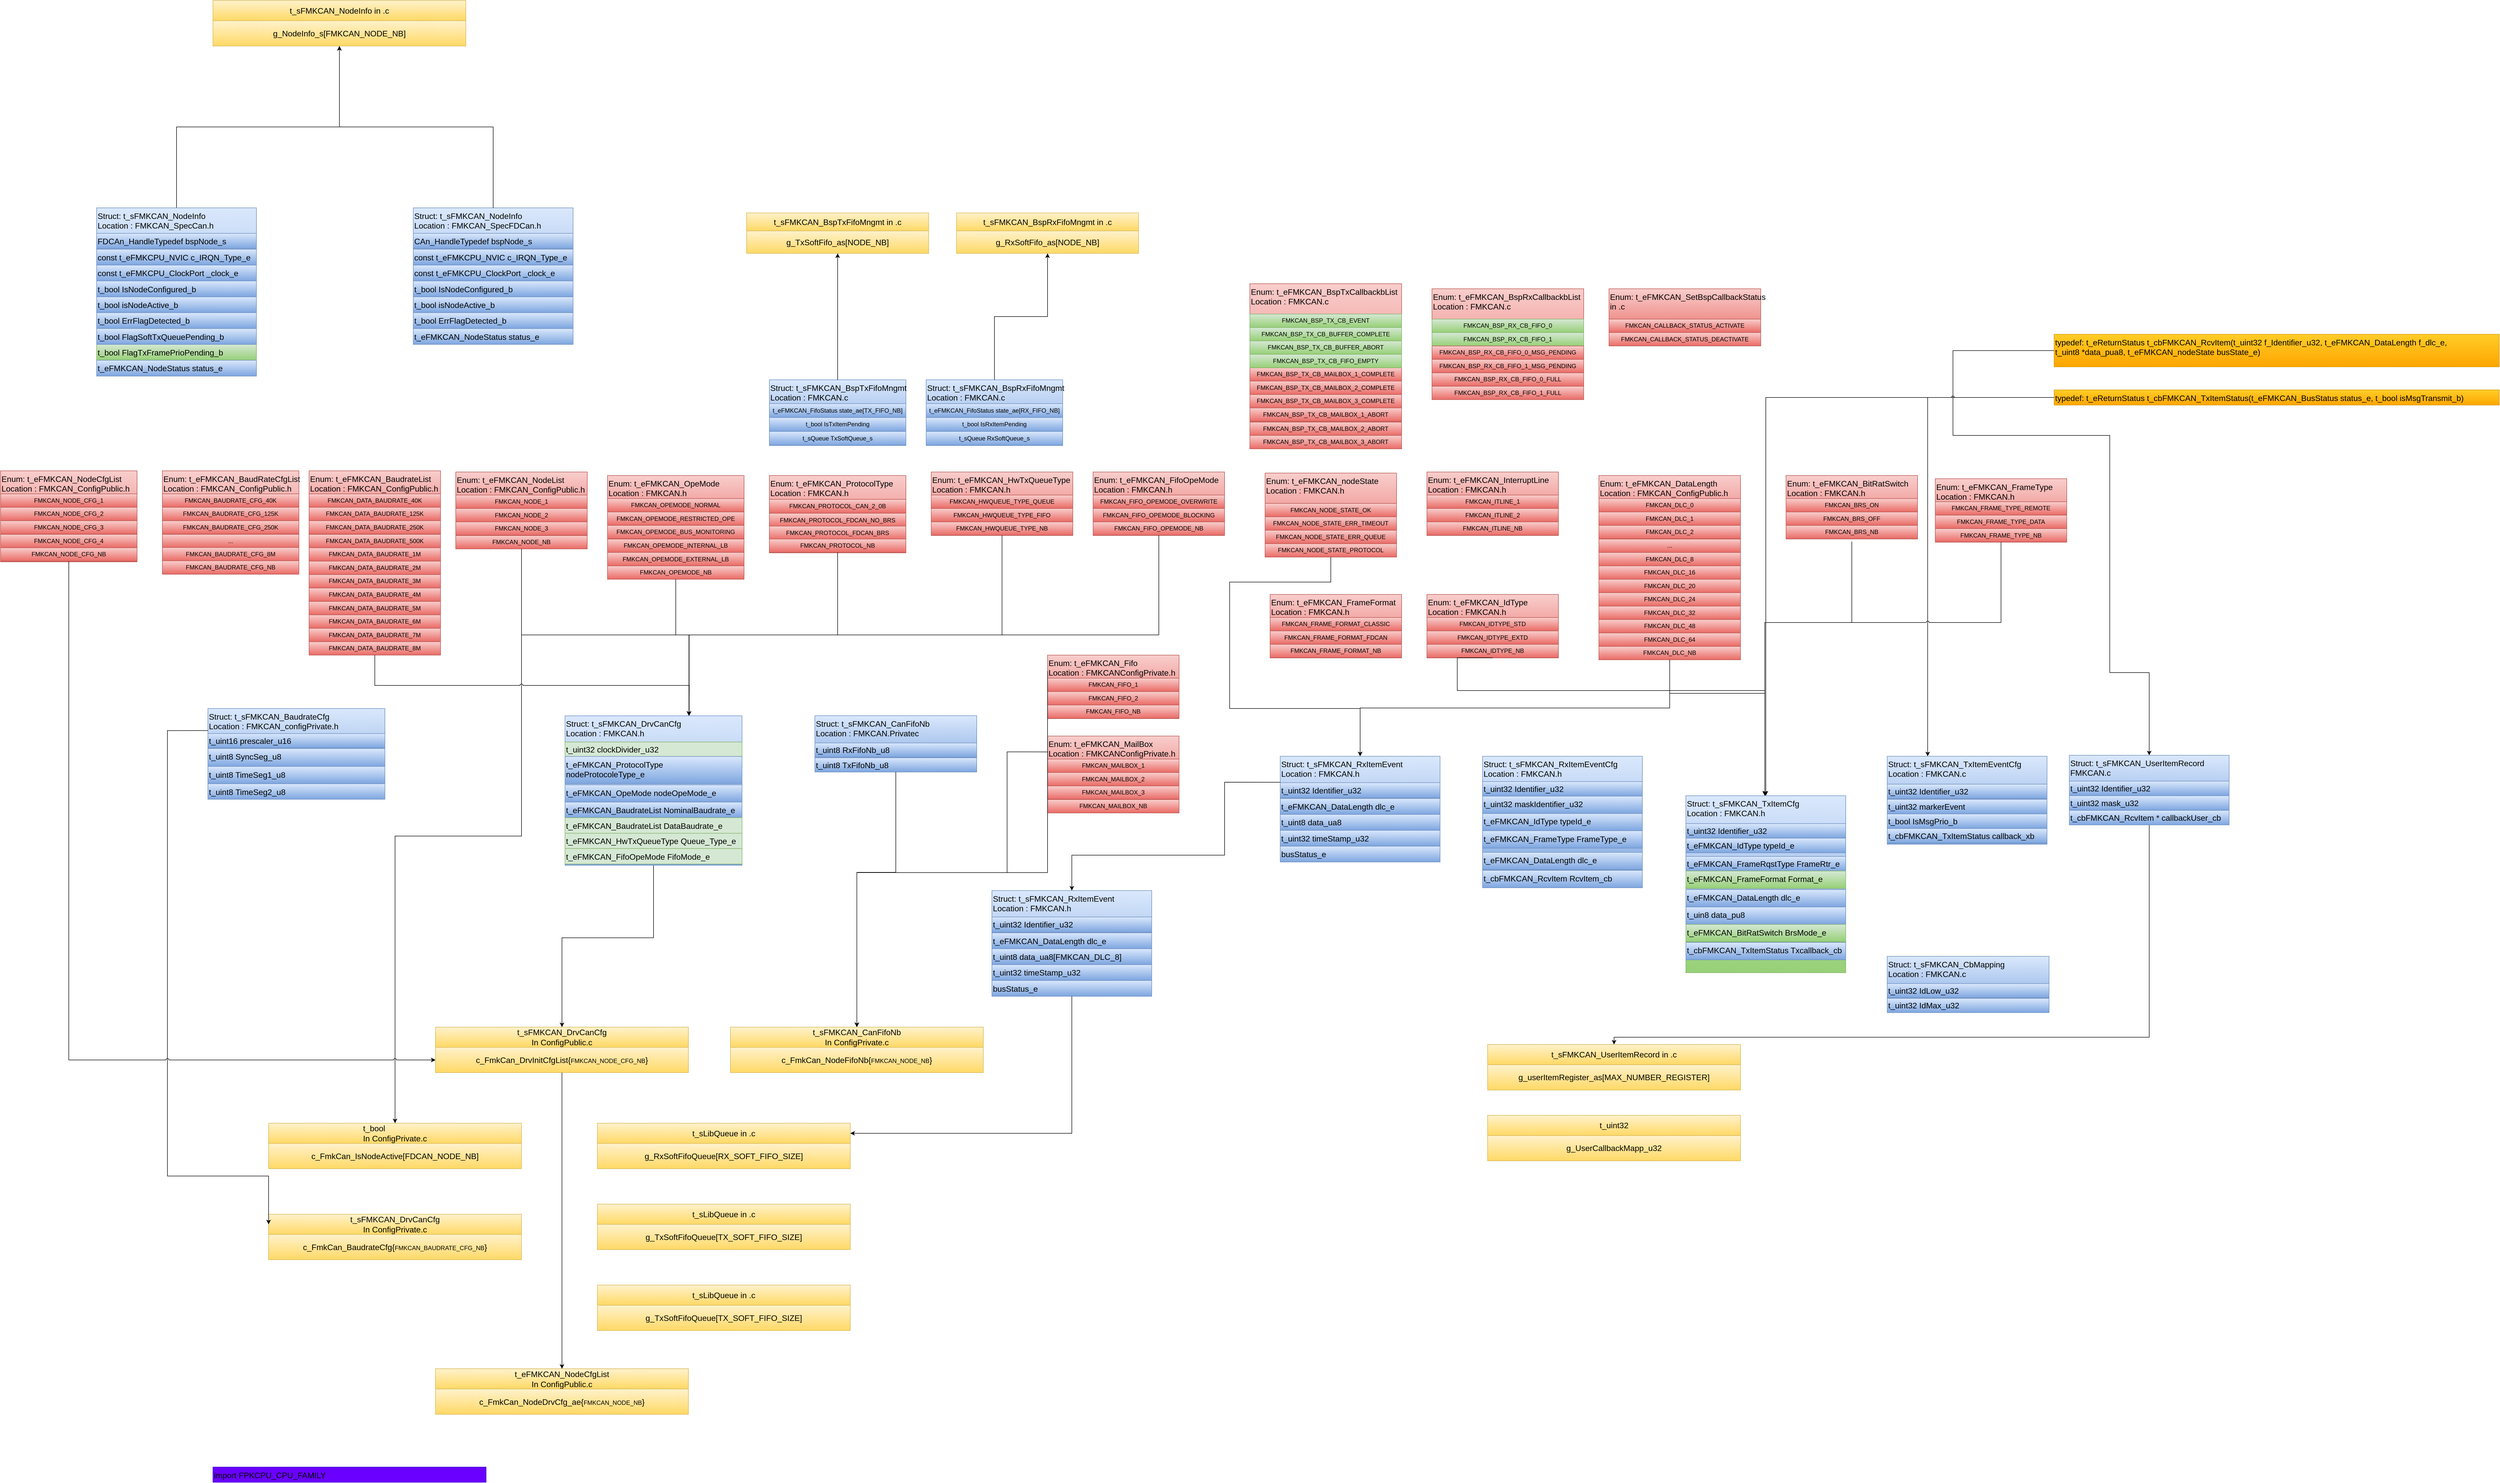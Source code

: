 <mxfile version="24.6.1" type="device" pages="17">
  <diagram name="Type" id="aFIQa6v2kjURIp6YYnzp">
    <mxGraphModel dx="3382" dy="2866" grid="1" gridSize="10" guides="1" tooltips="1" connect="1" arrows="1" fold="1" page="1" pageScale="1" pageWidth="827" pageHeight="1169" background="none" math="0" shadow="0">
      <root>
        <mxCell id="0" />
        <mxCell id="1" parent="0" />
        <mxCell id="aw8gZfFloG_0qlvviHqQ-21" value="" style="group" parent="1" vertex="1" connectable="0">
          <mxGeometry x="-1570" y="-1077.68" width="260" height="152.109" as="geometry" />
        </mxCell>
        <mxCell id="aw8gZfFloG_0qlvviHqQ-20" value="FMKCAN_NODE_NB" style="rounded=0;whiteSpace=wrap;html=1;fillColor=#f8cecc;gradientColor=#ea6b66;strokeColor=#b85450;fontColor=#000000;" parent="aw8gZfFloG_0qlvviHqQ-21" vertex="1">
          <mxGeometry y="125.571" width="260" height="26.538" as="geometry" />
        </mxCell>
        <mxCell id="aw8gZfFloG_0qlvviHqQ-16" value="&lt;span style=&quot;color: rgb(0, 0, 0); text-wrap: nowrap;&quot;&gt;Enum:&amp;nbsp;&lt;/span&gt;&lt;span style=&quot;color: rgb(0, 0, 0); text-align: center;&quot;&gt;t_eFMKCAN_NodeList&lt;/span&gt;&lt;div&gt;&lt;span style=&quot;color: rgb(0, 0, 0); text-wrap: nowrap;&quot;&gt;Location : FMKCAN_ConfigPublic&lt;/span&gt;&lt;span style=&quot;color: rgb(0, 0, 0); text-wrap: nowrap; background-color: initial;&quot;&gt;.h&lt;/span&gt;&lt;/div&gt;" style="rounded=0;whiteSpace=wrap;html=1;verticalAlign=top;fillColor=#f8cecc;gradientColor=#ea6b66;strokeColor=#b85450;fontSize=16;align=left;" parent="aw8gZfFloG_0qlvviHqQ-21" vertex="1">
          <mxGeometry width="260" height="125.57" as="geometry" />
        </mxCell>
        <mxCell id="aw8gZfFloG_0qlvviHqQ-17" value="FMKCAN_NODE_1" style="rounded=0;whiteSpace=wrap;html=1;fillColor=#f8cecc;gradientColor=#ea6b66;strokeColor=#b85450;fontColor=#000000;" parent="aw8gZfFloG_0qlvviHqQ-21" vertex="1">
          <mxGeometry y="45.571" width="260" height="26.538" as="geometry" />
        </mxCell>
        <mxCell id="aw8gZfFloG_0qlvviHqQ-18" value="FMKCAN_NODE_2" style="rounded=0;whiteSpace=wrap;html=1;fillColor=#f8cecc;gradientColor=#ea6b66;strokeColor=#b85450;fontColor=#000000;" parent="aw8gZfFloG_0qlvviHqQ-21" vertex="1">
          <mxGeometry y="72.111" width="260" height="26.538" as="geometry" />
        </mxCell>
        <mxCell id="aw8gZfFloG_0qlvviHqQ-19" value="FMKCAN_NODE_3" style="rounded=0;whiteSpace=wrap;html=1;fillColor=#f8cecc;gradientColor=#ea6b66;strokeColor=#b85450;fontColor=#000000;" parent="aw8gZfFloG_0qlvviHqQ-21" vertex="1">
          <mxGeometry y="98.651" width="260" height="26.538" as="geometry" />
        </mxCell>
        <mxCell id="aw8gZfFloG_0qlvviHqQ-47" value="" style="group" parent="1" vertex="1" connectable="0">
          <mxGeometry x="-1860" y="-1080" width="260" height="364.429" as="geometry" />
        </mxCell>
        <mxCell id="aw8gZfFloG_0qlvviHqQ-31" value="" style="group" parent="aw8gZfFloG_0qlvviHqQ-47" vertex="1" connectable="0">
          <mxGeometry width="260" height="178.649" as="geometry" />
        </mxCell>
        <mxCell id="aw8gZfFloG_0qlvviHqQ-32" value="FMKCAN_DATA_BAUDRATE_1M" style="rounded=0;whiteSpace=wrap;html=1;fillColor=#f8cecc;gradientColor=#ea6b66;strokeColor=#b85450;fontColor=#000000;container=0;" parent="aw8gZfFloG_0qlvviHqQ-31" vertex="1">
          <mxGeometry y="152.111" width="260" height="26.538" as="geometry" />
        </mxCell>
        <mxCell id="aw8gZfFloG_0qlvviHqQ-33" value="FMKCAN_DATA_BAUDRATE_500K" style="rounded=0;whiteSpace=wrap;html=1;fillColor=#f8cecc;gradientColor=#ea6b66;strokeColor=#b85450;fontColor=#000000;container=0;" parent="aw8gZfFloG_0qlvviHqQ-31" vertex="1">
          <mxGeometry y="125.571" width="260" height="26.538" as="geometry" />
        </mxCell>
        <mxCell id="aw8gZfFloG_0qlvviHqQ-34" value="&lt;span style=&quot;color: rgb(0, 0, 0); text-wrap: nowrap;&quot;&gt;Enum:&amp;nbsp;&lt;/span&gt;&lt;span style=&quot;color: rgb(0, 0, 0); text-align: center;&quot;&gt;t_eFMKCAN_BaudrateList&lt;/span&gt;&lt;div&gt;&lt;span style=&quot;color: rgb(0, 0, 0); text-wrap: nowrap;&quot;&gt;Location : FMKCAN_ConfigPublic&lt;/span&gt;&lt;span style=&quot;color: rgb(0, 0, 0); text-wrap: nowrap; background-color: initial;&quot;&gt;.h&lt;/span&gt;&lt;/div&gt;" style="rounded=0;whiteSpace=wrap;html=1;verticalAlign=top;fillColor=#f8cecc;gradientColor=#ea6b66;strokeColor=#b85450;fontSize=16;align=left;container=0;" parent="aw8gZfFloG_0qlvviHqQ-31" vertex="1">
          <mxGeometry width="260" height="125.57" as="geometry" />
        </mxCell>
        <mxCell id="aw8gZfFloG_0qlvviHqQ-35" value="FMKCAN_DATA_BAUDRATE_40K" style="rounded=0;whiteSpace=wrap;html=1;fillColor=#f8cecc;gradientColor=#ea6b66;strokeColor=#b85450;fontColor=#000000;container=0;" parent="aw8gZfFloG_0qlvviHqQ-31" vertex="1">
          <mxGeometry y="45.571" width="260" height="26.538" as="geometry" />
        </mxCell>
        <mxCell id="aw8gZfFloG_0qlvviHqQ-36" value="FMKCAN_DATA_BAUDRATE_125K" style="rounded=0;whiteSpace=wrap;html=1;fillColor=#f8cecc;gradientColor=#ea6b66;strokeColor=#b85450;fontColor=#000000;container=0;" parent="aw8gZfFloG_0qlvviHqQ-31" vertex="1">
          <mxGeometry y="72.111" width="260" height="26.538" as="geometry" />
        </mxCell>
        <mxCell id="aw8gZfFloG_0qlvviHqQ-37" value="FMKCAN_DATA_BAUDRATE_250K" style="rounded=0;whiteSpace=wrap;html=1;fillColor=#f8cecc;gradientColor=#ea6b66;strokeColor=#b85450;fontColor=#000000;container=0;" parent="aw8gZfFloG_0qlvviHqQ-31" vertex="1">
          <mxGeometry y="98.651" width="260" height="26.538" as="geometry" />
        </mxCell>
        <mxCell id="aw8gZfFloG_0qlvviHqQ-39" value="FMKCAN_DATA_BAUDRATE_2M" style="rounded=0;whiteSpace=wrap;html=1;fillColor=#f8cecc;gradientColor=#ea6b66;strokeColor=#b85450;fontColor=#000000;container=0;" parent="aw8gZfFloG_0qlvviHqQ-47" vertex="1">
          <mxGeometry y="178.651" width="260" height="26.538" as="geometry" />
        </mxCell>
        <mxCell id="aw8gZfFloG_0qlvviHqQ-40" value="FMKCAN_DATA_BAUDRATE_3M" style="rounded=0;whiteSpace=wrap;html=1;fillColor=#f8cecc;gradientColor=#ea6b66;strokeColor=#b85450;fontColor=#000000;container=0;" parent="aw8gZfFloG_0qlvviHqQ-47" vertex="1">
          <mxGeometry y="205.191" width="260" height="26.538" as="geometry" />
        </mxCell>
        <mxCell id="aw8gZfFloG_0qlvviHqQ-41" value="FMKCAN_DATA_BAUDRATE_4M" style="rounded=0;whiteSpace=wrap;html=1;fillColor=#f8cecc;gradientColor=#ea6b66;strokeColor=#b85450;fontColor=#000000;container=0;" parent="aw8gZfFloG_0qlvviHqQ-47" vertex="1">
          <mxGeometry y="231.731" width="260" height="26.538" as="geometry" />
        </mxCell>
        <mxCell id="aw8gZfFloG_0qlvviHqQ-42" value="FMKCAN_DATA_BAUDRATE_5M" style="rounded=0;whiteSpace=wrap;html=1;fillColor=#f8cecc;gradientColor=#ea6b66;strokeColor=#b85450;fontColor=#000000;container=0;" parent="aw8gZfFloG_0qlvviHqQ-47" vertex="1">
          <mxGeometry y="258.271" width="260" height="26.538" as="geometry" />
        </mxCell>
        <mxCell id="aw8gZfFloG_0qlvviHqQ-43" value="FMKCAN_DATA_BAUDRATE_6M" style="rounded=0;whiteSpace=wrap;html=1;fillColor=#f8cecc;gradientColor=#ea6b66;strokeColor=#b85450;fontColor=#000000;container=0;" parent="aw8gZfFloG_0qlvviHqQ-47" vertex="1">
          <mxGeometry y="284.811" width="260" height="26.538" as="geometry" />
        </mxCell>
        <mxCell id="aw8gZfFloG_0qlvviHqQ-44" value="FMKCAN_DATA_BAUDRATE_7M" style="rounded=0;whiteSpace=wrap;html=1;fillColor=#f8cecc;gradientColor=#ea6b66;strokeColor=#b85450;fontColor=#000000;container=0;" parent="aw8gZfFloG_0qlvviHqQ-47" vertex="1">
          <mxGeometry y="311.351" width="260" height="26.538" as="geometry" />
        </mxCell>
        <mxCell id="aw8gZfFloG_0qlvviHqQ-45" value="FMKCAN_DATA_BAUDRATE_8M" style="rounded=0;whiteSpace=wrap;html=1;fillColor=#f8cecc;gradientColor=#ea6b66;strokeColor=#b85450;fontColor=#000000;container=0;" parent="aw8gZfFloG_0qlvviHqQ-47" vertex="1">
          <mxGeometry y="337.891" width="260" height="26.538" as="geometry" />
        </mxCell>
        <mxCell id="aw8gZfFloG_0qlvviHqQ-54" value="" style="group" parent="1" vertex="1" connectable="0">
          <mxGeometry x="350" y="-835.57" width="260" height="125.57" as="geometry" />
        </mxCell>
        <mxCell id="aw8gZfFloG_0qlvviHqQ-50" value="&lt;span style=&quot;color: rgb(0, 0, 0); text-wrap: nowrap;&quot;&gt;Enum:&amp;nbsp;&lt;/span&gt;&lt;span style=&quot;color: rgb(0, 0, 0); text-align: center;&quot;&gt;t_eFMKCAN_IdType&lt;/span&gt;&lt;div&gt;&lt;span style=&quot;color: rgb(0, 0, 0); text-wrap: nowrap;&quot;&gt;Location : FMKCAN&lt;/span&gt;&lt;span style=&quot;color: rgb(0, 0, 0); text-wrap: nowrap; background-color: initial;&quot;&gt;.h&lt;/span&gt;&lt;/div&gt;" style="rounded=0;whiteSpace=wrap;html=1;verticalAlign=top;fillColor=#f8cecc;gradientColor=#ea6b66;strokeColor=#b85450;fontSize=16;align=left;" parent="aw8gZfFloG_0qlvviHqQ-54" vertex="1">
          <mxGeometry width="260" height="125.57" as="geometry" />
        </mxCell>
        <mxCell id="aw8gZfFloG_0qlvviHqQ-51" value="FMKCAN_IDTYPE_STD" style="rounded=0;whiteSpace=wrap;html=1;fillColor=#f8cecc;gradientColor=#ea6b66;strokeColor=#b85450;fontColor=#000000;" parent="aw8gZfFloG_0qlvviHqQ-54" vertex="1">
          <mxGeometry y="45.571" width="260" height="26.538" as="geometry" />
        </mxCell>
        <mxCell id="aw8gZfFloG_0qlvviHqQ-52" value="FMKCAN_IDTYPE_EXTD" style="rounded=0;whiteSpace=wrap;html=1;fillColor=#f8cecc;gradientColor=#ea6b66;strokeColor=#b85450;fontColor=#000000;" parent="aw8gZfFloG_0qlvviHqQ-54" vertex="1">
          <mxGeometry y="72.111" width="260" height="26.538" as="geometry" />
        </mxCell>
        <mxCell id="aw8gZfFloG_0qlvviHqQ-53" value="FMKCAN_IDTYPE_NB" style="rounded=0;whiteSpace=wrap;html=1;fillColor=#f8cecc;gradientColor=#ea6b66;strokeColor=#b85450;fontColor=#000000;" parent="aw8gZfFloG_0qlvviHqQ-54" vertex="1">
          <mxGeometry y="98.651" width="260" height="26.538" as="geometry" />
        </mxCell>
        <mxCell id="aw8gZfFloG_0qlvviHqQ-55" value="" style="group" parent="1" vertex="1" connectable="0">
          <mxGeometry x="-400" y="-715.57" width="260" height="125.57" as="geometry" />
        </mxCell>
        <mxCell id="aw8gZfFloG_0qlvviHqQ-56" value="&lt;span style=&quot;color: rgb(0, 0, 0); text-wrap: nowrap;&quot;&gt;Enum:&amp;nbsp;&lt;/span&gt;&lt;span style=&quot;color: rgb(0, 0, 0); text-align: center;&quot;&gt;t_eFMKCAN_Fifo&lt;/span&gt;&lt;div&gt;&lt;span style=&quot;color: rgb(0, 0, 0); text-wrap: nowrap;&quot;&gt;Location : FMKCANConfigPrivate&lt;/span&gt;&lt;span style=&quot;color: rgb(0, 0, 0); text-wrap: nowrap; background-color: initial;&quot;&gt;.h&lt;/span&gt;&lt;/div&gt;" style="rounded=0;whiteSpace=wrap;html=1;verticalAlign=top;fillColor=#f8cecc;gradientColor=#ea6b66;strokeColor=#b85450;fontSize=16;align=left;" parent="aw8gZfFloG_0qlvviHqQ-55" vertex="1">
          <mxGeometry width="260" height="125.57" as="geometry" />
        </mxCell>
        <mxCell id="aw8gZfFloG_0qlvviHqQ-57" value="FMKCAN_FIFO_1" style="rounded=0;whiteSpace=wrap;html=1;fillColor=#f8cecc;gradientColor=#ea6b66;strokeColor=#b85450;fontColor=#000000;" parent="aw8gZfFloG_0qlvviHqQ-55" vertex="1">
          <mxGeometry y="45.571" width="260" height="26.538" as="geometry" />
        </mxCell>
        <mxCell id="aw8gZfFloG_0qlvviHqQ-58" value="FMKCAN_FIFO_2" style="rounded=0;whiteSpace=wrap;html=1;fillColor=#f8cecc;gradientColor=#ea6b66;strokeColor=#b85450;fontColor=#000000;" parent="aw8gZfFloG_0qlvviHqQ-55" vertex="1">
          <mxGeometry y="72.111" width="260" height="26.538" as="geometry" />
        </mxCell>
        <mxCell id="aw8gZfFloG_0qlvviHqQ-59" value="FMKCAN_FIFO_NB" style="rounded=0;whiteSpace=wrap;html=1;fillColor=#f8cecc;gradientColor=#ea6b66;strokeColor=#b85450;fontColor=#000000;" parent="aw8gZfFloG_0qlvviHqQ-55" vertex="1">
          <mxGeometry y="98.651" width="260" height="26.538" as="geometry" />
        </mxCell>
        <mxCell id="aw8gZfFloG_0qlvviHqQ-80" value="" style="group" parent="1" vertex="1" connectable="0">
          <mxGeometry x="690" y="-1070.76" width="280" height="364.43" as="geometry" />
        </mxCell>
        <mxCell id="aw8gZfFloG_0qlvviHqQ-66" value="" style="group" parent="aw8gZfFloG_0qlvviHqQ-80" vertex="1" connectable="0">
          <mxGeometry width="280" height="178.65" as="geometry" />
        </mxCell>
        <mxCell id="aw8gZfFloG_0qlvviHqQ-67" value="FMKCAN_DLC_8" style="rounded=0;whiteSpace=wrap;html=1;fillColor=#f8cecc;gradientColor=#ea6b66;strokeColor=#b85450;fontColor=#000000;container=0;" parent="aw8gZfFloG_0qlvviHqQ-66" vertex="1">
          <mxGeometry y="152.111" width="280" height="26.539" as="geometry" />
        </mxCell>
        <mxCell id="aw8gZfFloG_0qlvviHqQ-68" value="..." style="rounded=0;whiteSpace=wrap;html=1;fillColor=#f8cecc;gradientColor=#ea6b66;strokeColor=#b85450;fontColor=#000000;container=0;" parent="aw8gZfFloG_0qlvviHqQ-66" vertex="1">
          <mxGeometry y="125.571" width="280" height="26.539" as="geometry" />
        </mxCell>
        <mxCell id="aw8gZfFloG_0qlvviHqQ-69" value="&lt;span style=&quot;color: rgb(0, 0, 0); text-wrap: nowrap;&quot;&gt;Enum:&amp;nbsp;&lt;/span&gt;&lt;span style=&quot;color: rgb(0, 0, 0); text-align: center;&quot;&gt;t_eFMKCAN_DataLength&lt;/span&gt;&lt;div&gt;&lt;span style=&quot;color: rgb(0, 0, 0); text-wrap: nowrap;&quot;&gt;Location : FMKCAN_ConfigPublic&lt;/span&gt;&lt;span style=&quot;color: rgb(0, 0, 0); text-wrap: nowrap; background-color: initial;&quot;&gt;.h&lt;/span&gt;&lt;/div&gt;" style="rounded=0;whiteSpace=wrap;html=1;verticalAlign=top;fillColor=#f8cecc;gradientColor=#ea6b66;strokeColor=#b85450;fontSize=16;align=left;container=0;" parent="aw8gZfFloG_0qlvviHqQ-66" vertex="1">
          <mxGeometry width="280" height="125.571" as="geometry" />
        </mxCell>
        <mxCell id="aw8gZfFloG_0qlvviHqQ-70" value="FMKCAN_DLC_0" style="rounded=0;whiteSpace=wrap;html=1;fillColor=#f8cecc;gradientColor=#ea6b66;strokeColor=#b85450;fontColor=#000000;container=0;" parent="aw8gZfFloG_0qlvviHqQ-66" vertex="1">
          <mxGeometry y="45.571" width="280" height="26.539" as="geometry" />
        </mxCell>
        <mxCell id="aw8gZfFloG_0qlvviHqQ-71" value="FMKCAN_DLC_1" style="rounded=0;whiteSpace=wrap;html=1;fillColor=#f8cecc;gradientColor=#ea6b66;strokeColor=#b85450;fontColor=#000000;container=0;" parent="aw8gZfFloG_0qlvviHqQ-66" vertex="1">
          <mxGeometry y="72.111" width="280" height="26.539" as="geometry" />
        </mxCell>
        <mxCell id="aw8gZfFloG_0qlvviHqQ-72" value="FMKCAN_DLC_2" style="rounded=0;whiteSpace=wrap;html=1;fillColor=#f8cecc;gradientColor=#ea6b66;strokeColor=#b85450;fontColor=#000000;container=0;" parent="aw8gZfFloG_0qlvviHqQ-66" vertex="1">
          <mxGeometry y="98.651" width="280" height="26.539" as="geometry" />
        </mxCell>
        <mxCell id="aw8gZfFloG_0qlvviHqQ-73" value="FMKCAN_DLC_16" style="rounded=0;whiteSpace=wrap;html=1;fillColor=#f8cecc;gradientColor=#ea6b66;strokeColor=#b85450;fontColor=#000000;container=0;" parent="aw8gZfFloG_0qlvviHqQ-80" vertex="1">
          <mxGeometry y="178.651" width="280" height="26.539" as="geometry" />
        </mxCell>
        <mxCell id="aw8gZfFloG_0qlvviHqQ-74" value="FMKCAN_DLC_20" style="rounded=0;whiteSpace=wrap;html=1;fillColor=#f8cecc;gradientColor=#ea6b66;strokeColor=#b85450;fontColor=#000000;container=0;" parent="aw8gZfFloG_0qlvviHqQ-80" vertex="1">
          <mxGeometry y="205.191" width="280" height="26.539" as="geometry" />
        </mxCell>
        <mxCell id="aw8gZfFloG_0qlvviHqQ-75" value="FMKCAN_DLC_24" style="rounded=0;whiteSpace=wrap;html=1;fillColor=#f8cecc;gradientColor=#ea6b66;strokeColor=#b85450;fontColor=#000000;container=0;" parent="aw8gZfFloG_0qlvviHqQ-80" vertex="1">
          <mxGeometry y="231.731" width="280" height="26.539" as="geometry" />
        </mxCell>
        <mxCell id="aw8gZfFloG_0qlvviHqQ-76" value="FMKCAN_DLC_32" style="rounded=0;whiteSpace=wrap;html=1;fillColor=#f8cecc;gradientColor=#ea6b66;strokeColor=#b85450;fontColor=#000000;container=0;" parent="aw8gZfFloG_0qlvviHqQ-80" vertex="1">
          <mxGeometry y="258.271" width="280" height="26.539" as="geometry" />
        </mxCell>
        <mxCell id="aw8gZfFloG_0qlvviHqQ-77" value="FMKCAN_DLC_48" style="rounded=0;whiteSpace=wrap;html=1;fillColor=#f8cecc;gradientColor=#ea6b66;strokeColor=#b85450;fontColor=#000000;container=0;" parent="aw8gZfFloG_0qlvviHqQ-80" vertex="1">
          <mxGeometry y="284.811" width="280" height="26.539" as="geometry" />
        </mxCell>
        <mxCell id="aw8gZfFloG_0qlvviHqQ-78" value="FMKCAN_DLC_64" style="rounded=0;whiteSpace=wrap;html=1;fillColor=#f8cecc;gradientColor=#ea6b66;strokeColor=#b85450;fontColor=#000000;container=0;" parent="aw8gZfFloG_0qlvviHqQ-80" vertex="1">
          <mxGeometry y="311.351" width="280" height="26.539" as="geometry" />
        </mxCell>
        <mxCell id="aw8gZfFloG_0qlvviHqQ-79" value="FMKCAN_DLC_NB" style="rounded=0;whiteSpace=wrap;html=1;fillColor=#f8cecc;gradientColor=#ea6b66;strokeColor=#b85450;fontColor=#000000;container=0;" parent="aw8gZfFloG_0qlvviHqQ-80" vertex="1">
          <mxGeometry y="337.891" width="280" height="26.539" as="geometry" />
        </mxCell>
        <mxCell id="aw8gZfFloG_0qlvviHqQ-81" value="" style="group" parent="1" vertex="1" connectable="0">
          <mxGeometry x="1355" y="-1064.41" width="260" height="125.57" as="geometry" />
        </mxCell>
        <mxCell id="aw8gZfFloG_0qlvviHqQ-82" value="&lt;span style=&quot;color: rgb(0, 0, 0); text-wrap: nowrap;&quot;&gt;Enum:&amp;nbsp;&lt;/span&gt;&lt;span style=&quot;color: rgb(0, 0, 0); text-align: center;&quot;&gt;t_eFMKCAN_FrameType&lt;/span&gt;&lt;div&gt;&lt;span style=&quot;color: rgb(0, 0, 0); text-wrap: nowrap;&quot;&gt;Location : FMKCAN&lt;/span&gt;&lt;span style=&quot;color: rgb(0, 0, 0); text-wrap: nowrap; background-color: initial;&quot;&gt;.h&lt;/span&gt;&lt;/div&gt;" style="rounded=0;whiteSpace=wrap;html=1;verticalAlign=top;fillColor=#f8cecc;gradientColor=#ea6b66;strokeColor=#b85450;fontSize=16;align=left;" parent="aw8gZfFloG_0qlvviHqQ-81" vertex="1">
          <mxGeometry width="260" height="125.57" as="geometry" />
        </mxCell>
        <mxCell id="aw8gZfFloG_0qlvviHqQ-83" value="FMKCAN_FRAME_TYPE_REMOTE" style="rounded=0;whiteSpace=wrap;html=1;fillColor=#f8cecc;gradientColor=#ea6b66;strokeColor=#b85450;fontColor=#000000;" parent="aw8gZfFloG_0qlvviHqQ-81" vertex="1">
          <mxGeometry y="45.571" width="260" height="26.538" as="geometry" />
        </mxCell>
        <mxCell id="aw8gZfFloG_0qlvviHqQ-84" value="FMKCAN_FRAME_TYPE_DATA" style="rounded=0;whiteSpace=wrap;html=1;fillColor=#f8cecc;gradientColor=#ea6b66;strokeColor=#b85450;fontColor=#000000;" parent="aw8gZfFloG_0qlvviHqQ-81" vertex="1">
          <mxGeometry y="72.111" width="260" height="26.538" as="geometry" />
        </mxCell>
        <mxCell id="aw8gZfFloG_0qlvviHqQ-85" value="FMKCAN_FRAME_TYPE_NB" style="rounded=0;whiteSpace=wrap;html=1;fillColor=#f8cecc;gradientColor=#ea6b66;strokeColor=#b85450;fontColor=#000000;" parent="aw8gZfFloG_0qlvviHqQ-81" vertex="1">
          <mxGeometry y="98.651" width="260" height="26.538" as="geometry" />
        </mxCell>
        <mxCell id="aw8gZfFloG_0qlvviHqQ-104" value="" style="group" parent="1" vertex="1" connectable="0">
          <mxGeometry x="-1270" y="-1070.76" width="270" height="205.189" as="geometry" />
        </mxCell>
        <mxCell id="aw8gZfFloG_0qlvviHqQ-101" value="FMKCAN_OPEMODE_INTERNAL_LB" style="rounded=0;whiteSpace=wrap;html=1;fillColor=#f8cecc;gradientColor=#ea6b66;strokeColor=#b85450;fontColor=#000000;" parent="aw8gZfFloG_0qlvviHqQ-104" vertex="1">
          <mxGeometry y="125.571" width="270" height="26.538" as="geometry" />
        </mxCell>
        <mxCell id="aw8gZfFloG_0qlvviHqQ-102" value="FMKCAN_OPEMODE_EXTERNAL_LB" style="rounded=0;whiteSpace=wrap;html=1;fillColor=#f8cecc;gradientColor=#ea6b66;strokeColor=#b85450;fontColor=#000000;" parent="aw8gZfFloG_0qlvviHqQ-104" vertex="1">
          <mxGeometry y="152.111" width="270" height="26.538" as="geometry" />
        </mxCell>
        <mxCell id="aw8gZfFloG_0qlvviHqQ-103" value="FMKCAN_OPEMODE_NB" style="rounded=0;whiteSpace=wrap;html=1;fillColor=#f8cecc;gradientColor=#ea6b66;strokeColor=#b85450;fontColor=#000000;" parent="aw8gZfFloG_0qlvviHqQ-104" vertex="1">
          <mxGeometry y="178.651" width="270" height="26.538" as="geometry" />
        </mxCell>
        <mxCell id="aw8gZfFloG_0qlvviHqQ-92" value="&lt;span style=&quot;color: rgb(0, 0, 0); text-wrap: nowrap;&quot;&gt;Enum:&amp;nbsp;&lt;/span&gt;&lt;span style=&quot;color: rgb(0, 0, 0); text-align: center;&quot;&gt;t_eFMKCAN_OpeMode&lt;/span&gt;&lt;div&gt;&lt;span style=&quot;color: rgb(0, 0, 0); text-wrap: nowrap;&quot;&gt;Location : FMKCAN&lt;/span&gt;&lt;span style=&quot;color: rgb(0, 0, 0); text-wrap: nowrap; background-color: initial;&quot;&gt;.h&lt;/span&gt;&lt;/div&gt;" style="rounded=0;whiteSpace=wrap;html=1;verticalAlign=top;fillColor=#f8cecc;gradientColor=#ea6b66;strokeColor=#b85450;fontSize=16;align=left;" parent="aw8gZfFloG_0qlvviHqQ-104" vertex="1">
          <mxGeometry width="270" height="125.57" as="geometry" />
        </mxCell>
        <mxCell id="aw8gZfFloG_0qlvviHqQ-93" value="FMKCAN_OPEMODE_NORMAL" style="rounded=0;whiteSpace=wrap;html=1;fillColor=#f8cecc;gradientColor=#ea6b66;strokeColor=#b85450;fontColor=#000000;" parent="aw8gZfFloG_0qlvviHqQ-104" vertex="1">
          <mxGeometry y="45.571" width="270" height="26.538" as="geometry" />
        </mxCell>
        <mxCell id="aw8gZfFloG_0qlvviHqQ-94" value="FMKCAN_OPEMODE_RESTRICTED_OPE" style="rounded=0;whiteSpace=wrap;html=1;fillColor=#f8cecc;gradientColor=#ea6b66;strokeColor=#b85450;fontColor=#000000;" parent="aw8gZfFloG_0qlvviHqQ-104" vertex="1">
          <mxGeometry y="72.111" width="270" height="26.538" as="geometry" />
        </mxCell>
        <mxCell id="aw8gZfFloG_0qlvviHqQ-95" value="FMKCAN_OPEMODE_BUS_MONITORING" style="rounded=0;whiteSpace=wrap;html=1;fillColor=#f8cecc;gradientColor=#ea6b66;strokeColor=#b85450;fontColor=#000000;" parent="aw8gZfFloG_0qlvviHqQ-104" vertex="1">
          <mxGeometry y="98.651" width="270" height="26.538" as="geometry" />
        </mxCell>
        <mxCell id="aw8gZfFloG_0qlvviHqQ-107" value="" style="group" parent="1" vertex="1" connectable="0">
          <mxGeometry x="-950" y="-1070.76" width="270" height="153" as="geometry" />
        </mxCell>
        <mxCell id="aw8gZfFloG_0qlvviHqQ-87" value="&lt;span style=&quot;color: rgb(0, 0, 0); text-wrap: nowrap;&quot;&gt;Enum:&amp;nbsp;&lt;/span&gt;&lt;span style=&quot;color: rgb(0, 0, 0); text-align: center;&quot;&gt;t_eFMKCAN_ProtocolType&lt;/span&gt;&lt;div&gt;&lt;span style=&quot;color: rgb(0, 0, 0); text-wrap: nowrap;&quot;&gt;Location : FMKCAN&lt;/span&gt;&lt;span style=&quot;color: rgb(0, 0, 0); text-wrap: nowrap; background-color: initial;&quot;&gt;.h&lt;/span&gt;&lt;/div&gt;" style="rounded=0;whiteSpace=wrap;html=1;verticalAlign=top;fillColor=#f8cecc;gradientColor=#ea6b66;strokeColor=#b85450;fontSize=16;align=left;" parent="aw8gZfFloG_0qlvviHqQ-107" vertex="1">
          <mxGeometry width="270" height="153" as="geometry" />
        </mxCell>
        <mxCell id="aw8gZfFloG_0qlvviHqQ-88" value="FMKCAN_PROTOCOL_CAN_2_0B" style="rounded=0;whiteSpace=wrap;html=1;fillColor=#f8cecc;gradientColor=#ea6b66;strokeColor=#b85450;fontColor=#000000;" parent="aw8gZfFloG_0qlvviHqQ-107" vertex="1">
          <mxGeometry y="47.178" width="270" height="27.475" as="geometry" />
        </mxCell>
        <mxCell id="aw8gZfFloG_0qlvviHqQ-89" value="FMKCAN_PROTOCOL_FDCAN_NO_BRS" style="rounded=0;whiteSpace=wrap;html=1;fillColor=#f8cecc;gradientColor=#ea6b66;strokeColor=#b85450;fontColor=#000000;" parent="aw8gZfFloG_0qlvviHqQ-107" vertex="1">
          <mxGeometry y="74.655" width="270" height="27.475" as="geometry" />
        </mxCell>
        <mxCell id="aw8gZfFloG_0qlvviHqQ-106" value="FMKCAN_PROTOCOL_FDCAN_BRS" style="rounded=0;whiteSpace=wrap;html=1;fillColor=#f8cecc;gradientColor=#ea6b66;strokeColor=#b85450;fontColor=#000000;" parent="aw8gZfFloG_0qlvviHqQ-107" vertex="1">
          <mxGeometry y="100.005" width="270" height="27.475" as="geometry" />
        </mxCell>
        <mxCell id="aw8gZfFloG_0qlvviHqQ-90" value="FMKCAN_PROTOCOL_NB" style="rounded=0;whiteSpace=wrap;html=1;fillColor=#f8cecc;gradientColor=#ea6b66;strokeColor=#b85450;fontColor=#000000;" parent="aw8gZfFloG_0qlvviHqQ-107" vertex="1">
          <mxGeometry y="125.571" width="270" height="26.538" as="geometry" />
        </mxCell>
        <mxCell id="aw8gZfFloG_0qlvviHqQ-108" value="" style="group" parent="1" vertex="1" connectable="0">
          <mxGeometry x="-310" y="-1077.68" width="260" height="125.57" as="geometry" />
        </mxCell>
        <mxCell id="aw8gZfFloG_0qlvviHqQ-109" value="&lt;span style=&quot;color: rgb(0, 0, 0); text-wrap: nowrap;&quot;&gt;Enum:&amp;nbsp;&lt;/span&gt;&lt;span style=&quot;color: rgb(0, 0, 0); text-align: center;&quot;&gt;t_eFMKCAN_FifoOpeMode&lt;/span&gt;&lt;div&gt;&lt;span style=&quot;color: rgb(0, 0, 0); text-wrap: nowrap;&quot;&gt;Location : FMKCAN&lt;/span&gt;&lt;span style=&quot;color: rgb(0, 0, 0); text-wrap: nowrap; background-color: initial;&quot;&gt;.h&lt;/span&gt;&lt;/div&gt;" style="rounded=0;whiteSpace=wrap;html=1;verticalAlign=top;fillColor=#f8cecc;gradientColor=#ea6b66;strokeColor=#b85450;fontSize=16;align=left;" parent="aw8gZfFloG_0qlvviHqQ-108" vertex="1">
          <mxGeometry width="260" height="125.57" as="geometry" />
        </mxCell>
        <mxCell id="aw8gZfFloG_0qlvviHqQ-110" value="FMKCAN_FIFO_OPEMODE_OVERWRITE" style="rounded=0;whiteSpace=wrap;html=1;fillColor=#f8cecc;gradientColor=#ea6b66;strokeColor=#b85450;fontColor=#000000;" parent="aw8gZfFloG_0qlvviHqQ-108" vertex="1">
          <mxGeometry y="45.571" width="260" height="26.538" as="geometry" />
        </mxCell>
        <mxCell id="aw8gZfFloG_0qlvviHqQ-111" value="FMKCAN_FIFO_OPEMODE_BLOCKING" style="rounded=0;whiteSpace=wrap;html=1;fillColor=#f8cecc;gradientColor=#ea6b66;strokeColor=#b85450;fontColor=#000000;" parent="aw8gZfFloG_0qlvviHqQ-108" vertex="1">
          <mxGeometry y="72.111" width="260" height="26.538" as="geometry" />
        </mxCell>
        <mxCell id="aw8gZfFloG_0qlvviHqQ-112" value="FMKCAN_FIFO_OPEMODE_NB" style="rounded=0;whiteSpace=wrap;html=1;fillColor=#f8cecc;gradientColor=#ea6b66;strokeColor=#b85450;fontColor=#000000;" parent="aw8gZfFloG_0qlvviHqQ-108" vertex="1">
          <mxGeometry y="98.651" width="260" height="26.538" as="geometry" />
        </mxCell>
        <mxCell id="J45Le0IHKqxpsqSeZu8X-54" style="edgeStyle=orthogonalEdgeStyle;rounded=0;orthogonalLoop=1;jettySize=auto;html=1;exitX=0;exitY=0.5;exitDx=0;exitDy=0;" parent="1" source="aw8gZfFloG_0qlvviHqQ-133" target="oBU3kxQJYaCJ3Kh6YMNJ-4" edge="1">
          <mxGeometry relative="1" as="geometry">
            <Array as="points">
              <mxPoint x="1390" y="-1318" />
              <mxPoint x="1390" y="-1150" />
              <mxPoint x="1700" y="-1150" />
              <mxPoint x="1700" y="-681" />
              <mxPoint x="1778" y="-681" />
            </Array>
          </mxGeometry>
        </mxCell>
        <mxCell id="aw8gZfFloG_0qlvviHqQ-133" value="&lt;span style=&quot;color: rgb(0, 0, 0); text-wrap: nowrap;&quot;&gt;typedef: t_eReturnStatus t_cbFMKCAN_RcvItem(t_uint32 f_Identifier_u32, t_eFMKCAN_DataLength f_dlc_e,&amp;nbsp;&lt;/span&gt;&lt;div&gt;&lt;span style=&quot;color: rgb(0, 0, 0); text-wrap: nowrap;&quot;&gt;t_uint8 *data_pua8,&amp;nbsp;&lt;/span&gt;&lt;span style=&quot;color: rgb(0, 0, 0); text-align: center; background-color: initial;&quot;&gt;t_eFMKCAN_nodeState busState_e&lt;/span&gt;&lt;span style=&quot;color: rgb(0, 0, 0); text-wrap: nowrap; background-color: initial;&quot;&gt;)&lt;/span&gt;&lt;/div&gt;" style="rounded=0;whiteSpace=wrap;html=1;verticalAlign=top;fillColor=#ffcd28;gradientColor=#ffa500;strokeColor=#d79b00;fontSize=16;align=left;" parent="1" vertex="1">
          <mxGeometry x="1590" y="-1350" width="880" height="64.43" as="geometry" />
        </mxCell>
        <mxCell id="bCOXfvTpQCw6TWFQzOjY-8" value="" style="group" parent="1" vertex="1" connectable="0">
          <mxGeometry x="460" y="-515.57" width="316" height="260" as="geometry" />
        </mxCell>
        <mxCell id="aw8gZfFloG_0qlvviHqQ-127" value="&lt;span style=&quot;color: rgb(0, 0, 0); text-wrap: nowrap;&quot;&gt;Struct: t_sFMKCAN_RxItemEventCfg&lt;/span&gt;&lt;div&gt;&lt;div&gt;&lt;span style=&quot;color: rgb(0, 0, 0); text-wrap: nowrap;&quot;&gt;Location : FMKCAN.h&lt;/span&gt;&lt;/div&gt;&lt;/div&gt;" style="rounded=0;whiteSpace=wrap;html=1;verticalAlign=top;fillColor=#dae8fc;gradientColor=#7ea6e0;strokeColor=#6c8ebf;fontSize=16;align=left;fontStyle=0;container=1;" parent="bCOXfvTpQCw6TWFQzOjY-8" vertex="1">
          <mxGeometry width="316" height="260" as="geometry">
            <mxRectangle width="260" height="50" as="alternateBounds" />
          </mxGeometry>
        </mxCell>
        <mxCell id="aw8gZfFloG_0qlvviHqQ-132" value="&lt;span style=&quot;color: rgb(0, 0, 0); font-size: 16px; text-align: center;&quot;&gt;t_eFMKCAN_IdType typeId_e&lt;/span&gt;" style="rounded=0;whiteSpace=wrap;html=1;fillColor=#dae8fc;gradientColor=#7ea6e0;strokeColor=#6c8ebf;fontStyle=0;verticalAlign=top;align=left;" parent="aw8gZfFloG_0qlvviHqQ-127" vertex="1">
          <mxGeometry y="112.78" width="316" height="34.43" as="geometry" />
        </mxCell>
        <mxCell id="aw8gZfFloG_0qlvviHqQ-131" value="&lt;span style=&quot;color: rgb(0, 0, 0); font-size: 16px;&quot;&gt;t_eFMKCAN_DataLength dlc_e&lt;/span&gt;" style="rounded=0;whiteSpace=wrap;html=1;fillColor=#dae8fc;gradientColor=#7ea6e0;strokeColor=#6c8ebf;fontStyle=0;verticalAlign=top;align=left;" parent="aw8gZfFloG_0qlvviHqQ-127" vertex="1">
          <mxGeometry y="190.01" width="316" height="34.42" as="geometry" />
        </mxCell>
        <mxCell id="bCOXfvTpQCw6TWFQzOjY-5" value="&lt;span style=&quot;color: rgb(0, 0, 0); font-size: 16px; text-wrap: nowrap;&quot;&gt;t_cbFMKCAN_RcvItem RcvItem_cb&lt;/span&gt;" style="rounded=0;whiteSpace=wrap;html=1;fillColor=#dae8fc;gradientColor=#7ea6e0;strokeColor=#6c8ebf;fontStyle=0;verticalAlign=top;align=left;" parent="aw8gZfFloG_0qlvviHqQ-127" vertex="1">
          <mxGeometry y="225.58" width="316" height="34.42" as="geometry" />
        </mxCell>
        <mxCell id="nih5EFO4oU8GbFWdBZUI-1" value="&lt;span style=&quot;color: rgb(0, 0, 0); font-size: 16px; text-align: center;&quot;&gt;t_eFMKCAN_FrameType FrameType_e&lt;/span&gt;" style="rounded=0;whiteSpace=wrap;html=1;fillColor=#dae8fc;gradientColor=#7ea6e0;strokeColor=#6c8ebf;fontStyle=0;verticalAlign=top;align=left;" parent="aw8gZfFloG_0qlvviHqQ-127" vertex="1">
          <mxGeometry y="147.21" width="316" height="34.43" as="geometry" />
        </mxCell>
        <mxCell id="aw8gZfFloG_0qlvviHqQ-128" value="&lt;span style=&quot;color: rgb(0, 0, 0); font-size: 16px; text-wrap: nowrap;&quot;&gt;t_uint32 Identifier_u32&lt;/span&gt;" style="rounded=0;whiteSpace=wrap;html=1;fillColor=#dae8fc;gradientColor=#7ea6e0;strokeColor=#6c8ebf;fontStyle=0;align=left;" parent="bCOXfvTpQCw6TWFQzOjY-8" vertex="1">
          <mxGeometry y="50" width="316" height="28.85" as="geometry" />
        </mxCell>
        <mxCell id="bCOXfvTpQCw6TWFQzOjY-4" value="&lt;font color=&quot;#000000&quot;&gt;&lt;span style=&quot;font-size: 16px;&quot;&gt;t_uint32 maskIdentifier_u32&lt;/span&gt;&lt;/font&gt;" style="rounded=0;whiteSpace=wrap;html=1;fillColor=#dae8fc;gradientColor=#7ea6e0;strokeColor=#6c8ebf;fontStyle=0;verticalAlign=top;align=left;" parent="bCOXfvTpQCw6TWFQzOjY-8" vertex="1">
          <mxGeometry y="78.85" width="316" height="34.43" as="geometry" />
        </mxCell>
        <mxCell id="bCOXfvTpQCw6TWFQzOjY-22" value="" style="group" parent="1" vertex="1" connectable="0">
          <mxGeometry x="350" y="-1077.68" width="260" height="125.57" as="geometry" />
        </mxCell>
        <mxCell id="bCOXfvTpQCw6TWFQzOjY-23" value="&lt;span style=&quot;color: rgb(0, 0, 0); text-wrap: nowrap;&quot;&gt;Enum:&amp;nbsp;&lt;/span&gt;&lt;span style=&quot;color: rgb(0, 0, 0); text-align: center;&quot;&gt;t_eFMKCAN_InterruptLine&lt;/span&gt;&lt;div&gt;&lt;span style=&quot;color: rgb(0, 0, 0); text-wrap: nowrap;&quot;&gt;Location : FMKCAN&lt;/span&gt;&lt;span style=&quot;color: rgb(0, 0, 0); text-wrap: nowrap; background-color: initial;&quot;&gt;.h&lt;/span&gt;&lt;/div&gt;" style="rounded=0;whiteSpace=wrap;html=1;verticalAlign=top;fillColor=#f8cecc;gradientColor=#ea6b66;strokeColor=#b85450;fontSize=16;align=left;" parent="bCOXfvTpQCw6TWFQzOjY-22" vertex="1">
          <mxGeometry width="260" height="125.57" as="geometry" />
        </mxCell>
        <mxCell id="bCOXfvTpQCw6TWFQzOjY-24" value="FMKCAN_ITLINE_1" style="rounded=0;whiteSpace=wrap;html=1;fillColor=#f8cecc;gradientColor=#ea6b66;strokeColor=#b85450;fontColor=#000000;" parent="bCOXfvTpQCw6TWFQzOjY-22" vertex="1">
          <mxGeometry y="45.571" width="260" height="26.538" as="geometry" />
        </mxCell>
        <mxCell id="bCOXfvTpQCw6TWFQzOjY-25" value="FMKCAN_ITLINE_2" style="rounded=0;whiteSpace=wrap;html=1;fillColor=#f8cecc;gradientColor=#ea6b66;strokeColor=#b85450;fontColor=#000000;" parent="bCOXfvTpQCw6TWFQzOjY-22" vertex="1">
          <mxGeometry y="72.111" width="260" height="26.538" as="geometry" />
        </mxCell>
        <mxCell id="bCOXfvTpQCw6TWFQzOjY-26" value="FMKCAN_ITLINE_NB" style="rounded=0;whiteSpace=wrap;html=1;fillColor=#f8cecc;gradientColor=#ea6b66;strokeColor=#b85450;fontColor=#000000;" parent="bCOXfvTpQCw6TWFQzOjY-22" vertex="1">
          <mxGeometry y="98.651" width="260" height="26.538" as="geometry" />
        </mxCell>
        <mxCell id="oBU3kxQJYaCJ3Kh6YMNJ-4" value="&lt;span style=&quot;color: rgb(0, 0, 0); text-wrap: nowrap;&quot;&gt;Struct: t_sFMKCAN_UserItemRecord&lt;/span&gt;&lt;div&gt;&lt;span style=&quot;color: rgb(0, 0, 0); text-wrap: nowrap;&quot;&gt;FMKCAN.c&lt;/span&gt;&lt;/div&gt;" style="rounded=0;whiteSpace=wrap;html=1;verticalAlign=top;fillColor=#dae8fc;gradientColor=#7ea6e0;strokeColor=#6c8ebf;fontSize=16;align=left;fontStyle=0" parent="1" vertex="1">
          <mxGeometry x="1620" y="-517.51" width="316" height="137.51" as="geometry" />
        </mxCell>
        <mxCell id="oBU3kxQJYaCJ3Kh6YMNJ-5" value="&lt;span style=&quot;color: rgb(0, 0, 0); font-size: 16px; text-wrap: nowrap;&quot;&gt;t_uint32 Identifier_u32&lt;/span&gt;" style="rounded=0;whiteSpace=wrap;html=1;fillColor=#dae8fc;gradientColor=#7ea6e0;strokeColor=#6c8ebf;fontStyle=0;align=left;" parent="1" vertex="1">
          <mxGeometry x="1620" y="-466.36" width="316" height="28.85" as="geometry" />
        </mxCell>
        <mxCell id="8fC-fCIDgtQhRG6GBkTj-9" style="edgeStyle=orthogonalEdgeStyle;rounded=0;orthogonalLoop=1;jettySize=auto;html=1;exitX=0.5;exitY=1;exitDx=0;exitDy=0;" parent="1" source="oBU3kxQJYaCJ3Kh6YMNJ-6" target="oBU3kxQJYaCJ3Kh6YMNJ-11" edge="1">
          <mxGeometry relative="1" as="geometry">
            <Array as="points">
              <mxPoint x="1778" y="40" />
              <mxPoint x="720" y="40" />
            </Array>
          </mxGeometry>
        </mxCell>
        <mxCell id="oBU3kxQJYaCJ3Kh6YMNJ-6" value="&lt;span style=&quot;color: rgb(0, 0, 0); font-size: 16px; text-wrap: nowrap;&quot;&gt;t_cbFMKCAN_RcvItem * callbackUser_cb&lt;/span&gt;" style="rounded=0;whiteSpace=wrap;html=1;fillColor=#dae8fc;gradientColor=#7ea6e0;strokeColor=#6c8ebf;fontStyle=0;align=left;" parent="1" vertex="1">
          <mxGeometry x="1620" y="-408.66" width="316" height="28.85" as="geometry" />
        </mxCell>
        <mxCell id="oBU3kxQJYaCJ3Kh6YMNJ-9" value="" style="group" parent="1" connectable="0" vertex="1">
          <mxGeometry x="470" y="54.43" width="500" height="90" as="geometry" />
        </mxCell>
        <mxCell id="oBU3kxQJYaCJ3Kh6YMNJ-10" value="" style="rounded=0;whiteSpace=wrap;html=1;fillColor=#fff2cc;gradientColor=#ffd966;strokeColor=#d6b656;fontColor=#000000;" parent="oBU3kxQJYaCJ3Kh6YMNJ-9" vertex="1">
          <mxGeometry width="500.0" height="90" as="geometry" />
        </mxCell>
        <mxCell id="oBU3kxQJYaCJ3Kh6YMNJ-11" value="&lt;span style=&quot;font-size: 16px; text-align: left; text-wrap: nowrap;&quot;&gt;t_sFMKCAN_UserItemRecord in .c&lt;/span&gt;" style="rounded=0;whiteSpace=wrap;html=1;fillColor=#fff2cc;gradientColor=#ffd966;strokeColor=#d6b656;fontColor=#000000;" parent="oBU3kxQJYaCJ3Kh6YMNJ-9" vertex="1">
          <mxGeometry width="500.0" height="40" as="geometry" />
        </mxCell>
        <mxCell id="oBU3kxQJYaCJ3Kh6YMNJ-12" value="&lt;div style=&quot;text-align: left;&quot;&gt;&lt;span style=&quot;font-size: 16px; text-wrap: nowrap;&quot;&gt;g_userItemRegister_as&lt;/span&gt;&lt;span style=&quot;font-size: 16px; text-wrap: nowrap; background-color: initial;&quot;&gt;[MAX_NUMBER_REGISTER]&lt;/span&gt;&lt;/div&gt;" style="rounded=0;whiteSpace=wrap;html=1;fillColor=#fff2cc;gradientColor=#ffd966;strokeColor=#d6b656;fontColor=#000000;" parent="oBU3kxQJYaCJ3Kh6YMNJ-9" vertex="1">
          <mxGeometry y="40" width="500.0" height="50" as="geometry" />
        </mxCell>
        <mxCell id="oBU3kxQJYaCJ3Kh6YMNJ-13" value="" style="group" parent="1" connectable="0" vertex="1">
          <mxGeometry x="470" y="194.43" width="500" height="90" as="geometry" />
        </mxCell>
        <mxCell id="oBU3kxQJYaCJ3Kh6YMNJ-14" value="" style="rounded=0;whiteSpace=wrap;html=1;fillColor=#fff2cc;gradientColor=#ffd966;strokeColor=#d6b656;fontColor=#000000;" parent="oBU3kxQJYaCJ3Kh6YMNJ-13" vertex="1">
          <mxGeometry width="500.0" height="90" as="geometry" />
        </mxCell>
        <mxCell id="oBU3kxQJYaCJ3Kh6YMNJ-15" value="&lt;span style=&quot;font-size: 16px; text-align: left; text-wrap: nowrap;&quot;&gt;t_uint32&lt;/span&gt;" style="rounded=0;whiteSpace=wrap;html=1;fillColor=#fff2cc;gradientColor=#ffd966;strokeColor=#d6b656;fontColor=#000000;" parent="oBU3kxQJYaCJ3Kh6YMNJ-13" vertex="1">
          <mxGeometry width="500.0" height="40" as="geometry" />
        </mxCell>
        <mxCell id="oBU3kxQJYaCJ3Kh6YMNJ-16" value="&lt;div style=&quot;text-align: left;&quot;&gt;&lt;span style=&quot;font-size: 16px; text-wrap: nowrap;&quot;&gt;g_UserCallbackMapp_u32&lt;/span&gt;&lt;/div&gt;" style="rounded=0;whiteSpace=wrap;html=1;fillColor=#fff2cc;gradientColor=#ffd966;strokeColor=#d6b656;fontColor=#000000;" parent="oBU3kxQJYaCJ3Kh6YMNJ-13" vertex="1">
          <mxGeometry y="40" width="500.0" height="50" as="geometry" />
        </mxCell>
        <mxCell id="oBU3kxQJYaCJ3Kh6YMNJ-22" value="" style="group" parent="1" connectable="0" vertex="1">
          <mxGeometry x="-1290" y="210" width="500" height="90" as="geometry" />
        </mxCell>
        <mxCell id="oBU3kxQJYaCJ3Kh6YMNJ-23" value="" style="rounded=0;whiteSpace=wrap;html=1;fillColor=#fff2cc;gradientColor=#ffd966;strokeColor=#d6b656;fontColor=#000000;" parent="oBU3kxQJYaCJ3Kh6YMNJ-22" vertex="1">
          <mxGeometry width="500.0" height="90" as="geometry" />
        </mxCell>
        <mxCell id="oBU3kxQJYaCJ3Kh6YMNJ-24" value="&lt;span style=&quot;font-size: 16px; text-align: left; text-wrap: nowrap;&quot;&gt;t_sLibQueue in .c&lt;/span&gt;" style="rounded=0;whiteSpace=wrap;html=1;fillColor=#fff2cc;gradientColor=#ffd966;strokeColor=#d6b656;fontColor=#000000;" parent="oBU3kxQJYaCJ3Kh6YMNJ-22" vertex="1">
          <mxGeometry width="500.0" height="40" as="geometry" />
        </mxCell>
        <mxCell id="oBU3kxQJYaCJ3Kh6YMNJ-25" value="&lt;div style=&quot;text-align: left;&quot;&gt;&lt;span style=&quot;font-size: 16px; text-wrap: nowrap;&quot;&gt;g_RxSoftFifoQueue[RX_SOFT_FIFO_SIZE]&lt;/span&gt;&lt;/div&gt;" style="rounded=0;whiteSpace=wrap;html=1;fillColor=#fff2cc;gradientColor=#ffd966;strokeColor=#d6b656;fontColor=#000000;" parent="oBU3kxQJYaCJ3Kh6YMNJ-22" vertex="1">
          <mxGeometry y="40" width="500.0" height="50" as="geometry" />
        </mxCell>
        <mxCell id="oBU3kxQJYaCJ3Kh6YMNJ-26" value="" style="group" parent="1" connectable="0" vertex="1">
          <mxGeometry x="-1290" y="370" width="500" height="90" as="geometry" />
        </mxCell>
        <mxCell id="oBU3kxQJYaCJ3Kh6YMNJ-27" value="" style="rounded=0;whiteSpace=wrap;html=1;fillColor=#fff2cc;gradientColor=#ffd966;strokeColor=#d6b656;fontColor=#000000;" parent="oBU3kxQJYaCJ3Kh6YMNJ-26" vertex="1">
          <mxGeometry width="500.0" height="90" as="geometry" />
        </mxCell>
        <mxCell id="oBU3kxQJYaCJ3Kh6YMNJ-28" value="&lt;span style=&quot;font-size: 16px; text-align: left; text-wrap: nowrap;&quot;&gt;t_sLibQueue in .c&lt;/span&gt;" style="rounded=0;whiteSpace=wrap;html=1;fillColor=#fff2cc;gradientColor=#ffd966;strokeColor=#d6b656;fontColor=#000000;" parent="oBU3kxQJYaCJ3Kh6YMNJ-26" vertex="1">
          <mxGeometry width="500.0" height="40" as="geometry" />
        </mxCell>
        <mxCell id="oBU3kxQJYaCJ3Kh6YMNJ-29" value="&lt;div style=&quot;text-align: left;&quot;&gt;&lt;span style=&quot;font-size: 16px; text-wrap: nowrap;&quot;&gt;g_TxSoftFifoQueue[TX_SOFT_FIFO_SIZE]&lt;/span&gt;&lt;/div&gt;" style="rounded=0;whiteSpace=wrap;html=1;fillColor=#fff2cc;gradientColor=#ffd966;strokeColor=#d6b656;fontColor=#000000;" parent="oBU3kxQJYaCJ3Kh6YMNJ-26" vertex="1">
          <mxGeometry y="40" width="500.0" height="50" as="geometry" />
        </mxCell>
        <mxCell id="J45Le0IHKqxpsqSeZu8X-55" style="edgeStyle=orthogonalEdgeStyle;rounded=0;orthogonalLoop=1;jettySize=auto;html=1;exitX=0;exitY=0.5;exitDx=0;exitDy=0;jumpStyle=arc;" parent="1" source="oBU3kxQJYaCJ3Kh6YMNJ-30" target="oBU3kxQJYaCJ3Kh6YMNJ-44" edge="1">
          <mxGeometry relative="1" as="geometry">
            <Array as="points">
              <mxPoint x="1340" y="-1225" />
            </Array>
          </mxGeometry>
        </mxCell>
        <mxCell id="J45Le0IHKqxpsqSeZu8X-75" style="edgeStyle=orthogonalEdgeStyle;rounded=0;orthogonalLoop=1;jettySize=auto;html=1;exitX=0;exitY=0.5;exitDx=0;exitDy=0;entryX=0.5;entryY=0;entryDx=0;entryDy=0;" parent="1" source="oBU3kxQJYaCJ3Kh6YMNJ-30" target="bCOXfvTpQCw6TWFQzOjY-1" edge="1">
          <mxGeometry relative="1" as="geometry" />
        </mxCell>
        <mxCell id="oBU3kxQJYaCJ3Kh6YMNJ-30" value="&lt;span style=&quot;color: rgb(0, 0, 0); text-wrap: nowrap;&quot;&gt;typedef: t_eReturnStatus t_cbFMKCAN_TxItemStatus(t_eFMKCAN_BusStatus status_e, t_bool isMsgTransmit_b)&lt;/span&gt;" style="rounded=0;whiteSpace=wrap;html=1;verticalAlign=top;fillColor=#ffcd28;gradientColor=#ffa500;strokeColor=#d79b00;fontSize=16;align=left;" parent="1" vertex="1">
          <mxGeometry x="1590" y="-1240" width="880" height="30" as="geometry" />
        </mxCell>
        <mxCell id="oBU3kxQJYaCJ3Kh6YMNJ-33" value="" style="group" parent="1" vertex="1" connectable="0">
          <mxGeometry x="1060" y="-1070.76" width="260" height="125.57" as="geometry" />
        </mxCell>
        <mxCell id="oBU3kxQJYaCJ3Kh6YMNJ-34" value="&lt;span style=&quot;color: rgb(0, 0, 0); text-wrap: nowrap;&quot;&gt;Enum:&amp;nbsp;&lt;/span&gt;&lt;span style=&quot;color: rgb(0, 0, 0); text-align: center;&quot;&gt;t_eFMKCAN_BitRatSwitch&lt;/span&gt;&lt;div&gt;&lt;span style=&quot;color: rgb(0, 0, 0); text-wrap: nowrap;&quot;&gt;Location : FMKCAN&lt;/span&gt;&lt;span style=&quot;color: rgb(0, 0, 0); text-wrap: nowrap; background-color: initial;&quot;&gt;.h&lt;/span&gt;&lt;/div&gt;" style="rounded=0;whiteSpace=wrap;html=1;verticalAlign=top;fillColor=#f8cecc;gradientColor=#ea6b66;strokeColor=#b85450;fontSize=16;align=left;" parent="oBU3kxQJYaCJ3Kh6YMNJ-33" vertex="1">
          <mxGeometry width="260" height="125.57" as="geometry" />
        </mxCell>
        <mxCell id="oBU3kxQJYaCJ3Kh6YMNJ-35" value="FMKCAN_BRS_ON" style="rounded=0;whiteSpace=wrap;html=1;fillColor=#f8cecc;gradientColor=#ea6b66;strokeColor=#b85450;fontColor=#000000;" parent="oBU3kxQJYaCJ3Kh6YMNJ-33" vertex="1">
          <mxGeometry y="45.571" width="260" height="26.538" as="geometry" />
        </mxCell>
        <mxCell id="oBU3kxQJYaCJ3Kh6YMNJ-36" value="FMKCAN_BRS_OFF" style="rounded=0;whiteSpace=wrap;html=1;fillColor=#f8cecc;gradientColor=#ea6b66;strokeColor=#b85450;fontColor=#000000;" parent="oBU3kxQJYaCJ3Kh6YMNJ-33" vertex="1">
          <mxGeometry y="72.111" width="260" height="26.538" as="geometry" />
        </mxCell>
        <mxCell id="oBU3kxQJYaCJ3Kh6YMNJ-37" value="FMKCAN_BRS_NB" style="rounded=0;whiteSpace=wrap;html=1;fillColor=#f8cecc;gradientColor=#ea6b66;strokeColor=#b85450;fontColor=#000000;" parent="oBU3kxQJYaCJ3Kh6YMNJ-33" vertex="1">
          <mxGeometry y="98.651" width="260" height="26.538" as="geometry" />
        </mxCell>
        <mxCell id="oBU3kxQJYaCJ3Kh6YMNJ-38" value="" style="group" parent="1" connectable="0" vertex="1">
          <mxGeometry x="-1290" y="530" width="500" height="90" as="geometry" />
        </mxCell>
        <mxCell id="oBU3kxQJYaCJ3Kh6YMNJ-39" value="" style="rounded=0;whiteSpace=wrap;html=1;fillColor=#fff2cc;gradientColor=#ffd966;strokeColor=#d6b656;fontColor=#000000;" parent="oBU3kxQJYaCJ3Kh6YMNJ-38" vertex="1">
          <mxGeometry width="500.0" height="90" as="geometry" />
        </mxCell>
        <mxCell id="oBU3kxQJYaCJ3Kh6YMNJ-40" value="&lt;span style=&quot;font-size: 16px; text-align: left; text-wrap: nowrap;&quot;&gt;t_sLibQueue in .c&lt;/span&gt;" style="rounded=0;whiteSpace=wrap;html=1;fillColor=#fff2cc;gradientColor=#ffd966;strokeColor=#d6b656;fontColor=#000000;" parent="oBU3kxQJYaCJ3Kh6YMNJ-38" vertex="1">
          <mxGeometry width="500.0" height="40" as="geometry" />
        </mxCell>
        <mxCell id="oBU3kxQJYaCJ3Kh6YMNJ-41" value="&lt;div style=&quot;text-align: left;&quot;&gt;&lt;span style=&quot;font-size: 16px; text-wrap: nowrap;&quot;&gt;g_TxSoftFifoQueue[TX_SOFT_FIFO_SIZE]&lt;/span&gt;&lt;/div&gt;" style="rounded=0;whiteSpace=wrap;html=1;fillColor=#fff2cc;gradientColor=#ffd966;strokeColor=#d6b656;fontColor=#000000;" parent="oBU3kxQJYaCJ3Kh6YMNJ-38" vertex="1">
          <mxGeometry y="40" width="500.0" height="50" as="geometry" />
        </mxCell>
        <mxCell id="7EeU4-ytZL_POAkeubfe-1" value="" style="group" parent="1" vertex="1" connectable="0">
          <mxGeometry x="-630" y="-1077.68" width="280" height="125.57" as="geometry" />
        </mxCell>
        <mxCell id="7EeU4-ytZL_POAkeubfe-2" value="&lt;span style=&quot;color: rgb(0, 0, 0); text-wrap: nowrap;&quot;&gt;Enum:&amp;nbsp;&lt;/span&gt;&lt;span style=&quot;color: rgb(0, 0, 0); text-align: center;&quot;&gt;t_eFMKCAN_HwTxQueueType&lt;/span&gt;&lt;div&gt;&lt;span style=&quot;color: rgb(0, 0, 0); text-wrap: nowrap;&quot;&gt;Location : FMKCAN&lt;/span&gt;&lt;span style=&quot;color: rgb(0, 0, 0); text-wrap: nowrap; background-color: initial;&quot;&gt;.h&lt;/span&gt;&lt;/div&gt;" style="rounded=0;whiteSpace=wrap;html=1;verticalAlign=top;fillColor=#f8cecc;gradientColor=#ea6b66;strokeColor=#b85450;fontSize=16;align=left;" parent="7EeU4-ytZL_POAkeubfe-1" vertex="1">
          <mxGeometry width="280" height="125.57" as="geometry" />
        </mxCell>
        <mxCell id="7EeU4-ytZL_POAkeubfe-3" value="FMKCAN_HWQUEUE_TYPE_QUEUE" style="rounded=0;whiteSpace=wrap;html=1;fillColor=#f8cecc;gradientColor=#ea6b66;strokeColor=#b85450;fontColor=#000000;" parent="7EeU4-ytZL_POAkeubfe-1" vertex="1">
          <mxGeometry y="45.571" width="280" height="26.538" as="geometry" />
        </mxCell>
        <mxCell id="7EeU4-ytZL_POAkeubfe-4" value="FMKCAN_HWQUEUE_TYPE_FIFO" style="rounded=0;whiteSpace=wrap;html=1;fillColor=#f8cecc;gradientColor=#ea6b66;strokeColor=#b85450;fontColor=#000000;" parent="7EeU4-ytZL_POAkeubfe-1" vertex="1">
          <mxGeometry y="72.111" width="280" height="26.538" as="geometry" />
        </mxCell>
        <mxCell id="7EeU4-ytZL_POAkeubfe-5" value="FMKCAN_HWQUEUE_TYPE_NB" style="rounded=0;whiteSpace=wrap;html=1;fillColor=#f8cecc;gradientColor=#ea6b66;strokeColor=#b85450;fontColor=#000000;" parent="7EeU4-ytZL_POAkeubfe-1" vertex="1">
          <mxGeometry y="98.651" width="280" height="26.538" as="geometry" />
        </mxCell>
        <mxCell id="sYZ2AwfvQvpd9Kp1baB_-1" value="" style="group" parent="1" connectable="0" vertex="1">
          <mxGeometry x="-1940" y="390" width="500" height="90" as="geometry" />
        </mxCell>
        <mxCell id="sYZ2AwfvQvpd9Kp1baB_-2" value="" style="rounded=0;whiteSpace=wrap;html=1;fillColor=#fff2cc;gradientColor=#ffd966;strokeColor=#d6b656;fontColor=#000000;" parent="sYZ2AwfvQvpd9Kp1baB_-1" vertex="1">
          <mxGeometry width="500.0" height="90" as="geometry" />
        </mxCell>
        <mxCell id="sYZ2AwfvQvpd9Kp1baB_-3" value="&lt;span style=&quot;font-size: 16px; text-align: left; text-wrap: nowrap;&quot;&gt;t_sFMKCAN_DrvCan&lt;/span&gt;&lt;span style=&quot;font-size: 16px; text-align: left; text-wrap: nowrap; background-color: initial;&quot;&gt;Cfg&lt;/span&gt;&lt;br&gt;&lt;div&gt;&lt;span style=&quot;font-size: 16px; text-align: left; text-wrap: nowrap; background-color: initial;&quot;&gt;In ConfigPrivate.c&lt;/span&gt;&lt;/div&gt;" style="rounded=0;whiteSpace=wrap;html=1;fillColor=#fff2cc;gradientColor=#ffd966;strokeColor=#d6b656;fontColor=#000000;" parent="sYZ2AwfvQvpd9Kp1baB_-1" vertex="1">
          <mxGeometry width="500.0" height="40" as="geometry" />
        </mxCell>
        <mxCell id="sYZ2AwfvQvpd9Kp1baB_-4" value="&lt;div style=&quot;text-align: left;&quot;&gt;&lt;span style=&quot;font-size: 16px; text-wrap: nowrap;&quot;&gt;c_FmkCan_BaudrateCfg{&lt;/span&gt;&lt;span style=&quot;text-align: center;&quot;&gt;FMKCAN_BAUDRATE_CFG_NB&lt;/span&gt;&lt;span style=&quot;font-size: 16px; text-wrap: nowrap;&quot;&gt;}&lt;/span&gt;&lt;/div&gt;" style="rounded=0;whiteSpace=wrap;html=1;fillColor=#fff2cc;gradientColor=#ffd966;strokeColor=#d6b656;fontColor=#000000;" parent="sYZ2AwfvQvpd9Kp1baB_-1" vertex="1">
          <mxGeometry y="40" width="500.0" height="50" as="geometry" />
        </mxCell>
        <mxCell id="J45Le0IHKqxpsqSeZu8X-6" value="" style="group" parent="1" vertex="1" connectable="0">
          <mxGeometry x="1260" y="-515.57" width="316" height="174" as="geometry" />
        </mxCell>
        <mxCell id="oBU3kxQJYaCJ3Kh6YMNJ-44" value="&lt;span style=&quot;color: rgb(0, 0, 0); text-wrap: nowrap;&quot;&gt;Struct: t_sFMKCAN_TxItemEventCfg&lt;/span&gt;&lt;div&gt;&lt;div&gt;&lt;span style=&quot;color: rgb(0, 0, 0); text-wrap: nowrap;&quot;&gt;Location : FMKCAN.c&lt;/span&gt;&lt;/div&gt;&lt;/div&gt;" style="rounded=0;whiteSpace=wrap;html=1;verticalAlign=top;fillColor=#dae8fc;gradientColor=#7ea6e0;strokeColor=#6c8ebf;fontSize=16;align=left;fontStyle=0" parent="J45Le0IHKqxpsqSeZu8X-6" vertex="1">
          <mxGeometry width="316" height="174" as="geometry" />
        </mxCell>
        <mxCell id="oBU3kxQJYaCJ3Kh6YMNJ-46" value="&lt;span style=&quot;color: rgb(0, 0, 0); font-size: 16px; text-wrap: nowrap;&quot;&gt;t_uint32 Identifier_u32&lt;/span&gt;" style="rounded=0;whiteSpace=wrap;html=1;fillColor=#dae8fc;gradientColor=#7ea6e0;strokeColor=#6c8ebf;fontStyle=0;align=left;" parent="J45Le0IHKqxpsqSeZu8X-6" vertex="1">
          <mxGeometry y="55.15" width="316" height="28.85" as="geometry" />
        </mxCell>
        <mxCell id="oBU3kxQJYaCJ3Kh6YMNJ-47" value="&lt;span style=&quot;color: rgb(0, 0, 0); font-size: 16px; text-wrap: nowrap;&quot;&gt;t_uint32 markerEvent&lt;/span&gt;" style="rounded=0;whiteSpace=wrap;html=1;fillColor=#dae8fc;gradientColor=#7ea6e0;strokeColor=#6c8ebf;fontStyle=0;align=left;" parent="J45Le0IHKqxpsqSeZu8X-6" vertex="1">
          <mxGeometry y="85.15" width="316" height="28.85" as="geometry" />
        </mxCell>
        <mxCell id="oBU3kxQJYaCJ3Kh6YMNJ-48" value="&lt;span style=&quot;color: rgb(0, 0, 0); font-size: 16px; text-wrap: nowrap;&quot;&gt;t_bool IsMsgPrio_b&lt;/span&gt;" style="rounded=0;whiteSpace=wrap;html=1;fillColor=#dae8fc;gradientColor=#7ea6e0;strokeColor=#6c8ebf;fontStyle=0;align=left;" parent="J45Le0IHKqxpsqSeZu8X-6" vertex="1">
          <mxGeometry y="114.0" width="316" height="28.85" as="geometry" />
        </mxCell>
        <mxCell id="oBU3kxQJYaCJ3Kh6YMNJ-49" value="&lt;span style=&quot;color: rgb(0, 0, 0); font-size: 16px; text-wrap: nowrap;&quot;&gt;t_cbFMKCAN_TxItemStatus callback_xb&lt;/span&gt;" style="rounded=0;whiteSpace=wrap;html=1;fillColor=#dae8fc;gradientColor=#7ea6e0;strokeColor=#6c8ebf;fontStyle=0;align=left;" parent="J45Le0IHKqxpsqSeZu8X-6" vertex="1">
          <mxGeometry y="142.85" width="316" height="28.85" as="geometry" />
        </mxCell>
        <mxCell id="J45Le0IHKqxpsqSeZu8X-14" value="" style="group" parent="1" vertex="1" connectable="0">
          <mxGeometry x="-860" y="-595.76" width="320" height="111.379" as="geometry" />
        </mxCell>
        <mxCell id="J45Le0IHKqxpsqSeZu8X-9" value="&lt;span style=&quot;color: rgb(0, 0, 0); text-wrap: nowrap;&quot;&gt;Struct: t_sFMKCAN_CanFifoNb&lt;/span&gt;&lt;div&gt;&lt;div&gt;&lt;span style=&quot;color: rgb(0, 0, 0); text-wrap: nowrap;&quot;&gt;Location : FMKCAN.Privatec&lt;/span&gt;&lt;/div&gt;&lt;/div&gt;" style="rounded=0;whiteSpace=wrap;html=1;verticalAlign=top;fillColor=#dae8fc;gradientColor=#7ea6e0;strokeColor=#6c8ebf;fontSize=16;align=left;fontStyle=0" parent="J45Le0IHKqxpsqSeZu8X-14" vertex="1">
          <mxGeometry width="320" height="110" as="geometry" />
        </mxCell>
        <mxCell id="J45Le0IHKqxpsqSeZu8X-10" value="&lt;span style=&quot;color: rgb(0, 0, 0); font-size: 16px; text-wrap: nowrap;&quot;&gt;t_uint8 RxFifoNb_u8&lt;/span&gt;" style="rounded=0;whiteSpace=wrap;html=1;fillColor=#dae8fc;gradientColor=#7ea6e0;strokeColor=#6c8ebf;fontStyle=0;align=left;" parent="J45Le0IHKqxpsqSeZu8X-14" vertex="1">
          <mxGeometry y="53.882" width="320" height="28.187" as="geometry" />
        </mxCell>
        <mxCell id="J45Le0IHKqxpsqSeZu8X-11" value="&lt;span style=&quot;color: rgb(0, 0, 0); font-size: 16px; text-wrap: nowrap;&quot;&gt;t_uint8 TxFifoNb_u8&lt;/span&gt;" style="rounded=0;whiteSpace=wrap;html=1;fillColor=#dae8fc;gradientColor=#7ea6e0;strokeColor=#6c8ebf;fontStyle=0;align=left;" parent="J45Le0IHKqxpsqSeZu8X-14" vertex="1">
          <mxGeometry y="83.193" width="320" height="28.187" as="geometry" />
        </mxCell>
        <mxCell id="J45Le0IHKqxpsqSeZu8X-15" value="" style="group" parent="1" connectable="0" vertex="1">
          <mxGeometry x="-1610" y="20" width="500" height="90" as="geometry" />
        </mxCell>
        <mxCell id="J45Le0IHKqxpsqSeZu8X-16" value="" style="rounded=0;whiteSpace=wrap;html=1;fillColor=#fff2cc;gradientColor=#ffd966;strokeColor=#d6b656;fontColor=#000000;" parent="J45Le0IHKqxpsqSeZu8X-15" vertex="1">
          <mxGeometry width="500.0" height="90" as="geometry" />
        </mxCell>
        <mxCell id="J45Le0IHKqxpsqSeZu8X-17" value="&lt;span style=&quot;font-size: 16px; text-align: left; text-wrap: nowrap;&quot;&gt;t_sFMKCAN_DrvCan&lt;/span&gt;&lt;span style=&quot;font-size: 16px; text-align: left; text-wrap: nowrap; background-color: initial;&quot;&gt;Cfg&lt;/span&gt;&lt;br&gt;&lt;div&gt;&lt;span style=&quot;font-size: 16px; text-align: left; text-wrap: nowrap; background-color: initial;&quot;&gt;In ConfigPublic.c&lt;/span&gt;&lt;/div&gt;" style="rounded=0;whiteSpace=wrap;html=1;fillColor=#fff2cc;gradientColor=#ffd966;strokeColor=#d6b656;fontColor=#000000;" parent="J45Le0IHKqxpsqSeZu8X-15" vertex="1">
          <mxGeometry width="500.0" height="40" as="geometry" />
        </mxCell>
        <mxCell id="J45Le0IHKqxpsqSeZu8X-18" value="&lt;div style=&quot;text-align: left;&quot;&gt;&lt;span style=&quot;font-size: 16px; text-wrap: nowrap;&quot;&gt;c_FmkCan_DrvInitCfgList{&lt;/span&gt;&lt;span style=&quot;text-align: center;&quot;&gt;FMKCAN_NODE_CFG_NB&lt;/span&gt;&lt;span style=&quot;font-size: 16px; text-wrap: nowrap;&quot;&gt;}&lt;/span&gt;&lt;/div&gt;" style="rounded=0;whiteSpace=wrap;html=1;fillColor=#fff2cc;gradientColor=#ffd966;strokeColor=#d6b656;fontColor=#000000;" parent="J45Le0IHKqxpsqSeZu8X-15" vertex="1">
          <mxGeometry y="40" width="500.0" height="50" as="geometry" />
        </mxCell>
        <mxCell id="J45Le0IHKqxpsqSeZu8X-26" value="" style="group" parent="1" connectable="0" vertex="1">
          <mxGeometry x="-1027" y="20" width="500" height="90" as="geometry" />
        </mxCell>
        <mxCell id="J45Le0IHKqxpsqSeZu8X-27" value="" style="rounded=0;whiteSpace=wrap;html=1;fillColor=#fff2cc;gradientColor=#ffd966;strokeColor=#d6b656;fontColor=#000000;" parent="J45Le0IHKqxpsqSeZu8X-26" vertex="1">
          <mxGeometry width="500.0" height="90" as="geometry" />
        </mxCell>
        <mxCell id="J45Le0IHKqxpsqSeZu8X-28" value="&lt;span style=&quot;font-size: 16px; text-align: left; text-wrap: nowrap;&quot;&gt;t_sFMKCAN_CanFifoNb&lt;/span&gt;&lt;br&gt;&lt;div&gt;&lt;span style=&quot;font-size: 16px; text-align: left; text-wrap: nowrap; background-color: initial;&quot;&gt;In ConfigPrivate.c&lt;/span&gt;&lt;/div&gt;" style="rounded=0;whiteSpace=wrap;html=1;fillColor=#fff2cc;gradientColor=#ffd966;strokeColor=#d6b656;fontColor=#000000;" parent="J45Le0IHKqxpsqSeZu8X-26" vertex="1">
          <mxGeometry width="500.0" height="40" as="geometry" />
        </mxCell>
        <mxCell id="J45Le0IHKqxpsqSeZu8X-29" value="&lt;div style=&quot;text-align: left;&quot;&gt;&lt;span style=&quot;font-size: 16px; text-wrap: nowrap;&quot;&gt;c_FmkCan_NodeFifoNb{&lt;/span&gt;&lt;span style=&quot;text-align: center;&quot;&gt;FMKCAN_NODE_NB&lt;/span&gt;&lt;span style=&quot;font-size: 16px; text-wrap: nowrap;&quot;&gt;}&lt;/span&gt;&lt;/div&gt;" style="rounded=0;whiteSpace=wrap;html=1;fillColor=#fff2cc;gradientColor=#ffd966;strokeColor=#d6b656;fontColor=#000000;" parent="J45Le0IHKqxpsqSeZu8X-26" vertex="1">
          <mxGeometry y="40" width="500.0" height="50" as="geometry" />
        </mxCell>
        <mxCell id="J45Le0IHKqxpsqSeZu8X-33" value="" style="group" parent="1" connectable="0" vertex="1">
          <mxGeometry x="-1940" y="210" width="500" height="90" as="geometry" />
        </mxCell>
        <mxCell id="J45Le0IHKqxpsqSeZu8X-34" value="" style="rounded=0;whiteSpace=wrap;html=1;fillColor=#fff2cc;gradientColor=#ffd966;strokeColor=#d6b656;fontColor=#000000;" parent="J45Le0IHKqxpsqSeZu8X-33" vertex="1">
          <mxGeometry width="500.0" height="90" as="geometry" />
        </mxCell>
        <mxCell id="J45Le0IHKqxpsqSeZu8X-35" value="&lt;div style=&quot;text-align: left;&quot;&gt;&lt;span style=&quot;background-color: initial; font-size: 16px; text-wrap: nowrap;&quot;&gt;t_bool&lt;/span&gt;&lt;/div&gt;&lt;div&gt;&lt;span style=&quot;font-size: 16px; text-align: left; text-wrap: nowrap; background-color: initial;&quot;&gt;In ConfigPrivate.c&lt;/span&gt;&lt;/div&gt;" style="rounded=0;whiteSpace=wrap;html=1;fillColor=#fff2cc;gradientColor=#ffd966;strokeColor=#d6b656;fontColor=#000000;" parent="J45Le0IHKqxpsqSeZu8X-33" vertex="1">
          <mxGeometry width="500.0" height="40" as="geometry" />
        </mxCell>
        <mxCell id="J45Le0IHKqxpsqSeZu8X-36" value="&lt;div style=&quot;text-align: left;&quot;&gt;&lt;span style=&quot;font-size: 16px; text-wrap: nowrap;&quot;&gt;c_FmkCan_IsNodeActive[FDCAN_NODE_NB]&lt;/span&gt;&lt;/div&gt;" style="rounded=0;whiteSpace=wrap;html=1;fillColor=#fff2cc;gradientColor=#ffd966;strokeColor=#d6b656;fontColor=#000000;" parent="J45Le0IHKqxpsqSeZu8X-33" vertex="1">
          <mxGeometry y="40" width="500.0" height="50" as="geometry" />
        </mxCell>
        <mxCell id="J45Le0IHKqxpsqSeZu8X-39" style="edgeStyle=orthogonalEdgeStyle;rounded=0;orthogonalLoop=1;jettySize=auto;html=1;exitX=0.5;exitY=1;exitDx=0;exitDy=0;" parent="1" source="aw8gZfFloG_0qlvviHqQ-121" target="J45Le0IHKqxpsqSeZu8X-17" edge="1">
          <mxGeometry relative="1" as="geometry" />
        </mxCell>
        <mxCell id="J45Le0IHKqxpsqSeZu8X-40" style="edgeStyle=orthogonalEdgeStyle;rounded=0;orthogonalLoop=1;jettySize=auto;html=1;exitX=0.5;exitY=1;exitDx=0;exitDy=0;" parent="1" source="aw8gZfFloG_0qlvviHqQ-103" edge="1">
          <mxGeometry relative="1" as="geometry">
            <mxPoint x="-1108.8" y="-595.57" as="targetPoint" />
            <Array as="points">
              <mxPoint x="-1135" y="-755.57" />
              <mxPoint x="-1109" y="-755.57" />
            </Array>
          </mxGeometry>
        </mxCell>
        <mxCell id="J45Le0IHKqxpsqSeZu8X-41" style="edgeStyle=orthogonalEdgeStyle;rounded=0;orthogonalLoop=1;jettySize=auto;html=1;exitX=0.5;exitY=1;exitDx=0;exitDy=0;" parent="1" source="aw8gZfFloG_0qlvviHqQ-20" edge="1">
          <mxGeometry relative="1" as="geometry">
            <mxPoint x="-1108.8" y="-595.57" as="targetPoint" />
            <Array as="points">
              <mxPoint x="-1440" y="-755.57" />
              <mxPoint x="-1109" y="-755.57" />
            </Array>
          </mxGeometry>
        </mxCell>
        <mxCell id="J45Le0IHKqxpsqSeZu8X-42" style="edgeStyle=orthogonalEdgeStyle;rounded=0;orthogonalLoop=1;jettySize=auto;html=1;exitX=0.5;exitY=1;exitDx=0;exitDy=0;" parent="1" source="aw8gZfFloG_0qlvviHqQ-90" edge="1">
          <mxGeometry relative="1" as="geometry">
            <mxPoint x="-1108.8" y="-595.57" as="targetPoint" />
            <Array as="points">
              <mxPoint x="-815" y="-755.57" />
              <mxPoint x="-1109" y="-755.57" />
            </Array>
          </mxGeometry>
        </mxCell>
        <mxCell id="J45Le0IHKqxpsqSeZu8X-43" style="edgeStyle=orthogonalEdgeStyle;rounded=0;orthogonalLoop=1;jettySize=auto;html=1;exitX=0.5;exitY=1;exitDx=0;exitDy=0;" parent="1" source="7EeU4-ytZL_POAkeubfe-5" edge="1">
          <mxGeometry relative="1" as="geometry">
            <mxPoint x="-1108.8" y="-595.57" as="targetPoint" />
            <Array as="points">
              <mxPoint x="-490" y="-755.57" />
              <mxPoint x="-1109" y="-755.57" />
            </Array>
          </mxGeometry>
        </mxCell>
        <mxCell id="aw8gZfFloG_0qlvviHqQ-114" value="&lt;span style=&quot;color: rgb(0, 0, 0); text-wrap: nowrap;&quot;&gt;Struct: t_sFMKCAN_DrvCan&lt;/span&gt;&lt;span style=&quot;color: rgb(0, 0, 0); text-wrap: nowrap; background-color: initial;&quot;&gt;Cfg&lt;/span&gt;&lt;div&gt;&lt;div&gt;&lt;span style=&quot;color: rgb(0, 0, 0); text-wrap: nowrap;&quot;&gt;Location : FMKCAN.h&lt;/span&gt;&lt;/div&gt;&lt;/div&gt;" style="rounded=0;whiteSpace=wrap;html=1;verticalAlign=top;fillColor=#dae8fc;gradientColor=#7ea6e0;strokeColor=#6c8ebf;fontSize=16;align=left;fontStyle=0" parent="1" vertex="1">
          <mxGeometry x="-1354" y="-595.57" width="350" height="295.57" as="geometry" />
        </mxCell>
        <mxCell id="aw8gZfFloG_0qlvviHqQ-115" value="&lt;span style=&quot;color: rgb(0, 0, 0); font-size: 16px; text-wrap: nowrap;&quot;&gt;t_uint32 clockDivider_u32&lt;/span&gt;" style="rounded=0;whiteSpace=wrap;html=1;fillColor=#d5e8d4;strokeColor=#82b366;fontStyle=0;align=left;" parent="1" vertex="1">
          <mxGeometry x="-1354" y="-543.759" width="350.0" height="28.562" as="geometry" />
        </mxCell>
        <mxCell id="aw8gZfFloG_0qlvviHqQ-116" value="&lt;div&gt;&lt;span style=&quot;color: rgb(0, 0, 0); font-size: 16px; text-align: center; background-color: initial;&quot;&gt;t_eFMKCAN_BaudrateList&lt;/span&gt;&lt;span style=&quot;font-size: 16px; text-wrap: nowrap; color: rgb(0, 0, 0);&quot;&gt;&amp;nbsp;NominalBaudrate_e&lt;/span&gt;&lt;/div&gt;" style="rounded=0;whiteSpace=wrap;html=1;fillColor=#dae8fc;gradientColor=#7ea6e0;strokeColor=#6c8ebf;fontStyle=0;verticalAlign=top;align=left;" parent="1" vertex="1">
          <mxGeometry x="-1354" y="-424.958" width="350.0" height="30.849" as="geometry" />
        </mxCell>
        <mxCell id="aw8gZfFloG_0qlvviHqQ-121" value="&lt;div&gt;&lt;span style=&quot;color: rgb(0, 0, 0); font-size: 16px; text-align: center; background-color: initial;&quot;&gt;t_eFMKCAN_HwTxQueueType&lt;span style=&quot;text-wrap: nowrap;&quot;&gt;&amp;nbsp;Queue_Type_e&lt;/span&gt;&lt;/span&gt;&lt;/div&gt;" style="rounded=0;whiteSpace=wrap;html=1;fillColor=#d5e8d4;strokeColor=#82b366;fontStyle=0;verticalAlign=top;align=left;" parent="1" vertex="1">
          <mxGeometry x="-1354" y="-364.109" width="350.0" height="30.849" as="geometry" />
        </mxCell>
        <mxCell id="aw8gZfFloG_0qlvviHqQ-117" value="&lt;span style=&quot;color: rgb(0, 0, 0); font-size: 16px;&quot;&gt;t_eFMKCAN_ProtocolType nodeProtocoleType_e&lt;/span&gt;" style="rounded=0;whiteSpace=wrap;html=1;fillColor=#dae8fc;gradientColor=#7ea6e0;strokeColor=#6c8ebf;fontStyle=0;verticalAlign=top;align=left;" parent="1" vertex="1">
          <mxGeometry x="-1354" y="-515.197" width="350.0" height="53.877" as="geometry" />
        </mxCell>
        <mxCell id="aw8gZfFloG_0qlvviHqQ-118" value="&lt;span style=&quot;color: rgb(0, 0, 0); font-size: 16px;&quot;&gt;t_eFMKCAN_OpeMode node&lt;/span&gt;&lt;span style=&quot;color: rgb(0, 0, 0); font-size: 16px; background-color: initial;&quot;&gt;OpeMode_e&lt;/span&gt;" style="rounded=0;whiteSpace=wrap;html=1;fillColor=#dae8fc;gradientColor=#7ea6e0;strokeColor=#6c8ebf;fontStyle=0;verticalAlign=top;align=left;" parent="1" vertex="1">
          <mxGeometry x="-1354" y="-459.044" width="350.0" height="34.086" as="geometry" />
        </mxCell>
        <mxCell id="J45Le0IHKqxpsqSeZu8X-44" value="&lt;span style=&quot;color: rgb(0, 0, 0); font-size: 16px; text-align: center;&quot;&gt;t_eFMKCAN_FifoOpeMode FifoMode_e&lt;/span&gt;" style="rounded=0;whiteSpace=wrap;html=1;fillColor=#d5e8d4;strokeColor=#82b366;fontStyle=0;verticalAlign=top;align=left;" parent="1" vertex="1">
          <mxGeometry x="-1354" y="-333.259" width="350.0" height="30.849" as="geometry" />
        </mxCell>
        <mxCell id="J45Le0IHKqxpsqSeZu8X-45" style="edgeStyle=orthogonalEdgeStyle;rounded=0;orthogonalLoop=1;jettySize=auto;html=1;exitX=0.5;exitY=1;exitDx=0;exitDy=0;entryX=0.5;entryY=0;entryDx=0;entryDy=0;" parent="1" source="aw8gZfFloG_0qlvviHqQ-112" edge="1">
          <mxGeometry relative="1" as="geometry">
            <mxPoint x="-1109" y="-595.57" as="targetPoint" />
            <Array as="points">
              <mxPoint x="-180" y="-755.57" />
              <mxPoint x="-1109" y="-755.57" />
            </Array>
          </mxGeometry>
        </mxCell>
        <mxCell id="J45Le0IHKqxpsqSeZu8X-47" value="" style="group" parent="1" vertex="1" connectable="0">
          <mxGeometry x="-400" y="-555.57" width="260" height="152.109" as="geometry" />
        </mxCell>
        <mxCell id="aw8gZfFloG_0qlvviHqQ-61" value="&lt;span style=&quot;color: rgb(0, 0, 0); text-wrap: nowrap;&quot;&gt;Enum:&amp;nbsp;&lt;/span&gt;&lt;span style=&quot;color: rgb(0, 0, 0); text-align: center;&quot;&gt;t_eFMKCAN_MailBox&lt;/span&gt;&lt;div&gt;&lt;span style=&quot;color: rgb(0, 0, 0); text-wrap: nowrap;&quot;&gt;Location : FMKCANConfigPrivate&lt;/span&gt;&lt;span style=&quot;color: rgb(0, 0, 0); text-wrap: nowrap; background-color: initial;&quot;&gt;.h&lt;/span&gt;&lt;/div&gt;" style="rounded=0;whiteSpace=wrap;html=1;verticalAlign=top;fillColor=#f8cecc;gradientColor=#ea6b66;strokeColor=#b85450;fontSize=16;align=left;" parent="J45Le0IHKqxpsqSeZu8X-47" vertex="1">
          <mxGeometry width="260" height="125.57" as="geometry" />
        </mxCell>
        <mxCell id="aw8gZfFloG_0qlvviHqQ-62" value="FMKCAN_MAILBOX_1" style="rounded=0;whiteSpace=wrap;html=1;fillColor=#f8cecc;gradientColor=#ea6b66;strokeColor=#b85450;fontColor=#000000;" parent="J45Le0IHKqxpsqSeZu8X-47" vertex="1">
          <mxGeometry y="45.571" width="260" height="26.538" as="geometry" />
        </mxCell>
        <mxCell id="aw8gZfFloG_0qlvviHqQ-63" value="FMKCAN_MAILBOX_2" style="rounded=0;whiteSpace=wrap;html=1;fillColor=#f8cecc;gradientColor=#ea6b66;strokeColor=#b85450;fontColor=#000000;" parent="J45Le0IHKqxpsqSeZu8X-47" vertex="1">
          <mxGeometry y="72.111" width="260" height="26.538" as="geometry" />
        </mxCell>
        <mxCell id="aw8gZfFloG_0qlvviHqQ-64" value="FMKCAN_MAILBOX_3" style="rounded=0;whiteSpace=wrap;html=1;fillColor=#f8cecc;gradientColor=#ea6b66;strokeColor=#b85450;fontColor=#000000;" parent="J45Le0IHKqxpsqSeZu8X-47" vertex="1">
          <mxGeometry y="98.651" width="260" height="26.538" as="geometry" />
        </mxCell>
        <mxCell id="aw8gZfFloG_0qlvviHqQ-65" value="FMKCAN_MAILBOX_NB" style="rounded=0;whiteSpace=wrap;html=1;fillColor=#f8cecc;gradientColor=#ea6b66;strokeColor=#b85450;fontColor=#000000;" parent="J45Le0IHKqxpsqSeZu8X-47" vertex="1">
          <mxGeometry y="125.571" width="260" height="26.538" as="geometry" />
        </mxCell>
        <mxCell id="J45Le0IHKqxpsqSeZu8X-48" style="edgeStyle=orthogonalEdgeStyle;rounded=0;orthogonalLoop=1;jettySize=auto;html=1;exitX=0;exitY=0.25;exitDx=0;exitDy=0;" parent="1" source="aw8gZfFloG_0qlvviHqQ-61" target="J45Le0IHKqxpsqSeZu8X-28" edge="1">
          <mxGeometry relative="1" as="geometry">
            <Array as="points">
              <mxPoint x="-480" y="-524.57" />
              <mxPoint x="-480" y="-285.57" />
              <mxPoint x="-777" y="-285.57" />
            </Array>
          </mxGeometry>
        </mxCell>
        <mxCell id="J45Le0IHKqxpsqSeZu8X-49" style="edgeStyle=orthogonalEdgeStyle;rounded=0;orthogonalLoop=1;jettySize=auto;html=1;exitX=0.5;exitY=1;exitDx=0;exitDy=0;entryX=0.5;entryY=0;entryDx=0;entryDy=0;" parent="1" source="J45Le0IHKqxpsqSeZu8X-11" target="J45Le0IHKqxpsqSeZu8X-28" edge="1">
          <mxGeometry relative="1" as="geometry">
            <Array as="points">
              <mxPoint x="-700" y="-286" />
              <mxPoint x="-777" y="-286" />
            </Array>
          </mxGeometry>
        </mxCell>
        <mxCell id="J45Le0IHKqxpsqSeZu8X-50" style="edgeStyle=orthogonalEdgeStyle;rounded=0;orthogonalLoop=1;jettySize=auto;html=1;exitX=0;exitY=0.25;exitDx=0;exitDy=0;" parent="1" source="aw8gZfFloG_0qlvviHqQ-56" target="J45Le0IHKqxpsqSeZu8X-28" edge="1">
          <mxGeometry relative="1" as="geometry">
            <Array as="points">
              <mxPoint x="-400" y="-285.57" />
              <mxPoint x="-777" y="-285.57" />
            </Array>
          </mxGeometry>
        </mxCell>
        <mxCell id="J45Le0IHKqxpsqSeZu8X-51" style="edgeStyle=orthogonalEdgeStyle;rounded=0;orthogonalLoop=1;jettySize=auto;html=1;exitX=0.5;exitY=1;exitDx=0;exitDy=0;entryX=0.5;entryY=0;entryDx=0;entryDy=0;jumpStyle=arc;" parent="1" source="aw8gZfFloG_0qlvviHqQ-20" target="J45Le0IHKqxpsqSeZu8X-35" edge="1">
          <mxGeometry relative="1" as="geometry" />
        </mxCell>
        <mxCell id="J45Le0IHKqxpsqSeZu8X-52" value="" style="group;fillColor=#d5e8d4;gradientColor=#97d077;strokeColor=#82b366;" parent="1" vertex="1" connectable="0">
          <mxGeometry x="862" y="-437.51" width="316" height="350" as="geometry" />
        </mxCell>
        <mxCell id="bCOXfvTpQCw6TWFQzOjY-1" value="&lt;span style=&quot;color: rgb(0, 0, 0); text-wrap: nowrap;&quot;&gt;Struct: t_sFMKCAN_TxItemCfg&lt;/span&gt;&lt;div&gt;&lt;div&gt;&lt;span style=&quot;color: rgb(0, 0, 0); text-wrap: nowrap;&quot;&gt;Location : FMKCAN.h&lt;/span&gt;&lt;/div&gt;&lt;/div&gt;" style="rounded=0;whiteSpace=wrap;html=1;verticalAlign=top;fillColor=#dae8fc;gradientColor=#7ea6e0;strokeColor=#6c8ebf;fontSize=16;align=left;fontStyle=0" parent="J45Le0IHKqxpsqSeZu8X-52" vertex="1">
          <mxGeometry width="316" height="320" as="geometry" />
        </mxCell>
        <mxCell id="bCOXfvTpQCw6TWFQzOjY-2" value="&lt;span style=&quot;color: rgb(0, 0, 0); font-size: 16px; text-wrap: nowrap;&quot;&gt;t_uint32 Identifier_u32&lt;/span&gt;" style="rounded=0;whiteSpace=wrap;html=1;fillColor=#dae8fc;gradientColor=#7ea6e0;strokeColor=#6c8ebf;fontStyle=0;align=left;" parent="J45Le0IHKqxpsqSeZu8X-52" vertex="1">
          <mxGeometry y="55.09" width="316" height="28.85" as="geometry" />
        </mxCell>
        <mxCell id="bCOXfvTpQCw6TWFQzOjY-19" value="&lt;span style=&quot;color: rgb(0, 0, 0); font-size: 16px;&quot;&gt;t_eFMKCAN_DataLength dlc_e&lt;/span&gt;" style="rounded=0;whiteSpace=wrap;html=1;fillColor=#dae8fc;gradientColor=#7ea6e0;strokeColor=#6c8ebf;fontStyle=0;verticalAlign=top;align=left;" parent="J45Le0IHKqxpsqSeZu8X-52" vertex="1">
          <mxGeometry y="185.57" width="316" height="34.42" as="geometry" />
        </mxCell>
        <mxCell id="bCOXfvTpQCw6TWFQzOjY-21" value="&lt;font color=&quot;#000000&quot;&gt;&lt;span style=&quot;font-size: 16px;&quot;&gt;t_uin8 data_pu8&lt;/span&gt;&lt;/font&gt;" style="rounded=0;whiteSpace=wrap;html=1;fillColor=#dae8fc;gradientColor=#7ea6e0;strokeColor=#6c8ebf;fontStyle=0;verticalAlign=top;align=left;" parent="J45Le0IHKqxpsqSeZu8X-52" vertex="1">
          <mxGeometry y="219.99" width="316" height="34.42" as="geometry" />
        </mxCell>
        <mxCell id="oBU3kxQJYaCJ3Kh6YMNJ-31" value="&lt;span style=&quot;color: rgb(0, 0, 0); font-size: 16px; text-wrap: nowrap;&quot;&gt;t_cbFMKCAN_TxItemStatus Txcallback_cb&lt;/span&gt;" style="rounded=0;whiteSpace=wrap;html=1;fillColor=#dae8fc;gradientColor=#7ea6e0;strokeColor=#6c8ebf;fontStyle=0;verticalAlign=top;align=left;" parent="J45Le0IHKqxpsqSeZu8X-52" vertex="1">
          <mxGeometry y="290" width="316" height="34.42" as="geometry" />
        </mxCell>
        <mxCell id="oBU3kxQJYaCJ3Kh6YMNJ-32" value="&lt;span style=&quot;font-size: 16px; color: rgb(0, 0, 0); text-align: center;&quot;&gt;t_eFMKCAN_BitRatSwitch&lt;/span&gt;&lt;span style=&quot;color: rgb(0, 0, 0); font-size: 16px; text-align: center; background-color: initial;&quot;&gt;&amp;nbsp;BrsMode_e&lt;/span&gt;" style="rounded=0;whiteSpace=wrap;html=1;fillColor=#d5e8d4;gradientColor=#97d077;strokeColor=#82b366;fontStyle=0;verticalAlign=top;align=left;" parent="J45Le0IHKqxpsqSeZu8X-52" vertex="1">
          <mxGeometry y="254.41" width="316" height="34.42" as="geometry" />
        </mxCell>
        <mxCell id="bCOXfvTpQCw6TWFQzOjY-3" value="&lt;span style=&quot;color: rgb(0, 0, 0); font-size: 16px; text-align: center;&quot;&gt;t_eFMKCAN_FrameRqstType FrameRtr_e&lt;/span&gt;" style="rounded=0;whiteSpace=wrap;html=1;fillColor=#dae8fc;gradientColor=#7ea6e0;strokeColor=#6c8ebf;fontStyle=0;align=left;" parent="J45Le0IHKqxpsqSeZu8X-52" vertex="1">
          <mxGeometry y="120" width="316" height="28.85" as="geometry" />
        </mxCell>
        <mxCell id="J45Le0IHKqxpsqSeZu8X-61" value="&lt;span style=&quot;color: rgb(0, 0, 0); font-size: 16px; text-align: center;&quot;&gt;t_eFMKCAN_IdType typeId_e&lt;/span&gt;" style="rounded=0;whiteSpace=wrap;html=1;fillColor=#dae8fc;gradientColor=#7ea6e0;strokeColor=#6c8ebf;fontStyle=0;align=left;" parent="J45Le0IHKqxpsqSeZu8X-52" vertex="1">
          <mxGeometry y="83.94" width="316" height="28.85" as="geometry" />
        </mxCell>
        <mxCell id="OS_qLRWTyg31APRweFmP-6" value="&lt;span style=&quot;color: rgb(0, 0, 0); font-size: 16px;&quot;&gt;t_eFMKCAN_FrameFormat Format_e&lt;/span&gt;" style="rounded=0;whiteSpace=wrap;html=1;fillColor=#d5e8d4;gradientColor=#97d077;strokeColor=#82b366;fontStyle=0;verticalAlign=top;align=left;" parent="J45Le0IHKqxpsqSeZu8X-52" vertex="1">
          <mxGeometry y="148.85" width="316" height="34.42" as="geometry" />
        </mxCell>
        <mxCell id="J45Le0IHKqxpsqSeZu8X-53" value="import FPKCPU_CPU_FAMILY&amp;nbsp;" style="rounded=0;whiteSpace=wrap;html=1;verticalAlign=top;fillColor=#6a00ff;strokeColor=#3700CC;fontSize=16;align=left;fontColor=#030303;" parent="1" vertex="1">
          <mxGeometry x="-2050" y="890" width="540" height="30" as="geometry" />
        </mxCell>
        <mxCell id="J45Le0IHKqxpsqSeZu8X-58" style="edgeStyle=orthogonalEdgeStyle;rounded=0;orthogonalLoop=1;jettySize=auto;html=1;exitX=0.5;exitY=1;exitDx=0;exitDy=0;jumpStyle=arc;" parent="1" source="aw8gZfFloG_0qlvviHqQ-45" edge="1">
          <mxGeometry relative="1" as="geometry">
            <mxPoint x="-1108.8" y="-595.57" as="targetPoint" />
          </mxGeometry>
        </mxCell>
        <mxCell id="J45Le0IHKqxpsqSeZu8X-59" style="edgeStyle=orthogonalEdgeStyle;rounded=0;orthogonalLoop=1;jettySize=auto;html=1;exitX=0.5;exitY=1;exitDx=0;exitDy=0;" parent="1" source="aw8gZfFloG_0qlvviHqQ-79" target="bCOXfvTpQCw6TWFQzOjY-1" edge="1">
          <mxGeometry relative="1" as="geometry">
            <Array as="points">
              <mxPoint x="830" y="-640" />
              <mxPoint x="1018" y="-640" />
            </Array>
          </mxGeometry>
        </mxCell>
        <mxCell id="J45Le0IHKqxpsqSeZu8X-62" style="edgeStyle=orthogonalEdgeStyle;rounded=0;orthogonalLoop=1;jettySize=auto;html=1;exitX=0.5;exitY=1;exitDx=0;exitDy=0;" parent="1" source="aw8gZfFloG_0qlvviHqQ-53" target="bCOXfvTpQCw6TWFQzOjY-1" edge="1">
          <mxGeometry relative="1" as="geometry">
            <Array as="points">
              <mxPoint x="410" y="-645.57" />
              <mxPoint x="1018" y="-645.57" />
            </Array>
          </mxGeometry>
        </mxCell>
        <mxCell id="J45Le0IHKqxpsqSeZu8X-63" style="edgeStyle=orthogonalEdgeStyle;rounded=0;orthogonalLoop=1;jettySize=auto;html=1;exitX=0.5;exitY=1;exitDx=0;exitDy=0;jumpStyle=arc;" parent="1" source="aw8gZfFloG_0qlvviHqQ-82" target="bCOXfvTpQCw6TWFQzOjY-1" edge="1">
          <mxGeometry relative="1" as="geometry">
            <Array as="points">
              <mxPoint x="1485" y="-780" />
              <mxPoint x="1018" y="-780" />
            </Array>
          </mxGeometry>
        </mxCell>
        <mxCell id="J45Le0IHKqxpsqSeZu8X-64" style="edgeStyle=orthogonalEdgeStyle;rounded=0;orthogonalLoop=1;jettySize=auto;html=1;exitX=0.5;exitY=1;exitDx=0;exitDy=0;" parent="1" source="aw8gZfFloG_0qlvviHqQ-79" target="bCOXfvTpQCw6TWFQzOjY-10" edge="1">
          <mxGeometry relative="1" as="geometry" />
        </mxCell>
        <mxCell id="J45Le0IHKqxpsqSeZu8X-73" value="" style="group" parent="1" vertex="1" connectable="0">
          <mxGeometry x="30" y="-1075.57" width="260" height="166.159" as="geometry" />
        </mxCell>
        <mxCell id="J45Le0IHKqxpsqSeZu8X-66" value="&lt;span style=&quot;color: rgb(0, 0, 0); text-wrap: nowrap;&quot;&gt;Enum:&amp;nbsp;&lt;/span&gt;&lt;span style=&quot;color: rgb(0, 0, 0); text-align: center;&quot;&gt;t_eFMKCAN_nodeState&lt;/span&gt;&lt;div&gt;&lt;span style=&quot;color: rgb(0, 0, 0); text-wrap: nowrap;&quot;&gt;Location : FMKCAN&lt;/span&gt;&lt;span style=&quot;color: rgb(0, 0, 0); text-wrap: nowrap; background-color: initial;&quot;&gt;.h&lt;/span&gt;&lt;/div&gt;" style="rounded=0;whiteSpace=wrap;html=1;verticalAlign=top;fillColor=#f8cecc;gradientColor=#ea6b66;strokeColor=#b85450;fontSize=16;align=left;" parent="J45Le0IHKqxpsqSeZu8X-73" vertex="1">
          <mxGeometry width="260" height="160" as="geometry" />
        </mxCell>
        <mxCell id="J45Le0IHKqxpsqSeZu8X-67" value="FMKCAN_NODE_STATE_OK" style="rounded=0;whiteSpace=wrap;html=1;fillColor=#f8cecc;gradientColor=#ea6b66;strokeColor=#b85450;fontColor=#000000;" parent="J45Le0IHKqxpsqSeZu8X-73" vertex="1">
          <mxGeometry y="60.001" width="260" height="26.538" as="geometry" />
        </mxCell>
        <mxCell id="J45Le0IHKqxpsqSeZu8X-68" value="FMKCAN_NODE_STATE_PROTOCOL" style="rounded=0;whiteSpace=wrap;html=1;fillColor=#f8cecc;gradientColor=#ea6b66;strokeColor=#b85450;fontColor=#000000;" parent="J45Le0IHKqxpsqSeZu8X-73" vertex="1">
          <mxGeometry y="139.621" width="260" height="26.538" as="geometry" />
        </mxCell>
        <mxCell id="J45Le0IHKqxpsqSeZu8X-71" value="FMKCAN_NODE_STATE_ERR_TIMEOUT" style="rounded=0;whiteSpace=wrap;html=1;fillColor=#f8cecc;gradientColor=#ea6b66;strokeColor=#b85450;fontColor=#000000;" parent="J45Le0IHKqxpsqSeZu8X-73" vertex="1">
          <mxGeometry y="86.541" width="260" height="26.538" as="geometry" />
        </mxCell>
        <mxCell id="J45Le0IHKqxpsqSeZu8X-72" value="FMKCAN_NODE_STATE_ERR_QUEUE" style="rounded=0;whiteSpace=wrap;html=1;fillColor=#f8cecc;gradientColor=#ea6b66;strokeColor=#b85450;fontColor=#000000;" parent="J45Le0IHKqxpsqSeZu8X-73" vertex="1">
          <mxGeometry y="113.081" width="260" height="26.538" as="geometry" />
        </mxCell>
        <mxCell id="J45Le0IHKqxpsqSeZu8X-74" style="edgeStyle=orthogonalEdgeStyle;rounded=0;orthogonalLoop=1;jettySize=auto;html=1;exitX=0.5;exitY=1;exitDx=0;exitDy=0;" parent="1" source="J45Le0IHKqxpsqSeZu8X-68" target="bCOXfvTpQCw6TWFQzOjY-10" edge="1">
          <mxGeometry relative="1" as="geometry">
            <Array as="points">
              <mxPoint x="160" y="-860" />
              <mxPoint x="-40" y="-860" />
              <mxPoint x="-40" y="-610" />
              <mxPoint x="218" y="-610" />
            </Array>
          </mxGeometry>
        </mxCell>
        <mxCell id="J45Le0IHKqxpsqSeZu8X-83" value="" style="group" parent="1" vertex="1" connectable="0">
          <mxGeometry x="-2060" y="-609.94" width="350" height="179.431" as="geometry" />
        </mxCell>
        <mxCell id="J45Le0IHKqxpsqSeZu8X-76" value="&lt;span style=&quot;color: rgb(0, 0, 0); text-wrap: nowrap;&quot;&gt;Struct: t_sFMKCAN_BaudrateCfg&lt;/span&gt;&lt;div&gt;&lt;div&gt;&lt;span style=&quot;color: rgb(0, 0, 0); text-wrap: nowrap;&quot;&gt;Location : FMKCAN_configPrivate.h&lt;/span&gt;&lt;/div&gt;&lt;/div&gt;" style="rounded=0;whiteSpace=wrap;html=1;verticalAlign=top;fillColor=#dae8fc;gradientColor=#7ea6e0;strokeColor=#6c8ebf;fontSize=16;align=left;fontStyle=0" parent="J45Le0IHKqxpsqSeZu8X-83" vertex="1">
          <mxGeometry width="350" height="174.37" as="geometry" />
        </mxCell>
        <mxCell id="J45Le0IHKqxpsqSeZu8X-77" value="&lt;span style=&quot;color: rgb(0, 0, 0); font-size: 16px; text-wrap: nowrap;&quot;&gt;t_uint16 prescaler_u16&lt;/span&gt;" style="rounded=0;whiteSpace=wrap;html=1;fillColor=#dae8fc;gradientColor=#7ea6e0;strokeColor=#6c8ebf;fontStyle=0;align=left;" parent="J45Le0IHKqxpsqSeZu8X-83" vertex="1">
          <mxGeometry y="49.501" width="350.0" height="28.562" as="geometry" />
        </mxCell>
        <mxCell id="J45Le0IHKqxpsqSeZu8X-78" value="&lt;div&gt;&lt;span style=&quot;font-size: 16px; text-wrap: nowrap; color: rgb(0, 0, 0);&quot;&gt;t_uint8&amp;nbsp;&lt;/span&gt;&lt;span style=&quot;color: rgb(0, 0, 0); font-size: 16px; background-color: initial;&quot;&gt;TimeSeg2_u8&lt;/span&gt;&lt;/div&gt;" style="rounded=0;whiteSpace=wrap;html=1;fillColor=#dae8fc;gradientColor=#7ea6e0;strokeColor=#6c8ebf;fontStyle=0;verticalAlign=top;align=left;" parent="J45Le0IHKqxpsqSeZu8X-83" vertex="1">
          <mxGeometry y="148.582" width="350.0" height="30.849" as="geometry" />
        </mxCell>
        <mxCell id="J45Le0IHKqxpsqSeZu8X-80" value="&lt;font color=&quot;#000000&quot;&gt;&lt;span style=&quot;font-size: 16px;&quot;&gt;t_uint8 SyncSeg_u8&lt;/span&gt;&lt;/font&gt;" style="rounded=0;whiteSpace=wrap;html=1;fillColor=#dae8fc;gradientColor=#7ea6e0;strokeColor=#6c8ebf;fontStyle=0;verticalAlign=top;align=left;" parent="J45Le0IHKqxpsqSeZu8X-83" vertex="1">
          <mxGeometry y="79.03" width="350" height="36.31" as="geometry" />
        </mxCell>
        <mxCell id="J45Le0IHKqxpsqSeZu8X-81" value="&lt;font color=&quot;#000000&quot;&gt;&lt;span style=&quot;font-size: 16px;&quot;&gt;t_uint8 TimeSeg1_u8&lt;/span&gt;&lt;/font&gt;" style="rounded=0;whiteSpace=wrap;html=1;fillColor=#dae8fc;gradientColor=#7ea6e0;strokeColor=#6c8ebf;fontStyle=0;verticalAlign=top;align=left;" parent="J45Le0IHKqxpsqSeZu8X-83" vertex="1">
          <mxGeometry y="114.496" width="350.0" height="34.086" as="geometry" />
        </mxCell>
        <mxCell id="J45Le0IHKqxpsqSeZu8X-84" style="edgeStyle=orthogonalEdgeStyle;rounded=0;orthogonalLoop=1;jettySize=auto;html=1;exitX=0;exitY=0.25;exitDx=0;exitDy=0;entryX=0;entryY=0.5;entryDx=0;entryDy=0;jumpStyle=arc;" parent="1" source="J45Le0IHKqxpsqSeZu8X-76" target="sYZ2AwfvQvpd9Kp1baB_-3" edge="1">
          <mxGeometry relative="1" as="geometry">
            <Array as="points">
              <mxPoint x="-2140" y="-566.57" />
              <mxPoint x="-2140" y="314.43" />
            </Array>
          </mxGeometry>
        </mxCell>
        <mxCell id="MaAepmg6mzh9cM44olXF-3" value="" style="group" parent="1" connectable="0" vertex="1">
          <mxGeometry x="-2050" y="-2010" width="500" height="90" as="geometry" />
        </mxCell>
        <mxCell id="MaAepmg6mzh9cM44olXF-4" value="" style="rounded=0;whiteSpace=wrap;html=1;fillColor=#fff2cc;gradientColor=#ffd966;strokeColor=#d6b656;fontColor=#000000;" parent="MaAepmg6mzh9cM44olXF-3" vertex="1">
          <mxGeometry width="500.0" height="90" as="geometry" />
        </mxCell>
        <mxCell id="MaAepmg6mzh9cM44olXF-5" value="&lt;div&gt;&lt;span style=&quot;font-size: 16px; text-align: left; text-wrap: nowrap;&quot;&gt;t_sFMKCAN_NodeInfo in&amp;nbsp;&lt;/span&gt;&lt;span style=&quot;font-size: 16px; text-align: left; text-wrap: nowrap; background-color: initial;&quot;&gt;.c&lt;/span&gt;&lt;/div&gt;" style="rounded=0;whiteSpace=wrap;html=1;fillColor=#fff2cc;gradientColor=#ffd966;strokeColor=#d6b656;fontColor=#000000;" parent="MaAepmg6mzh9cM44olXF-3" vertex="1">
          <mxGeometry width="500.0" height="40" as="geometry" />
        </mxCell>
        <mxCell id="MaAepmg6mzh9cM44olXF-6" value="&lt;div style=&quot;text-align: left;&quot;&gt;&lt;span style=&quot;font-size: 16px; text-wrap: nowrap;&quot;&gt;g_NodeInfo_s[FMKCAN_NODE_NB]&lt;/span&gt;&lt;/div&gt;" style="rounded=0;whiteSpace=wrap;html=1;fillColor=#fff2cc;gradientColor=#ffd966;strokeColor=#d6b656;fontColor=#000000;" parent="MaAepmg6mzh9cM44olXF-3" vertex="1">
          <mxGeometry y="40" width="500.0" height="50" as="geometry" />
        </mxCell>
        <mxCell id="MaAepmg6mzh9cM44olXF-8" style="edgeStyle=orthogonalEdgeStyle;rounded=0;orthogonalLoop=1;jettySize=auto;html=1;exitX=0.5;exitY=0;exitDx=0;exitDy=0;" parent="1" source="rhwlQ-CWI5IycPVJfkhB-2" target="MaAepmg6mzh9cM44olXF-6" edge="1">
          <mxGeometry relative="1" as="geometry" />
        </mxCell>
        <mxCell id="fpHAlQ3VOnoaSe4WRMDh-1" value="" style="group" parent="1" vertex="1" connectable="0">
          <mxGeometry x="-1654" y="-1600" width="316" height="270" as="geometry" />
        </mxCell>
        <mxCell id="fpHAlQ3VOnoaSe4WRMDh-2" value="&lt;span style=&quot;color: rgb(0, 0, 0); text-wrap: nowrap;&quot;&gt;Struct: t_sFMKCAN_NodeInfo&lt;/span&gt;&lt;div&gt;&lt;div&gt;&lt;span style=&quot;color: rgb(0, 0, 0); text-wrap: nowrap;&quot;&gt;Location : FMKCAN_SpecFDCan.h&lt;/span&gt;&lt;/div&gt;&lt;/div&gt;" style="rounded=0;whiteSpace=wrap;html=1;verticalAlign=top;fillColor=#dae8fc;gradientColor=#7ea6e0;strokeColor=#6c8ebf;fontSize=16;align=left;fontStyle=0;container=0;" parent="fpHAlQ3VOnoaSe4WRMDh-1" vertex="1">
          <mxGeometry width="316" height="270" as="geometry">
            <mxRectangle width="260" height="50" as="alternateBounds" />
          </mxGeometry>
        </mxCell>
        <mxCell id="fpHAlQ3VOnoaSe4WRMDh-3" value="&lt;span style=&quot;color: rgb(0, 0, 0); font-size: 16px; text-wrap: nowrap;&quot;&gt;CAn_HandleTypedef bspNode_s&lt;/span&gt;" style="rounded=0;whiteSpace=wrap;html=1;fillColor=#dae8fc;gradientColor=#7ea6e0;strokeColor=#6c8ebf;fontStyle=0;align=left;" parent="fpHAlQ3VOnoaSe4WRMDh-1" vertex="1">
          <mxGeometry y="50.453" width="316" height="30.161" as="geometry" />
        </mxCell>
        <mxCell id="fpHAlQ3VOnoaSe4WRMDh-4" value="&lt;font color=&quot;#000000&quot;&gt;&lt;span style=&quot;font-size: 16px;&quot;&gt;const t_eFMKCPU_NVIC c_IRQN_Type_e&lt;/span&gt;&lt;/font&gt;" style="rounded=0;whiteSpace=wrap;html=1;fillColor=#dae8fc;gradientColor=#7ea6e0;strokeColor=#6c8ebf;fontStyle=0;verticalAlign=top;align=left;" parent="fpHAlQ3VOnoaSe4WRMDh-1" vertex="1">
          <mxGeometry y="81.816" width="316" height="31.364" as="geometry" />
        </mxCell>
        <mxCell id="fpHAlQ3VOnoaSe4WRMDh-5" value="&lt;span style=&quot;color: rgb(0, 0, 0); font-size: 16px;&quot;&gt;t_bool isNodeActive_b&lt;/span&gt;" style="rounded=0;whiteSpace=wrap;html=1;fillColor=#dae8fc;gradientColor=#7ea6e0;strokeColor=#6c8ebf;fontStyle=0;verticalAlign=top;align=left;" parent="fpHAlQ3VOnoaSe4WRMDh-1" vertex="1">
          <mxGeometry y="175.907" width="316" height="31.364" as="geometry" />
        </mxCell>
        <mxCell id="fpHAlQ3VOnoaSe4WRMDh-6" value="&lt;span style=&quot;color: rgb(0, 0, 0); font-size: 16px;&quot;&gt;const t_eFMKCPU_ClockPort _clock_e&lt;/span&gt;" style="rounded=0;whiteSpace=wrap;html=1;fillColor=#dae8fc;gradientColor=#7ea6e0;strokeColor=#6c8ebf;fontStyle=0;verticalAlign=top;align=left;" parent="fpHAlQ3VOnoaSe4WRMDh-1" vertex="1">
          <mxGeometry y="113.18" width="316" height="31.364" as="geometry" />
        </mxCell>
        <mxCell id="fpHAlQ3VOnoaSe4WRMDh-7" value="&lt;span style=&quot;color: rgb(0, 0, 0); font-size: 16px;&quot;&gt;t_eFMKCAN_NodeStatus status_e&lt;/span&gt;" style="rounded=0;whiteSpace=wrap;html=1;fillColor=#dae8fc;gradientColor=#7ea6e0;strokeColor=#6c8ebf;fontStyle=0;verticalAlign=top;align=left;" parent="fpHAlQ3VOnoaSe4WRMDh-1" vertex="1">
          <mxGeometry y="238.634" width="316" height="31.364" as="geometry" />
        </mxCell>
        <mxCell id="fpHAlQ3VOnoaSe4WRMDh-8" value="&lt;span style=&quot;color: rgb(0, 0, 0); font-size: 16px;&quot;&gt;t_bool ErrFlagDetected_b&lt;/span&gt;" style="rounded=0;whiteSpace=wrap;html=1;fillColor=#dae8fc;gradientColor=#7ea6e0;strokeColor=#6c8ebf;fontStyle=0;verticalAlign=top;align=left;" parent="fpHAlQ3VOnoaSe4WRMDh-1" vertex="1">
          <mxGeometry y="207.267" width="316" height="31.364" as="geometry" />
        </mxCell>
        <mxCell id="fpHAlQ3VOnoaSe4WRMDh-9" value="&lt;span style=&quot;color: rgb(0, 0, 0); font-size: 16px;&quot;&gt;t_bool IsNodeConfigured_b&lt;/span&gt;" style="rounded=0;whiteSpace=wrap;html=1;fillColor=#dae8fc;gradientColor=#7ea6e0;strokeColor=#6c8ebf;fontStyle=0;verticalAlign=top;align=left;" parent="fpHAlQ3VOnoaSe4WRMDh-1" vertex="1">
          <mxGeometry y="144.547" width="316" height="31.364" as="geometry" />
        </mxCell>
        <mxCell id="fpHAlQ3VOnoaSe4WRMDh-10" style="edgeStyle=orthogonalEdgeStyle;rounded=0;orthogonalLoop=1;jettySize=auto;html=1;exitX=0.5;exitY=0;exitDx=0;exitDy=0;entryX=0.5;entryY=1;entryDx=0;entryDy=0;" parent="1" source="fpHAlQ3VOnoaSe4WRMDh-2" target="MaAepmg6mzh9cM44olXF-6" edge="1">
          <mxGeometry relative="1" as="geometry" />
        </mxCell>
        <mxCell id="s8lnFo070cC2_QgnoCaM-3" value="" style="group" parent="1" vertex="1" connectable="0">
          <mxGeometry x="-2150" y="-1080" width="270" height="204.43" as="geometry" />
        </mxCell>
        <mxCell id="J45Le0IHKqxpsqSeZu8X-21" value="&lt;span style=&quot;color: rgb(0, 0, 0); text-wrap: nowrap;&quot;&gt;Enum:&amp;nbsp;&lt;/span&gt;&lt;span style=&quot;color: rgb(0, 0, 0); text-align: center;&quot;&gt;t_eFMKCAN_BaudRateCfgList&lt;/span&gt;&lt;div&gt;&lt;span style=&quot;color: rgb(0, 0, 0); text-wrap: nowrap;&quot;&gt;Location : FMKCAN_ConfigPublic&lt;/span&gt;&lt;span style=&quot;color: rgb(0, 0, 0); text-wrap: nowrap; background-color: initial;&quot;&gt;.h&lt;/span&gt;&lt;/div&gt;" style="rounded=0;whiteSpace=wrap;html=1;verticalAlign=top;fillColor=#f8cecc;gradientColor=#ea6b66;strokeColor=#b85450;fontSize=16;align=left;" parent="s8lnFo070cC2_QgnoCaM-3" vertex="1">
          <mxGeometry width="270" height="204.43" as="geometry" />
        </mxCell>
        <mxCell id="J45Le0IHKqxpsqSeZu8X-22" value="FMKCAN_BAUDRATE_CFG_40K" style="rounded=0;whiteSpace=wrap;html=1;fillColor=#f8cecc;gradientColor=#ea6b66;strokeColor=#b85450;fontColor=#000000;" parent="s8lnFo070cC2_QgnoCaM-3" vertex="1">
          <mxGeometry y="45.571" width="270" height="26.538" as="geometry" />
        </mxCell>
        <mxCell id="J45Le0IHKqxpsqSeZu8X-23" value="FMKCAN_BAUDRATE_CFG_125K" style="rounded=0;whiteSpace=wrap;html=1;fillColor=#f8cecc;gradientColor=#ea6b66;strokeColor=#b85450;fontColor=#000000;" parent="s8lnFo070cC2_QgnoCaM-3" vertex="1">
          <mxGeometry y="72.111" width="270" height="26.538" as="geometry" />
        </mxCell>
        <mxCell id="J45Le0IHKqxpsqSeZu8X-24" value="FMKCAN_BAUDRATE_CFG_250K" style="rounded=0;whiteSpace=wrap;html=1;fillColor=#f8cecc;gradientColor=#ea6b66;strokeColor=#b85450;fontColor=#000000;" parent="s8lnFo070cC2_QgnoCaM-3" vertex="1">
          <mxGeometry y="98.651" width="270" height="26.538" as="geometry" />
        </mxCell>
        <mxCell id="J45Le0IHKqxpsqSeZu8X-20" value="..." style="rounded=0;whiteSpace=wrap;html=1;fillColor=#f8cecc;gradientColor=#ea6b66;strokeColor=#b85450;fontColor=#000000;" parent="s8lnFo070cC2_QgnoCaM-3" vertex="1">
          <mxGeometry y="125.571" width="270" height="26.538" as="geometry" />
        </mxCell>
        <mxCell id="s8lnFo070cC2_QgnoCaM-1" value="FMKCAN_BAUDRATE_CFG_8M" style="rounded=0;whiteSpace=wrap;html=1;fillColor=#f8cecc;gradientColor=#ea6b66;strokeColor=#b85450;fontColor=#000000;" parent="s8lnFo070cC2_QgnoCaM-3" vertex="1">
          <mxGeometry y="151.641" width="270" height="26.538" as="geometry" />
        </mxCell>
        <mxCell id="s8lnFo070cC2_QgnoCaM-2" value="FMKCAN_BAUDRATE_CFG_NB" style="rounded=0;whiteSpace=wrap;html=1;fillColor=#f8cecc;gradientColor=#ea6b66;strokeColor=#b85450;fontColor=#000000;" parent="s8lnFo070cC2_QgnoCaM-3" vertex="1">
          <mxGeometry y="177.891" width="270" height="26.538" as="geometry" />
        </mxCell>
        <mxCell id="s8lnFo070cC2_QgnoCaM-6" value="&lt;span style=&quot;color: rgb(0, 0, 0); text-wrap: nowrap;&quot;&gt;Enum:&amp;nbsp;&lt;/span&gt;&lt;span style=&quot;color: rgb(0, 0, 0); text-align: center;&quot;&gt;t_eFMKCAN_NodeCfgList&lt;/span&gt;&lt;div&gt;&lt;span style=&quot;color: rgb(0, 0, 0); text-wrap: nowrap;&quot;&gt;Location : FMKCAN_ConfigPublic&lt;/span&gt;&lt;span style=&quot;color: rgb(0, 0, 0); text-wrap: nowrap; background-color: initial;&quot;&gt;.h&lt;/span&gt;&lt;/div&gt;" style="rounded=0;whiteSpace=wrap;html=1;verticalAlign=top;fillColor=#f8cecc;gradientColor=#ea6b66;strokeColor=#b85450;fontSize=16;align=left;" parent="1" vertex="1">
          <mxGeometry x="-2470" y="-1080" width="270" height="180" as="geometry" />
        </mxCell>
        <mxCell id="s8lnFo070cC2_QgnoCaM-7" value="FMKCAN_NODE_CFG_1" style="rounded=0;whiteSpace=wrap;html=1;fillColor=#f8cecc;gradientColor=#ea6b66;strokeColor=#b85450;fontColor=#000000;" parent="1" vertex="1">
          <mxGeometry x="-2470" y="-1034.429" width="270" height="26.538" as="geometry" />
        </mxCell>
        <mxCell id="s8lnFo070cC2_QgnoCaM-8" value="FMKCAN_NODE_CFG_2" style="rounded=0;whiteSpace=wrap;html=1;fillColor=#f8cecc;gradientColor=#ea6b66;strokeColor=#b85450;fontColor=#000000;" parent="1" vertex="1">
          <mxGeometry x="-2470" y="-1007.889" width="270" height="26.538" as="geometry" />
        </mxCell>
        <mxCell id="s8lnFo070cC2_QgnoCaM-9" value="FMKCAN_NODE_CFG_3" style="rounded=0;whiteSpace=wrap;html=1;fillColor=#f8cecc;gradientColor=#ea6b66;strokeColor=#b85450;fontColor=#000000;" parent="1" vertex="1">
          <mxGeometry x="-2470" y="-981.349" width="270" height="26.538" as="geometry" />
        </mxCell>
        <mxCell id="s8lnFo070cC2_QgnoCaM-10" value="FMKCAN_NODE_CFG_4" style="rounded=0;whiteSpace=wrap;html=1;fillColor=#f8cecc;gradientColor=#ea6b66;strokeColor=#b85450;fontColor=#000000;" parent="1" vertex="1">
          <mxGeometry x="-2470" y="-954.429" width="270" height="26.538" as="geometry" />
        </mxCell>
        <mxCell id="s8lnFo070cC2_QgnoCaM-13" style="edgeStyle=orthogonalEdgeStyle;rounded=0;orthogonalLoop=1;jettySize=auto;html=1;exitX=0.5;exitY=1;exitDx=0;exitDy=0;entryX=0;entryY=0.5;entryDx=0;entryDy=0;jumpStyle=arc;" parent="1" source="s8lnFo070cC2_QgnoCaM-12" target="J45Le0IHKqxpsqSeZu8X-18" edge="1">
          <mxGeometry relative="1" as="geometry" />
        </mxCell>
        <mxCell id="s8lnFo070cC2_QgnoCaM-12" value="FMKCAN_NODE_CFG_NB" style="rounded=0;whiteSpace=wrap;html=1;fillColor=#f8cecc;gradientColor=#ea6b66;strokeColor=#b85450;fontColor=#000000;" parent="1" vertex="1">
          <mxGeometry x="-2470" y="-927.889" width="270" height="26.538" as="geometry" />
        </mxCell>
        <mxCell id="s8lnFo070cC2_QgnoCaM-14" value="" style="group" parent="1" connectable="0" vertex="1">
          <mxGeometry x="-1610" y="695.57" width="500" height="90" as="geometry" />
        </mxCell>
        <mxCell id="s8lnFo070cC2_QgnoCaM-15" value="" style="rounded=0;whiteSpace=wrap;html=1;fillColor=#fff2cc;gradientColor=#ffd966;strokeColor=#d6b656;fontColor=#000000;" parent="s8lnFo070cC2_QgnoCaM-14" vertex="1">
          <mxGeometry width="500.0" height="90" as="geometry" />
        </mxCell>
        <mxCell id="s8lnFo070cC2_QgnoCaM-16" value="&lt;span style=&quot;font-size: 16px;&quot;&gt;t_eFMKCAN_NodeCfgList&lt;/span&gt;&lt;br&gt;&lt;div&gt;&lt;span style=&quot;font-size: 16px; text-align: left; text-wrap: nowrap; background-color: initial;&quot;&gt;In ConfigPublic.c&lt;/span&gt;&lt;/div&gt;" style="rounded=0;whiteSpace=wrap;html=1;fillColor=#fff2cc;gradientColor=#ffd966;strokeColor=#d6b656;fontColor=#000000;" parent="s8lnFo070cC2_QgnoCaM-14" vertex="1">
          <mxGeometry width="500.0" height="40" as="geometry" />
        </mxCell>
        <mxCell id="s8lnFo070cC2_QgnoCaM-17" value="&lt;div style=&quot;text-align: left;&quot;&gt;&lt;span style=&quot;font-size: 16px; text-wrap: nowrap;&quot;&gt;c_FmkCan_NodeDrv&lt;/span&gt;&lt;span style=&quot;background-color: initial; text-wrap: nowrap; font-size: 16px;&quot;&gt;Cfg_ae{&lt;/span&gt;&lt;span style=&quot;text-align: center;&quot;&gt;FMKCAN_NODE_NB&lt;/span&gt;&lt;span style=&quot;background-color: initial; text-wrap: nowrap; font-size: 16px;&quot;&gt;}&lt;/span&gt;&lt;/div&gt;" style="rounded=0;whiteSpace=wrap;html=1;fillColor=#fff2cc;gradientColor=#ffd966;strokeColor=#d6b656;fontColor=#000000;" parent="s8lnFo070cC2_QgnoCaM-14" vertex="1">
          <mxGeometry y="40" width="500.0" height="50" as="geometry" />
        </mxCell>
        <mxCell id="s8lnFo070cC2_QgnoCaM-18" style="edgeStyle=orthogonalEdgeStyle;rounded=0;orthogonalLoop=1;jettySize=auto;html=1;exitX=0.5;exitY=1;exitDx=0;exitDy=0;entryX=0.5;entryY=0;entryDx=0;entryDy=0;" parent="1" source="J45Le0IHKqxpsqSeZu8X-18" target="s8lnFo070cC2_QgnoCaM-16" edge="1">
          <mxGeometry relative="1" as="geometry" />
        </mxCell>
        <mxCell id="AE3g8YY2H0KROGVT2zx2-1" value="&lt;div&gt;&lt;span style=&quot;color: rgb(0, 0, 0); font-size: 16px; text-align: center; background-color: initial;&quot;&gt;t_eFMKCAN_HwTxQueueType&lt;span style=&quot;text-wrap: nowrap;&quot;&gt;&amp;nbsp;Queue_Type_e&lt;/span&gt;&lt;/span&gt;&lt;/div&gt;" style="rounded=0;whiteSpace=wrap;html=1;fillColor=#d5e8d4;strokeColor=#82b366;fontStyle=0;verticalAlign=top;align=left;" parent="1" vertex="1">
          <mxGeometry x="-1354" y="-364.109" width="350.0" height="30.849" as="geometry" />
        </mxCell>
        <mxCell id="AE3g8YY2H0KROGVT2zx2-2" value="&lt;span style=&quot;background-color: initial; color: rgb(0, 0, 0); font-size: 16px; text-align: center;&quot;&gt;t_eFMKCAN_BaudrateList&lt;/span&gt;&lt;span style=&quot;text-wrap: nowrap; font-size: 16px; color: rgb(0, 0, 0);&quot;&gt;&amp;nbsp;DataBaudrate_e&lt;/span&gt;" style="rounded=0;whiteSpace=wrap;html=1;fillColor=#d5e8d4;strokeColor=#82b366;fontStyle=0;verticalAlign=top;align=left;" parent="1" vertex="1">
          <mxGeometry x="-1354" y="-394.109" width="350.0" height="30.849" as="geometry" />
        </mxCell>
        <mxCell id="nih5EFO4oU8GbFWdBZUI-4" value="&lt;span style=&quot;color: rgb(0, 0, 0); font-size: 16px; text-wrap: nowrap;&quot;&gt;t_uint32 mask_u32&lt;/span&gt;" style="rounded=0;whiteSpace=wrap;html=1;fillColor=#dae8fc;gradientColor=#7ea6e0;strokeColor=#6c8ebf;fontStyle=0;align=left;" parent="1" vertex="1">
          <mxGeometry x="1620" y="-437.51" width="316" height="28.85" as="geometry" />
        </mxCell>
        <mxCell id="QYrCTN_h7NbZI_LDwydK-3" value="" style="group" parent="1" vertex="1" connectable="0">
          <mxGeometry x="60" y="-515.57" width="316" height="209.091" as="geometry" />
        </mxCell>
        <mxCell id="bCOXfvTpQCw6TWFQzOjY-10" value="&lt;span style=&quot;color: rgb(0, 0, 0); text-wrap: nowrap;&quot;&gt;Struct: t_sFMKCAN_RxItemEvent&lt;/span&gt;&lt;div&gt;&lt;div&gt;&lt;span style=&quot;color: rgb(0, 0, 0); text-wrap: nowrap;&quot;&gt;Location : FMKCAN.h&lt;/span&gt;&lt;/div&gt;&lt;/div&gt;" style="rounded=0;whiteSpace=wrap;html=1;verticalAlign=top;fillColor=#dae8fc;gradientColor=#7ea6e0;strokeColor=#6c8ebf;fontSize=16;align=left;fontStyle=0;container=0;" parent="QYrCTN_h7NbZI_LDwydK-3" vertex="1">
          <mxGeometry width="316" height="205.57" as="geometry">
            <mxRectangle width="260" height="50" as="alternateBounds" />
          </mxGeometry>
        </mxCell>
        <mxCell id="bCOXfvTpQCw6TWFQzOjY-11" value="&lt;span style=&quot;color: rgb(0, 0, 0); font-size: 16px; text-wrap: nowrap;&quot;&gt;t_uint32 Identifier_u32&lt;/span&gt;" style="rounded=0;whiteSpace=wrap;html=1;fillColor=#dae8fc;gradientColor=#7ea6e0;strokeColor=#6c8ebf;fontStyle=0;align=left;" parent="QYrCTN_h7NbZI_LDwydK-3" vertex="1">
          <mxGeometry y="52.273" width="316" height="30.161" as="geometry" />
        </mxCell>
        <mxCell id="bCOXfvTpQCw6TWFQzOjY-13" value="&lt;span style=&quot;color: rgb(0, 0, 0); font-size: 16px;&quot;&gt;t_eFMKCAN_DataLength dlc_e&lt;/span&gt;" style="rounded=0;whiteSpace=wrap;html=1;fillColor=#dae8fc;gradientColor=#7ea6e0;strokeColor=#6c8ebf;fontStyle=0;verticalAlign=top;align=left;" parent="QYrCTN_h7NbZI_LDwydK-3" vertex="1">
          <mxGeometry y="83.636" width="316" height="31.364" as="geometry" />
        </mxCell>
        <mxCell id="bCOXfvTpQCw6TWFQzOjY-17" value="&lt;span style=&quot;color: rgb(0, 0, 0); font-size: 16px;&quot;&gt;busStatus_e&lt;/span&gt;" style="rounded=0;whiteSpace=wrap;html=1;fillColor=#dae8fc;gradientColor=#7ea6e0;strokeColor=#6c8ebf;fontStyle=0;verticalAlign=top;align=left;" parent="QYrCTN_h7NbZI_LDwydK-3" vertex="1">
          <mxGeometry y="177.727" width="316" height="31.364" as="geometry" />
        </mxCell>
        <mxCell id="bCOXfvTpQCw6TWFQzOjY-18" value="&lt;span style=&quot;color: rgb(0, 0, 0); font-size: 16px;&quot;&gt;t_uint32 timeStamp_u32&lt;/span&gt;" style="rounded=0;whiteSpace=wrap;html=1;fillColor=#dae8fc;gradientColor=#7ea6e0;strokeColor=#6c8ebf;fontStyle=0;verticalAlign=top;align=left;" parent="QYrCTN_h7NbZI_LDwydK-3" vertex="1">
          <mxGeometry y="146.364" width="316" height="31.364" as="geometry" />
        </mxCell>
        <mxCell id="bCOXfvTpQCw6TWFQzOjY-16" value="&lt;span style=&quot;color: rgb(0, 0, 0); font-size: 16px;&quot;&gt;t_uint8 data_ua8&lt;/span&gt;" style="rounded=0;whiteSpace=wrap;html=1;fillColor=#dae8fc;gradientColor=#7ea6e0;strokeColor=#6c8ebf;fontStyle=0;verticalAlign=top;align=left;" parent="QYrCTN_h7NbZI_LDwydK-3" vertex="1">
          <mxGeometry y="115" width="316" height="31.364" as="geometry" />
        </mxCell>
        <mxCell id="QYrCTN_h7NbZI_LDwydK-4" value="" style="group" parent="1" vertex="1" connectable="0">
          <mxGeometry x="-510" y="-250.0" width="316" height="209.091" as="geometry" />
        </mxCell>
        <mxCell id="QYrCTN_h7NbZI_LDwydK-5" value="&lt;span style=&quot;color: rgb(0, 0, 0); text-wrap: nowrap;&quot;&gt;Struct: t_sFMKCAN_RxItemEvent&lt;/span&gt;&lt;div&gt;&lt;div&gt;&lt;span style=&quot;color: rgb(0, 0, 0); text-wrap: nowrap;&quot;&gt;Location : FMKCAN.h&lt;/span&gt;&lt;/div&gt;&lt;/div&gt;" style="rounded=0;whiteSpace=wrap;html=1;verticalAlign=top;fillColor=#dae8fc;gradientColor=#7ea6e0;strokeColor=#6c8ebf;fontSize=16;align=left;fontStyle=0;container=0;" parent="QYrCTN_h7NbZI_LDwydK-4" vertex="1">
          <mxGeometry width="316" height="205.57" as="geometry">
            <mxRectangle width="260" height="50" as="alternateBounds" />
          </mxGeometry>
        </mxCell>
        <mxCell id="QYrCTN_h7NbZI_LDwydK-6" value="&lt;span style=&quot;color: rgb(0, 0, 0); font-size: 16px; text-wrap: nowrap;&quot;&gt;t_uint32 Identifier_u32&lt;/span&gt;" style="rounded=0;whiteSpace=wrap;html=1;fillColor=#dae8fc;gradientColor=#7ea6e0;strokeColor=#6c8ebf;fontStyle=0;align=left;" parent="QYrCTN_h7NbZI_LDwydK-4" vertex="1">
          <mxGeometry y="52.273" width="316" height="30.161" as="geometry" />
        </mxCell>
        <mxCell id="QYrCTN_h7NbZI_LDwydK-7" value="&lt;span style=&quot;color: rgb(0, 0, 0); font-size: 16px;&quot;&gt;t_eFMKCAN_DataLength dlc_e&lt;/span&gt;" style="rounded=0;whiteSpace=wrap;html=1;fillColor=#dae8fc;gradientColor=#7ea6e0;strokeColor=#6c8ebf;fontStyle=0;verticalAlign=top;align=left;" parent="QYrCTN_h7NbZI_LDwydK-4" vertex="1">
          <mxGeometry y="83.636" width="316" height="31.364" as="geometry" />
        </mxCell>
        <mxCell id="QYrCTN_h7NbZI_LDwydK-8" value="&lt;span style=&quot;color: rgb(0, 0, 0); font-size: 16px;&quot;&gt;busStatus_e&lt;/span&gt;" style="rounded=0;whiteSpace=wrap;html=1;fillColor=#dae8fc;gradientColor=#7ea6e0;strokeColor=#6c8ebf;fontStyle=0;verticalAlign=top;align=left;" parent="QYrCTN_h7NbZI_LDwydK-4" vertex="1">
          <mxGeometry y="177.727" width="316" height="31.364" as="geometry" />
        </mxCell>
        <mxCell id="QYrCTN_h7NbZI_LDwydK-9" value="&lt;span style=&quot;color: rgb(0, 0, 0); font-size: 16px;&quot;&gt;t_uint32 timeStamp_u32&lt;/span&gt;" style="rounded=0;whiteSpace=wrap;html=1;fillColor=#dae8fc;gradientColor=#7ea6e0;strokeColor=#6c8ebf;fontStyle=0;verticalAlign=top;align=left;" parent="QYrCTN_h7NbZI_LDwydK-4" vertex="1">
          <mxGeometry y="146.364" width="316" height="31.364" as="geometry" />
        </mxCell>
        <mxCell id="QYrCTN_h7NbZI_LDwydK-10" value="&lt;span style=&quot;color: rgb(0, 0, 0); font-size: 16px;&quot;&gt;t_uint8 data_ua8[FMKCAN_DLC_8]&lt;/span&gt;" style="rounded=0;whiteSpace=wrap;html=1;fillColor=#dae8fc;gradientColor=#7ea6e0;strokeColor=#6c8ebf;fontStyle=0;verticalAlign=top;align=left;" parent="QYrCTN_h7NbZI_LDwydK-4" vertex="1">
          <mxGeometry y="115" width="316" height="31.364" as="geometry" />
        </mxCell>
        <mxCell id="QYrCTN_h7NbZI_LDwydK-11" style="edgeStyle=orthogonalEdgeStyle;rounded=0;orthogonalLoop=1;jettySize=auto;html=1;exitX=0;exitY=0.25;exitDx=0;exitDy=0;entryX=0.5;entryY=0;entryDx=0;entryDy=0;" parent="1" source="bCOXfvTpQCw6TWFQzOjY-10" target="QYrCTN_h7NbZI_LDwydK-5" edge="1">
          <mxGeometry relative="1" as="geometry">
            <Array as="points">
              <mxPoint x="-50" y="-464" />
              <mxPoint x="-50" y="-320" />
              <mxPoint x="-352" y="-320" />
            </Array>
          </mxGeometry>
        </mxCell>
        <mxCell id="QYrCTN_h7NbZI_LDwydK-12" style="edgeStyle=orthogonalEdgeStyle;rounded=0;orthogonalLoop=1;jettySize=auto;html=1;exitX=0.5;exitY=1;exitDx=0;exitDy=0;entryX=1;entryY=0.5;entryDx=0;entryDy=0;" parent="1" source="QYrCTN_h7NbZI_LDwydK-8" target="oBU3kxQJYaCJ3Kh6YMNJ-24" edge="1">
          <mxGeometry relative="1" as="geometry" />
        </mxCell>
        <mxCell id="zU9e8oCNA8PCHnGiRArS-1" value="" style="group" parent="1" vertex="1" connectable="0">
          <mxGeometry x="1260" y="-120.0" width="320" height="111.379" as="geometry" />
        </mxCell>
        <mxCell id="zU9e8oCNA8PCHnGiRArS-2" value="&lt;span style=&quot;color: rgb(0, 0, 0); text-wrap: nowrap;&quot;&gt;Struct: t_sFMKCAN_CbMapping&lt;/span&gt;&lt;div&gt;&lt;div&gt;&lt;span style=&quot;color: rgb(0, 0, 0); text-wrap: nowrap;&quot;&gt;Location : FMKCAN.c&lt;/span&gt;&lt;/div&gt;&lt;/div&gt;" style="rounded=0;whiteSpace=wrap;html=1;verticalAlign=top;fillColor=#dae8fc;gradientColor=#7ea6e0;strokeColor=#6c8ebf;fontSize=16;align=left;fontStyle=0" parent="zU9e8oCNA8PCHnGiRArS-1" vertex="1">
          <mxGeometry width="320" height="110" as="geometry" />
        </mxCell>
        <mxCell id="zU9e8oCNA8PCHnGiRArS-3" value="&lt;span style=&quot;color: rgb(0, 0, 0); font-size: 16px; text-wrap: nowrap;&quot;&gt;t_uint32 IdLow_u32&lt;/span&gt;" style="rounded=0;whiteSpace=wrap;html=1;fillColor=#dae8fc;gradientColor=#7ea6e0;strokeColor=#6c8ebf;fontStyle=0;align=left;" parent="zU9e8oCNA8PCHnGiRArS-1" vertex="1">
          <mxGeometry y="53.882" width="320" height="28.187" as="geometry" />
        </mxCell>
        <mxCell id="zU9e8oCNA8PCHnGiRArS-4" value="&lt;span style=&quot;color: rgb(0, 0, 0); font-size: 16px; text-wrap: nowrap;&quot;&gt;t_uint32 IdMax_u32&lt;/span&gt;" style="rounded=0;whiteSpace=wrap;html=1;fillColor=#dae8fc;gradientColor=#7ea6e0;strokeColor=#6c8ebf;fontStyle=0;align=left;" parent="zU9e8oCNA8PCHnGiRArS-1" vertex="1">
          <mxGeometry y="83.193" width="320" height="28.187" as="geometry" />
        </mxCell>
        <mxCell id="OS_qLRWTyg31APRweFmP-1" value="" style="group" parent="1" vertex="1" connectable="0">
          <mxGeometry x="40" y="-835.57" width="260" height="125.57" as="geometry" />
        </mxCell>
        <mxCell id="OS_qLRWTyg31APRweFmP-2" value="&lt;span style=&quot;color: rgb(0, 0, 0); text-wrap: nowrap;&quot;&gt;Enum:&amp;nbsp;&lt;/span&gt;&lt;span style=&quot;color: rgb(0, 0, 0); text-align: center;&quot;&gt;t_eFMKCAN_FrameFormat&lt;/span&gt;&lt;div&gt;&lt;span style=&quot;color: rgb(0, 0, 0); text-wrap: nowrap;&quot;&gt;Location : FMKCAN&lt;/span&gt;&lt;span style=&quot;color: rgb(0, 0, 0); text-wrap: nowrap; background-color: initial;&quot;&gt;.h&lt;/span&gt;&lt;/div&gt;" style="rounded=0;whiteSpace=wrap;html=1;verticalAlign=top;fillColor=#f8cecc;gradientColor=#ea6b66;strokeColor=#b85450;fontSize=16;align=left;" parent="OS_qLRWTyg31APRweFmP-1" vertex="1">
          <mxGeometry width="260" height="125.57" as="geometry" />
        </mxCell>
        <mxCell id="OS_qLRWTyg31APRweFmP-3" value="FMKCAN_FRAME_FORMAT_CLASSIC" style="rounded=0;whiteSpace=wrap;html=1;fillColor=#f8cecc;gradientColor=#ea6b66;strokeColor=#b85450;fontColor=#000000;" parent="OS_qLRWTyg31APRweFmP-1" vertex="1">
          <mxGeometry y="45.571" width="260" height="26.538" as="geometry" />
        </mxCell>
        <mxCell id="OS_qLRWTyg31APRweFmP-4" value="FMKCAN_FRAME_FORMAT_FDCAN" style="rounded=0;whiteSpace=wrap;html=1;fillColor=#f8cecc;gradientColor=#ea6b66;strokeColor=#b85450;fontColor=#000000;" parent="OS_qLRWTyg31APRweFmP-1" vertex="1">
          <mxGeometry y="72.111" width="260" height="26.538" as="geometry" />
        </mxCell>
        <mxCell id="OS_qLRWTyg31APRweFmP-5" value="FMKCAN_FRAME_FORMAT_NB" style="rounded=0;whiteSpace=wrap;html=1;fillColor=#f8cecc;gradientColor=#ea6b66;strokeColor=#b85450;fontColor=#000000;" parent="OS_qLRWTyg31APRweFmP-1" vertex="1">
          <mxGeometry y="98.651" width="260" height="26.538" as="geometry" />
        </mxCell>
        <mxCell id="J45Le0IHKqxpsqSeZu8X-56" style="edgeStyle=orthogonalEdgeStyle;rounded=0;orthogonalLoop=1;jettySize=auto;html=1;exitX=0.5;exitY=1;exitDx=0;exitDy=0;entryX=0.5;entryY=0;entryDx=0;entryDy=0;" parent="1" target="bCOXfvTpQCw6TWFQzOjY-1" edge="1">
          <mxGeometry relative="1" as="geometry">
            <mxPoint x="1020" y="-494.43" as="targetPoint" />
            <Array as="points">
              <mxPoint x="1190" y="-780" />
              <mxPoint x="1020" y="-780" />
              <mxPoint x="1020" y="-470" />
            </Array>
            <mxPoint x="1190" y="-940.001" as="sourcePoint" />
          </mxGeometry>
        </mxCell>
        <mxCell id="rhwlQ-CWI5IycPVJfkhB-2" value="&lt;span style=&quot;color: rgb(0, 0, 0); text-wrap: nowrap;&quot;&gt;Struct: t_sFMKCAN_NodeInfo&lt;/span&gt;&lt;div&gt;&lt;div&gt;&lt;span style=&quot;color: rgb(0, 0, 0); text-wrap: nowrap;&quot;&gt;Location : FMKCAN_SpecCan.h&lt;/span&gt;&lt;/div&gt;&lt;/div&gt;" style="rounded=0;whiteSpace=wrap;html=1;verticalAlign=top;fillColor=#dae8fc;gradientColor=#7ea6e0;strokeColor=#6c8ebf;fontSize=16;align=left;fontStyle=0;container=0;" parent="1" vertex="1">
          <mxGeometry x="-2280" y="-1600" width="316" height="330" as="geometry">
            <mxRectangle width="260" height="50" as="alternateBounds" />
          </mxGeometry>
        </mxCell>
        <mxCell id="rhwlQ-CWI5IycPVJfkhB-6" value="&lt;span style=&quot;color: rgb(0, 0, 0); font-size: 16px; text-wrap: nowrap;&quot;&gt;FDCAn_HandleTypedef bspNode_s&lt;/span&gt;" style="rounded=0;whiteSpace=wrap;html=1;fillColor=#dae8fc;gradientColor=#7ea6e0;strokeColor=#6c8ebf;fontStyle=0;align=left;" parent="1" vertex="1">
          <mxGeometry x="-2280" y="-1549.547" width="316" height="30.161" as="geometry" />
        </mxCell>
        <mxCell id="rhwlQ-CWI5IycPVJfkhB-7" value="&lt;font color=&quot;#000000&quot;&gt;&lt;span style=&quot;font-size: 16px;&quot;&gt;const t_eFMKCPU_NVIC c_IRQN_Type_e&lt;/span&gt;&lt;/font&gt;" style="rounded=0;whiteSpace=wrap;html=1;fillColor=#dae8fc;gradientColor=#7ea6e0;strokeColor=#6c8ebf;fontStyle=0;verticalAlign=top;align=left;" parent="1" vertex="1">
          <mxGeometry x="-2280" y="-1518.184" width="316" height="31.364" as="geometry" />
        </mxCell>
        <mxCell id="rhwlQ-CWI5IycPVJfkhB-3" value="&lt;span style=&quot;color: rgb(0, 0, 0); font-size: 16px;&quot;&gt;t_bool isNodeActive_b&lt;/span&gt;" style="rounded=0;whiteSpace=wrap;html=1;fillColor=#dae8fc;gradientColor=#7ea6e0;strokeColor=#6c8ebf;fontStyle=0;verticalAlign=top;align=left;" parent="1" vertex="1">
          <mxGeometry x="-2280" y="-1424.093" width="316" height="31.364" as="geometry" />
        </mxCell>
        <mxCell id="rhwlQ-CWI5IycPVJfkhB-5" value="&lt;span style=&quot;color: rgb(0, 0, 0); font-size: 16px;&quot;&gt;const t_eFMKCPU_ClockPort _clock_e&lt;/span&gt;" style="rounded=0;whiteSpace=wrap;html=1;fillColor=#dae8fc;gradientColor=#7ea6e0;strokeColor=#6c8ebf;fontStyle=0;verticalAlign=top;align=left;" parent="1" vertex="1">
          <mxGeometry x="-2280" y="-1486.82" width="316" height="31.364" as="geometry" />
        </mxCell>
        <mxCell id="rhwlQ-CWI5IycPVJfkhB-8" value="&lt;span style=&quot;color: rgb(0, 0, 0); font-size: 16px;&quot;&gt;t_bool ErrFlagDetected_b&lt;/span&gt;" style="rounded=0;whiteSpace=wrap;html=1;fillColor=#dae8fc;gradientColor=#7ea6e0;strokeColor=#6c8ebf;fontStyle=0;verticalAlign=top;align=left;" parent="1" vertex="1">
          <mxGeometry x="-2280" y="-1392.733" width="316" height="31.364" as="geometry" />
        </mxCell>
        <mxCell id="rhwlQ-CWI5IycPVJfkhB-9" value="&lt;span style=&quot;color: rgb(0, 0, 0); font-size: 16px;&quot;&gt;t_bool IsNodeConfigured_b&lt;/span&gt;" style="rounded=0;whiteSpace=wrap;html=1;fillColor=#dae8fc;gradientColor=#7ea6e0;strokeColor=#6c8ebf;fontStyle=0;verticalAlign=top;align=left;" parent="1" vertex="1">
          <mxGeometry x="-2280" y="-1455.453" width="316" height="31.364" as="geometry" />
        </mxCell>
        <mxCell id="cCXrNUso8dcpZz8ySRbd-2" value="&lt;span style=&quot;color: rgb(0, 0, 0); font-size: 16px;&quot;&gt;t_bool FlagTxFramePrioPending_b&lt;/span&gt;" style="rounded=0;whiteSpace=wrap;html=1;fillColor=#d5e8d4;gradientColor=#97d077;strokeColor=#82b366;fontStyle=0;verticalAlign=top;align=left;" parent="1" vertex="1">
          <mxGeometry x="-2280" y="-1330.006" width="316" height="31.364" as="geometry" />
        </mxCell>
        <mxCell id="nOjS9pR8W-Bd6nU7P1yd-1" value="&lt;span style=&quot;color: rgb(0, 0, 0); font-size: 16px;&quot;&gt;t_bool FlagSoftTxQueuePending_b&lt;/span&gt;" style="rounded=0;whiteSpace=wrap;html=1;fillColor=#dae8fc;gradientColor=#7ea6e0;strokeColor=#6c8ebf;fontStyle=0;verticalAlign=top;align=left;" parent="1" vertex="1">
          <mxGeometry x="-2280" y="-1361.366" width="316" height="31.364" as="geometry" />
        </mxCell>
        <mxCell id="rhwlQ-CWI5IycPVJfkhB-4" value="&lt;span style=&quot;color: rgb(0, 0, 0); font-size: 16px;&quot;&gt;t_eFMKCAN_NodeStatus status_e&lt;/span&gt;" style="rounded=0;whiteSpace=wrap;html=1;fillColor=#dae8fc;gradientColor=#7ea6e0;strokeColor=#6c8ebf;fontStyle=0;verticalAlign=top;align=left;" parent="1" vertex="1">
          <mxGeometry x="-2280" y="-1298.646" width="316" height="31.364" as="geometry" />
        </mxCell>
        <mxCell id="VKtrdyUuT84kCBgzUF0m-9" value="" style="group" parent="1" vertex="1" connectable="0">
          <mxGeometry x="-950" y="-1260" width="270" height="130" as="geometry" />
        </mxCell>
        <mxCell id="VKtrdyUuT84kCBgzUF0m-2" value="&lt;span style=&quot;text-wrap: nowrap;&quot;&gt;Struct:&amp;nbsp;&lt;/span&gt;&lt;span style=&quot;text-align: center;&quot;&gt;t_sFMKCAN_BspTxFifoMngmt&lt;/span&gt;&lt;div&gt;&lt;span style=&quot;text-wrap: nowrap;&quot;&gt;Location : FMKCAN&lt;/span&gt;&lt;span style=&quot;text-wrap: nowrap; background-color: initial;&quot;&gt;.c&lt;/span&gt;&lt;/div&gt;" style="rounded=0;whiteSpace=wrap;html=1;verticalAlign=top;fillColor=#dae8fc;gradientColor=#7ea6e0;strokeColor=#6c8ebf;fontSize=16;align=left;fontColor=#000000;" parent="VKtrdyUuT84kCBgzUF0m-9" vertex="1">
          <mxGeometry width="270" height="130" as="geometry" />
        </mxCell>
        <mxCell id="VKtrdyUuT84kCBgzUF0m-3" value="t_eFMKCAN_FifoStatus state_ae[TX_FIFO_NB]" style="rounded=0;whiteSpace=wrap;html=1;fillColor=#dae8fc;gradientColor=#7ea6e0;strokeColor=#6c8ebf;fontColor=#000000;" parent="VKtrdyUuT84kCBgzUF0m-9" vertex="1">
          <mxGeometry y="47.178" width="270" height="27.475" as="geometry" />
        </mxCell>
        <mxCell id="VKtrdyUuT84kCBgzUF0m-7" value="t_bool IsTxItemPending" style="rounded=0;whiteSpace=wrap;html=1;fillColor=#dae8fc;gradientColor=#7ea6e0;strokeColor=#6c8ebf;fontColor=#000000;" parent="VKtrdyUuT84kCBgzUF0m-9" vertex="1">
          <mxGeometry y="74.648" width="270" height="27.475" as="geometry" />
        </mxCell>
        <mxCell id="VKtrdyUuT84kCBgzUF0m-8" value="t_sQueue TxSoftQueue_s" style="rounded=0;whiteSpace=wrap;html=1;fillColor=#dae8fc;gradientColor=#7ea6e0;strokeColor=#6c8ebf;fontColor=#000000;" parent="VKtrdyUuT84kCBgzUF0m-9" vertex="1">
          <mxGeometry y="102.118" width="270" height="27.475" as="geometry" />
        </mxCell>
        <mxCell id="VKtrdyUuT84kCBgzUF0m-11" value="" style="group" parent="1" vertex="1" connectable="0">
          <mxGeometry x="-640" y="-1260" width="270" height="130" as="geometry" />
        </mxCell>
        <mxCell id="VKtrdyUuT84kCBgzUF0m-12" value="&lt;span style=&quot;text-wrap: nowrap;&quot;&gt;Struct:&amp;nbsp;&lt;/span&gt;&lt;span style=&quot;text-align: center;&quot;&gt;t_sFMKCAN_BspRxFifoMngmt&lt;/span&gt;&lt;div&gt;&lt;span style=&quot;text-wrap: nowrap;&quot;&gt;Location : FMKCAN&lt;/span&gt;&lt;span style=&quot;text-wrap: nowrap; background-color: initial;&quot;&gt;.c&lt;/span&gt;&lt;/div&gt;" style="rounded=0;whiteSpace=wrap;html=1;verticalAlign=top;fillColor=#dae8fc;gradientColor=#7ea6e0;strokeColor=#6c8ebf;fontSize=16;align=left;fontColor=#000000;" parent="VKtrdyUuT84kCBgzUF0m-11" vertex="1">
          <mxGeometry width="270" height="130" as="geometry" />
        </mxCell>
        <mxCell id="VKtrdyUuT84kCBgzUF0m-13" value="t_eFMKCAN_FifoStatus state_ae[RX_FIFO_NB]" style="rounded=0;whiteSpace=wrap;html=1;fillColor=#dae8fc;gradientColor=#7ea6e0;strokeColor=#6c8ebf;fontColor=#000000;" parent="VKtrdyUuT84kCBgzUF0m-11" vertex="1">
          <mxGeometry y="47.178" width="270" height="27.475" as="geometry" />
        </mxCell>
        <mxCell id="VKtrdyUuT84kCBgzUF0m-14" value="t_bool IsRxItemPending" style="rounded=0;whiteSpace=wrap;html=1;fillColor=#dae8fc;gradientColor=#7ea6e0;strokeColor=#6c8ebf;fontColor=#000000;" parent="VKtrdyUuT84kCBgzUF0m-11" vertex="1">
          <mxGeometry y="74.648" width="270" height="27.475" as="geometry" />
        </mxCell>
        <mxCell id="VKtrdyUuT84kCBgzUF0m-15" value="t_sQueue RxSoftQueue_s" style="rounded=0;whiteSpace=wrap;html=1;fillColor=#dae8fc;gradientColor=#7ea6e0;strokeColor=#6c8ebf;fontColor=#000000;" parent="VKtrdyUuT84kCBgzUF0m-11" vertex="1">
          <mxGeometry y="102.118" width="270" height="27.475" as="geometry" />
        </mxCell>
        <mxCell id="VKtrdyUuT84kCBgzUF0m-16" value="" style="group" parent="1" connectable="0" vertex="1">
          <mxGeometry x="-580" y="-1590" width="360" height="80" as="geometry" />
        </mxCell>
        <mxCell id="VKtrdyUuT84kCBgzUF0m-17" value="" style="rounded=0;whiteSpace=wrap;html=1;fillColor=#fff2cc;gradientColor=#ffd966;strokeColor=#d6b656;fontColor=#000000;" parent="VKtrdyUuT84kCBgzUF0m-16" vertex="1">
          <mxGeometry width="360.0" height="80" as="geometry" />
        </mxCell>
        <mxCell id="VKtrdyUuT84kCBgzUF0m-18" value="&lt;span style=&quot;font-size: 16px;&quot;&gt;t_sFMKCAN_BspRxFifoMngmt in .c&lt;/span&gt;" style="rounded=0;whiteSpace=wrap;html=1;fillColor=#fff2cc;gradientColor=#ffd966;strokeColor=#d6b656;fontColor=#000000;" parent="VKtrdyUuT84kCBgzUF0m-16" vertex="1">
          <mxGeometry width="360.0" height="35.556" as="geometry" />
        </mxCell>
        <mxCell id="VKtrdyUuT84kCBgzUF0m-19" value="&lt;div style=&quot;text-align: left;&quot;&gt;&lt;span style=&quot;font-size: 16px; text-wrap: nowrap;&quot;&gt;g_RxSoftFifo_as[NODE_NB]&lt;/span&gt;&lt;/div&gt;" style="rounded=0;whiteSpace=wrap;html=1;fillColor=#fff2cc;gradientColor=#ffd966;strokeColor=#d6b656;fontColor=#000000;" parent="VKtrdyUuT84kCBgzUF0m-16" vertex="1">
          <mxGeometry y="35.556" width="360.0" height="44.444" as="geometry" />
        </mxCell>
        <mxCell id="VKtrdyUuT84kCBgzUF0m-20" value="" style="group" parent="1" connectable="0" vertex="1">
          <mxGeometry x="-995" y="-1590" width="360" height="80" as="geometry" />
        </mxCell>
        <mxCell id="VKtrdyUuT84kCBgzUF0m-21" value="" style="rounded=0;whiteSpace=wrap;html=1;fillColor=#fff2cc;gradientColor=#ffd966;strokeColor=#d6b656;fontColor=#000000;" parent="VKtrdyUuT84kCBgzUF0m-20" vertex="1">
          <mxGeometry width="360.0" height="80" as="geometry" />
        </mxCell>
        <mxCell id="VKtrdyUuT84kCBgzUF0m-22" value="&lt;span style=&quot;font-size: 16px;&quot;&gt;t_sFMKCAN_BspTxFifoMngmt in .c&lt;/span&gt;" style="rounded=0;whiteSpace=wrap;html=1;fillColor=#fff2cc;gradientColor=#ffd966;strokeColor=#d6b656;fontColor=#000000;" parent="VKtrdyUuT84kCBgzUF0m-20" vertex="1">
          <mxGeometry width="360.0" height="35.556" as="geometry" />
        </mxCell>
        <mxCell id="VKtrdyUuT84kCBgzUF0m-23" value="&lt;div style=&quot;text-align: left;&quot;&gt;&lt;span style=&quot;font-size: 16px; text-wrap: nowrap;&quot;&gt;g_TxSoftFifo_as[NODE_NB]&lt;/span&gt;&lt;/div&gt;" style="rounded=0;whiteSpace=wrap;html=1;fillColor=#fff2cc;gradientColor=#ffd966;strokeColor=#d6b656;fontColor=#000000;" parent="VKtrdyUuT84kCBgzUF0m-20" vertex="1">
          <mxGeometry y="35.556" width="360.0" height="44.444" as="geometry" />
        </mxCell>
        <mxCell id="VKtrdyUuT84kCBgzUF0m-24" style="edgeStyle=orthogonalEdgeStyle;rounded=0;orthogonalLoop=1;jettySize=auto;html=1;exitX=0.5;exitY=0;exitDx=0;exitDy=0;" parent="1" source="VKtrdyUuT84kCBgzUF0m-2" target="VKtrdyUuT84kCBgzUF0m-23" edge="1">
          <mxGeometry relative="1" as="geometry" />
        </mxCell>
        <mxCell id="VKtrdyUuT84kCBgzUF0m-25" style="edgeStyle=orthogonalEdgeStyle;rounded=0;orthogonalLoop=1;jettySize=auto;html=1;exitX=0.5;exitY=0;exitDx=0;exitDy=0;" parent="1" source="VKtrdyUuT84kCBgzUF0m-12" target="VKtrdyUuT84kCBgzUF0m-19" edge="1">
          <mxGeometry relative="1" as="geometry" />
        </mxCell>
        <mxCell id="aSu8ZB6Toln9bek52Ilq-13" value="" style="group;fontColor=#000000;" parent="1" vertex="1" connectable="0">
          <mxGeometry y="-1450" width="300" height="300" as="geometry" />
        </mxCell>
        <mxCell id="aSu8ZB6Toln9bek52Ilq-2" value="&lt;span style=&quot;text-wrap: nowrap;&quot;&gt;Enum:&amp;nbsp;&lt;/span&gt;&lt;span style=&quot;text-align: center;&quot;&gt;t_eFMKCAN_BspTxCallbackbList&lt;/span&gt;&lt;div&gt;&lt;span style=&quot;text-wrap: nowrap;&quot;&gt;Location : FMKCAN&lt;/span&gt;&lt;span style=&quot;text-wrap: nowrap; background-color: initial;&quot;&gt;.c&lt;/span&gt;&lt;/div&gt;" style="rounded=0;whiteSpace=wrap;html=1;verticalAlign=top;fillColor=#f8cecc;gradientColor=#ea6b66;strokeColor=#b85450;fontSize=16;align=left;fontColor=#000000;" parent="aSu8ZB6Toln9bek52Ilq-13" vertex="1">
          <mxGeometry width="300" height="300" as="geometry" />
        </mxCell>
        <mxCell id="aSu8ZB6Toln9bek52Ilq-3" value="FMKCAN_BSP_TX_CB_EVENT" style="rounded=0;whiteSpace=wrap;html=1;fillColor=#d5e8d4;gradientColor=#97d077;strokeColor=#82b366;fontColor=#000000;" parent="aSu8ZB6Toln9bek52Ilq-13" vertex="1">
          <mxGeometry y="60.001" width="300" height="26.539" as="geometry" />
        </mxCell>
        <mxCell id="aSu8ZB6Toln9bek52Ilq-5" value="FMKCAN_BSP_TX_CB_BUFFER_COMPLETE" style="rounded=0;whiteSpace=wrap;html=1;fillColor=#d5e8d4;gradientColor=#97d077;strokeColor=#82b366;fontColor=#000000;" parent="aSu8ZB6Toln9bek52Ilq-13" vertex="1">
          <mxGeometry y="86.541" width="300" height="26.539" as="geometry" />
        </mxCell>
        <mxCell id="aSu8ZB6Toln9bek52Ilq-6" value="FMKCAN_BSP_TX_CB_BUFFER_ABORT" style="rounded=0;whiteSpace=wrap;html=1;fillColor=#d5e8d4;gradientColor=#97d077;strokeColor=#82b366;fontColor=#000000;" parent="aSu8ZB6Toln9bek52Ilq-13" vertex="1">
          <mxGeometry y="113.081" width="300" height="26.539" as="geometry" />
        </mxCell>
        <mxCell id="aSu8ZB6Toln9bek52Ilq-7" value="&lt;span style=&quot;&quot;&gt;FMKCAN_BSP_TX_CB_MAILBOX_1_COMPLETE&lt;/span&gt;" style="rounded=0;whiteSpace=wrap;html=1;fillColor=#f8cecc;gradientColor=#ea6b66;strokeColor=#b85450;fontColor=#000000;" parent="aSu8ZB6Toln9bek52Ilq-13" vertex="1">
          <mxGeometry y="166.16" width="300" height="26.54" as="geometry" />
        </mxCell>
        <mxCell id="aSu8ZB6Toln9bek52Ilq-9" value="&lt;span style=&quot;&quot;&gt;FMKCAN_BSP_TX_CB_MAILBOX_3_COMPLETE&lt;/span&gt;" style="rounded=0;whiteSpace=wrap;html=1;fillColor=#f8cecc;gradientColor=#ea6b66;strokeColor=#b85450;fontColor=#000000;" parent="aSu8ZB6Toln9bek52Ilq-13" vertex="1">
          <mxGeometry y="219.08" width="300" height="26.54" as="geometry" />
        </mxCell>
        <mxCell id="aSu8ZB6Toln9bek52Ilq-8" value="&lt;span style=&quot;&quot;&gt;FMKCAN_BSP_TX_CB_MAILBOX_2_COMPLETE&lt;/span&gt;" style="rounded=0;whiteSpace=wrap;html=1;fillColor=#f8cecc;gradientColor=#ea6b66;strokeColor=#b85450;fontColor=#000000;" parent="aSu8ZB6Toln9bek52Ilq-13" vertex="1">
          <mxGeometry y="192.54" width="300" height="26.54" as="geometry" />
        </mxCell>
        <mxCell id="aSu8ZB6Toln9bek52Ilq-10" value="&lt;span style=&quot;&quot;&gt;FMKCAN_BSP_TX_CB_MAILBOX_1_ABORT&lt;/span&gt;" style="rounded=0;whiteSpace=wrap;html=1;fillColor=#f8cecc;gradientColor=#ea6b66;strokeColor=#b85450;fontColor=#000000;" parent="aSu8ZB6Toln9bek52Ilq-13" vertex="1">
          <mxGeometry y="245.62" width="300" height="26.54" as="geometry" />
        </mxCell>
        <mxCell id="aSu8ZB6Toln9bek52Ilq-11" value="&lt;span style=&quot;&quot;&gt;FMKCAN_BSP_TX_CB_MAILBOX_2_ABORT&lt;/span&gt;" style="rounded=0;whiteSpace=wrap;html=1;fillColor=#f8cecc;gradientColor=#ea6b66;strokeColor=#b85450;fontColor=#000000;" parent="aSu8ZB6Toln9bek52Ilq-13" vertex="1">
          <mxGeometry y="273.72" width="300" height="26.54" as="geometry" />
        </mxCell>
        <mxCell id="aSu8ZB6Toln9bek52Ilq-12" value="&lt;span style=&quot;&quot;&gt;FMKCAN_BSP_TX_CB_MAILBOX_3_ABORT&lt;/span&gt;" style="rounded=0;whiteSpace=wrap;html=1;fillColor=#f8cecc;gradientColor=#ea6b66;strokeColor=#b85450;fontColor=#000000;" parent="aSu8ZB6Toln9bek52Ilq-13" vertex="1">
          <mxGeometry y="300.0" width="300" height="26.54" as="geometry" />
        </mxCell>
        <mxCell id="TCIWFk7IfTEEy_GF7nEB-1" value="FMKCAN_BSP_TX_CB_FIFO_EMPTY" style="rounded=0;whiteSpace=wrap;html=1;fillColor=#d5e8d4;gradientColor=#97d077;strokeColor=#82b366;fontColor=#000000;" parent="aSu8ZB6Toln9bek52Ilq-13" vertex="1">
          <mxGeometry y="139.621" width="300" height="26.539" as="geometry" />
        </mxCell>
        <mxCell id="aSu8ZB6Toln9bek52Ilq-25" value="" style="group;fontColor=#000000;" parent="1" vertex="1" connectable="0">
          <mxGeometry x="360" y="-1440" width="300" height="219.24" as="geometry" />
        </mxCell>
        <mxCell id="aSu8ZB6Toln9bek52Ilq-15" value="&lt;span style=&quot;text-wrap: nowrap;&quot;&gt;Enum:&amp;nbsp;&lt;/span&gt;&lt;span style=&quot;text-align: center;&quot;&gt;t_eFMKCAN_BspRxCallbackbList&lt;/span&gt;&lt;div&gt;&lt;span style=&quot;text-wrap: nowrap;&quot;&gt;Location : FMKCAN&lt;/span&gt;&lt;span style=&quot;text-wrap: nowrap; background-color: initial;&quot;&gt;.c&lt;/span&gt;&lt;/div&gt;" style="rounded=0;whiteSpace=wrap;html=1;verticalAlign=top;fillColor=#f8cecc;gradientColor=#ea6b66;strokeColor=#b85450;fontSize=16;align=left;fontColor=#000000;" parent="aSu8ZB6Toln9bek52Ilq-25" vertex="1">
          <mxGeometry width="300" height="219" as="geometry" />
        </mxCell>
        <mxCell id="aSu8ZB6Toln9bek52Ilq-16" value="FMKCAN_BSP_RX_CB_FIFO_0" style="rounded=0;whiteSpace=wrap;html=1;fillColor=#d5e8d4;gradientColor=#97d077;strokeColor=#82b366;fontColor=#000000;" parent="aSu8ZB6Toln9bek52Ilq-25" vertex="1">
          <mxGeometry y="60.001" width="300" height="26.539" as="geometry" />
        </mxCell>
        <mxCell id="aSu8ZB6Toln9bek52Ilq-17" value="FMKCAN_BSP_RX_CB_FIFO_1" style="rounded=0;whiteSpace=wrap;html=1;fillColor=#d5e8d4;gradientColor=#97d077;strokeColor=#82b366;fontColor=#000000;" parent="aSu8ZB6Toln9bek52Ilq-25" vertex="1">
          <mxGeometry y="86.541" width="300" height="26.539" as="geometry" />
        </mxCell>
        <mxCell id="aSu8ZB6Toln9bek52Ilq-19" value="&lt;span style=&quot;&quot;&gt;FMKCAN_BSP_RX_CB_FIFO_0_MSG_PENDING&lt;/span&gt;" style="rounded=0;whiteSpace=wrap;html=1;fillColor=#f8cecc;gradientColor=#ea6b66;strokeColor=#b85450;fontColor=#000000;" parent="aSu8ZB6Toln9bek52Ilq-25" vertex="1">
          <mxGeometry y="113.08" width="300" height="26.54" as="geometry" />
        </mxCell>
        <mxCell id="aSu8ZB6Toln9bek52Ilq-20" value="&lt;span style=&quot;&quot;&gt;FMKCAN_BSP_RX_CB_FIFO_0_FULL&lt;/span&gt;" style="rounded=0;whiteSpace=wrap;html=1;fillColor=#f8cecc;gradientColor=#ea6b66;strokeColor=#b85450;fontColor=#000000;" parent="aSu8ZB6Toln9bek52Ilq-25" vertex="1">
          <mxGeometry y="166.16" width="300" height="26.54" as="geometry" />
        </mxCell>
        <mxCell id="aSu8ZB6Toln9bek52Ilq-21" value="&lt;span style=&quot;&quot;&gt;FMKCAN_BSP_RX_CB_FIFO_1_MSG_PENDING&lt;/span&gt;" style="rounded=0;whiteSpace=wrap;html=1;fillColor=#f8cecc;gradientColor=#ea6b66;strokeColor=#b85450;fontColor=#000000;" parent="aSu8ZB6Toln9bek52Ilq-25" vertex="1">
          <mxGeometry y="139.62" width="300" height="26.54" as="geometry" />
        </mxCell>
        <mxCell id="aSu8ZB6Toln9bek52Ilq-22" value="&lt;span style=&quot;&quot;&gt;FMKCAN_BSP_RX_CB_FIFO_1_FULL&lt;/span&gt;" style="rounded=0;whiteSpace=wrap;html=1;fillColor=#f8cecc;gradientColor=#ea6b66;strokeColor=#b85450;fontColor=#000000;" parent="aSu8ZB6Toln9bek52Ilq-25" vertex="1">
          <mxGeometry y="192.7" width="300" height="26.54" as="geometry" />
        </mxCell>
        <mxCell id="PnihTY3ymmvmqy5dpWx3-2" value="&lt;span style=&quot;text-wrap: nowrap;&quot;&gt;Enum:&amp;nbsp;&lt;/span&gt;&lt;span style=&quot;text-align: center;&quot;&gt;t_eFMKCAN_SetBspCallbackStatus&lt;br&gt;&lt;/span&gt;&lt;div&gt;&lt;span style=&quot;text-align: center;&quot;&gt;in .c&lt;/span&gt;&lt;/div&gt;" style="rounded=0;whiteSpace=wrap;html=1;verticalAlign=top;fillColor=#f8cecc;gradientColor=#ea6b66;strokeColor=#b85450;fontSize=16;align=left;fontColor=#000000;" parent="1" vertex="1">
          <mxGeometry x="710" y="-1440" width="300" height="100" as="geometry" />
        </mxCell>
        <mxCell id="PnihTY3ymmvmqy5dpWx3-3" value="FMKCAN_CALLBACK_STATUS_ACTIVATE" style="rounded=0;whiteSpace=wrap;html=1;fillColor=#f8cecc;gradientColor=#ea6b66;strokeColor=#b85450;fontColor=#000000;" parent="1" vertex="1">
          <mxGeometry x="710" y="-1379.999" width="300" height="26.539" as="geometry" />
        </mxCell>
        <mxCell id="PnihTY3ymmvmqy5dpWx3-4" value="FMKCAN_CALLBACK_STATUS_DEACTIVATE" style="rounded=0;whiteSpace=wrap;html=1;fillColor=#f8cecc;gradientColor=#ea6b66;strokeColor=#b85450;fontColor=#000000;" parent="1" vertex="1">
          <mxGeometry x="710" y="-1353.459" width="300" height="26.539" as="geometry" />
        </mxCell>
      </root>
    </mxGraphModel>
  </diagram>
  <diagram id="LYV26j9LY-oKFrIIL-oH" name="Static API">
    <mxGraphModel dx="2790" dy="2996" grid="1" gridSize="10" guides="1" tooltips="1" connect="1" arrows="1" fold="1" page="1" pageScale="1" pageWidth="827" pageHeight="1169" math="0" shadow="0">
      <root>
        <mxCell id="0" />
        <mxCell id="1" parent="0" />
        <mxCell id="eJeet9U6BUAoyxMn1zn1-1" value="" style="group" parent="1" vertex="1" connectable="0">
          <mxGeometry x="-1610" y="-2090" width="750" height="160" as="geometry" />
        </mxCell>
        <mxCell id="eJeet9U6BUAoyxMn1zn1-2" value="- Init the driver CAN, according configuration in&lt;font style=&quot;font-size: 12px;&quot;&gt;&amp;nbsp;&lt;span style=&quot;text-wrap: nowrap;&quot;&gt;c_FmkCan_DrvInitCfg and the&amp;nbsp;&lt;/span&gt;&lt;span style=&quot;text-wrap: nowrap; font-size: 10px;&quot;&gt;FMKCAN_FDCAN_1_ENABLE&lt;/span&gt;&lt;span style=&quot;text-wrap: nowrap;&quot;&gt;&amp;nbsp;&lt;/span&gt;&lt;/font&gt;&lt;div&gt;&lt;span style=&quot;text-wrap: nowrap;&quot;&gt;- Use HAL function Init and transform Application Configuration to HAL configuration&lt;br&gt;&lt;/span&gt;&lt;div&gt;&lt;font style=&quot;font-size: 12px;&quot;&gt;&lt;span style=&quot;text-wrap: nowrap;&quot;&gt;&lt;br&gt;&lt;/span&gt;&lt;/font&gt;&lt;/div&gt;&lt;/div&gt;" style="rounded=0;whiteSpace=wrap;html=1;fillColor=#d5e8d4;gradientColor=#97d077;strokeColor=#82b366;fontColor=#000000;align=left;" parent="eJeet9U6BUAoyxMn1zn1-1" vertex="1">
          <mxGeometry width="750" height="160" as="geometry" />
        </mxCell>
        <mxCell id="eJeet9U6BUAoyxMn1zn1-3" value="&lt;span style=&quot;font-size: 15px;&quot;&gt;FMKCANSPEC_FD_InitDrv(&lt;/span&gt;&lt;font style=&quot;color: rgb(255, 255, 255); font-size: 15px;&quot;&gt;&lt;span style=&quot;text-wrap: nowrap; color: rgb(0, 0, 0); text-align: left;&quot;&gt;t_eF&lt;/span&gt;&lt;span style=&quot;text-wrap: nowrap; color: rgb(0, 0, 0); text-align: left;&quot;&gt;M&lt;/span&gt;&lt;span style=&quot;text-wrap: nowrap; color: rgb(0, 0, 0); text-align: left;&quot;&gt;KCAN_NodeList f_node_e,&lt;/span&gt;&lt;span style=&quot;color: rgb(0, 0, 0); text-align: left; text-wrap: nowrap;&quot;&gt;&amp;nbsp;&lt;/span&gt;&lt;/font&gt;&lt;span style=&quot;text-wrap: nowrap; font-size: 16px; text-align: left;&quot;&gt;t_sFMKCAN_DrvCan&lt;/span&gt;&lt;span style=&quot;text-wrap: nowrap; background-color: initial; font-size: 16px; text-align: left;&quot;&gt;Cfg&amp;nbsp; f_NodeCfg_s&lt;/span&gt;&lt;div&gt;&lt;span style=&quot;font-size: 15px;&quot;&gt;t_sFMKCAN_NodeInfo *f_NodeInfo_ps)&lt;/span&gt;&lt;/div&gt;" style="rounded=0;whiteSpace=wrap;html=1;fillColor=#d5e8d4;gradientColor=#97d077;strokeColor=#82b366;fontColor=#000000;" parent="eJeet9U6BUAoyxMn1zn1-1" vertex="1">
          <mxGeometry width="750" height="40" as="geometry" />
        </mxCell>
        <mxCell id="Aixdwo-5hzJHO9Lueguz-1" value="" style="group" parent="1" vertex="1" connectable="0">
          <mxGeometry x="-1610" y="-1860" width="800" height="160" as="geometry" />
        </mxCell>
        <mxCell id="Aixdwo-5hzJHO9Lueguz-2" value="Configure Init of the Handle TypeDef, call HAL_INIT and configuret the RxFifoOverWrite according Configuration" style="rounded=0;whiteSpace=wrap;html=1;fillColor=#d5e8d4;gradientColor=#97d077;strokeColor=#82b366;fontColor=#000000;align=left;" parent="Aixdwo-5hzJHO9Lueguz-1" vertex="1">
          <mxGeometry width="800" height="160" as="geometry" />
        </mxCell>
        <mxCell id="Aixdwo-5hzJHO9Lueguz-3" value="s_&lt;span style=&quot;font-size: 15px;&quot;&gt;FMKCAN_FD_&lt;/span&gt;SetBspNodeInit(&lt;span style=&quot;text-wrap: nowrap; text-align: left;&quot;&gt;t_sFMKCAN_DrvCan&lt;/span&gt;&lt;span style=&quot;text-wrap: nowrap; background-color: initial; text-align: left;&quot;&gt;Cfg&amp;nbsp; f_NodeCfg_s,&amp;nbsp;&lt;/span&gt;FDCAN_InitTypedef *f_bspInit_ps)" style="rounded=0;whiteSpace=wrap;html=1;fillColor=#d5e8d4;gradientColor=#97d077;strokeColor=#82b366;fontColor=#000000;fontSize=16;" parent="Aixdwo-5hzJHO9Lueguz-1" vertex="1">
          <mxGeometry width="800" height="40" as="geometry" />
        </mxCell>
        <mxCell id="dOGYAOW_AwxMmSVVLEh4-4" value="" style="group" parent="1" vertex="1" connectable="0">
          <mxGeometry x="-1570" y="-1130" width="560" height="160" as="geometry" />
        </mxCell>
        <mxCell id="dOGYAOW_AwxMmSVVLEh4-5" value="&lt;span style=&quot;text-wrap: nowrap;&quot;&gt;Fonction pour gérer les callback liée à l&#39;envoie de messagre CAN&lt;/span&gt;" style="rounded=0;whiteSpace=wrap;html=1;fillColor=#d5e8d4;gradientColor=#97d077;strokeColor=#82b366;fontColor=#000000;align=left;" parent="dOGYAOW_AwxMmSVVLEh4-4" vertex="1">
          <mxGeometry width="560" height="160" as="geometry" />
        </mxCell>
        <mxCell id="dOGYAOW_AwxMmSVVLEh4-6" value="&lt;div style=&quot;text-align: center;&quot;&gt;&lt;span style=&quot;background-color: initial; font-size: 15px;&quot;&gt;SFDCAN_BspTxEventCb(&lt;span style=&quot;text-wrap: nowrap;&quot;&gt;FDCAN_HandleTypedef *f_bspInfo_s,&amp;nbsp;&lt;/span&gt;&lt;/span&gt;&lt;/div&gt;&lt;div style=&quot;text-align: center;&quot;&gt;&lt;span style=&quot;background-color: initial; font-size: 15px;&quot;&gt;&lt;span style=&quot;text-wrap: nowrap;&quot;&gt;t_uint32 f_EvntCbINfo_u32, t_eFMKCAN_BspTxCallback&lt;/span&gt;&lt;/span&gt;&lt;span style=&quot;background-color: initial; font-size: 15px;&quot;&gt;)List f_InfoCallback_e)&lt;/span&gt;&lt;/div&gt;" style="rounded=0;whiteSpace=wrap;html=1;fillColor=#d5e8d4;gradientColor=#97d077;strokeColor=#82b366;fontColor=#000000;" parent="dOGYAOW_AwxMmSVVLEh4-4" vertex="1">
          <mxGeometry width="560" height="40" as="geometry" />
        </mxCell>
        <mxCell id="v0qD10MIwMoJCH1UxAlM-1" value="" style="group" parent="1" vertex="1" connectable="0">
          <mxGeometry x="-1610" y="-1610" width="800" height="160" as="geometry" />
        </mxCell>
        <mxCell id="v0qD10MIwMoJCH1UxAlM-2" value="Send a can message using FDCAN&amp;nbsp;" style="rounded=0;whiteSpace=wrap;html=1;fillColor=#d5e8d4;gradientColor=#97d077;strokeColor=#82b366;fontColor=#000000;align=left;" parent="v0qD10MIwMoJCH1UxAlM-1" vertex="1">
          <mxGeometry width="800" height="160" as="geometry" />
        </mxCell>
        <mxCell id="v0qD10MIwMoJCH1UxAlM-3" value="&lt;span style=&quot;font-size: 12px;&quot;&gt;FMKCAN_SendTxItem(&lt;/span&gt;&lt;span style=&quot;font-size: 15px;&quot;&gt;t_sFMKCAN_NodeInfo *f_NodeInfo_ps&lt;/span&gt;&lt;span style=&quot;font-size: 12px;&quot;&gt;,&amp;nbsp;&lt;/span&gt;&lt;span style=&quot;text-wrap: nowrap; font-size: 12px; text-align: left;&quot;&gt;t_sFMKCAN_TxItemCfg f_ItemCfg_s&lt;/span&gt;&lt;span style=&quot;text-wrap: nowrap; font-size: 12px; text-align: left;&quot;&gt;)&lt;/span&gt;" style="rounded=0;whiteSpace=wrap;html=1;fillColor=#d5e8d4;gradientColor=#97d077;strokeColor=#82b366;fontColor=#000000;fontSize=16;" parent="v0qD10MIwMoJCH1UxAlM-1" vertex="1">
          <mxGeometry width="800" height="40" as="geometry" />
        </mxCell>
        <mxCell id="bpXuHVwakSlJlQi-7eFi-1" value="" style="group" parent="1" vertex="1" connectable="0">
          <mxGeometry x="-1600" y="-1370" width="800" height="160" as="geometry" />
        </mxCell>
        <mxCell id="bpXuHVwakSlJlQi-7eFi-2" value="configure the bsp structure to send a message CAN" style="rounded=0;whiteSpace=wrap;html=1;fillColor=#d5e8d4;gradientColor=#97d077;strokeColor=#82b366;fontColor=#000000;align=left;" parent="bpXuHVwakSlJlQi-7eFi-1" vertex="1">
          <mxGeometry width="800" height="160" as="geometry" />
        </mxCell>
        <mxCell id="bpXuHVwakSlJlQi-7eFi-3" value="&lt;span style=&quot;font-size: 12px;&quot;&gt;FMKCANSPEC_FD_SetBspTxItem(&lt;/span&gt;&lt;span style=&quot;text-wrap: nowrap; font-size: 12px; text-align: left;&quot;&gt;t_sFMKCAN_TxItemCfg f_ItemCfg_s, FDCAN_TxHeaderTypedef *f_bspTxItem_ps&lt;/span&gt;&lt;span style=&quot;text-wrap: nowrap; font-size: 12px; text-align: left;&quot;&gt;)&lt;/span&gt;" style="rounded=0;whiteSpace=wrap;html=1;fillColor=#d5e8d4;gradientColor=#97d077;strokeColor=#82b366;fontColor=#000000;fontSize=16;" parent="bpXuHVwakSlJlQi-7eFi-1" vertex="1">
          <mxGeometry width="800" height="40" as="geometry" />
        </mxCell>
        <mxCell id="EG5Tmus8KOYrzV9QHgEw-1" value="" style="group" vertex="1" connectable="0" parent="1">
          <mxGeometry x="-782" y="-2090" width="560" height="160" as="geometry" />
        </mxCell>
        <mxCell id="EG5Tmus8KOYrzV9QHgEw-2" value="&lt;span style=&quot;text-wrap: nowrap;&quot;&gt;Fonction pour gérer les callback liée à l&#39;envoie de messagre CAN&lt;/span&gt;" style="rounded=0;whiteSpace=wrap;html=1;fillColor=#d5e8d4;gradientColor=#97d077;strokeColor=#82b366;fontColor=#000000;align=left;" vertex="1" parent="EG5Tmus8KOYrzV9QHgEw-1">
          <mxGeometry width="560" height="160" as="geometry" />
        </mxCell>
        <mxCell id="EG5Tmus8KOYrzV9QHgEw-3" value="&lt;div style=&quot;text-align: center;&quot;&gt;&lt;span style=&quot;background-color: initial; font-size: 15px;&quot;&gt;SFDCAN_SetBspTxCallbackStatus(&lt;/span&gt;&lt;span style=&quot;font-size: 16px; background-color: initial;&quot;&gt;t_eFMKCAN_SetBspCallbackStatus, TxCallBack List&lt;/span&gt;&lt;span style=&quot;background-color: initial; font-size: 15px;&quot;&gt;)&lt;/span&gt;&lt;/div&gt;" style="rounded=0;whiteSpace=wrap;html=1;fillColor=#d5e8d4;gradientColor=#97d077;strokeColor=#82b366;fontColor=#000000;" vertex="1" parent="EG5Tmus8KOYrzV9QHgEw-1">
          <mxGeometry width="560" height="40" as="geometry" />
        </mxCell>
        <mxCell id="pGz1M8KWNWExfWQm38LO-1" value="" style="group" vertex="1" connectable="0" parent="1">
          <mxGeometry x="-780" y="-1860" width="560" height="160" as="geometry" />
        </mxCell>
        <mxCell id="pGz1M8KWNWExfWQm38LO-2" value="&lt;span style=&quot;text-wrap: nowrap;&quot;&gt;Fonction pour gérer les callback liée à l&#39;envoie de messagre CAN&lt;/span&gt;" style="rounded=0;whiteSpace=wrap;html=1;fillColor=#d5e8d4;gradientColor=#97d077;strokeColor=#82b366;fontColor=#000000;align=left;" vertex="1" parent="pGz1M8KWNWExfWQm38LO-1">
          <mxGeometry width="560" height="160" as="geometry" />
        </mxCell>
        <mxCell id="pGz1M8KWNWExfWQm38LO-3" value="&lt;div style=&quot;text-align: center;&quot;&gt;&lt;span style=&quot;background-color: initial; font-size: 15px;&quot;&gt;SFDCAN_SetBspRxCallbackStatus(&lt;/span&gt;&lt;span style=&quot;font-size: 16px; background-color: initial;&quot;&gt;t_eFMKCAN_SetBspCallbackStatus, RxCallBack List&lt;/span&gt;&lt;span style=&quot;background-color: initial; font-size: 15px;&quot;&gt;)&lt;/span&gt;&lt;/div&gt;" style="rounded=0;whiteSpace=wrap;html=1;fillColor=#d5e8d4;gradientColor=#97d077;strokeColor=#82b366;fontColor=#000000;" vertex="1" parent="pGz1M8KWNWExfWQm38LO-1">
          <mxGeometry width="560" height="40" as="geometry" />
        </mxCell>
        <mxCell id="GuVJ2-hB-JUleN8GcZ1U-1" value="" style="group" vertex="1" connectable="0" parent="1">
          <mxGeometry x="-1570" y="-910" width="560" height="160" as="geometry" />
        </mxCell>
        <mxCell id="GuVJ2-hB-JUleN8GcZ1U-2" value="&lt;span style=&quot;text-wrap: nowrap;&quot;&gt;Fonction pour gérer les callback liée à l&#39;envoie de messagre CAN&lt;/span&gt;" style="rounded=0;whiteSpace=wrap;html=1;fillColor=#d5e8d4;gradientColor=#97d077;strokeColor=#82b366;fontColor=#000000;align=left;" vertex="1" parent="GuVJ2-hB-JUleN8GcZ1U-1">
          <mxGeometry width="560" height="160" as="geometry" />
        </mxCell>
        <mxCell id="GuVJ2-hB-JUleN8GcZ1U-3" value="&lt;div style=&quot;text-align: center;&quot;&gt;&lt;span style=&quot;background-color: initial; font-size: 15px;&quot;&gt;SFDCAN_BspTxEventCb(&lt;span style=&quot;text-wrap: nowrap;&quot;&gt;FDCAN_HandleTypedef *f_bspInfo_s,&amp;nbsp;&lt;/span&gt;&lt;/span&gt;&lt;/div&gt;&lt;div style=&quot;text-align: center;&quot;&gt;&lt;span style=&quot;background-color: initial; font-size: 15px;&quot;&gt;&lt;span style=&quot;text-wrap: nowrap;&quot;&gt;t_uint32 f_EvntCbInfo_u32, t_eFMKCAN_BspRxCallback&lt;/span&gt;&lt;/span&gt;&lt;span style=&quot;background-color: initial; font-size: 15px;&quot;&gt;)List f_InfoCallback_e)&lt;/span&gt;&lt;/div&gt;" style="rounded=0;whiteSpace=wrap;html=1;fillColor=#d5e8d4;gradientColor=#97d077;strokeColor=#82b366;fontColor=#000000;" vertex="1" parent="GuVJ2-hB-JUleN8GcZ1U-1">
          <mxGeometry width="560" height="40" as="geometry" />
        </mxCell>
      </root>
    </mxGraphModel>
  </diagram>
  <diagram id="BARqfYE0Qs-ZyECuRZ4K" name="API">
    <mxGraphModel dx="3105" dy="3160" grid="1" gridSize="10" guides="1" tooltips="1" connect="1" arrows="1" fold="1" page="1" pageScale="1" pageWidth="827" pageHeight="1169" math="0" shadow="0">
      <root>
        <mxCell id="0" />
        <mxCell id="1" parent="0" />
        <mxCell id="vY6Fq0u2uojkZdqErU5k-2" value="" style="group" parent="1" vertex="1" connectable="0">
          <mxGeometry x="-1560" y="-2280" width="560" height="160" as="geometry" />
        </mxCell>
        <mxCell id="M2RyMY5dGmWe4IPzYapQ-3" value="&lt;div&gt;Init variable&lt;/div&gt;Init the driver CAN, according configuration in&lt;font style=&quot;font-size: 12px;&quot;&gt;&amp;nbsp;&lt;span style=&quot;text-wrap: nowrap;&quot;&gt;c_FmkCan_DrvInitCfg and the&amp;nbsp;&lt;/span&gt;&lt;span style=&quot;text-wrap: nowrap; font-size: 10px;&quot;&gt;FMKCAN_FDCAN_1_ENABLE&lt;/span&gt;&lt;span style=&quot;text-wrap: nowrap;&quot;&gt;&amp;nbsp;&lt;/span&gt;&lt;/font&gt;" style="rounded=0;whiteSpace=wrap;html=1;fillColor=#d5e8d4;gradientColor=#97d077;strokeColor=#82b366;fontColor=#000000;align=left;" parent="vY6Fq0u2uojkZdqErU5k-2" vertex="1">
          <mxGeometry width="560" height="160" as="geometry" />
        </mxCell>
        <mxCell id="M2RyMY5dGmWe4IPzYapQ-1" value="FMKCAN_Init" style="rounded=0;whiteSpace=wrap;html=1;fillColor=#d5e8d4;gradientColor=#97d077;strokeColor=#82b366;fontColor=#000000;" parent="vY6Fq0u2uojkZdqErU5k-2" vertex="1">
          <mxGeometry width="560" height="40" as="geometry" />
        </mxCell>
        <mxCell id="vY6Fq0u2uojkZdqErU5k-4" value="" style="group" parent="1" vertex="1" connectable="0">
          <mxGeometry x="-760" y="-2280" width="560" height="160" as="geometry" />
        </mxCell>
        <mxCell id="vY6Fq0u2uojkZdqErU5k-5" value="Init the driver CAN, according configuration in&lt;font style=&quot;font-size: 12px;&quot;&gt;&amp;nbsp;&lt;span style=&quot;text-wrap: nowrap;&quot;&gt;c_FmkCan_DrvInitCfg and the&amp;nbsp;&lt;/span&gt;&lt;span style=&quot;text-wrap: nowrap; font-size: 10px;&quot;&gt;FMKCAN_FDCAN_1_ENABLE&lt;/span&gt;&lt;span style=&quot;text-wrap: nowrap;&quot;&gt;&amp;nbsp;&lt;/span&gt;&lt;/font&gt;" style="rounded=0;whiteSpace=wrap;html=1;fillColor=#d5e8d4;gradientColor=#97d077;strokeColor=#82b366;fontColor=#000000;align=left;" parent="vY6Fq0u2uojkZdqErU5k-4" vertex="1">
          <mxGeometry width="560" height="160" as="geometry" />
        </mxCell>
        <mxCell id="vY6Fq0u2uojkZdqErU5k-6" value="FMKCAN_Cyclic" style="rounded=0;whiteSpace=wrap;html=1;fillColor=#d5e8d4;gradientColor=#97d077;strokeColor=#82b366;fontColor=#000000;" parent="vY6Fq0u2uojkZdqErU5k-4" vertex="1">
          <mxGeometry width="560" height="40" as="geometry" />
        </mxCell>
        <mxCell id="Hjs1GXbZldsv0gLKeA5P-1" value="" style="group;fontSize=11;" parent="1" vertex="1" connectable="0">
          <mxGeometry x="-1560" y="-2000" width="560" height="160" as="geometry" />
        </mxCell>
        <mxCell id="Hjs1GXbZldsv0gLKeA5P-2" value="If user wants to get data from a Id, it has to configure a&amp;nbsp;&lt;span style=&quot;text-wrap: nowrap; font-size: 11px;&quot;&gt;t_sFMKCAN_RxItemEventCfg&lt;font style=&quot;font-size: 11px;&quot;&gt;&amp;nbsp;structure.&lt;/font&gt;&lt;/span&gt;&lt;div style=&quot;font-size: 11px;&quot;&gt;&lt;span style=&quot;text-wrap: nowrap; font-size: 11px;&quot;&gt;&lt;font style=&quot;font-size: 11px;&quot;&gt;If a msg is recceive accordingly&amp;nbsp;&lt;/font&gt;&lt;/span&gt;&lt;span style=&quot;background-color: initial; text-wrap: nowrap; font-size: 11px;&quot;&gt;t_sFMKCAN_RxItemEventCfg&lt;font style=&quot;font-size: 11px;&quot;&gt;, it will be called with data&lt;/font&gt;&lt;/span&gt;&lt;/div&gt;" style="rounded=0;whiteSpace=wrap;html=1;fillColor=#d5e8d4;gradientColor=#97d077;strokeColor=#82b366;fontColor=#000000;align=left;fontSize=11;" parent="Hjs1GXbZldsv0gLKeA5P-1" vertex="1">
          <mxGeometry width="560" height="160" as="geometry" />
        </mxCell>
        <mxCell id="Hjs1GXbZldsv0gLKeA5P-3" value="FMKCAN_ConfigureRxItemEvent(t_eFMKCAN_NodeList f_Node_e,&amp;nbsp;&lt;span style=&quot;text-wrap: nowrap; text-align: left;&quot;&gt;t_sFMKCAN_RxItemEventCfg f_RxItemEvntCfg)&lt;/span&gt;" style="rounded=0;whiteSpace=wrap;html=1;fillColor=#d5e8d4;gradientColor=#97d077;strokeColor=#82b366;fontColor=#000000;" parent="Hjs1GXbZldsv0gLKeA5P-1" vertex="1">
          <mxGeometry width="560" height="40" as="geometry" />
        </mxCell>
        <mxCell id="6sCVCXuyWeieFWFBYcdA-1" value="" style="group;fontSize=11;" vertex="1" connectable="0" parent="1">
          <mxGeometry x="-1560" y="-1760" width="560" height="160" as="geometry" />
        </mxCell>
        <mxCell id="6sCVCXuyWeieFWFBYcdA-2" value="Not Impletmented yet, in futur may be the opportinuity to noet be disturb by callback every time a msg CAN is receive will be implemented and user has to ask software data from this function" style="rounded=0;whiteSpace=wrap;html=1;fillColor=#d5e8d4;gradientColor=#97d077;strokeColor=#82b366;fontColor=#000000;align=left;fontSize=11;" vertex="1" parent="6sCVCXuyWeieFWFBYcdA-1">
          <mxGeometry width="560" height="160" as="geometry" />
        </mxCell>
        <mxCell id="6sCVCXuyWeieFWFBYcdA-3" value="FMKCAN_GetRxItem(t_uint32 id_u32, t_uint32 f_maskId_u23, t_sFMKCAN_RxItemEvnt * g_RxItemEvnt&lt;span style=&quot;text-wrap: nowrap; text-align: left;&quot;&gt;)&lt;/span&gt;" style="rounded=0;whiteSpace=wrap;html=1;fillColor=#d5e8d4;gradientColor=#97d077;strokeColor=#82b366;fontColor=#000000;" vertex="1" parent="6sCVCXuyWeieFWFBYcdA-1">
          <mxGeometry width="560" height="40" as="geometry" />
        </mxCell>
        <mxCell id="y-hZjwDlfYrw6FHI-K_d-1" value="" style="group;fontSize=11;" vertex="1" connectable="0" parent="1">
          <mxGeometry x="-1560" y="-1560" width="560" height="160" as="geometry" />
        </mxCell>
        <mxCell id="y-hZjwDlfYrw6FHI-K_d-2" value="Send a message CAN, user has to filled the structure to send a message CAN, if the msgPRior varaible is True It means user wants to be inform that his message has been or ha&#39;nt been send with callback function&amp;nbsp;" style="rounded=0;whiteSpace=wrap;html=1;fillColor=#d5e8d4;gradientColor=#97d077;strokeColor=#82b366;fontColor=#000000;align=left;fontSize=11;" vertex="1" parent="y-hZjwDlfYrw6FHI-K_d-1">
          <mxGeometry width="560" height="160" as="geometry" />
        </mxCell>
        <mxCell id="y-hZjwDlfYrw6FHI-K_d-3" value="&lt;p style=&quot;line-height: 90%;&quot;&gt;FMKCAN_SendTxItem(t_eFMKCAN_NodeList f_Node_e,&amp;nbsp;&lt;span style=&quot;text-wrap: nowrap; text-align: left;&quot;&gt;t_sFMKCAN_TxItemCfg f_ItemCfg_s&lt;/span&gt;&lt;span style=&quot;text-wrap: nowrap; text-align: left;&quot;&gt;)&lt;/span&gt;&lt;br&gt;&lt;/p&gt;" style="rounded=0;whiteSpace=wrap;html=1;fillColor=#d5e8d4;gradientColor=#97d077;strokeColor=#82b366;fontColor=#000000;" vertex="1" parent="y-hZjwDlfYrw6FHI-K_d-1">
          <mxGeometry width="560" height="40" as="geometry" />
        </mxCell>
      </root>
    </mxGraphModel>
  </diagram>
  <diagram id="v9ZkGs-78CYG3cwGpW7b" name="Init">
    <mxGraphModel dx="1451" dy="1991" grid="1" gridSize="10" guides="1" tooltips="1" connect="1" arrows="1" fold="1" page="1" pageScale="1" pageWidth="827" pageHeight="1169" math="0" shadow="0">
      <root>
        <mxCell id="0" />
        <mxCell id="1" parent="0" />
        <mxCell id="OqHuZ5HxoXBnlEQ6SJdb-5" style="edgeStyle=orthogonalEdgeStyle;rounded=0;orthogonalLoop=1;jettySize=auto;html=1;exitX=0.5;exitY=1;exitDx=0;exitDy=0;" parent="1" source="dNCjkCq4JUtkp2zZxrAc-1" target="OqHuZ5HxoXBnlEQ6SJdb-4" edge="1">
          <mxGeometry relative="1" as="geometry" />
        </mxCell>
        <mxCell id="dNCjkCq4JUtkp2zZxrAc-1" value="Start" style="ellipse;whiteSpace=wrap;html=1;aspect=fixed;fillColor=#f5f5f5;fontColor=#333333;strokeColor=#666666;" parent="1" vertex="1">
          <mxGeometry x="367.67" y="-990" width="80" height="80" as="geometry" />
        </mxCell>
        <mxCell id="dNCjkCq4JUtkp2zZxrAc-2" value="&lt;span style=&quot;color: rgb(0, 0, 0);&quot;&gt;FMKCAN_Init(void)&lt;/span&gt;" style="rounded=0;whiteSpace=wrap;html=1;fillColor=#647687;fontColor=#ffffff;strokeColor=#314354;" parent="1" vertex="1">
          <mxGeometry x="27.67" y="-1160" width="760" height="60" as="geometry" />
        </mxCell>
        <mxCell id="HspdfiX72gtMZHykfjHj-7" style="edgeStyle=orthogonalEdgeStyle;rounded=0;orthogonalLoop=1;jettySize=auto;html=1;exitX=0.5;exitY=1;exitDx=0;exitDy=0;" parent="1" source="OqHuZ5HxoXBnlEQ6SJdb-4" target="5dojTnbspn-D56OzLUjR-5" edge="1">
          <mxGeometry relative="1" as="geometry" />
        </mxCell>
        <mxCell id="OqHuZ5HxoXBnlEQ6SJdb-4" value="- Instatiate Every Queue to default value" style="rounded=1;whiteSpace=wrap;html=1;fillColor=#f5f5f5;fontColor=#333333;strokeColor=#666666;" parent="1" vertex="1">
          <mxGeometry x="292.67" y="-851" width="230" height="40" as="geometry" />
        </mxCell>
        <mxCell id="HspdfiX72gtMZHykfjHj-5" style="edgeStyle=orthogonalEdgeStyle;rounded=0;orthogonalLoop=1;jettySize=auto;html=1;exitX=0.5;exitY=1;exitDx=0;exitDy=0;" parent="1" source="5dojTnbspn-D56OzLUjR-2" target="5dojTnbspn-D56OzLUjR-7" edge="1">
          <mxGeometry relative="1" as="geometry" />
        </mxCell>
        <mxCell id="5dojTnbspn-D56OzLUjR-2" value="&amp;nbsp;Instatiate g_NodeInfo_s to default value" style="rounded=1;whiteSpace=wrap;html=1;fillColor=#f5f5f5;fontColor=#333333;strokeColor=#666666;" parent="1" vertex="1">
          <mxGeometry x="292.67" y="-721" width="230" height="40" as="geometry" />
        </mxCell>
        <mxCell id="HspdfiX72gtMZHykfjHj-6" style="edgeStyle=orthogonalEdgeStyle;rounded=0;orthogonalLoop=1;jettySize=auto;html=1;exitX=0.5;exitY=1;exitDx=0;exitDy=0;" parent="1" source="5dojTnbspn-D56OzLUjR-5" target="5dojTnbspn-D56OzLUjR-2" edge="1">
          <mxGeometry relative="1" as="geometry" />
        </mxCell>
        <mxCell id="5dojTnbspn-D56OzLUjR-5" value="for each node and retcode RC_OK" style="shape=hexagon;perimeter=hexagonPerimeter2;whiteSpace=wrap;html=1;fixedSize=1;fillColor=#f5f5f5;fontColor=#333333;strokeColor=#666666;" parent="1" vertex="1">
          <mxGeometry x="230.17" y="-781" width="355" height="30" as="geometry" />
        </mxCell>
        <mxCell id="HspdfiX72gtMZHykfjHj-1" style="edgeStyle=orthogonalEdgeStyle;rounded=0;orthogonalLoop=1;jettySize=auto;html=1;exitX=0.5;exitY=1;exitDx=0;exitDy=0;" parent="1" source="5dojTnbspn-D56OzLUjR-7" target="5dojTnbspn-D56OzLUjR-8" edge="1">
          <mxGeometry relative="1" as="geometry" />
        </mxCell>
        <mxCell id="HspdfiX72gtMZHykfjHj-2" value="yes" style="edgeLabel;html=1;align=center;verticalAlign=middle;resizable=0;points=[];" parent="HspdfiX72gtMZHykfjHj-1" vertex="1" connectable="0">
          <mxGeometry x="-0.014" relative="1" as="geometry">
            <mxPoint as="offset" />
          </mxGeometry>
        </mxCell>
        <mxCell id="HspdfiX72gtMZHykfjHj-3" style="edgeStyle=orthogonalEdgeStyle;rounded=0;orthogonalLoop=1;jettySize=auto;html=1;exitX=0;exitY=0.5;exitDx=0;exitDy=0;entryX=0;entryY=0.5;entryDx=0;entryDy=0;" parent="1" source="5dojTnbspn-D56OzLUjR-7" target="5dojTnbspn-D56OzLUjR-5" edge="1">
          <mxGeometry relative="1" as="geometry" />
        </mxCell>
        <mxCell id="5dojTnbspn-D56OzLUjR-7" value="&amp;nbsp;if&amp;nbsp;&lt;span style=&quot;text-wrap: nowrap; color: rgb(0, 0, 0); text-align: left;&quot;&gt;c_FmkCan_IsNodeActive[idxNode] = True&lt;/span&gt;" style="shape=hexagon;perimeter=hexagonPerimeter2;whiteSpace=wrap;html=1;fixedSize=1;fillColor=#f5f5f5;fontColor=#333333;strokeColor=#666666;" parent="1" vertex="1">
          <mxGeometry x="270.17" y="-651" width="275" height="30" as="geometry" />
        </mxCell>
        <mxCell id="d-O_9Nem1urJ_9aZjswQ-1" style="edgeStyle=orthogonalEdgeStyle;rounded=0;orthogonalLoop=1;jettySize=auto;html=1;exitX=0.5;exitY=1;exitDx=0;exitDy=0;" parent="1" source="5dojTnbspn-D56OzLUjR-8" target="ClXTK0QcJuigGnV8RcbG-1" edge="1">
          <mxGeometry relative="1" as="geometry" />
        </mxCell>
        <mxCell id="5dojTnbspn-D56OzLUjR-8" value="&lt;font style=&quot;font-size: 11px;&quot;&gt;call&amp;nbsp;&lt;span style=&quot;color: rgb(0, 0, 0);&quot;&gt;&lt;font style=&quot;font-size: 11px;&quot;&gt;s_FMKCAN_InitDrv(idxNode)&lt;/font&gt;&lt;/span&gt;&lt;/font&gt;" style="rounded=1;whiteSpace=wrap;html=1;fillColor=#f5f5f5;fontColor=#333333;strokeColor=#666666;fontSize=12;" parent="1" vertex="1">
          <mxGeometry x="292.67" y="-540" width="230" height="40" as="geometry" />
        </mxCell>
        <mxCell id="HspdfiX72gtMZHykfjHj-4" value="No" style="text;html=1;align=center;verticalAlign=middle;resizable=0;points=[];autosize=1;strokeColor=none;fillColor=none;" parent="1" vertex="1">
          <mxGeometry x="230.17" y="-651" width="40" height="30" as="geometry" />
        </mxCell>
        <mxCell id="HspdfiX72gtMZHykfjHj-8" value="End" style="ellipse;whiteSpace=wrap;html=1;aspect=fixed;fillColor=#f5f5f5;fontColor=#333333;strokeColor=#666666;" parent="1" vertex="1">
          <mxGeometry x="367.67" y="-80" width="80" height="80" as="geometry" />
        </mxCell>
        <mxCell id="d-O_9Nem1urJ_9aZjswQ-2" style="edgeStyle=orthogonalEdgeStyle;rounded=0;orthogonalLoop=1;jettySize=auto;html=1;exitX=0.5;exitY=1;exitDx=0;exitDy=0;" parent="1" source="ClXTK0QcJuigGnV8RcbG-1" target="ClXTK0QcJuigGnV8RcbG-2" edge="1">
          <mxGeometry relative="1" as="geometry" />
        </mxCell>
        <mxCell id="ClXTK0QcJuigGnV8RcbG-1" value="for each callback in MAX_CALLBACK_REGISTER" style="shape=hexagon;perimeter=hexagonPerimeter2;whiteSpace=wrap;html=1;fixedSize=1;fillColor=#f5f5f5;fontColor=#333333;strokeColor=#666666;" parent="1" vertex="1">
          <mxGeometry x="230.17" y="-460" width="355" height="30" as="geometry" />
        </mxCell>
        <mxCell id="YecVE7sprNh09QYcP_d9-3" style="edgeStyle=orthogonalEdgeStyle;rounded=0;orthogonalLoop=1;jettySize=auto;html=1;exitX=0.5;exitY=1;exitDx=0;exitDy=0;" edge="1" parent="1" source="ClXTK0QcJuigGnV8RcbG-2" target="YecVE7sprNh09QYcP_d9-1">
          <mxGeometry relative="1" as="geometry" />
        </mxCell>
        <mxCell id="ClXTK0QcJuigGnV8RcbG-2" value="&amp;nbsp;Instatiate g_UserRegisterCallback_as to default value" style="rounded=1;whiteSpace=wrap;html=1;fillColor=#f5f5f5;fontColor=#333333;strokeColor=#666666;" parent="1" vertex="1">
          <mxGeometry x="292.67" y="-404" width="230" height="44" as="geometry" />
        </mxCell>
        <mxCell id="YecVE7sprNh09QYcP_d9-4" style="edgeStyle=orthogonalEdgeStyle;rounded=0;orthogonalLoop=1;jettySize=auto;html=1;exitX=0.5;exitY=1;exitDx=0;exitDy=0;" edge="1" parent="1" source="YecVE7sprNh09QYcP_d9-1" target="HspdfiX72gtMZHykfjHj-8">
          <mxGeometry relative="1" as="geometry" />
        </mxCell>
        <mxCell id="YecVE7sprNh09QYcP_d9-1" value="Add &#39;FMKCAN_AddTxItem&#39; and &#39;FMKCAN_AddRxItem&#39; to FMKCANSPEC_FD or STD&amp;nbsp;" style="rounded=1;whiteSpace=wrap;html=1;fillColor=#f5f5f5;fontColor=#333333;strokeColor=#666666;" vertex="1" parent="1">
          <mxGeometry x="252.17" y="-250" width="311" height="44" as="geometry" />
        </mxCell>
      </root>
    </mxGraphModel>
  </diagram>
  <diagram id="nN1HzFq1Ur_eQW9vUvZO" name="InitDrv">
    <mxGraphModel dx="1707" dy="2136" grid="1" gridSize="10" guides="1" tooltips="1" connect="1" arrows="1" fold="1" page="1" pageScale="1" pageWidth="827" pageHeight="1169" math="0" shadow="0">
      <root>
        <mxCell id="0" />
        <mxCell id="1" parent="0" />
        <mxCell id="B8lezQocKBVI4FzFWm2o-1" value="&lt;span style=&quot;color: rgb(0, 0, 0); font-size: 15px;&quot;&gt;s_FMKCAN_InitDrv(&lt;/span&gt;&lt;font style=&quot;font-size: 15px;&quot;&gt;&lt;span style=&quot;color: rgb(0, 0, 0); text-align: left; text-wrap: nowrap;&quot;&gt;t_eF&lt;/span&gt;&lt;span style=&quot;color: rgb(0, 0, 0); text-align: left; text-wrap: nowrap;&quot;&gt;M&lt;/span&gt;&lt;span style=&quot;color: rgb(0, 0, 0); text-align: left; text-wrap: nowrap;&quot;&gt;KCAN_NodeList f_node_e&lt;/span&gt;&lt;/font&gt;&lt;span style=&quot;color: rgb(0, 0, 0); font-size: 15px;&quot;&gt;)&lt;/span&gt;" style="rounded=0;whiteSpace=wrap;html=1;fillColor=#647687;fontColor=#ffffff;strokeColor=#314354;fontSize=14;" parent="1" vertex="1">
          <mxGeometry x="30" y="-1169" width="760" height="60" as="geometry" />
        </mxCell>
        <mxCell id="PJ_2_EU1mBaVTNmYzTPo-1" style="edgeStyle=orthogonalEdgeStyle;rounded=0;orthogonalLoop=1;jettySize=auto;html=1;exitX=0.5;exitY=1;exitDx=0;exitDy=0;" parent="1" source="zM9V2O2DYGzEyF2wpOQM-1" target="-gLfmXYVWjVNw-FtHt6K-1" edge="1">
          <mxGeometry relative="1" as="geometry" />
        </mxCell>
        <mxCell id="zM9V2O2DYGzEyF2wpOQM-1" value="&lt;span style=&quot;color: rgb(0, 0, 0); text-wrap: nowrap; font-size: 16px; text-align: left;&quot;&gt;t_sFMKCAN_DrvCan&lt;/span&gt;&lt;span style=&quot;color: rgb(0, 0, 0); text-wrap: nowrap; background-color: initial; font-size: 16px; text-align: left;&quot;&gt;Cfg NodeCfg_s =&amp;nbsp;&lt;/span&gt;&lt;div style=&quot;text-align: left;&quot;&gt;&lt;span style=&quot;color: rgb(0, 0, 0); font-size: 16px; text-wrap: nowrap;&quot;&gt;c_FmkCan_DrvInitCfgList[&lt;/span&gt;&lt;span style=&quot;background-color: initial; text-wrap: nowrap; color: rgb(0, 0, 0); font-size: 16px;&quot;&gt;c_FmkCan_NodeDrv&lt;/span&gt;&lt;span style=&quot;background-color: initial; text-wrap: nowrap; color: rgb(0, 0, 0); font-size: 16px;&quot;&gt;Cfg_ae{&lt;/span&gt;&lt;span style=&quot;color: rgb(0, 0, 0); font-size: 15px; text-wrap: nowrap;&quot;&gt;f_node_e&lt;/span&gt;&lt;span style=&quot;background-color: initial; text-wrap: nowrap; color: rgb(0, 0, 0); font-size: 16px;&quot;&gt;}&lt;/span&gt;&lt;span style=&quot;color: rgb(0, 0, 0); font-size: 16px; text-wrap: nowrap; background-color: initial;&quot;&gt;]&lt;/span&gt;&lt;/div&gt;" style="rounded=1;whiteSpace=wrap;html=1;fillColor=#f5f5f5;fontColor=#333333;strokeColor=#666666;fontSize=12;" parent="1" vertex="1">
          <mxGeometry x="115.75" y="-950" width="596.5" height="40" as="geometry" />
        </mxCell>
        <mxCell id="yP_NArnRx3wI-2cpi80N-3" style="edgeStyle=orthogonalEdgeStyle;rounded=0;orthogonalLoop=1;jettySize=auto;html=1;exitX=0.5;exitY=1;exitDx=0;exitDy=0;entryX=0.5;entryY=0;entryDx=0;entryDy=0;" parent="1" source="zM9V2O2DYGzEyF2wpOQM-6" target="yP_NArnRx3wI-2cpi80N-1" edge="1">
          <mxGeometry relative="1" as="geometry" />
        </mxCell>
        <mxCell id="zM9V2O2DYGzEyF2wpOQM-6" value="call FMKCAN_FD_DrvInit(f_node_e, NodeCfg_s)" style="rounded=1;whiteSpace=wrap;html=1;fillColor=#f5f5f5;fontColor=#333333;strokeColor=#666666;" parent="1" vertex="1">
          <mxGeometry x="239" y="-720" width="350" height="40" as="geometry" />
        </mxCell>
        <mxCell id="zM9V2O2DYGzEyF2wpOQM-10" value="Start" style="ellipse;whiteSpace=wrap;html=1;aspect=fixed;fillColor=#f5f5f5;fontColor=#333333;strokeColor=#666666;" parent="1" vertex="1">
          <mxGeometry x="374" y="-1090" width="80" height="80" as="geometry" />
        </mxCell>
        <mxCell id="zM9V2O2DYGzEyF2wpOQM-11" value="End" style="ellipse;whiteSpace=wrap;html=1;aspect=fixed;fillColor=#f5f5f5;fontColor=#333333;strokeColor=#666666;" parent="1" vertex="1">
          <mxGeometry x="374" y="-210" width="80" height="80" as="geometry" />
        </mxCell>
        <mxCell id="PJ_2_EU1mBaVTNmYzTPo-2" style="edgeStyle=orthogonalEdgeStyle;rounded=0;orthogonalLoop=1;jettySize=auto;html=1;exitX=0.5;exitY=1;exitDx=0;exitDy=0;entryX=0.5;entryY=0;entryDx=0;entryDy=0;" parent="1" source="-gLfmXYVWjVNw-FtHt6K-1" target="zM9V2O2DYGzEyF2wpOQM-6" edge="1">
          <mxGeometry relative="1" as="geometry" />
        </mxCell>
        <mxCell id="-gLfmXYVWjVNw-FtHt6K-1" value="#ifdef FMKCAN_PROTOOCOL_FDCAN" style="shape=hexagon;perimeter=hexagonPerimeter2;whiteSpace=wrap;html=1;fixedSize=1;fillColor=#f5f5f5;fontColor=#333333;strokeColor=#666666;" parent="1" vertex="1">
          <mxGeometry x="188.25" y="-835.67" width="451.5" height="30" as="geometry" />
        </mxCell>
        <mxCell id="yP_NArnRx3wI-2cpi80N-4" style="edgeStyle=orthogonalEdgeStyle;rounded=0;orthogonalLoop=1;jettySize=auto;html=1;exitX=0.5;exitY=1;exitDx=0;exitDy=0;" parent="1" source="yP_NArnRx3wI-2cpi80N-1" target="yP_NArnRx3wI-2cpi80N-2" edge="1">
          <mxGeometry relative="1" as="geometry" />
        </mxCell>
        <mxCell id="yP_NArnRx3wI-2cpi80N-1" value="#else&amp;nbsp;" style="shape=hexagon;perimeter=hexagonPerimeter2;whiteSpace=wrap;html=1;fixedSize=1;fillColor=#f5f5f5;fontColor=#333333;strokeColor=#666666;" parent="1" vertex="1">
          <mxGeometry x="188.25" y="-599" width="451.5" height="30" as="geometry" />
        </mxCell>
        <mxCell id="yP_NArnRx3wI-2cpi80N-8" style="edgeStyle=orthogonalEdgeStyle;rounded=0;orthogonalLoop=1;jettySize=auto;html=1;exitX=0.5;exitY=1;exitDx=0;exitDy=0;" parent="1" source="yP_NArnRx3wI-2cpi80N-2" target="yP_NArnRx3wI-2cpi80N-7" edge="1">
          <mxGeometry relative="1" as="geometry" />
        </mxCell>
        <mxCell id="yP_NArnRx3wI-2cpi80N-9" value="OK" style="edgeLabel;html=1;align=center;verticalAlign=middle;resizable=0;points=[];" parent="yP_NArnRx3wI-2cpi80N-8" vertex="1" connectable="0">
          <mxGeometry x="-0.063" y="-1" relative="1" as="geometry">
            <mxPoint as="offset" />
          </mxGeometry>
        </mxCell>
        <mxCell id="yP_NArnRx3wI-2cpi80N-10" style="edgeStyle=orthogonalEdgeStyle;rounded=0;orthogonalLoop=1;jettySize=auto;html=1;exitX=0;exitY=0.5;exitDx=0;exitDy=0;entryX=0;entryY=0.5;entryDx=0;entryDy=0;" parent="1" source="yP_NArnRx3wI-2cpi80N-2" target="zM9V2O2DYGzEyF2wpOQM-11" edge="1">
          <mxGeometry relative="1" as="geometry">
            <Array as="points">
              <mxPoint x="80" y="-470" />
              <mxPoint x="80" y="-170" />
            </Array>
          </mxGeometry>
        </mxCell>
        <mxCell id="yP_NArnRx3wI-2cpi80N-2" value="call FMKCAN_STD_DrvInit(f_node_e, NodeCfg_s)" style="rounded=1;whiteSpace=wrap;html=1;fillColor=#f5f5f5;fontColor=#333333;strokeColor=#666666;" parent="1" vertex="1">
          <mxGeometry x="239" y="-490" width="350" height="40" as="geometry" />
        </mxCell>
        <mxCell id="yP_NArnRx3wI-2cpi80N-11" style="edgeStyle=orthogonalEdgeStyle;rounded=0;orthogonalLoop=1;jettySize=auto;html=1;exitX=0.5;exitY=1;exitDx=0;exitDy=0;" parent="1" source="yP_NArnRx3wI-2cpi80N-7" target="zM9V2O2DYGzEyF2wpOQM-11" edge="1">
          <mxGeometry relative="1" as="geometry" />
        </mxCell>
        <mxCell id="yP_NArnRx3wI-2cpi80N-7" value="g_NodeInfo_ps[f_node_e].isConfigured_b = True" style="rounded=1;whiteSpace=wrap;html=1;fillColor=#f5f5f5;fontColor=#333333;strokeColor=#666666;" parent="1" vertex="1">
          <mxGeometry x="239" y="-350" width="350" height="40" as="geometry" />
        </mxCell>
      </root>
    </mxGraphModel>
  </diagram>
  <diagram id="kCbv-ieQFOC3qzF3-vXc" name="RxItemCfg">
    <mxGraphModel dx="1319" dy="1916" grid="1" gridSize="10" guides="1" tooltips="1" connect="1" arrows="1" fold="1" page="1" pageScale="1" pageWidth="827" pageHeight="1169" math="0" shadow="0">
      <root>
        <mxCell id="0" />
        <mxCell id="1" parent="0" />
        <mxCell id="jFT91hZUxRBf3_1GSOJc-1" value="&lt;span style=&quot;color: rgb(0, 0, 0); font-size: 12px;&quot;&gt;FMKCAN_ConfigureRxItemEvent(t_eFMKCAN_NodeList f_Node_e,&amp;nbsp;&lt;/span&gt;&lt;span style=&quot;color: rgb(0, 0, 0); font-size: 12px; text-wrap: nowrap; text-align: left;&quot;&gt;t_sFMKCAN_RxItemEventCfg f_RxItemEvntCfg)&lt;/span&gt;" style="rounded=0;whiteSpace=wrap;html=1;fillColor=#647687;fontColor=#ffffff;strokeColor=#314354;fontSize=14;" vertex="1" parent="1">
          <mxGeometry x="45.01" y="-1169" width="760" height="60" as="geometry" />
        </mxCell>
        <mxCell id="EyovEGQQxGTGhqFI4fhh-1" value="End" style="ellipse;whiteSpace=wrap;html=1;aspect=fixed;fillColor=#f5f5f5;fontColor=#333333;strokeColor=#666666;" vertex="1" parent="1">
          <mxGeometry x="390.02" y="-150" width="80" height="80" as="geometry" />
        </mxCell>
        <mxCell id="EyovEGQQxGTGhqFI4fhh-2" style="edgeStyle=orthogonalEdgeStyle;rounded=0;orthogonalLoop=1;jettySize=auto;html=1;exitX=0.5;exitY=1;exitDx=0;exitDy=0;" edge="1" parent="1" source="EyovEGQQxGTGhqFI4fhh-4" target="EyovEGQQxGTGhqFI4fhh-9">
          <mxGeometry relative="1" as="geometry" />
        </mxCell>
        <mxCell id="EyovEGQQxGTGhqFI4fhh-3" value="True" style="edgeLabel;html=1;align=center;verticalAlign=middle;resizable=0;points=[];" vertex="1" connectable="0" parent="EyovEGQQxGTGhqFI4fhh-2">
          <mxGeometry x="-0.149" relative="1" as="geometry">
            <mxPoint as="offset" />
          </mxGeometry>
        </mxCell>
        <mxCell id="EohFV_kX3P0MjLLKfcqv-1" style="edgeStyle=orthogonalEdgeStyle;rounded=0;orthogonalLoop=1;jettySize=auto;html=1;exitX=0;exitY=0.5;exitDx=0;exitDy=0;entryX=0;entryY=0.5;entryDx=0;entryDy=0;" edge="1" parent="1" source="EyovEGQQxGTGhqFI4fhh-4" target="EyovEGQQxGTGhqFI4fhh-1">
          <mxGeometry relative="1" as="geometry">
            <Array as="points">
              <mxPoint x="20" y="-1035" />
              <mxPoint x="20" y="-110" />
            </Array>
          </mxGeometry>
        </mxCell>
        <mxCell id="EohFV_kX3P0MjLLKfcqv-2" value="False" style="edgeLabel;html=1;align=center;verticalAlign=middle;resizable=0;points=[];" vertex="1" connectable="0" parent="EohFV_kX3P0MjLLKfcqv-1">
          <mxGeometry x="-0.893" y="-3" relative="1" as="geometry">
            <mxPoint as="offset" />
          </mxGeometry>
        </mxCell>
        <mxCell id="EyovEGQQxGTGhqFI4fhh-4" value="g_NodeInfo_as[f_Node_e].isConfigured == True ??" style="shape=hexagon;perimeter=hexagonPerimeter2;whiteSpace=wrap;html=1;fixedSize=1;fillColor=#f5f5f5;fontColor=#333333;strokeColor=#666666;" vertex="1" parent="1">
          <mxGeometry x="252.52" y="-1050" width="355" height="30" as="geometry" />
        </mxCell>
        <mxCell id="EyovEGQQxGTGhqFI4fhh-5" style="edgeStyle=orthogonalEdgeStyle;rounded=0;orthogonalLoop=1;jettySize=auto;html=1;exitX=0;exitY=0.5;exitDx=0;exitDy=0;entryX=0;entryY=0.5;entryDx=0;entryDy=0;" edge="1" parent="1" source="EyovEGQQxGTGhqFI4fhh-9" target="EyovEGQQxGTGhqFI4fhh-1">
          <mxGeometry relative="1" as="geometry">
            <Array as="points">
              <mxPoint x="253.01" y="-950" />
              <mxPoint x="45.01" y="-950" />
              <mxPoint x="45.01" y="-110" />
            </Array>
          </mxGeometry>
        </mxCell>
        <mxCell id="EyovEGQQxGTGhqFI4fhh-6" value="True" style="edgeLabel;html=1;align=center;verticalAlign=middle;resizable=0;points=[];" vertex="1" connectable="0" parent="EyovEGQQxGTGhqFI4fhh-5">
          <mxGeometry x="-0.897" y="1" relative="1" as="geometry">
            <mxPoint as="offset" />
          </mxGeometry>
        </mxCell>
        <mxCell id="EyovEGQQxGTGhqFI4fhh-7" style="edgeStyle=orthogonalEdgeStyle;rounded=0;orthogonalLoop=1;jettySize=auto;html=1;exitX=0.5;exitY=1;exitDx=0;exitDy=0;" edge="1" parent="1" source="EyovEGQQxGTGhqFI4fhh-9">
          <mxGeometry relative="1" as="geometry">
            <mxPoint x="430.02" y="-870.0" as="targetPoint" />
          </mxGeometry>
        </mxCell>
        <mxCell id="EyovEGQQxGTGhqFI4fhh-8" value="False" style="edgeLabel;html=1;align=center;verticalAlign=middle;resizable=0;points=[];" vertex="1" connectable="0" parent="EyovEGQQxGTGhqFI4fhh-7">
          <mxGeometry x="0.021" y="-2" relative="1" as="geometry">
            <mxPoint as="offset" />
          </mxGeometry>
        </mxCell>
        <mxCell id="EyovEGQQxGTGhqFI4fhh-9" value="&amp;nbsp;g_CallbackConter[f_Node_e] &amp;gt;= MAX_REGISTER ??" style="shape=hexagon;perimeter=hexagonPerimeter2;whiteSpace=wrap;html=1;fixedSize=1;fillColor=#f5f5f5;fontColor=#333333;strokeColor=#666666;" vertex="1" parent="1">
          <mxGeometry x="252.52" y="-965" width="355" height="30" as="geometry" />
        </mxCell>
        <mxCell id="EyovEGQQxGTGhqFI4fhh-10" style="edgeStyle=orthogonalEdgeStyle;rounded=0;orthogonalLoop=1;jettySize=auto;html=1;exitX=0.5;exitY=1;exitDx=0;exitDy=0;entryX=0.5;entryY=0;entryDx=0;entryDy=0;" edge="1" parent="1" source="EyovEGQQxGTGhqFI4fhh-11" target="EyovEGQQxGTGhqFI4fhh-12">
          <mxGeometry relative="1" as="geometry" />
        </mxCell>
        <mxCell id="EyovEGQQxGTGhqFI4fhh-11" value="&lt;span style=&quot;color: rgb(0, 0, 0); text-align: left; text-wrap: nowrap;&quot;&gt;t_uint8 idxCounter =&amp;nbsp;&lt;/span&gt;&amp;nbsp;g_CallbackConter[f_Node_e]" style="rounded=1;whiteSpace=wrap;html=1;fillColor=#f5f5f5;fontColor=#333333;strokeColor=#666666;" vertex="1" parent="1">
          <mxGeometry x="255.02" y="-720" width="350" height="40" as="geometry" />
        </mxCell>
        <mxCell id="EyovEGQQxGTGhqFI4fhh-12" value="&lt;div style=&quot;text-align: left;&quot;&gt;&lt;span style=&quot;background-color: initial; text-wrap: nowrap;&quot;&gt;&lt;font color=&quot;#000000&quot;&gt;g_UserRegiserCb_as[idxCounter_u8].id = f_RxItemEventCfg.Id&lt;/font&gt;&lt;/span&gt;&lt;/div&gt;" style="rounded=1;whiteSpace=wrap;html=1;fillColor=#f5f5f5;fontColor=#333333;strokeColor=#666666;" vertex="1" parent="1">
          <mxGeometry x="206.28" y="-630" width="447.49" height="40" as="geometry" />
        </mxCell>
        <mxCell id="EyovEGQQxGTGhqFI4fhh-15" style="edgeStyle=orthogonalEdgeStyle;rounded=0;orthogonalLoop=1;jettySize=auto;html=1;exitX=0.5;exitY=1;exitDx=0;exitDy=0;entryX=0.5;entryY=0;entryDx=0;entryDy=0;" edge="1" parent="1" source="EyovEGQQxGTGhqFI4fhh-16" target="EyovEGQQxGTGhqFI4fhh-17">
          <mxGeometry relative="1" as="geometry">
            <mxPoint x="424.931" y="-520" as="targetPoint" />
          </mxGeometry>
        </mxCell>
        <mxCell id="EyovEGQQxGTGhqFI4fhh-16" value="&lt;div style=&quot;text-align: left;&quot;&gt;&lt;span style=&quot;background-color: initial; text-wrap: nowrap;&quot;&gt;&lt;font color=&quot;#000000&quot;&gt;g_UserRegiserCb_as[idxCounter_u8].mask = f_RxItemEventCfg.mask&lt;/font&gt;&lt;/span&gt;&lt;/div&gt;" style="rounded=1;whiteSpace=wrap;html=1;fillColor=#f5f5f5;fontColor=#333333;strokeColor=#666666;" vertex="1" parent="1">
          <mxGeometry x="206.28" y="-590" width="447.49" height="40" as="geometry" />
        </mxCell>
        <mxCell id="EyovEGQQxGTGhqFI4fhh-17" value="&lt;div style=&quot;text-align: left;&quot;&gt;&lt;span style=&quot;color: rgb(0, 0, 0); text-wrap: nowrap;&quot;&gt;g_UserRegiserCb_as[idxCounter_u8].RcvItem_cb =&amp;nbsp;&lt;/span&gt;&lt;/div&gt;&lt;div style=&quot;text-align: left;&quot;&gt;&lt;span style=&quot;color: rgb(0, 0, 0); text-wrap: nowrap;&quot;&gt;&amp;nbsp;&lt;span style=&quot;white-space: pre;&quot;&gt;&#x9;&lt;/span&gt;f_RxItemEventCfg.RcvItem_cb&lt;/span&gt;&lt;br&gt;&lt;/div&gt;" style="rounded=1;whiteSpace=wrap;html=1;fillColor=#f5f5f5;fontColor=#333333;strokeColor=#666666;" vertex="1" parent="1">
          <mxGeometry x="265.03" y="-490" width="330" height="40" as="geometry" />
        </mxCell>
        <mxCell id="ycjNF8m_GnAhqeyitTff-4" style="edgeStyle=orthogonalEdgeStyle;rounded=0;orthogonalLoop=1;jettySize=auto;html=1;" edge="1" parent="1" source="EyovEGQQxGTGhqFI4fhh-17" target="EyovEGQQxGTGhqFI4fhh-1">
          <mxGeometry relative="1" as="geometry">
            <mxPoint x="430.03" y="-410" as="sourcePoint" />
          </mxGeometry>
        </mxCell>
        <mxCell id="EyovEGQQxGTGhqFI4fhh-28" style="edgeStyle=orthogonalEdgeStyle;rounded=0;orthogonalLoop=1;jettySize=auto;html=1;exitX=0;exitY=0.5;exitDx=0;exitDy=0;entryX=0;entryY=0.5;entryDx=0;entryDy=0;" edge="1" parent="1" source="ycjNF8m_GnAhqeyitTff-1" target="EyovEGQQxGTGhqFI4fhh-1">
          <mxGeometry relative="1" as="geometry">
            <Array as="points">
              <mxPoint x="64" y="-855" />
              <mxPoint x="64" y="-110" />
            </Array>
            <mxPoint x="64.01" y="-555" as="sourcePoint" />
          </mxGeometry>
        </mxCell>
        <mxCell id="EyovEGQQxGTGhqFI4fhh-29" value="False" style="edgeLabel;html=1;align=center;verticalAlign=middle;resizable=0;points=[];" vertex="1" connectable="0" parent="EyovEGQQxGTGhqFI4fhh-28">
          <mxGeometry x="-0.862" y="-1" relative="1" as="geometry">
            <mxPoint as="offset" />
          </mxGeometry>
        </mxCell>
        <mxCell id="ycjNF8m_GnAhqeyitTff-2" style="edgeStyle=orthogonalEdgeStyle;rounded=0;orthogonalLoop=1;jettySize=auto;html=1;exitX=0.5;exitY=1;exitDx=0;exitDy=0;" edge="1" parent="1" source="ycjNF8m_GnAhqeyitTff-1" target="EyovEGQQxGTGhqFI4fhh-11">
          <mxGeometry relative="1" as="geometry" />
        </mxCell>
        <mxCell id="ycjNF8m_GnAhqeyitTff-3" value="False" style="edgeLabel;html=1;align=center;verticalAlign=middle;resizable=0;points=[];" vertex="1" connectable="0" parent="ycjNF8m_GnAhqeyitTff-2">
          <mxGeometry x="-0.115" y="1" relative="1" as="geometry">
            <mxPoint as="offset" />
          </mxGeometry>
        </mxCell>
        <mxCell id="ycjNF8m_GnAhqeyitTff-1" value="&lt;span style=&quot;text-align: left; text-wrap: nowrap; background-color: initial;&quot;&gt;&lt;font color=&quot;#000000&quot;&gt;if&amp;nbsp;&lt;/font&gt;&lt;/span&gt;&lt;span style=&quot;text-align: left; text-wrap: nowrap; background-color: initial; color: rgba(0, 0, 0, 0); font-family: monospace; font-size: 0px;&quot;&gt;%3CmxGraphModel%3E%3Croot%3E%3CmxCell%20id%3D%220%22%2F%3E%3CmxCell%20id%3D%221%22%20parent%3D%220%22%2F%3E%3CmxCell%20id%3D%222%22%20value%3D%22%26lt%3Bdiv%20style%3D%26quot%3Btext-align%3A%20left%3B%26quot%3B%26gt%3B%26lt%3Bspan%20style%3D%26quot%3Bbackground-color%3A%20initial%3B%20text-wrap%3A%20nowrap%3B%26quot%3B%26gt%3B%26lt%3Bfont%20color%3D%26quot%3B%23000000%26quot%3B%26gt%3Bg_UserRegiserCb_as%5BidxCounter_u8%5D.id%20%3D%20f_RxItemEventCfg.Id%26lt%3B%2Ffont%26gt%3B%26lt%3B%2Fspan%26gt%3B%26lt%3B%2Fdiv%26gt%3B%22%20style%3D%22rounded%3D1%3BwhiteSpace%3Dwrap%3Bhtml%3D1%3BfillColor%3D%23f5f5f5%3BfontColor%3D%23333333%3BstrokeColor%3D%23666666%3B%22%20vertex%3D%221%22%20parent%3D%221%22%3E%3CmxGeometry%20x%3D%22252.51%22%20y%3D%22-700%22%20width%3D%22350%22%20height%3D%2240%22%20as%3D%22geometry%22%2F%3E%3C%2FmxCell%3E%3C%2Froot%3E%3C%2FmxGraphModel%3E&lt;/span&gt;&lt;span style=&quot;text-align: left; text-wrap: nowrap; background-color: initial; color: rgb(0, 0, 0);&quot;&gt;f_RxItemEventCfg.&lt;/span&gt;&lt;span style=&quot;text-align: left; text-wrap: nowrap; background-color: initial; color: rgb(0, 0, 0);&quot;&gt;RcvItem_cb&lt;font size=&quot;1&quot;&gt;&amp;nbsp;== NULL_FUNCTION ??&lt;/font&gt;&lt;/span&gt;" style="shape=hexagon;perimeter=hexagonPerimeter2;whiteSpace=wrap;html=1;fixedSize=1;fillColor=#f5f5f5;fontColor=#333333;strokeColor=#666666;" vertex="1" parent="1">
          <mxGeometry x="252.52" y="-870" width="355" height="30" as="geometry" />
        </mxCell>
      </root>
    </mxGraphModel>
  </diagram>
  <diagram id="ZyMYL1-FeY9Y79rNuvqZ" name="GetRxItem">
    <mxGraphModel dx="2638" dy="2664" grid="1" gridSize="10" guides="1" tooltips="1" connect="1" arrows="1" fold="1" page="1" pageScale="1" pageWidth="827" pageHeight="1169" math="0" shadow="0">
      <root>
        <mxCell id="0" />
        <mxCell id="1" parent="0" />
        <mxCell id="escemngTpgGB9UQ3rrOh-1" value="&lt;span style=&quot;color: rgb(0, 0, 0); font-size: 12px;&quot;&gt;FMKCAN_GetRxItem(t_uint32 id_u32, t_uint32 f_maskId_u23, t_sFMKCAN_RxItemEvnt * g_RxItemEvnt&lt;/span&gt;&lt;span style=&quot;color: rgb(0, 0, 0); font-size: 12px; text-wrap: nowrap; text-align: left;&quot;&gt;)&lt;/span&gt;" style="rounded=0;whiteSpace=wrap;html=1;fillColor=#647687;fontColor=#ffffff;strokeColor=#314354;fontSize=14;" parent="1" vertex="1">
          <mxGeometry x="45.01" y="-1169" width="760" height="60" as="geometry" />
        </mxCell>
        <mxCell id="WDVHuKez1gASQcZeZxwg-1" value="Start" style="ellipse;whiteSpace=wrap;html=1;aspect=fixed;fillColor=#f5f5f5;fontColor=#333333;strokeColor=#666666;" parent="1" vertex="1">
          <mxGeometry x="385.01" y="-1090" width="80" height="80" as="geometry" />
        </mxCell>
        <mxCell id="rT6umTpX2uM2NE070nPs-1" value="End" style="ellipse;whiteSpace=wrap;html=1;aspect=fixed;fillColor=#f5f5f5;fontColor=#333333;strokeColor=#666666;" vertex="1" parent="1">
          <mxGeometry x="374" y="-80" width="80" height="80" as="geometry" />
        </mxCell>
      </root>
    </mxGraphModel>
  </diagram>
  <diagram id="wRAsEMSymUVXcucmuQQJ" name="sFDCAN_InitDrv">
    <mxGraphModel dx="1014" dy="1756" grid="1" gridSize="10" guides="1" tooltips="1" connect="0" arrows="1" fold="1" page="1" pageScale="1" pageWidth="827" pageHeight="1169" math="0" shadow="0">
      <root>
        <mxCell id="0" />
        <mxCell id="1" parent="0" />
        <mxCell id="qwFtd12xxaZ9OD1Abgss-1" value="&lt;font style=&quot;font-size: 15px;&quot;&gt;&lt;span style=&quot;color: rgb(0, 0, 0);&quot;&gt;FMKCANSPEC_FD_InitDrv(&lt;/span&gt;&lt;font style=&quot;font-size: 15px;&quot;&gt;&lt;span style=&quot;text-wrap: nowrap; color: rgb(0, 0, 0); text-align: left;&quot;&gt;t_eF&lt;/span&gt;&lt;span style=&quot;text-wrap: nowrap; color: rgb(0, 0, 0); text-align: left;&quot;&gt;M&lt;/span&gt;&lt;span style=&quot;text-wrap: nowrap; color: rgb(0, 0, 0); text-align: left;&quot;&gt;KCAN_NodeList f_node_e,&lt;/span&gt;&lt;span style=&quot;color: rgb(0, 0, 0); text-align: left; text-wrap: nowrap;&quot;&gt;&amp;nbsp;&lt;/span&gt;&lt;/font&gt;&lt;span style=&quot;text-wrap: nowrap; color: rgb(0, 0, 0); font-size: 16px; text-align: left;&quot;&gt;t_sFMKCAN_DrvCan&lt;/span&gt;&lt;span style=&quot;text-wrap: nowrap; background-color: initial; color: rgb(0, 0, 0); font-size: 16px; text-align: left;&quot;&gt;Cfg&amp;nbsp; f_NodeCfg_s&lt;/span&gt;&lt;span style=&quot;color: rgb(0, 0, 0);&quot;&gt;)&lt;/span&gt;&lt;/font&gt;" style="rounded=0;whiteSpace=wrap;html=1;fillColor=#647687;fontColor=#ffffff;strokeColor=#314354;fontSize=14;" parent="1" vertex="1">
          <mxGeometry x="30" y="-1169" width="760" height="60" as="geometry" />
        </mxCell>
        <mxCell id="T2DkKfQ_4T6YB0DEXk4b-2" value="Start" style="ellipse;whiteSpace=wrap;html=1;aspect=fixed;fillColor=#f5f5f5;fontColor=#333333;strokeColor=#666666;" parent="1" vertex="1">
          <mxGeometry x="385.01" y="-1090" width="80" height="80" as="geometry" />
        </mxCell>
        <mxCell id="T2DkKfQ_4T6YB0DEXk4b-4" value="Rcc_PeriphCLKInitTypeDef PeriphNodeInit_s;" style="rounded=1;whiteSpace=wrap;html=1;fillColor=#f5f5f5;fontColor=#333333;strokeColor=#666666;" parent="1" vertex="1">
          <mxGeometry x="310.01" y="-960" width="230" height="40" as="geometry" />
        </mxCell>
        <mxCell id="T2DkKfQ_4T6YB0DEXk4b-16" value="End" style="ellipse;whiteSpace=wrap;html=1;aspect=fixed;fillColor=#f5f5f5;fontColor=#333333;strokeColor=#666666;" parent="1" vertex="1">
          <mxGeometry x="385" y="-120" width="80" height="80" as="geometry" />
        </mxCell>
        <mxCell id="DXSMTK_4zZ7ZdAjseEWe-6" style="edgeStyle=orthogonalEdgeStyle;rounded=0;orthogonalLoop=1;jettySize=auto;html=1;exitX=0.5;exitY=1;exitDx=0;exitDy=0;" parent="1" source="T2DkKfQ_4T6YB0DEXk4b-18" target="DXSMTK_4zZ7ZdAjseEWe-2" edge="1">
          <mxGeometry relative="1" as="geometry" />
        </mxCell>
        <mxCell id="l62K45n2SjveAfkjycyS-3" value="OK" style="edgeLabel;html=1;align=center;verticalAlign=middle;resizable=0;points=[];" vertex="1" connectable="0" parent="DXSMTK_4zZ7ZdAjseEWe-6">
          <mxGeometry x="-0.039" y="-1" relative="1" as="geometry">
            <mxPoint as="offset" />
          </mxGeometry>
        </mxCell>
        <mxCell id="DXSMTK_4zZ7ZdAjseEWe-7" style="edgeStyle=orthogonalEdgeStyle;rounded=0;orthogonalLoop=1;jettySize=auto;html=1;exitX=0;exitY=0.5;exitDx=0;exitDy=0;entryX=0;entryY=0.5;entryDx=0;entryDy=0;" parent="1" source="T2DkKfQ_4T6YB0DEXk4b-18" target="T2DkKfQ_4T6YB0DEXk4b-16" edge="1">
          <mxGeometry relative="1" as="geometry">
            <Array as="points">
              <mxPoint x="90" y="-455" />
              <mxPoint x="90" y="-80" />
            </Array>
          </mxGeometry>
        </mxCell>
        <mxCell id="DXSMTK_4zZ7ZdAjseEWe-8" value="Not OK" style="edgeLabel;html=1;align=center;verticalAlign=middle;resizable=0;points=[];" parent="DXSMTK_4zZ7ZdAjseEWe-7" vertex="1" connectable="0">
          <mxGeometry x="-0.921" y="1" relative="1" as="geometry">
            <mxPoint as="offset" />
          </mxGeometry>
        </mxCell>
        <mxCell id="T2DkKfQ_4T6YB0DEXk4b-18" value="for each Interrupt Line in&amp;nbsp;&lt;span style=&quot;color: rgb(0, 0, 0); text-align: left; text-wrap: nowrap;&quot;&gt;c_FmkCan_NvicList&amp;nbsp;&lt;/span&gt;&amp;nbsp;&amp;amp;&amp;amp; RC_OK" style="shape=hexagon;perimeter=hexagonPerimeter2;whiteSpace=wrap;html=1;fixedSize=1;fillColor=#f5f5f5;fontColor=#333333;strokeColor=#666666;" parent="1" vertex="1">
          <mxGeometry x="247.5" y="-470" width="355" height="30" as="geometry" />
        </mxCell>
        <mxCell id="3G10pHRYhTm6C7qVIIf8-1" value="PeriphNodeInit_s.PeriphClockSelection = RCC_PERIPHCLK_FDCAN;" style="rounded=1;whiteSpace=wrap;html=1;fillColor=#f5f5f5;fontColor=#333333;strokeColor=#666666;" parent="1" vertex="1">
          <mxGeometry x="250" y="-920" width="350" height="40" as="geometry" />
        </mxCell>
        <mxCell id="ZQikDlbThivQQJqurq1h-1" style="edgeStyle=orthogonalEdgeStyle;rounded=0;orthogonalLoop=1;jettySize=auto;html=1;" edge="1" parent="1" source="3G10pHRYhTm6C7qVIIf8-2" target="3G10pHRYhTm6C7qVIIf8-3">
          <mxGeometry relative="1" as="geometry" />
        </mxCell>
        <mxCell id="3G10pHRYhTm6C7qVIIf8-2" value="PeriphNodeInit_s.FdcanClockSelection = RCC_FDCANCLKSOURCE_PLL;" style="rounded=1;whiteSpace=wrap;html=1;fillColor=#f5f5f5;fontColor=#333333;strokeColor=#666666;" parent="1" vertex="1">
          <mxGeometry x="250" y="-880" width="350" height="40" as="geometry" />
        </mxCell>
        <mxCell id="KwvnE6ogE9VMvlN9W5H0-1" style="edgeStyle=orthogonalEdgeStyle;rounded=0;orthogonalLoop=1;jettySize=auto;html=1;exitX=0.5;exitY=1;exitDx=0;exitDy=0;" parent="1" source="3G10pHRYhTm6C7qVIIf8-3" target="3G10pHRYhTm6C7qVIIf8-4" edge="1">
          <mxGeometry relative="1" as="geometry" />
        </mxCell>
        <mxCell id="KwvnE6ogE9VMvlN9W5H0-2" value="OK" style="edgeLabel;html=1;align=center;verticalAlign=middle;resizable=0;points=[];" parent="KwvnE6ogE9VMvlN9W5H0-1" vertex="1" connectable="0">
          <mxGeometry x="0.067" y="-2" relative="1" as="geometry">
            <mxPoint as="offset" />
          </mxGeometry>
        </mxCell>
        <mxCell id="3G10pHRYhTm6C7qVIIf8-3" value="HAL_RCCEx_PeriphCLKConfig(&amp;amp;PeriphClkInit)" style="rounded=1;whiteSpace=wrap;html=1;fillColor=#f5f5f5;fontColor=#333333;strokeColor=#666666;" parent="1" vertex="1">
          <mxGeometry x="250" y="-791" width="350" height="40" as="geometry" />
        </mxCell>
        <mxCell id="KwvnE6ogE9VMvlN9W5H0-3" style="edgeStyle=orthogonalEdgeStyle;rounded=0;orthogonalLoop=1;jettySize=auto;html=1;exitX=0;exitY=0.5;exitDx=0;exitDy=0;entryX=0;entryY=0.5;entryDx=0;entryDy=0;" parent="1" source="3G10pHRYhTm6C7qVIIf8-3" target="T2DkKfQ_4T6YB0DEXk4b-16" edge="1">
          <mxGeometry relative="1" as="geometry">
            <Array as="points">
              <mxPoint x="250" y="-770" />
              <mxPoint x="40" y="-770" />
              <mxPoint x="40" y="-80" />
            </Array>
          </mxGeometry>
        </mxCell>
        <mxCell id="KwvnE6ogE9VMvlN9W5H0-4" value="Not OK" style="edgeLabel;html=1;align=center;verticalAlign=middle;resizable=0;points=[];" parent="KwvnE6ogE9VMvlN9W5H0-3" vertex="1" connectable="0">
          <mxGeometry x="-0.891" relative="1" as="geometry">
            <mxPoint as="offset" />
          </mxGeometry>
        </mxCell>
        <mxCell id="lH6v4_PQGhFVa69aTZvA-2" style="edgeStyle=orthogonalEdgeStyle;rounded=0;orthogonalLoop=1;jettySize=auto;html=1;exitX=0.5;exitY=1;exitDx=0;exitDy=0;" parent="1" source="3G10pHRYhTm6C7qVIIf8-4" target="lH6v4_PQGhFVa69aTZvA-1" edge="1">
          <mxGeometry relative="1" as="geometry" />
        </mxCell>
        <mxCell id="lH6v4_PQGhFVa69aTZvA-3" value="OK" style="edgeLabel;html=1;align=center;verticalAlign=middle;resizable=0;points=[];" parent="lH6v4_PQGhFVa69aTZvA-2" vertex="1" connectable="0">
          <mxGeometry x="-0.039" y="-2" relative="1" as="geometry">
            <mxPoint as="offset" />
          </mxGeometry>
        </mxCell>
        <mxCell id="3G10pHRYhTm6C7qVIIf8-4" value="s_SetBspNodeCfg(f_nodeInfo_ps.bspNode_s.Init)" style="rounded=1;whiteSpace=wrap;html=1;fillColor=#f5f5f5;fontColor=#333333;strokeColor=#666666;" parent="1" vertex="1">
          <mxGeometry x="248.13" y="-690" width="350" height="40" as="geometry" />
        </mxCell>
        <mxCell id="DXSMTK_4zZ7ZdAjseEWe-4" style="edgeStyle=orthogonalEdgeStyle;rounded=0;orthogonalLoop=1;jettySize=auto;html=1;exitX=0.5;exitY=1;exitDx=0;exitDy=0;" parent="1" source="lH6v4_PQGhFVa69aTZvA-1" target="T2DkKfQ_4T6YB0DEXk4b-18" edge="1">
          <mxGeometry relative="1" as="geometry">
            <mxPoint x="425" y="-480" as="targetPoint" />
          </mxGeometry>
        </mxCell>
        <mxCell id="DXSMTK_4zZ7ZdAjseEWe-5" value="OK" style="edgeLabel;html=1;align=center;verticalAlign=middle;resizable=0;points=[];" parent="DXSMTK_4zZ7ZdAjseEWe-4" vertex="1" connectable="0">
          <mxGeometry x="-0.117" y="-1" relative="1" as="geometry">
            <mxPoint as="offset" />
          </mxGeometry>
        </mxCell>
        <mxCell id="DXSMTK_4zZ7ZdAjseEWe-9" style="edgeStyle=orthogonalEdgeStyle;rounded=0;orthogonalLoop=1;jettySize=auto;html=1;exitX=0;exitY=0.5;exitDx=0;exitDy=0;entryX=0;entryY=0.5;entryDx=0;entryDy=0;" parent="1" source="lH6v4_PQGhFVa69aTZvA-1" target="T2DkKfQ_4T6YB0DEXk4b-16" edge="1">
          <mxGeometry relative="1" as="geometry">
            <Array as="points">
              <mxPoint x="60" y="-580" />
              <mxPoint x="60" y="-80" />
            </Array>
          </mxGeometry>
        </mxCell>
        <mxCell id="DXSMTK_4zZ7ZdAjseEWe-10" value="Not OK" style="edgeLabel;html=1;align=center;verticalAlign=middle;resizable=0;points=[];" parent="DXSMTK_4zZ7ZdAjseEWe-9" vertex="1" connectable="0">
          <mxGeometry x="-0.905" y="-1" relative="1" as="geometry">
            <mxPoint as="offset" />
          </mxGeometry>
        </mxCell>
        <mxCell id="lH6v4_PQGhFVa69aTZvA-1" value="FMKCPU_SetHwClock(ena, &amp;amp;f_NodeInfo.c_cclock_e)" style="rounded=1;whiteSpace=wrap;html=1;fillColor=#f5f5f5;fontColor=#333333;strokeColor=#666666;" parent="1" vertex="1">
          <mxGeometry x="250" y="-600" width="350" height="40" as="geometry" />
        </mxCell>
        <mxCell id="l62K45n2SjveAfkjycyS-6" style="edgeStyle=orthogonalEdgeStyle;rounded=0;orthogonalLoop=1;jettySize=auto;html=1;" edge="1" parent="1" source="DXSMTK_4zZ7ZdAjseEWe-2" target="l62K45n2SjveAfkjycyS-5">
          <mxGeometry relative="1" as="geometry" />
        </mxCell>
        <mxCell id="DXSMTK_4zZ7ZdAjseEWe-2" value="FMKCPU_SetNVICSate(ena, interrupt_line)" style="rounded=1;whiteSpace=wrap;html=1;fillColor=#f5f5f5;fontColor=#333333;strokeColor=#666666;" parent="1" vertex="1">
          <mxGeometry x="293.75" y="-370" width="262.5" height="40" as="geometry" />
        </mxCell>
        <mxCell id="l62K45n2SjveAfkjycyS-7" style="edgeStyle=orthogonalEdgeStyle;rounded=0;orthogonalLoop=1;jettySize=auto;html=1;" edge="1" parent="1" source="l62K45n2SjveAfkjycyS-5" target="T2DkKfQ_4T6YB0DEXk4b-16">
          <mxGeometry relative="1" as="geometry" />
        </mxCell>
        <mxCell id="l62K45n2SjveAfkjycyS-5" value="call FDCAN_Init" style="rounded=1;whiteSpace=wrap;html=1;fillColor=#f5f5f5;fontColor=#333333;strokeColor=#666666;" vertex="1" parent="1">
          <mxGeometry x="251.88" y="-250" width="346.25" height="40" as="geometry" />
        </mxCell>
      </root>
    </mxGraphModel>
  </diagram>
  <diagram id="LduiCD_tZMapupJirQwa" name="sFDCAN_SetBspCfg">
    <mxGraphModel dx="3550" dy="3224" grid="1" gridSize="10" guides="1" tooltips="1" connect="1" arrows="1" fold="1" page="1" pageScale="1" pageWidth="827" pageHeight="1169" math="0" shadow="0">
      <root>
        <mxCell id="0" />
        <mxCell id="1" parent="0" />
        <mxCell id="T32BeyW3-Q45fbDLLTl1-1" value="&lt;div&gt;&lt;span style=&quot;color: rgb(0, 0, 0); font-size: 16px;&quot;&gt;s_&lt;/span&gt;&lt;span style=&quot;color: rgb(0, 0, 0); font-size: 15px;&quot;&gt;FMKCAN_FD_&lt;/span&gt;&lt;span style=&quot;color: rgb(0, 0, 0); font-size: 16px;&quot;&gt;SetBspNodeInit(&lt;/span&gt;&lt;span style=&quot;color: rgb(0, 0, 0); font-size: 16px; text-wrap: nowrap; text-align: left;&quot;&gt;t_sFMKCAN_DrvCan&lt;/span&gt;&lt;span style=&quot;color: rgb(0, 0, 0); font-size: 16px; text-wrap: nowrap; background-color: initial; text-align: left;&quot;&gt;Cfg&amp;nbsp; f_NodeCfg_s,&amp;nbsp;&lt;/span&gt;&lt;span style=&quot;color: rgb(0, 0, 0); font-size: 16px;&quot;&gt;FDCAN_InitTypedef *f_bspInit_ps)&lt;/span&gt;&lt;br&gt;&lt;/div&gt;" style="rounded=0;whiteSpace=wrap;html=1;fillColor=#647687;fontColor=#ffffff;strokeColor=#314354;fontSize=14;" vertex="1" parent="1">
          <mxGeometry x="30" y="-1169" width="760" height="60" as="geometry" />
        </mxCell>
        <mxCell id="eV74Qxm2yOW1BmQnu4Hy-2" value="&lt;span style=&quot;color: rgb(0, 0, 0); font-size: 16px;&quot;&gt;f_bspInit_ps.&lt;/span&gt;&lt;font color=&quot;#000000&quot;&gt;&lt;span style=&quot;font-size: 16px;&quot;&gt;ClockDivider = f_NodeCfg_s.clockDivider_u32&lt;/span&gt;&lt;/font&gt;" style="rounded=1;whiteSpace=wrap;html=1;fillColor=#f5f5f5;fontColor=#333333;strokeColor=#666666;" vertex="1" parent="1">
          <mxGeometry x="159.5" y="-850" width="501" height="40" as="geometry" />
        </mxCell>
        <mxCell id="IsmXgtRbC94fWXXZsoqA-2" style="edgeStyle=orthogonalEdgeStyle;rounded=0;orthogonalLoop=1;jettySize=auto;html=1;exitX=0.5;exitY=1;exitDx=0;exitDy=0;entryX=0.5;entryY=0;entryDx=0;entryDy=0;" edge="1" parent="1" source="v0O7ugGtaZtn5t4mkKPC-1" target="3ahr7S6yA4dXQJgdjkqf-22">
          <mxGeometry relative="1" as="geometry" />
        </mxCell>
        <mxCell id="v0O7ugGtaZtn5t4mkKPC-1" value="Start" style="ellipse;whiteSpace=wrap;html=1;aspect=fixed;fillColor=#f5f5f5;fontColor=#333333;strokeColor=#666666;" vertex="1" parent="1">
          <mxGeometry x="373.12" y="-1100" width="80" height="80" as="geometry" />
        </mxCell>
        <mxCell id="ORX0J5VgeDnLwU-5AonX-1" value="End" style="ellipse;whiteSpace=wrap;html=1;aspect=fixed;fillColor=#f5f5f5;fontColor=#333333;strokeColor=#666666;" vertex="1" parent="1">
          <mxGeometry x="370" y="620" width="80" height="80" as="geometry" />
        </mxCell>
        <mxCell id="fQYoftzDNsgmBhnwyVIn-1" value="&lt;font color=&quot;#000000&quot;&gt;&lt;span style=&quot;font-size: 16px;&quot;&gt;FrameFomat = FDCAN_FRAME_CLASSIC&lt;/span&gt;&lt;/font&gt;" style="rounded=1;whiteSpace=wrap;html=1;fillColor=#f5f5f5;fontColor=#333333;strokeColor=#666666;" vertex="1" parent="1">
          <mxGeometry x="300" y="-26" width="400.01" height="40" as="geometry" />
        </mxCell>
        <mxCell id="IsmXgtRbC94fWXXZsoqA-13" style="edgeStyle=orthogonalEdgeStyle;rounded=0;orthogonalLoop=1;jettySize=auto;html=1;exitX=0.5;exitY=1;exitDx=0;exitDy=0;entryX=0;entryY=0.5;entryDx=0;entryDy=0;" edge="1" parent="1" source="3ahr7S6yA4dXQJgdjkqf-1" target="3ahr7S6yA4dXQJgdjkqf-6">
          <mxGeometry relative="1" as="geometry" />
        </mxCell>
        <mxCell id="IsmXgtRbC94fWXXZsoqA-14" style="edgeStyle=orthogonalEdgeStyle;rounded=0;orthogonalLoop=1;jettySize=auto;html=1;exitX=0.5;exitY=1;exitDx=0;exitDy=0;entryX=0;entryY=0.5;entryDx=0;entryDy=0;" edge="1" parent="1" source="3ahr7S6yA4dXQJgdjkqf-1" target="3ahr7S6yA4dXQJgdjkqf-8">
          <mxGeometry relative="1" as="geometry">
            <Array as="points">
              <mxPoint x="410" y="-120" />
              <mxPoint x="71" y="-120" />
              <mxPoint x="71" y="55" />
            </Array>
          </mxGeometry>
        </mxCell>
        <mxCell id="IsmXgtRbC94fWXXZsoqA-15" style="edgeStyle=orthogonalEdgeStyle;rounded=0;orthogonalLoop=1;jettySize=auto;html=1;exitX=0.5;exitY=1;exitDx=0;exitDy=0;entryX=0;entryY=0.5;entryDx=0;entryDy=0;" edge="1" parent="1" source="3ahr7S6yA4dXQJgdjkqf-1" target="3ahr7S6yA4dXQJgdjkqf-9">
          <mxGeometry relative="1" as="geometry">
            <Array as="points">
              <mxPoint x="410" y="-120" />
              <mxPoint x="70" y="-120" />
              <mxPoint x="70" y="88" />
              <mxPoint x="71" y="88" />
              <mxPoint x="71" y="355" />
            </Array>
          </mxGeometry>
        </mxCell>
        <mxCell id="IsmXgtRbC94fWXXZsoqA-17" style="edgeStyle=orthogonalEdgeStyle;rounded=0;orthogonalLoop=1;jettySize=auto;html=1;exitX=1;exitY=0.5;exitDx=0;exitDy=0;entryX=1;entryY=0.5;entryDx=0;entryDy=0;" edge="1" parent="1" source="3ahr7S6yA4dXQJgdjkqf-1" target="ORX0J5VgeDnLwU-5AonX-1">
          <mxGeometry relative="1" as="geometry">
            <Array as="points">
              <mxPoint x="810" y="-179" />
              <mxPoint x="810" y="660" />
            </Array>
          </mxGeometry>
        </mxCell>
        <mxCell id="3ahr7S6yA4dXQJgdjkqf-1" value="&lt;font color=&quot;#000000&quot;&gt;(switch case) f_NodeCfg_s.ProtocolType_e&lt;/font&gt;" style="shape=hexagon;perimeter=hexagonPerimeter2;whiteSpace=wrap;html=1;fixedSize=1;fillColor=#f5f5f5;fontColor=#333333;strokeColor=#666666;" vertex="1" parent="1">
          <mxGeometry x="91.44" y="-200" width="637.13" height="41" as="geometry" />
        </mxCell>
        <mxCell id="3ahr7S6yA4dXQJgdjkqf-2" value="&lt;font color=&quot;#000000&quot;&gt;&lt;span style=&quot;font-size: 16px;&quot;&gt;&amp;nbsp;FrameFomat = FDCAN_FRAME_FD_BRS&lt;/span&gt;&lt;/font&gt;" style="rounded=1;whiteSpace=wrap;html=1;fillColor=#f5f5f5;fontColor=#333333;strokeColor=#666666;" vertex="1" parent="1">
          <mxGeometry x="295.26" y="94" width="404.74" height="40" as="geometry" />
        </mxCell>
        <mxCell id="3ahr7S6yA4dXQJgdjkqf-3" value="&lt;font color=&quot;#000000&quot;&gt;&lt;span style=&quot;font-size: 16px;&quot;&gt;FrameFomat = FDCAN_FRAME_FD_NO_BRS&lt;/span&gt;&lt;/font&gt;" style="rounded=1;whiteSpace=wrap;html=1;fillColor=#f5f5f5;fontColor=#333333;strokeColor=#666666;" vertex="1" parent="1">
          <mxGeometry x="301.25" y="404" width="400" height="40" as="geometry" />
        </mxCell>
        <mxCell id="3ahr7S6yA4dXQJgdjkqf-14" style="edgeStyle=orthogonalEdgeStyle;rounded=0;orthogonalLoop=1;jettySize=auto;html=1;exitX=0.5;exitY=1;exitDx=0;exitDy=0;entryX=0;entryY=0.5;entryDx=0;entryDy=0;" edge="1" parent="1" source="3ahr7S6yA4dXQJgdjkqf-6" target="fQYoftzDNsgmBhnwyVIn-1">
          <mxGeometry relative="1" as="geometry" />
        </mxCell>
        <mxCell id="3ahr7S6yA4dXQJgdjkqf-6" value="&lt;font color=&quot;#000000&quot;&gt;case&amp;nbsp;&lt;/font&gt;&lt;span style=&quot;color: rgb(0, 0, 0); font-size: 16px;&quot;&gt;CAN2.0B&amp;nbsp;&lt;/span&gt;" style="shape=hexagon;perimeter=hexagonPerimeter2;whiteSpace=wrap;html=1;fixedSize=1;fillColor=#f5f5f5;fontColor=#333333;strokeColor=#666666;" vertex="1" parent="1">
          <mxGeometry x="100" y="-80" width="311.25" height="41" as="geometry" />
        </mxCell>
        <mxCell id="3ahr7S6yA4dXQJgdjkqf-13" style="edgeStyle=orthogonalEdgeStyle;rounded=0;orthogonalLoop=1;jettySize=auto;html=1;exitX=0.5;exitY=1;exitDx=0;exitDy=0;entryX=0;entryY=0.5;entryDx=0;entryDy=0;" edge="1" parent="1" source="3ahr7S6yA4dXQJgdjkqf-8" target="3ahr7S6yA4dXQJgdjkqf-2">
          <mxGeometry relative="1" as="geometry" />
        </mxCell>
        <mxCell id="IsmXgtRbC94fWXXZsoqA-9" style="edgeStyle=orthogonalEdgeStyle;rounded=0;orthogonalLoop=1;jettySize=auto;html=1;entryX=0;entryY=0.5;entryDx=0;entryDy=0;" edge="1" parent="1" source="3ahr7S6yA4dXQJgdjkqf-8" target="uhPWF8nSpGolpNlF8arO-1">
          <mxGeometry relative="1" as="geometry" />
        </mxCell>
        <mxCell id="IsmXgtRbC94fWXXZsoqA-10" style="edgeStyle=orthogonalEdgeStyle;rounded=0;orthogonalLoop=1;jettySize=auto;html=1;exitX=0.5;exitY=1;exitDx=0;exitDy=0;entryX=0;entryY=0.5;entryDx=0;entryDy=0;" edge="1" parent="1" source="3ahr7S6yA4dXQJgdjkqf-8" target="uhPWF8nSpGolpNlF8arO-2">
          <mxGeometry relative="1" as="geometry" />
        </mxCell>
        <mxCell id="IsmXgtRbC94fWXXZsoqA-11" style="edgeStyle=orthogonalEdgeStyle;rounded=0;orthogonalLoop=1;jettySize=auto;html=1;exitX=0.5;exitY=1;exitDx=0;exitDy=0;entryX=0;entryY=0.5;entryDx=0;entryDy=0;" edge="1" parent="1" source="3ahr7S6yA4dXQJgdjkqf-8" target="uhPWF8nSpGolpNlF8arO-3">
          <mxGeometry relative="1" as="geometry" />
        </mxCell>
        <mxCell id="IsmXgtRbC94fWXXZsoqA-12" style="edgeStyle=orthogonalEdgeStyle;rounded=0;orthogonalLoop=1;jettySize=auto;html=1;exitX=0.5;exitY=1;exitDx=0;exitDy=0;entryX=0;entryY=0.5;entryDx=0;entryDy=0;" edge="1" parent="1" source="3ahr7S6yA4dXQJgdjkqf-8" target="uhPWF8nSpGolpNlF8arO-4">
          <mxGeometry relative="1" as="geometry" />
        </mxCell>
        <mxCell id="3ahr7S6yA4dXQJgdjkqf-8" value="&lt;font color=&quot;#000000&quot;&gt;case&amp;nbsp;&lt;/font&gt;&lt;span style=&quot;color: rgb(0, 0, 0); font-size: 16px;&quot;&gt;FDCAN_BRS&amp;nbsp;&lt;/span&gt;" style="shape=hexagon;perimeter=hexagonPerimeter2;whiteSpace=wrap;html=1;fixedSize=1;fillColor=#f5f5f5;fontColor=#333333;strokeColor=#666666;" vertex="1" parent="1">
          <mxGeometry x="100" y="34" width="311.25" height="41" as="geometry" />
        </mxCell>
        <mxCell id="3ahr7S6yA4dXQJgdjkqf-11" style="edgeStyle=orthogonalEdgeStyle;rounded=0;orthogonalLoop=1;jettySize=auto;html=1;exitX=0.5;exitY=1;exitDx=0;exitDy=0;entryX=0;entryY=0.5;entryDx=0;entryDy=0;" edge="1" parent="1" source="3ahr7S6yA4dXQJgdjkqf-9" target="3ahr7S6yA4dXQJgdjkqf-3">
          <mxGeometry relative="1" as="geometry" />
        </mxCell>
        <mxCell id="3ahr7S6yA4dXQJgdjkqf-9" value="&lt;font color=&quot;#000000&quot;&gt;case&amp;nbsp;&lt;/font&gt;&lt;span style=&quot;color: rgb(0, 0, 0); font-size: 16px;&quot;&gt;FDCAN_NO_BRS&amp;nbsp;&lt;/span&gt;" style="shape=hexagon;perimeter=hexagonPerimeter2;whiteSpace=wrap;html=1;fixedSize=1;fillColor=#f5f5f5;fontColor=#333333;strokeColor=#666666;" vertex="1" parent="1">
          <mxGeometry x="100" y="334" width="311.25" height="41" as="geometry" />
        </mxCell>
        <mxCell id="3ahr7S6yA4dXQJgdjkqf-15" value="&lt;span style=&quot;color: rgb(0, 0, 0); font-size: 16px;&quot;&gt;f_bspInit_ps.&lt;/span&gt;&lt;font color=&quot;#000000&quot;&gt;&lt;span style=&quot;font-size: 16px;&quot;&gt;AutoRetrans= ENABLE&lt;/span&gt;&lt;/font&gt;" style="rounded=1;whiteSpace=wrap;html=1;fillColor=#f5f5f5;fontColor=#333333;strokeColor=#666666;" vertex="1" parent="1">
          <mxGeometry x="159.5" y="-770" width="501" height="40" as="geometry" />
        </mxCell>
        <mxCell id="3ahr7S6yA4dXQJgdjkqf-16" value="&lt;span style=&quot;color: rgb(0, 0, 0); font-size: 16px;&quot;&gt;f_bspInit_ps.ProtocoleExcept&amp;nbsp;&lt;/span&gt;&lt;font color=&quot;#000000&quot;&gt;&lt;span style=&quot;font-size: 16px;&quot;&gt;= ENABLE&lt;/span&gt;&lt;/font&gt;" style="rounded=1;whiteSpace=wrap;html=1;fillColor=#f5f5f5;fontColor=#333333;strokeColor=#666666;" vertex="1" parent="1">
          <mxGeometry x="159.5" y="-690.67" width="501" height="40" as="geometry" />
        </mxCell>
        <mxCell id="3ahr7S6yA4dXQJgdjkqf-17" value="&lt;span style=&quot;color: rgb(0, 0, 0); font-size: 16px;&quot;&gt;f_bspInit_ps.StdFilterNbr&lt;/span&gt;&lt;font color=&quot;#000000&quot;&gt;&lt;span style=&quot;font-size: 16px;&quot;&gt;&amp;nbsp;= 0&lt;/span&gt;&lt;/font&gt;" style="rounded=1;whiteSpace=wrap;html=1;fillColor=#f5f5f5;fontColor=#333333;strokeColor=#666666;" vertex="1" parent="1">
          <mxGeometry x="159.5" y="-650.67" width="501" height="40" as="geometry" />
        </mxCell>
        <mxCell id="3ahr7S6yA4dXQJgdjkqf-19" value="&lt;span style=&quot;color: rgb(0, 0, 0); font-size: 16px;&quot;&gt;f_bspInit_ps.TransmitPause&amp;nbsp;&lt;/span&gt;&lt;font color=&quot;#000000&quot;&gt;&lt;span style=&quot;font-size: 16px;&quot;&gt;= DISABLE&lt;/span&gt;&lt;/font&gt;" style="rounded=1;whiteSpace=wrap;html=1;fillColor=#f5f5f5;fontColor=#333333;strokeColor=#666666;" vertex="1" parent="1">
          <mxGeometry x="159.5" y="-730" width="501" height="40" as="geometry" />
        </mxCell>
        <mxCell id="IsmXgtRbC94fWXXZsoqA-6" style="edgeStyle=orthogonalEdgeStyle;rounded=0;orthogonalLoop=1;jettySize=auto;html=1;exitX=0.5;exitY=1;exitDx=0;exitDy=0;" edge="1" parent="1" source="3ahr7S6yA4dXQJgdjkqf-20" target="v1ncPOaTSenu75EW0s1T-1">
          <mxGeometry relative="1" as="geometry" />
        </mxCell>
        <mxCell id="3ahr7S6yA4dXQJgdjkqf-20" value="&lt;span style=&quot;color: rgb(0, 0, 0); font-size: 16px;&quot;&gt;f_bspInit_ps.ExtFilterNb&lt;/span&gt;&lt;font color=&quot;#000000&quot;&gt;&lt;span style=&quot;font-size: 16px;&quot;&gt;&amp;nbsp;= 0&lt;/span&gt;&lt;/font&gt;" style="rounded=1;whiteSpace=wrap;html=1;fillColor=#f5f5f5;fontColor=#333333;strokeColor=#666666;" vertex="1" parent="1">
          <mxGeometry x="159.5" y="-610.67" width="501" height="40" as="geometry" />
        </mxCell>
        <mxCell id="3ahr7S6yA4dXQJgdjkqf-21" value="&lt;span style=&quot;color: rgb(0, 0, 0); font-size: 16px;&quot;&gt;f_bspInit_ps.NominalPrescaler&amp;nbsp;&lt;/span&gt;&lt;font color=&quot;#000000&quot;&gt;&lt;span style=&quot;font-size: 16px;&quot;&gt;=&amp;nbsp;&lt;/span&gt;&lt;/font&gt;&lt;div&gt;&lt;span style=&quot;color: rgb(0, 0, 0); font-size: 16px; text-align: left; text-wrap: nowrap;&quot;&gt;c_FmkCan_BaudrateCfg[&lt;/span&gt;&lt;span style=&quot;color: rgb(0, 0, 0); font-size: 16px;&quot;&gt;nomBaudrate_e&amp;nbsp;&lt;/span&gt;&lt;span style=&quot;color: rgb(0, 0, 0); font-size: 16px; text-align: left; text-wrap: nowrap;&quot;&gt;].prescaler_u16&lt;/span&gt;&lt;/div&gt;" style="rounded=1;whiteSpace=wrap;html=1;fillColor=#f5f5f5;fontColor=#333333;strokeColor=#666666;" vertex="1" parent="1">
          <mxGeometry x="159.5" y="-420.0" width="501" height="40" as="geometry" />
        </mxCell>
        <mxCell id="IsmXgtRbC94fWXXZsoqA-3" style="edgeStyle=orthogonalEdgeStyle;rounded=0;orthogonalLoop=1;jettySize=auto;html=1;exitX=0.5;exitY=1;exitDx=0;exitDy=0;" edge="1" parent="1" source="3ahr7S6yA4dXQJgdjkqf-22" target="r_KhyIcOnQlpIl5t2Iyr-1">
          <mxGeometry relative="1" as="geometry" />
        </mxCell>
        <mxCell id="3ahr7S6yA4dXQJgdjkqf-22" value="&lt;font color=&quot;#000000&quot;&gt;&lt;span style=&quot;font-size: 16px;&quot;&gt;t_eFMKCAN_BaudrateList nomBaudrate_e = f_NodeCfg_s.nomBaudrate_e&lt;/span&gt;&lt;/font&gt;" style="rounded=1;whiteSpace=wrap;html=1;fillColor=#f5f5f5;fontColor=#333333;strokeColor=#666666;" vertex="1" parent="1">
          <mxGeometry x="159.5" y="-1000" width="501" height="40" as="geometry" />
        </mxCell>
        <mxCell id="PQ-PNXWA3ofcbhMcfcIJ-1" value="&lt;span style=&quot;color: rgb(0, 0, 0); font-size: 16px;&quot;&gt;f_bspInit_ps.NominalSync&lt;/span&gt;&lt;font color=&quot;#000000&quot;&gt;&lt;span style=&quot;font-size: 16px;&quot;&gt;=&amp;nbsp;&lt;/span&gt;&lt;/font&gt;&lt;div&gt;&lt;span style=&quot;color: rgb(0, 0, 0); font-size: 16px; text-align: left; text-wrap: nowrap;&quot;&gt;c_FmkCan_BaudrateCfg[&lt;/span&gt;&lt;span style=&quot;color: rgb(0, 0, 0); font-size: 16px;&quot;&gt;nomBaudrate_e&amp;nbsp;&lt;/span&gt;&lt;span style=&quot;color: rgb(0, 0, 0); font-size: 16px; text-align: left; text-wrap: nowrap;&quot;&gt;].nominalSync_u8&lt;/span&gt;&lt;/div&gt;" style="rounded=1;whiteSpace=wrap;html=1;fillColor=#f5f5f5;fontColor=#333333;strokeColor=#666666;" vertex="1" parent="1">
          <mxGeometry x="159.5" y="-380.0" width="501" height="40" as="geometry" />
        </mxCell>
        <mxCell id="PQ-PNXWA3ofcbhMcfcIJ-2" value="&lt;span style=&quot;color: rgb(0, 0, 0); font-size: 16px;&quot;&gt;f_bspInit_ps.NominalTimeSeg1&amp;nbsp;&lt;/span&gt;&lt;font color=&quot;#000000&quot;&gt;&lt;span style=&quot;font-size: 16px;&quot;&gt;=&amp;nbsp;&lt;/span&gt;&lt;/font&gt;&lt;div&gt;&lt;span style=&quot;color: rgb(0, 0, 0); font-size: 16px; text-align: left; text-wrap: nowrap;&quot;&gt;c_FmkCan_BaudrateCfg[&lt;/span&gt;&lt;span style=&quot;color: rgb(0, 0, 0); font-size: 16px;&quot;&gt;nomBaudrate_e&amp;nbsp;&lt;/span&gt;&lt;span style=&quot;color: rgb(0, 0, 0); font-size: 16px; text-align: left; text-wrap: nowrap;&quot;&gt;].&lt;/span&gt;&lt;span style=&quot;color: rgb(0, 0, 0); font-size: 16px; background-color: initial;&quot;&gt;NominalTimeSeg1&lt;/span&gt;&lt;/div&gt;" style="rounded=1;whiteSpace=wrap;html=1;fillColor=#f5f5f5;fontColor=#333333;strokeColor=#666666;" vertex="1" parent="1">
          <mxGeometry x="159.5" y="-340.0" width="501" height="40" as="geometry" />
        </mxCell>
        <mxCell id="IsmXgtRbC94fWXXZsoqA-8" style="edgeStyle=orthogonalEdgeStyle;rounded=0;orthogonalLoop=1;jettySize=auto;html=1;exitX=0.5;exitY=1;exitDx=0;exitDy=0;" edge="1" parent="1" source="PQ-PNXWA3ofcbhMcfcIJ-3" target="3ahr7S6yA4dXQJgdjkqf-1">
          <mxGeometry relative="1" as="geometry" />
        </mxCell>
        <mxCell id="PQ-PNXWA3ofcbhMcfcIJ-3" value="&lt;span style=&quot;color: rgb(0, 0, 0); font-size: 16px;&quot;&gt;f_bspInit_ps.&lt;/span&gt;&lt;span style=&quot;color: rgb(0, 0, 0); font-size: 16px;&quot;&gt;NominalTimeSeg2&lt;/span&gt;&lt;font color=&quot;#000000&quot;&gt;&lt;span style=&quot;font-size: 16px;&quot;&gt;=&amp;nbsp;&lt;/span&gt;&lt;/font&gt;&lt;div&gt;&lt;span style=&quot;color: rgb(0, 0, 0); font-size: 16px; text-align: left; text-wrap: nowrap;&quot;&gt;c_FmkCan_BaudrateCfg[&lt;/span&gt;&lt;span style=&quot;color: rgb(0, 0, 0); font-size: 16px;&quot;&gt;nomBaudrate_e&amp;nbsp;&lt;/span&gt;&lt;span style=&quot;color: rgb(0, 0, 0); font-size: 16px; text-align: left; text-wrap: nowrap;&quot;&gt;].&lt;/span&gt;&lt;span style=&quot;color: rgb(0, 0, 0); font-size: 16px; background-color: initial;&quot;&gt;NominalTimeSeg2&lt;/span&gt;&lt;/div&gt;" style="rounded=1;whiteSpace=wrap;html=1;fillColor=#f5f5f5;fontColor=#333333;strokeColor=#666666;" vertex="1" parent="1">
          <mxGeometry x="159.5" y="-300.0" width="501" height="40" as="geometry" />
        </mxCell>
        <mxCell id="IsmXgtRbC94fWXXZsoqA-5" style="edgeStyle=orthogonalEdgeStyle;rounded=0;orthogonalLoop=1;jettySize=auto;html=1;exitX=0.5;exitY=1;exitDx=0;exitDy=0;" edge="1" parent="1" source="r_KhyIcOnQlpIl5t2Iyr-1" target="eV74Qxm2yOW1BmQnu4Hy-2">
          <mxGeometry relative="1" as="geometry" />
        </mxCell>
        <mxCell id="r_KhyIcOnQlpIl5t2Iyr-1" value="&lt;font color=&quot;#000000&quot;&gt;&lt;span style=&quot;font-size: 16px;&quot;&gt;t_eFMKCAN_BaudrateList dataBaudrate_e = f_NodeCfg_s.dataBaudrate_e&lt;/span&gt;&lt;/font&gt;" style="rounded=1;whiteSpace=wrap;html=1;fillColor=#f5f5f5;fontColor=#333333;strokeColor=#666666;" vertex="1" parent="1">
          <mxGeometry x="159.5" y="-920" width="501" height="40" as="geometry" />
        </mxCell>
        <mxCell id="uhPWF8nSpGolpNlF8arO-1" value="&lt;span style=&quot;color: rgb(0, 0, 0); font-size: 16px;&quot;&gt;f_bspInit_ps.DataPrescaler&amp;nbsp;&lt;/span&gt;&lt;font color=&quot;#000000&quot;&gt;&lt;span style=&quot;font-size: 16px;&quot;&gt;=&amp;nbsp;&lt;/span&gt;&lt;/font&gt;&lt;div&gt;&lt;span style=&quot;color: rgb(0, 0, 0); font-size: 16px; text-align: left; text-wrap: nowrap;&quot;&gt;c_FmkCan_BaudrateCfg[data&lt;/span&gt;&lt;span style=&quot;color: rgb(0, 0, 0); font-size: 16px;&quot;&gt;Baudrate_e&amp;nbsp;&lt;/span&gt;&lt;span style=&quot;color: rgb(0, 0, 0); font-size: 16px; text-align: left; text-wrap: nowrap;&quot;&gt;].prescaler_u16&lt;/span&gt;&lt;/div&gt;" style="rounded=1;whiteSpace=wrap;html=1;fillColor=#f5f5f5;fontColor=#333333;strokeColor=#666666;" vertex="1" parent="1">
          <mxGeometry x="295.26" y="154.0" width="501" height="40" as="geometry" />
        </mxCell>
        <mxCell id="uhPWF8nSpGolpNlF8arO-2" value="&lt;span style=&quot;color: rgb(0, 0, 0); font-size: 16px;&quot;&gt;f_bspInit_ps.DataSync&lt;/span&gt;&lt;font color=&quot;#000000&quot;&gt;&lt;span style=&quot;font-size: 16px;&quot;&gt;=&amp;nbsp;&lt;/span&gt;&lt;/font&gt;&lt;div&gt;&lt;span style=&quot;color: rgb(0, 0, 0); font-size: 16px; text-align: left; text-wrap: nowrap;&quot;&gt;c_FmkCan_BaudrateCfg[&lt;/span&gt;&lt;span style=&quot;text-wrap: nowrap; color: rgb(0, 0, 0); font-size: 16px; text-align: left;&quot;&gt;data&lt;/span&gt;&lt;span style=&quot;color: rgb(0, 0, 0); font-size: 16px;&quot;&gt;Baudrate_e&amp;nbsp;&lt;/span&gt;&lt;span style=&quot;color: rgb(0, 0, 0); font-size: 16px; text-align: left; text-wrap: nowrap;&quot;&gt;].Sync_u8&lt;/span&gt;&lt;/div&gt;" style="rounded=1;whiteSpace=wrap;html=1;fillColor=#f5f5f5;fontColor=#333333;strokeColor=#666666;" vertex="1" parent="1">
          <mxGeometry x="295.26" y="194.0" width="501" height="40" as="geometry" />
        </mxCell>
        <mxCell id="uhPWF8nSpGolpNlF8arO-3" value="&lt;span style=&quot;color: rgb(0, 0, 0); font-size: 16px;&quot;&gt;f_bspInit_ps.DataTimeSeg1&amp;nbsp;&lt;/span&gt;&lt;font color=&quot;#000000&quot;&gt;&lt;span style=&quot;font-size: 16px;&quot;&gt;=&amp;nbsp;&lt;/span&gt;&lt;/font&gt;&lt;div&gt;&lt;span style=&quot;color: rgb(0, 0, 0); font-size: 16px; text-align: left; text-wrap: nowrap;&quot;&gt;c_FmkCan_BaudrateCfg[&lt;/span&gt;&lt;span style=&quot;text-wrap: nowrap; color: rgb(0, 0, 0); font-size: 16px; text-align: left;&quot;&gt;data&lt;/span&gt;&lt;span style=&quot;color: rgb(0, 0, 0); font-size: 16px;&quot;&gt;Baudrate_e&amp;nbsp;&lt;/span&gt;&lt;span style=&quot;color: rgb(0, 0, 0); font-size: 16px; text-align: left; text-wrap: nowrap;&quot;&gt;].&lt;/span&gt;&lt;span style=&quot;color: rgb(0, 0, 0); font-size: 16px; background-color: initial;&quot;&gt;TimeSeg1&lt;/span&gt;&lt;/div&gt;" style="rounded=1;whiteSpace=wrap;html=1;fillColor=#f5f5f5;fontColor=#333333;strokeColor=#666666;" vertex="1" parent="1">
          <mxGeometry x="295.26" y="234.0" width="501" height="40" as="geometry" />
        </mxCell>
        <mxCell id="uhPWF8nSpGolpNlF8arO-4" value="&lt;span style=&quot;color: rgb(0, 0, 0); font-size: 16px;&quot;&gt;f_bspInit_ps.Data&lt;/span&gt;&lt;span style=&quot;color: rgb(0, 0, 0); font-size: 16px;&quot;&gt;TimeSeg2&lt;/span&gt;&lt;font color=&quot;#000000&quot;&gt;&lt;span style=&quot;font-size: 16px;&quot;&gt;=&amp;nbsp;&lt;/span&gt;&lt;/font&gt;&lt;div&gt;&lt;span style=&quot;color: rgb(0, 0, 0); font-size: 16px; text-align: left; text-wrap: nowrap;&quot;&gt;c_FmkCan_BaudrateCfg[&lt;/span&gt;&lt;span style=&quot;text-wrap: nowrap; color: rgb(0, 0, 0); font-size: 16px; text-align: left;&quot;&gt;data&lt;/span&gt;&lt;span style=&quot;color: rgb(0, 0, 0); font-size: 16px;&quot;&gt;Baudrate_e&amp;nbsp;&lt;/span&gt;&lt;span style=&quot;color: rgb(0, 0, 0); font-size: 16px; text-align: left; text-wrap: nowrap;&quot;&gt;].&lt;/span&gt;&lt;span style=&quot;color: rgb(0, 0, 0); font-size: 16px; background-color: initial;&quot;&gt;TimeSeg2&lt;/span&gt;&lt;/div&gt;" style="rounded=1;whiteSpace=wrap;html=1;fillColor=#f5f5f5;fontColor=#333333;strokeColor=#666666;" vertex="1" parent="1">
          <mxGeometry x="295.26" y="274.0" width="501" height="40" as="geometry" />
        </mxCell>
        <mxCell id="IsmXgtRbC94fWXXZsoqA-7" style="edgeStyle=orthogonalEdgeStyle;rounded=0;orthogonalLoop=1;jettySize=auto;html=1;exitX=0.5;exitY=1;exitDx=0;exitDy=0;" edge="1" parent="1" source="v1ncPOaTSenu75EW0s1T-1" target="3ahr7S6yA4dXQJgdjkqf-21">
          <mxGeometry relative="1" as="geometry" />
        </mxCell>
        <mxCell id="v1ncPOaTSenu75EW0s1T-1" value="&lt;span style=&quot;color: rgb(0, 0, 0); font-size: 16px;&quot;&gt;f_bspInit_ps.&lt;/span&gt;&lt;font color=&quot;#000000&quot;&gt;&lt;span style=&quot;font-size: 16px;&quot;&gt;TxFifoQueueMode = switch case sur f_NodeCfg_s.fifoMode_e&lt;/span&gt;&lt;/font&gt;" style="rounded=1;whiteSpace=wrap;html=1;fillColor=#f5f5f5;fontColor=#333333;strokeColor=#666666;" vertex="1" parent="1">
          <mxGeometry x="159.5" y="-530.0" width="501" height="40" as="geometry" />
        </mxCell>
        <mxCell id="ADOty4PgLlS5K_uAp_tR-1" value="&lt;span style=&quot;color: rgb(0, 0, 0); font-size: 16px;&quot;&gt;f_bspInit_ps.&lt;/span&gt;&lt;font color=&quot;#000000&quot;&gt;&lt;span style=&quot;font-size: 16px;&quot;&gt;Mode= NORMAL&lt;/span&gt;&lt;/font&gt;" style="rounded=1;whiteSpace=wrap;html=1;fillColor=#f5f5f5;fontColor=#333333;strokeColor=#666666;" vertex="1" parent="1">
          <mxGeometry x="159.5" y="-810" width="501" height="40" as="geometry" />
        </mxCell>
        <mxCell id="IsmXgtRbC94fWXXZsoqA-1" style="edgeStyle=orthogonalEdgeStyle;rounded=0;orthogonalLoop=1;jettySize=auto;html=1;exitX=0;exitY=1;exitDx=0;exitDy=0;entryX=0.021;entryY=0.994;entryDx=0;entryDy=0;entryPerimeter=0;" edge="1" parent="1" source="T32BeyW3-Q45fbDLLTl1-1" target="T32BeyW3-Q45fbDLLTl1-1">
          <mxGeometry relative="1" as="geometry" />
        </mxCell>
      </root>
    </mxGraphModel>
  </diagram>
  <diagram id="rh6zBbEXLBi82kgpUABW" name="sCAN_InitDrv">
    <mxGraphModel dx="789" dy="1626" grid="1" gridSize="10" guides="1" tooltips="1" connect="1" arrows="1" fold="1" page="1" pageScale="1" pageWidth="827" pageHeight="1169" math="0" shadow="0">
      <root>
        <mxCell id="0" />
        <mxCell id="1" parent="0" />
        <mxCell id="N4MgLZKSunnIV3BrIzIm-1" value="&lt;span style=&quot;font-size: 15px; color: rgb(0, 0, 0);&quot;&gt;FMKCANSPEC_STD_InitDrv(&lt;/span&gt;&lt;font style=&quot;font-size: 15px;&quot;&gt;&lt;span style=&quot;text-wrap: nowrap; color: rgb(0, 0, 0); text-align: left;&quot;&gt;t_eF&lt;/span&gt;&lt;span style=&quot;text-wrap: nowrap; color: rgb(0, 0, 0); text-align: left;&quot;&gt;M&lt;/span&gt;&lt;span style=&quot;text-wrap: nowrap; color: rgb(0, 0, 0); text-align: left;&quot;&gt;KCAN_NodeList f_node_e,&lt;/span&gt;&lt;span style=&quot;color: rgb(0, 0, 0); text-align: left; text-wrap: nowrap;&quot;&gt;&amp;nbsp;&lt;/span&gt;&lt;/font&gt;&lt;span style=&quot;text-wrap: nowrap; color: rgb(0, 0, 0); font-size: 16px; text-align: left;&quot;&gt;t_sFMKCAN_DrvCan&lt;/span&gt;&lt;span style=&quot;text-wrap: nowrap; background-color: initial; color: rgb(0, 0, 0); font-size: 16px; text-align: left;&quot;&gt;Cfg&amp;nbsp; f_NodeCfg_s&lt;/span&gt;&lt;span style=&quot;font-size: 15px; color: rgb(0, 0, 0);&quot;&gt;)&lt;/span&gt;" style="rounded=0;whiteSpace=wrap;html=1;fillColor=#647687;fontColor=#ffffff;strokeColor=#314354;fontSize=14;" vertex="1" parent="1">
          <mxGeometry x="30" y="-1169" width="760" height="60" as="geometry" />
        </mxCell>
        <mxCell id="N4MgLZKSunnIV3BrIzIm-2" value="Start" style="ellipse;whiteSpace=wrap;html=1;aspect=fixed;fillColor=#f5f5f5;fontColor=#333333;strokeColor=#666666;" vertex="1" parent="1">
          <mxGeometry x="385.01" y="-1090" width="80" height="80" as="geometry" />
        </mxCell>
        <mxCell id="N4MgLZKSunnIV3BrIzIm-4" value="End" style="ellipse;whiteSpace=wrap;html=1;aspect=fixed;fillColor=#f5f5f5;fontColor=#333333;strokeColor=#666666;" vertex="1" parent="1">
          <mxGeometry x="385" y="-279" width="80" height="80" as="geometry" />
        </mxCell>
        <mxCell id="N4MgLZKSunnIV3BrIzIm-5" style="edgeStyle=orthogonalEdgeStyle;rounded=0;orthogonalLoop=1;jettySize=auto;html=1;exitX=0.5;exitY=1;exitDx=0;exitDy=0;" edge="1" parent="1" target="N4MgLZKSunnIV3BrIzIm-27">
          <mxGeometry relative="1" as="geometry">
            <mxPoint x="425" y="-599" as="sourcePoint" />
          </mxGeometry>
        </mxCell>
        <mxCell id="N4MgLZKSunnIV3BrIzIm-6" value="OK" style="edgeLabel;html=1;align=center;verticalAlign=middle;resizable=0;points=[];" vertex="1" connectable="0" parent="N4MgLZKSunnIV3BrIzIm-5">
          <mxGeometry x="-0.039" y="-1" relative="1" as="geometry">
            <mxPoint as="offset" />
          </mxGeometry>
        </mxCell>
        <mxCell id="N4MgLZKSunnIV3BrIzIm-7" style="edgeStyle=orthogonalEdgeStyle;rounded=0;orthogonalLoop=1;jettySize=auto;html=1;exitX=0;exitY=0.5;exitDx=0;exitDy=0;entryX=0;entryY=0.5;entryDx=0;entryDy=0;" edge="1" parent="1" target="N4MgLZKSunnIV3BrIzIm-4">
          <mxGeometry relative="1" as="geometry">
            <Array as="points">
              <mxPoint x="120" y="-614" />
              <mxPoint x="120" y="-239" />
            </Array>
            <mxPoint x="247.5" y="-614" as="sourcePoint" />
          </mxGeometry>
        </mxCell>
        <mxCell id="N4MgLZKSunnIV3BrIzIm-8" value="Not OK" style="edgeLabel;html=1;align=center;verticalAlign=middle;resizable=0;points=[];" vertex="1" connectable="0" parent="N4MgLZKSunnIV3BrIzIm-7">
          <mxGeometry x="-0.921" y="1" relative="1" as="geometry">
            <mxPoint as="offset" />
          </mxGeometry>
        </mxCell>
        <mxCell id="N4MgLZKSunnIV3BrIzIm-13" style="edgeStyle=orthogonalEdgeStyle;rounded=0;orthogonalLoop=1;jettySize=auto;html=1;" edge="1" parent="1" source="N4MgLZKSunnIV3BrIzIm-2" target="N4MgLZKSunnIV3BrIzIm-20">
          <mxGeometry relative="1" as="geometry">
            <mxPoint x="425" y="-910" as="sourcePoint" />
          </mxGeometry>
        </mxCell>
        <mxCell id="N4MgLZKSunnIV3BrIzIm-18" style="edgeStyle=orthogonalEdgeStyle;rounded=0;orthogonalLoop=1;jettySize=auto;html=1;exitX=0.5;exitY=1;exitDx=0;exitDy=0;" edge="1" parent="1" source="N4MgLZKSunnIV3BrIzIm-20" target="N4MgLZKSunnIV3BrIzIm-25">
          <mxGeometry relative="1" as="geometry" />
        </mxCell>
        <mxCell id="N4MgLZKSunnIV3BrIzIm-19" value="OK" style="edgeLabel;html=1;align=center;verticalAlign=middle;resizable=0;points=[];" vertex="1" connectable="0" parent="N4MgLZKSunnIV3BrIzIm-18">
          <mxGeometry x="-0.039" y="-2" relative="1" as="geometry">
            <mxPoint as="offset" />
          </mxGeometry>
        </mxCell>
        <mxCell id="N4MgLZKSunnIV3BrIzIm-20" value="s_SetBspNodeCfg(f_nodeInfo_ps)" style="rounded=1;whiteSpace=wrap;html=1;fillColor=#f5f5f5;fontColor=#333333;strokeColor=#666666;" vertex="1" parent="1">
          <mxGeometry x="250" y="-850" width="350" height="40" as="geometry" />
        </mxCell>
        <mxCell id="N4MgLZKSunnIV3BrIzIm-21" style="edgeStyle=orthogonalEdgeStyle;rounded=0;orthogonalLoop=1;jettySize=auto;html=1;exitX=0.5;exitY=1;exitDx=0;exitDy=0;" edge="1" parent="1" source="N4MgLZKSunnIV3BrIzIm-25">
          <mxGeometry relative="1" as="geometry">
            <mxPoint x="425" y="-629" as="targetPoint" />
          </mxGeometry>
        </mxCell>
        <mxCell id="N4MgLZKSunnIV3BrIzIm-22" value="OK" style="edgeLabel;html=1;align=center;verticalAlign=middle;resizable=0;points=[];" vertex="1" connectable="0" parent="N4MgLZKSunnIV3BrIzIm-21">
          <mxGeometry x="-0.117" y="-1" relative="1" as="geometry">
            <mxPoint as="offset" />
          </mxGeometry>
        </mxCell>
        <mxCell id="N4MgLZKSunnIV3BrIzIm-23" style="edgeStyle=orthogonalEdgeStyle;rounded=0;orthogonalLoop=1;jettySize=auto;html=1;exitX=0;exitY=0.5;exitDx=0;exitDy=0;entryX=0;entryY=0.5;entryDx=0;entryDy=0;" edge="1" parent="1" source="N4MgLZKSunnIV3BrIzIm-25" target="N4MgLZKSunnIV3BrIzIm-4">
          <mxGeometry relative="1" as="geometry">
            <Array as="points">
              <mxPoint x="80" y="-739" />
              <mxPoint x="80" y="-239" />
            </Array>
          </mxGeometry>
        </mxCell>
        <mxCell id="N4MgLZKSunnIV3BrIzIm-24" value="Not OK" style="edgeLabel;html=1;align=center;verticalAlign=middle;resizable=0;points=[];" vertex="1" connectable="0" parent="N4MgLZKSunnIV3BrIzIm-23">
          <mxGeometry x="-0.905" y="-1" relative="1" as="geometry">
            <mxPoint as="offset" />
          </mxGeometry>
        </mxCell>
        <mxCell id="N4MgLZKSunnIV3BrIzIm-25" value="FMKCPU_SetHwClock(ena, &amp;amp;f_NodeInfo.c_cclock_e)" style="rounded=1;whiteSpace=wrap;html=1;fillColor=#f5f5f5;fontColor=#333333;strokeColor=#666666;" vertex="1" parent="1">
          <mxGeometry x="250" y="-759" width="350" height="40" as="geometry" />
        </mxCell>
        <mxCell id="N4MgLZKSunnIV3BrIzIm-26" style="edgeStyle=orthogonalEdgeStyle;rounded=0;orthogonalLoop=1;jettySize=auto;html=1;" edge="1" parent="1" source="N4MgLZKSunnIV3BrIzIm-27" target="N4MgLZKSunnIV3BrIzIm-29">
          <mxGeometry relative="1" as="geometry" />
        </mxCell>
        <mxCell id="N4MgLZKSunnIV3BrIzIm-27" value="FMKCPU_SetNVICSate(ena, interrupt_line)" style="rounded=1;whiteSpace=wrap;html=1;fillColor=#f5f5f5;fontColor=#333333;strokeColor=#666666;" vertex="1" parent="1">
          <mxGeometry x="293.75" y="-529" width="262.5" height="40" as="geometry" />
        </mxCell>
        <mxCell id="N4MgLZKSunnIV3BrIzIm-28" style="edgeStyle=orthogonalEdgeStyle;rounded=0;orthogonalLoop=1;jettySize=auto;html=1;" edge="1" parent="1" source="N4MgLZKSunnIV3BrIzIm-29" target="N4MgLZKSunnIV3BrIzIm-4">
          <mxGeometry relative="1" as="geometry" />
        </mxCell>
        <mxCell id="N4MgLZKSunnIV3BrIzIm-29" value="call FDCAN_Init" style="rounded=1;whiteSpace=wrap;html=1;fillColor=#f5f5f5;fontColor=#333333;strokeColor=#666666;" vertex="1" parent="1">
          <mxGeometry x="251.88" y="-409" width="346.25" height="40" as="geometry" />
        </mxCell>
        <mxCell id="kUoYUsgypwkOCUg8ogLm-1" value="for each Interrupt Line&amp;nbsp;&lt;span style=&quot;color: rgb(0, 0, 0); text-align: left; text-wrap: nowrap;&quot;&gt;c_FmkCan_NvicList_ae&amp;nbsp;&lt;/span&gt;&amp;amp;&amp;amp; RC_OK" style="shape=hexagon;perimeter=hexagonPerimeter2;whiteSpace=wrap;html=1;fixedSize=1;fillColor=#f5f5f5;fontColor=#333333;strokeColor=#666666;" vertex="1" parent="1">
          <mxGeometry x="247.5" y="-630" width="355" height="30" as="geometry" />
        </mxCell>
      </root>
    </mxGraphModel>
  </diagram>
  <diagram id="xn-1GMy-_yPkzBs6cPfW" name="sCAN_SetBspNodeCfg">
    <mxGraphModel dx="1420" dy="1991" grid="1" gridSize="10" guides="1" tooltips="1" connect="1" arrows="1" fold="1" page="1" pageScale="1" pageWidth="827" pageHeight="1169" math="0" shadow="0">
      <root>
        <mxCell id="0" />
        <mxCell id="1" parent="0" />
        <mxCell id="HPdt4PKtEp8wsa8rH77n-1" value="&lt;span style=&quot;color: rgb(0, 0, 0); font-size: 16px;&quot;&gt;s_&lt;/span&gt;&lt;span style=&quot;color: rgb(0, 0, 0); font-size: 15px;&quot;&gt;FMKCAN_STD_&lt;/span&gt;&lt;span style=&quot;color: rgb(0, 0, 0); font-size: 16px;&quot;&gt;SetBspNodeInit(&lt;/span&gt;&lt;span style=&quot;text-wrap: nowrap; color: rgb(0, 0, 0); font-size: 16px; text-align: left;&quot;&gt;t_sFMKCAN_DrvCan&lt;/span&gt;&lt;span style=&quot;text-wrap: nowrap; background-color: initial; color: rgb(0, 0, 0); font-size: 16px; text-align: left;&quot;&gt;Cfg&amp;nbsp; f_NodeCfg_s,&amp;nbsp;&lt;/span&gt;&lt;span style=&quot;color: rgb(0, 0, 0); font-size: 16px;&quot;&gt;CAN_InitTypedef *f_bspInit_ps)&lt;/span&gt;" style="rounded=0;whiteSpace=wrap;html=1;fillColor=#647687;fontColor=#ffffff;strokeColor=#314354;fontSize=14;" parent="1" vertex="1">
          <mxGeometry x="30" y="-1169" width="760" height="60" as="geometry" />
        </mxCell>
        <mxCell id="HPdt4PKtEp8wsa8rH77n-2" value="Start" style="ellipse;whiteSpace=wrap;html=1;aspect=fixed;fillColor=#f5f5f5;fontColor=#333333;strokeColor=#666666;" parent="1" vertex="1">
          <mxGeometry x="385.01" y="-1090" width="80" height="80" as="geometry" />
        </mxCell>
        <mxCell id="HPdt4PKtEp8wsa8rH77n-4" value="End" style="ellipse;whiteSpace=wrap;html=1;aspect=fixed;fillColor=#f5f5f5;fontColor=#333333;strokeColor=#666666;" parent="1" vertex="1">
          <mxGeometry x="385" y="-120" width="80" height="80" as="geometry" />
        </mxCell>
        <mxCell id="wEfoNC8POJmMig5Oxbne-2" style="edgeStyle=orthogonalEdgeStyle;rounded=0;orthogonalLoop=1;jettySize=auto;html=1;exitX=0.5;exitY=1;exitDx=0;exitDy=0;entryX=0.5;entryY=0;entryDx=0;entryDy=0;" parent="1" source="HPdt4PKtEp8wsa8rH77n-2" target="wEfoNC8POJmMig5Oxbne-11" edge="1">
          <mxGeometry relative="1" as="geometry">
            <mxPoint x="428.01" y="-980" as="sourcePoint" />
          </mxGeometry>
        </mxCell>
        <mxCell id="wEfoNC8POJmMig5Oxbne-3" value="&lt;span style=&quot;color: rgb(0, 0, 0); font-size: 16px;&quot;&gt;f_bspInit_ps.&lt;/span&gt;&lt;font color=&quot;#000000&quot;&gt;&lt;span style=&quot;font-size: 16px;&quot;&gt;AutoWakeUp= ENABLE&lt;/span&gt;&lt;/font&gt;" style="rounded=1;whiteSpace=wrap;html=1;fillColor=#f5f5f5;fontColor=#333333;strokeColor=#666666;" parent="1" vertex="1">
          <mxGeometry x="174.51" y="-730" width="501" height="40" as="geometry" />
        </mxCell>
        <mxCell id="wEfoNC8POJmMig5Oxbne-4" value="&lt;span style=&quot;color: rgb(0, 0, 0); font-size: 16px;&quot;&gt;f_bspInit_ps.TimeTriggered&lt;/span&gt;&lt;font color=&quot;#000000&quot;&gt;&lt;span style=&quot;font-size: 16px;&quot;&gt;= DISABLE&lt;/span&gt;&lt;/font&gt;" style="rounded=1;whiteSpace=wrap;html=1;fillColor=#f5f5f5;fontColor=#333333;strokeColor=#666666;" parent="1" vertex="1">
          <mxGeometry x="174.51" y="-650.67" width="501" height="40" as="geometry" />
        </mxCell>
        <mxCell id="wEfoNC8POJmMig5Oxbne-5" value="&lt;span style=&quot;color: rgb(0, 0, 0); font-size: 16px;&quot;&gt;f_bspInit_ps.ReceivedFifoLocked&lt;/span&gt;&lt;font color=&quot;#000000&quot;&gt;&lt;span style=&quot;font-size: 16px;&quot;&gt;= ENABLE&lt;/span&gt;&lt;/font&gt;" style="rounded=1;whiteSpace=wrap;html=1;fillColor=#f5f5f5;fontColor=#333333;strokeColor=#666666;" parent="1" vertex="1">
          <mxGeometry x="174.51" y="-610.67" width="501" height="40" as="geometry" />
        </mxCell>
        <mxCell id="wEfoNC8POJmMig5Oxbne-6" value="&lt;span style=&quot;color: rgb(0, 0, 0); font-size: 16px;&quot;&gt;f_bspInit_ps.AutoRetrasmis&amp;nbsp;&lt;/span&gt;&lt;font color=&quot;#000000&quot;&gt;&lt;span style=&quot;font-size: 16px;&quot;&gt;= ENABLE&lt;/span&gt;&lt;/font&gt;" style="rounded=1;whiteSpace=wrap;html=1;fillColor=#f5f5f5;fontColor=#333333;strokeColor=#666666;" parent="1" vertex="1">
          <mxGeometry x="174.51" y="-690" width="501" height="40" as="geometry" />
        </mxCell>
        <mxCell id="wEfoNC8POJmMig5Oxbne-7" style="edgeStyle=orthogonalEdgeStyle;rounded=0;orthogonalLoop=1;jettySize=auto;html=1;exitX=0.5;exitY=1;exitDx=0;exitDy=0;" parent="1" source="wEfoNC8POJmMig5Oxbne-8" target="wEfoNC8POJmMig5Oxbne-9" edge="1">
          <mxGeometry relative="1" as="geometry">
            <mxPoint x="425.01" y="-490" as="targetPoint" />
          </mxGeometry>
        </mxCell>
        <mxCell id="wEfoNC8POJmMig5Oxbne-8" value="&lt;span style=&quot;color: rgb(0, 0, 0); font-size: 16px;&quot;&gt;f_bspInit_ps.TransmisFifoPrio&amp;nbsp;&lt;/span&gt;&lt;font color=&quot;#000000&quot;&gt;&lt;span style=&quot;font-size: 16px;&quot;&gt;=&amp;nbsp; ENABLE&lt;/span&gt;&lt;/font&gt;" style="rounded=1;whiteSpace=wrap;html=1;fillColor=#f5f5f5;fontColor=#333333;strokeColor=#666666;" parent="1" vertex="1">
          <mxGeometry x="174.51" y="-570.67" width="501" height="40" as="geometry" />
        </mxCell>
        <mxCell id="wEfoNC8POJmMig5Oxbne-9" value="&lt;span style=&quot;color: rgb(0, 0, 0); font-size: 16px;&quot;&gt;f_bspInit_ps.Prescaler&amp;nbsp;&lt;/span&gt;&lt;font color=&quot;#000000&quot;&gt;&lt;span style=&quot;font-size: 16px;&quot;&gt;=&amp;nbsp;&lt;/span&gt;&lt;/font&gt;&lt;div&gt;&lt;span style=&quot;color: rgb(0, 0, 0); font-size: 16px; text-align: left; text-wrap: nowrap;&quot;&gt;c_FmkCan_BaudrateCfg[&lt;/span&gt;&lt;span style=&quot;color: rgb(0, 0, 0); font-size: 16px;&quot;&gt;nomBaudrate_e&amp;nbsp;&lt;/span&gt;&lt;span style=&quot;color: rgb(0, 0, 0); font-size: 16px; text-align: left; text-wrap: nowrap;&quot;&gt;].prescaler_u16&lt;/span&gt;&lt;/div&gt;" style="rounded=1;whiteSpace=wrap;html=1;fillColor=#f5f5f5;fontColor=#333333;strokeColor=#666666;" parent="1" vertex="1">
          <mxGeometry x="174.5" y="-450.0" width="501" height="40" as="geometry" />
        </mxCell>
        <mxCell id="wEfoNC8POJmMig5Oxbne-11" value="&lt;font color=&quot;#000000&quot;&gt;&lt;span style=&quot;font-size: 16px;&quot;&gt;t_eFMKCAN_BaudrateList nomBaudrate_e = f_NodeCfg_s.nomBaudrate_e&lt;/span&gt;&lt;/font&gt;" style="rounded=1;whiteSpace=wrap;html=1;fillColor=#f5f5f5;fontColor=#333333;strokeColor=#666666;" parent="1" vertex="1">
          <mxGeometry x="174.5" y="-960" width="501" height="40" as="geometry" />
        </mxCell>
        <mxCell id="wEfoNC8POJmMig5Oxbne-12" value="&lt;span style=&quot;color: rgb(0, 0, 0); font-size: 16px;&quot;&gt;f_bspInit_ps.NominalSync&lt;/span&gt;&lt;font color=&quot;#000000&quot;&gt;&lt;span style=&quot;font-size: 16px;&quot;&gt;=&amp;nbsp;&lt;/span&gt;&lt;/font&gt;&lt;div&gt;&lt;span style=&quot;color: rgb(0, 0, 0); font-size: 16px; text-align: left; text-wrap: nowrap;&quot;&gt;c_FmkCan_BaudrateCfg[&lt;/span&gt;&lt;span style=&quot;color: rgb(0, 0, 0); font-size: 16px;&quot;&gt;nomBaudrate_e&amp;nbsp;&lt;/span&gt;&lt;span style=&quot;color: rgb(0, 0, 0); font-size: 16px; text-align: left; text-wrap: nowrap;&quot;&gt;].nominalSync_u8&lt;/span&gt;&lt;/div&gt;" style="rounded=1;whiteSpace=wrap;html=1;fillColor=#f5f5f5;fontColor=#333333;strokeColor=#666666;" parent="1" vertex="1">
          <mxGeometry x="174.5" y="-410.0" width="501" height="40" as="geometry" />
        </mxCell>
        <mxCell id="wEfoNC8POJmMig5Oxbne-13" value="&lt;span style=&quot;color: rgb(0, 0, 0); font-size: 16px;&quot;&gt;f_bspInit_ps.NominalTimeSeg1&amp;nbsp;&lt;/span&gt;&lt;font color=&quot;#000000&quot;&gt;&lt;span style=&quot;font-size: 16px;&quot;&gt;=&amp;nbsp;&lt;/span&gt;&lt;/font&gt;&lt;div&gt;&lt;span style=&quot;color: rgb(0, 0, 0); font-size: 16px; text-align: left; text-wrap: nowrap;&quot;&gt;c_FmkCan_BaudrateCfg[&lt;/span&gt;&lt;span style=&quot;color: rgb(0, 0, 0); font-size: 16px;&quot;&gt;nomBaudrate_e&amp;nbsp;&lt;/span&gt;&lt;span style=&quot;color: rgb(0, 0, 0); font-size: 16px; text-align: left; text-wrap: nowrap;&quot;&gt;].&lt;/span&gt;&lt;span style=&quot;color: rgb(0, 0, 0); font-size: 16px; background-color: initial;&quot;&gt;NominalTimeSeg1&lt;/span&gt;&lt;/div&gt;" style="rounded=1;whiteSpace=wrap;html=1;fillColor=#f5f5f5;fontColor=#333333;strokeColor=#666666;" parent="1" vertex="1">
          <mxGeometry x="174.5" y="-370.0" width="501" height="40" as="geometry" />
        </mxCell>
        <mxCell id="wEfoNC8POJmMig5Oxbne-14" style="edgeStyle=orthogonalEdgeStyle;rounded=0;orthogonalLoop=1;jettySize=auto;html=1;exitX=0.5;exitY=1;exitDx=0;exitDy=0;" parent="1" source="wEfoNC8POJmMig5Oxbne-15" target="HPdt4PKtEp8wsa8rH77n-4" edge="1">
          <mxGeometry relative="1" as="geometry">
            <mxPoint x="425.01" y="-160" as="targetPoint" />
          </mxGeometry>
        </mxCell>
        <mxCell id="wEfoNC8POJmMig5Oxbne-15" value="&lt;span style=&quot;color: rgb(0, 0, 0); font-size: 16px;&quot;&gt;f_bspInit_ps.&lt;/span&gt;&lt;span style=&quot;color: rgb(0, 0, 0); font-size: 16px;&quot;&gt;NominalTimeSeg2&lt;/span&gt;&lt;font color=&quot;#000000&quot;&gt;&lt;span style=&quot;font-size: 16px;&quot;&gt;=&amp;nbsp;&lt;/span&gt;&lt;/font&gt;&lt;div&gt;&lt;span style=&quot;color: rgb(0, 0, 0); font-size: 16px; text-align: left; text-wrap: nowrap;&quot;&gt;c_FmkCan_BaudrateCfg[&lt;/span&gt;&lt;span style=&quot;color: rgb(0, 0, 0); font-size: 16px;&quot;&gt;nomBaudrate_e&amp;nbsp;&lt;/span&gt;&lt;span style=&quot;color: rgb(0, 0, 0); font-size: 16px; text-align: left; text-wrap: nowrap;&quot;&gt;].&lt;/span&gt;&lt;span style=&quot;color: rgb(0, 0, 0); font-size: 16px; background-color: initial;&quot;&gt;NominalTimeSeg2&lt;/span&gt;&lt;/div&gt;" style="rounded=1;whiteSpace=wrap;html=1;fillColor=#f5f5f5;fontColor=#333333;strokeColor=#666666;" parent="1" vertex="1">
          <mxGeometry x="174.5" y="-330.0" width="501" height="40" as="geometry" />
        </mxCell>
        <mxCell id="wEfoNC8POJmMig5Oxbne-16" style="edgeStyle=orthogonalEdgeStyle;rounded=0;orthogonalLoop=1;jettySize=auto;html=1;" parent="1" source="wEfoNC8POJmMig5Oxbne-11" edge="1">
          <mxGeometry relative="1" as="geometry">
            <mxPoint x="425.01" y="-840" as="sourcePoint" />
            <mxPoint x="425.0" y="-810" as="targetPoint" />
          </mxGeometry>
        </mxCell>
        <mxCell id="wEfoNC8POJmMig5Oxbne-20" value="&lt;span style=&quot;color: rgb(0, 0, 0); font-size: 16px;&quot;&gt;f_bspInit_ps.&lt;/span&gt;&lt;font color=&quot;#000000&quot;&gt;&lt;span style=&quot;font-size: 16px;&quot;&gt;Mode= NORMAL&lt;/span&gt;&lt;/font&gt;" style="rounded=1;whiteSpace=wrap;html=1;fillColor=#f5f5f5;fontColor=#333333;strokeColor=#666666;" parent="1" vertex="1">
          <mxGeometry x="174.5" y="-810" width="501" height="40" as="geometry" />
        </mxCell>
        <mxCell id="H8surniuuvvWG7TldTny-1" value="&lt;span style=&quot;color: rgb(0, 0, 0); font-size: 16px;&quot;&gt;f_bspInit_ps.&lt;/span&gt;&lt;font color=&quot;#000000&quot;&gt;&lt;span style=&quot;font-size: 16px;&quot;&gt;AutoBusOff= NORMAL&lt;/span&gt;&lt;/font&gt;" style="rounded=1;whiteSpace=wrap;html=1;fillColor=#f5f5f5;fontColor=#333333;strokeColor=#666666;" parent="1" vertex="1">
          <mxGeometry x="174.51" y="-770" width="501" height="40" as="geometry" />
        </mxCell>
      </root>
    </mxGraphModel>
  </diagram>
  <diagram id="RL8b5klmQW41GJaUQXk2" name="sFDCAN_SendTxItem">
    <mxGraphModel dx="1420" dy="1991" grid="1" gridSize="10" guides="1" tooltips="1" connect="1" arrows="1" fold="1" page="1" pageScale="1" pageWidth="827" pageHeight="1169" math="0" shadow="0">
      <root>
        <mxCell id="0" />
        <mxCell id="1" parent="0" />
        <mxCell id="st44HEaj3vORe7NPTpgF-1" value="&lt;span style=&quot;color: rgb(0, 0, 0); font-size: 12px;&quot;&gt;FDCAN_SendTxItem(t_eFMKCAN_NodeList f_Node_e,&amp;nbsp;&lt;/span&gt;&lt;span style=&quot;text-wrap: nowrap; color: rgb(0, 0, 0); font-size: 12px; text-align: left;&quot;&gt;t_sFMKCAN_TxItemCfg f_ItemCfg_s&lt;/span&gt;&lt;span style=&quot;text-wrap: nowrap; color: rgb(0, 0, 0); font-size: 12px; text-align: left;&quot;&gt;)&lt;/span&gt;" style="rounded=0;whiteSpace=wrap;html=1;fillColor=#647687;fontColor=#ffffff;strokeColor=#314354;fontSize=14;" parent="1" vertex="1">
          <mxGeometry x="45.01" y="-1169" width="760" height="60" as="geometry" />
        </mxCell>
        <mxCell id="ujKyH4J7ZQmkLHajSZfC-1" style="edgeStyle=orthogonalEdgeStyle;rounded=0;orthogonalLoop=1;jettySize=auto;html=1;exitX=0.5;exitY=1;exitDx=0;exitDy=0;entryX=0.5;entryY=0;entryDx=0;entryDy=0;" parent="1" source="U8vFHnn2TpqeMhoPkLqm-2" target="U8vFHnn2TpqeMhoPkLqm-5" edge="1">
          <mxGeometry relative="1" as="geometry" />
        </mxCell>
        <mxCell id="U8vFHnn2TpqeMhoPkLqm-2" value="Start" style="ellipse;whiteSpace=wrap;html=1;aspect=fixed;fillColor=#f5f5f5;fontColor=#333333;strokeColor=#666666;" parent="1" vertex="1">
          <mxGeometry x="374" y="-1090" width="80" height="80" as="geometry" />
        </mxCell>
        <mxCell id="U8vFHnn2TpqeMhoPkLqm-3" value="End" style="ellipse;whiteSpace=wrap;html=1;aspect=fixed;fillColor=#f5f5f5;fontColor=#333333;strokeColor=#666666;" parent="1" vertex="1">
          <mxGeometry x="374" y="-80" width="80" height="80" as="geometry" />
        </mxCell>
        <mxCell id="AphpUbSj8FORbNRf2C7s-5" style="edgeStyle=orthogonalEdgeStyle;rounded=0;orthogonalLoop=1;jettySize=auto;html=1;exitX=0.5;exitY=1;exitDx=0;exitDy=0;" parent="1" source="U8vFHnn2TpqeMhoPkLqm-5" target="U8vFHnn2TpqeMhoPkLqm-7" edge="1">
          <mxGeometry relative="1" as="geometry" />
        </mxCell>
        <mxCell id="U8vFHnn2TpqeMhoPkLqm-5" value="FreeLevel_u32 = HAL_FDCAN_GetTxFofiFreeLevel(f_NodeInfo_ps-&amp;gt;bspNode_s)" style="rounded=1;whiteSpace=wrap;html=1;fillColor=#f5f5f5;fontColor=#333333;strokeColor=#666666;" parent="1" vertex="1">
          <mxGeometry x="239" y="-970" width="350" height="40" as="geometry" />
        </mxCell>
        <mxCell id="AphpUbSj8FORbNRf2C7s-1" style="edgeStyle=orthogonalEdgeStyle;rounded=0;orthogonalLoop=1;jettySize=auto;html=1;exitX=0;exitY=0.5;exitDx=0;exitDy=0;" parent="1" target="qa0TWRFP5rhqhGMpjBql-1" edge="1">
          <mxGeometry relative="1" as="geometry">
            <mxPoint x="107.96" y="-875" as="sourcePoint" />
            <mxPoint x="238.96" y="-564" as="targetPoint" />
            <Array as="points">
              <mxPoint x="10" y="-875" />
              <mxPoint x="10" y="-564" />
            </Array>
          </mxGeometry>
        </mxCell>
        <mxCell id="AphpUbSj8FORbNRf2C7s-2" value="False&amp;nbsp;" style="edgeLabel;html=1;align=center;verticalAlign=middle;resizable=0;points=[];" parent="AphpUbSj8FORbNRf2C7s-1" vertex="1" connectable="0">
          <mxGeometry x="-0.842" y="2" relative="1" as="geometry">
            <mxPoint x="81" as="offset" />
          </mxGeometry>
        </mxCell>
        <mxCell id="AphpUbSj8FORbNRf2C7s-3" value="No" style="edgeLabel;html=1;align=center;verticalAlign=middle;resizable=0;points=[];" parent="AphpUbSj8FORbNRf2C7s-1" vertex="1" connectable="0">
          <mxGeometry x="-0.772" y="2" relative="1" as="geometry">
            <mxPoint x="29" as="offset" />
          </mxGeometry>
        </mxCell>
        <mxCell id="U8vFHnn2TpqeMhoPkLqm-7" value="free level &amp;gt; 0 ??" style="shape=hexagon;perimeter=hexagonPerimeter2;whiteSpace=wrap;html=1;fixedSize=1;fillColor=#f5f5f5;fontColor=#333333;strokeColor=#666666;" parent="1" vertex="1">
          <mxGeometry x="108" y="-890" width="612" height="30" as="geometry" />
        </mxCell>
        <mxCell id="heX8t-jigCHvb9qjyCjI-8" style="edgeStyle=orthogonalEdgeStyle;rounded=0;orthogonalLoop=1;jettySize=auto;html=1;exitX=0.5;exitY=1;exitDx=0;exitDy=0;" parent="1" source="U8vFHnn2TpqeMhoPkLqm-11" target="heX8t-jigCHvb9qjyCjI-4" edge="1">
          <mxGeometry relative="1" as="geometry" />
        </mxCell>
        <mxCell id="U8vFHnn2TpqeMhoPkLqm-11" value="s_SetBspTxItem(&lt;span style=&quot;color: rgb(0, 0, 0); text-align: left; text-wrap: nowrap;&quot;&gt;f_ItemCfg_s&lt;/span&gt;)" style="rounded=1;whiteSpace=wrap;html=1;fillColor=#f5f5f5;fontColor=#333333;strokeColor=#666666;" parent="1" vertex="1">
          <mxGeometry x="238.45" y="-790" width="350" height="40" as="geometry" />
        </mxCell>
        <mxCell id="heX8t-jigCHvb9qjyCjI-1" style="edgeStyle=orthogonalEdgeStyle;rounded=0;orthogonalLoop=1;jettySize=auto;html=1;" parent="1" source="U8vFHnn2TpqeMhoPkLqm-7" target="U8vFHnn2TpqeMhoPkLqm-11" edge="1">
          <mxGeometry relative="1" as="geometry">
            <mxPoint x="413.995" y="-710" as="sourcePoint" />
          </mxGeometry>
        </mxCell>
        <mxCell id="qa0TWRFP5rhqhGMpjBql-6" value="Yes" style="edgeLabel;html=1;align=center;verticalAlign=middle;resizable=0;points=[];" parent="heX8t-jigCHvb9qjyCjI-1" vertex="1" connectable="0">
          <mxGeometry x="-0.349" relative="1" as="geometry">
            <mxPoint as="offset" />
          </mxGeometry>
        </mxCell>
        <mxCell id="oMc-1CvIVT01a43-ozeE-1" style="edgeStyle=orthogonalEdgeStyle;rounded=0;orthogonalLoop=1;jettySize=auto;html=1;exitX=1;exitY=0.5;exitDx=0;exitDy=0;entryX=1;entryY=0.5;entryDx=0;entryDy=0;" parent="1" source="heX8t-jigCHvb9qjyCjI-4" target="U8vFHnn2TpqeMhoPkLqm-3" edge="1">
          <mxGeometry relative="1" as="geometry">
            <Array as="points">
              <mxPoint x="790" y="-680" />
              <mxPoint x="790" y="-40" />
            </Array>
          </mxGeometry>
        </mxCell>
        <mxCell id="oMc-1CvIVT01a43-ozeE-2" value="OK" style="edgeLabel;html=1;align=center;verticalAlign=middle;resizable=0;points=[];" parent="oMc-1CvIVT01a43-ozeE-1" vertex="1" connectable="0">
          <mxGeometry x="-0.777" y="-2" relative="1" as="geometry">
            <mxPoint y="-2" as="offset" />
          </mxGeometry>
        </mxCell>
        <mxCell id="qa0TWRFP5rhqhGMpjBql-7" style="edgeStyle=orthogonalEdgeStyle;rounded=0;orthogonalLoop=1;jettySize=auto;html=1;exitX=0.5;exitY=1;exitDx=0;exitDy=0;" parent="1" source="heX8t-jigCHvb9qjyCjI-4" target="qa0TWRFP5rhqhGMpjBql-1" edge="1">
          <mxGeometry relative="1" as="geometry" />
        </mxCell>
        <mxCell id="qa0TWRFP5rhqhGMpjBql-8" value="Not OK" style="edgeLabel;html=1;align=center;verticalAlign=middle;resizable=0;points=[];" parent="qa0TWRFP5rhqhGMpjBql-7" vertex="1" connectable="0">
          <mxGeometry x="0.099" relative="1" as="geometry">
            <mxPoint as="offset" />
          </mxGeometry>
        </mxCell>
        <mxCell id="heX8t-jigCHvb9qjyCjI-4" value="FDCAN_AddMessageToFifoQ(f_NodeInfo_ps-&amp;gt;bspNode_s, TxHEaderTyperDef)" style="rounded=1;whiteSpace=wrap;html=1;fillColor=#f5f5f5;fontColor=#333333;strokeColor=#666666;" parent="1" vertex="1">
          <mxGeometry x="238.45" y="-700" width="350" height="40" as="geometry" />
        </mxCell>
        <mxCell id="EE3mQx4UxAkEwnAr0pBI-8" style="edgeStyle=orthogonalEdgeStyle;rounded=0;orthogonalLoop=1;jettySize=auto;html=1;exitX=0.5;exitY=1;exitDx=0;exitDy=0;entryX=0.5;entryY=0;entryDx=0;entryDy=0;" parent="1" source="heX8t-jigCHvb9qjyCjI-9" target="EE3mQx4UxAkEwnAr0pBI-5" edge="1">
          <mxGeometry relative="1" as="geometry">
            <mxPoint x="413.5" y="-510" as="targetPoint" />
          </mxGeometry>
        </mxCell>
        <mxCell id="heX8t-jigCHvb9qjyCjI-9" value="f_NodeInfo_ps.flagSoftTxQueuePending_b = True" style="rounded=1;whiteSpace=wrap;html=1;fillColor=#f5f5f5;fontColor=#333333;strokeColor=#666666;" parent="1" vertex="1">
          <mxGeometry x="238.45" y="-510" width="350" height="40" as="geometry" />
        </mxCell>
        <mxCell id="oMc-1CvIVT01a43-ozeE-6" style="edgeStyle=orthogonalEdgeStyle;rounded=0;orthogonalLoop=1;jettySize=auto;html=1;exitX=0.5;exitY=1;exitDx=0;exitDy=0;" parent="1" source="EE3mQx4UxAkEwnAr0pBI-5" target="oMc-1CvIVT01a43-ozeE-5" edge="1">
          <mxGeometry relative="1" as="geometry" />
        </mxCell>
        <mxCell id="EE3mQx4UxAkEwnAr0pBI-5" value="Add to TxItemQueue if f_itemCfg.DLC_e &amp;lt;= 8&lt;div&gt;FMKCAN_AddTxItemToQueue(txHeader)&lt;/div&gt;" style="rounded=1;whiteSpace=wrap;html=1;fillColor=#f5f5f5;fontColor=#333333;strokeColor=#666666;" parent="1" vertex="1">
          <mxGeometry x="238.45" y="-450" width="350" height="40" as="geometry" />
        </mxCell>
        <mxCell id="oMc-1CvIVT01a43-ozeE-7" style="edgeStyle=orthogonalEdgeStyle;rounded=0;orthogonalLoop=1;jettySize=auto;html=1;exitX=0.5;exitY=1;exitDx=0;exitDy=0;" parent="1" source="oMc-1CvIVT01a43-ozeE-5" target="U8vFHnn2TpqeMhoPkLqm-3" edge="1">
          <mxGeometry relative="1" as="geometry">
            <Array as="points">
              <mxPoint x="414" y="-210" />
              <mxPoint x="414" y="-210" />
            </Array>
          </mxGeometry>
        </mxCell>
        <mxCell id="oMc-1CvIVT01a43-ozeE-8" value="Warning Busy" style="edgeLabel;html=1;align=center;verticalAlign=middle;resizable=0;points=[];" parent="oMc-1CvIVT01a43-ozeE-7" vertex="1" connectable="0">
          <mxGeometry x="-0.063" relative="1" as="geometry">
            <mxPoint as="offset" />
          </mxGeometry>
        </mxCell>
        <mxCell id="oMc-1CvIVT01a43-ozeE-5" value="FDCAN_ActivateNotiFication(FDCAN_IT_TX_FIFO_EMPTY, FDCAN_TX_BUFFER0&lt;span style=&quot;background-color: initial;&quot;&gt;)&lt;/span&gt;" style="rounded=1;whiteSpace=wrap;html=1;fillColor=#f5f5f5;fontColor=#333333;strokeColor=#666666;" parent="1" vertex="1">
          <mxGeometry x="239" y="-380" width="350" height="40" as="geometry" />
        </mxCell>
        <mxCell id="qa0TWRFP5rhqhGMpjBql-2" style="edgeStyle=orthogonalEdgeStyle;rounded=0;orthogonalLoop=1;jettySize=auto;html=1;exitX=0.5;exitY=1;exitDx=0;exitDy=0;" parent="1" source="qa0TWRFP5rhqhGMpjBql-1" target="heX8t-jigCHvb9qjyCjI-9" edge="1">
          <mxGeometry relative="1" as="geometry" />
        </mxCell>
        <mxCell id="qa0TWRFP5rhqhGMpjBql-3" value="Yes" style="edgeLabel;html=1;align=center;verticalAlign=middle;resizable=0;points=[];" parent="qa0TWRFP5rhqhGMpjBql-2" vertex="1" connectable="0">
          <mxGeometry x="-0.159" y="-3" relative="1" as="geometry">
            <mxPoint y="2" as="offset" />
          </mxGeometry>
        </mxCell>
        <mxCell id="qa0TWRFP5rhqhGMpjBql-4" style="edgeStyle=orthogonalEdgeStyle;rounded=0;orthogonalLoop=1;jettySize=auto;html=1;exitX=1;exitY=0.5;exitDx=0;exitDy=0;entryX=1;entryY=0.5;entryDx=0;entryDy=0;" parent="1" source="qa0TWRFP5rhqhGMpjBql-1" target="U8vFHnn2TpqeMhoPkLqm-3" edge="1">
          <mxGeometry relative="1" as="geometry">
            <Array as="points">
              <mxPoint x="770" y="-564" />
              <mxPoint x="770" y="-40" />
            </Array>
          </mxGeometry>
        </mxCell>
        <mxCell id="qa0TWRFP5rhqhGMpjBql-5" value="No" style="edgeLabel;html=1;align=center;verticalAlign=middle;resizable=0;points=[];" parent="qa0TWRFP5rhqhGMpjBql-4" vertex="1" connectable="0">
          <mxGeometry x="-0.849" y="-4" relative="1" as="geometry">
            <mxPoint x="-1" as="offset" />
          </mxGeometry>
        </mxCell>
        <mxCell id="qa0TWRFP5rhqhGMpjBql-1" value="if&amp;nbsp; f_ItemCfg.DLC &amp;lt;= DLC_8" style="rounded=1;whiteSpace=wrap;html=1;fillColor=#f5f5f5;fontColor=#333333;strokeColor=#666666;" parent="1" vertex="1">
          <mxGeometry x="238.45" y="-585" width="350" height="40" as="geometry" />
        </mxCell>
        <mxCell id="FTpk3g_OeVeWaB6QBVh3-1" value="FDCAN_ActivateNotiFication(FDCAN_IT_TX_FIFO_EMPTY, FDCAN_TX_BUFFER1&lt;span style=&quot;background-color: initial;&quot;&gt;)&lt;/span&gt;" style="rounded=1;whiteSpace=wrap;html=1;fillColor=#f5f5f5;fontColor=#333333;strokeColor=#666666;" vertex="1" parent="1">
          <mxGeometry x="238.45" y="-340" width="350" height="40" as="geometry" />
        </mxCell>
        <mxCell id="FTpk3g_OeVeWaB6QBVh3-2" value="FDCAN_ActivateNotiFication(FDCAN_IT_TX_FIFO_EMPTY, FDCAN_TX_BUFFER2&lt;span style=&quot;background-color: initial;&quot;&gt;)&lt;/span&gt;" style="rounded=1;whiteSpace=wrap;html=1;fillColor=#f5f5f5;fontColor=#333333;strokeColor=#666666;" vertex="1" parent="1">
          <mxGeometry x="239" y="-300" width="350" height="40" as="geometry" />
        </mxCell>
      </root>
    </mxGraphModel>
  </diagram>
  <diagram id="pt9nbzW0hTNFMNr9WwE1" name="sFDCAN_setBspTxItem">
    <mxGraphModel dx="1161" dy="1827" grid="1" gridSize="10" guides="1" tooltips="1" connect="1" arrows="1" fold="1" page="1" pageScale="1" pageWidth="827" pageHeight="1169" math="0" shadow="0">
      <root>
        <mxCell id="0" />
        <mxCell id="1" parent="0" />
        <mxCell id="z7EF7jgVIWRXfMiHPwUL-1" value="&lt;span style=&quot;color: rgb(0, 0, 0); font-size: 12px;&quot;&gt;FMKCANSPEC_FD_SetBspTxItem(&lt;/span&gt;&lt;span style=&quot;color: rgb(0, 0, 0); font-size: 12px; text-align: left; text-wrap: nowrap;&quot;&gt;t_sFMKCAN_TxItemCfg f_ItemCfg_s, FDCAN_TxHeaderTypedef *f_bspTxItem_ps&lt;/span&gt;&lt;span style=&quot;color: rgb(0, 0, 0); text-wrap: nowrap; font-size: 12px; text-align: left;&quot;&gt;)&lt;/span&gt;" style="rounded=0;whiteSpace=wrap;html=1;fillColor=#647687;fontColor=#ffffff;strokeColor=#314354;fontSize=14;" vertex="1" parent="1">
          <mxGeometry x="45.01" y="-1169" width="760" height="60" as="geometry" />
        </mxCell>
        <mxCell id="xlrx3o-35k9z3kZRIMI5-2" style="edgeStyle=orthogonalEdgeStyle;rounded=0;orthogonalLoop=1;jettySize=auto;html=1;exitX=0.5;exitY=1;exitDx=0;exitDy=0;" edge="1" parent="1" source="z7EF7jgVIWRXfMiHPwUL-2" target="z7EF7jgVIWRXfMiHPwUL-13">
          <mxGeometry relative="1" as="geometry" />
        </mxCell>
        <mxCell id="z7EF7jgVIWRXfMiHPwUL-2" value="Start" style="ellipse;whiteSpace=wrap;html=1;aspect=fixed;fillColor=#f5f5f5;fontColor=#333333;strokeColor=#666666;" vertex="1" parent="1">
          <mxGeometry x="374" y="-1090" width="80" height="80" as="geometry" />
        </mxCell>
        <mxCell id="z7EF7jgVIWRXfMiHPwUL-3" value="End" style="ellipse;whiteSpace=wrap;html=1;aspect=fixed;fillColor=#f5f5f5;fontColor=#333333;strokeColor=#666666;" vertex="1" parent="1">
          <mxGeometry x="390" y="-90" width="80" height="80" as="geometry" />
        </mxCell>
        <mxCell id="RaPc-nrLIDQJCFcJsIZY-7" value="" style="edgeStyle=orthogonalEdgeStyle;rounded=0;orthogonalLoop=1;jettySize=auto;html=1;" edge="1" parent="1" source="z7EF7jgVIWRXfMiHPwUL-12" target="RaPc-nrLIDQJCFcJsIZY-6">
          <mxGeometry relative="1" as="geometry">
            <mxPoint x="586.5" y="-200" as="targetPoint" />
            <Array as="points">
              <mxPoint x="414" y="-240" />
              <mxPoint x="587" y="-240" />
            </Array>
          </mxGeometry>
        </mxCell>
        <mxCell id="RaPc-nrLIDQJCFcJsIZY-8" value="Yes" style="edgeLabel;html=1;align=center;verticalAlign=middle;resizable=0;points=[];" vertex="1" connectable="0" parent="RaPc-nrLIDQJCFcJsIZY-7">
          <mxGeometry x="0.138" y="-1" relative="1" as="geometry">
            <mxPoint as="offset" />
          </mxGeometry>
        </mxCell>
        <mxCell id="RaPc-nrLIDQJCFcJsIZY-21" style="edgeStyle=orthogonalEdgeStyle;rounded=0;orthogonalLoop=1;jettySize=auto;html=1;exitX=0.5;exitY=1;exitDx=0;exitDy=0;" edge="1" parent="1" source="z7EF7jgVIWRXfMiHPwUL-12" target="RaPc-nrLIDQJCFcJsIZY-20">
          <mxGeometry relative="1" as="geometry">
            <Array as="points">
              <mxPoint x="414" y="-240" />
              <mxPoint x="321" y="-240" />
            </Array>
          </mxGeometry>
        </mxCell>
        <mxCell id="RaPc-nrLIDQJCFcJsIZY-22" value="False" style="edgeLabel;html=1;align=center;verticalAlign=middle;resizable=0;points=[];" vertex="1" connectable="0" parent="RaPc-nrLIDQJCFcJsIZY-21">
          <mxGeometry x="-0.257" y="1" relative="1" as="geometry">
            <mxPoint as="offset" />
          </mxGeometry>
        </mxCell>
        <mxCell id="z7EF7jgVIWRXfMiHPwUL-12" value="f_ItemCfg.msgPrio == TRUE" style="shape=hexagon;perimeter=hexagonPerimeter2;whiteSpace=wrap;html=1;fixedSize=1;fillColor=#f5f5f5;fontColor=#333333;strokeColor=#666666;" vertex="1" parent="1">
          <mxGeometry x="188.25" y="-310.0" width="451.5" height="30" as="geometry" />
        </mxCell>
        <mxCell id="xlrx3o-35k9z3kZRIMI5-4" style="edgeStyle=orthogonalEdgeStyle;rounded=0;orthogonalLoop=1;jettySize=auto;html=1;exitX=0.5;exitY=1;exitDx=0;exitDy=0;entryX=0.5;entryY=0;entryDx=0;entryDy=0;" edge="1" parent="1" source="z7EF7jgVIWRXfMiHPwUL-13" target="xlrx3o-35k9z3kZRIMI5-3">
          <mxGeometry relative="1" as="geometry" />
        </mxCell>
        <mxCell id="xlrx3o-35k9z3kZRIMI5-5" value="OK" style="edgeLabel;html=1;align=center;verticalAlign=middle;resizable=0;points=[];" vertex="1" connectable="0" parent="xlrx3o-35k9z3kZRIMI5-4">
          <mxGeometry x="-0.213" relative="1" as="geometry">
            <mxPoint as="offset" />
          </mxGeometry>
        </mxCell>
        <mxCell id="RaPc-nrLIDQJCFcJsIZY-9" style="edgeStyle=orthogonalEdgeStyle;rounded=0;orthogonalLoop=1;jettySize=auto;html=1;exitX=0;exitY=0.5;exitDx=0;exitDy=0;entryX=0;entryY=0.5;entryDx=0;entryDy=0;" edge="1" parent="1" source="z7EF7jgVIWRXfMiHPwUL-13" target="z7EF7jgVIWRXfMiHPwUL-3">
          <mxGeometry relative="1" as="geometry">
            <Array as="points">
              <mxPoint x="10" y="-930" />
              <mxPoint x="10" y="-50" />
            </Array>
          </mxGeometry>
        </mxCell>
        <mxCell id="RaPc-nrLIDQJCFcJsIZY-18" value="Not OK" style="edgeLabel;html=1;align=center;verticalAlign=middle;resizable=0;points=[];" vertex="1" connectable="0" parent="RaPc-nrLIDQJCFcJsIZY-9">
          <mxGeometry x="-0.935" y="2" relative="1" as="geometry">
            <mxPoint x="-11" y="-2" as="offset" />
          </mxGeometry>
        </mxCell>
        <mxCell id="z7EF7jgVIWRXfMiHPwUL-13" value="&lt;div style=&quot;text-align: left;&quot;&gt;&lt;span style=&quot;background-color: initial; text-wrap: nowrap;&quot;&gt;&lt;font color=&quot;#000000&quot;&gt;FMKCANSPEC_FD_GetBspIdType()&lt;/font&gt;&lt;/span&gt;&lt;/div&gt;" style="rounded=1;whiteSpace=wrap;html=1;fillColor=#f5f5f5;fontColor=#333333;strokeColor=#666666;" vertex="1" parent="1">
          <mxGeometry x="239" y="-950" width="350" height="40" as="geometry" />
        </mxCell>
        <mxCell id="S-y_XGRJ41Jw9zIRbyH--2" style="edgeStyle=orthogonalEdgeStyle;rounded=0;orthogonalLoop=1;jettySize=auto;html=1;exitX=0.5;exitY=1;exitDx=0;exitDy=0;" edge="1" parent="1" source="xlrx3o-35k9z3kZRIMI5-3" target="bjygRSM-naWyxY_VO95z-1">
          <mxGeometry relative="1" as="geometry" />
        </mxCell>
        <mxCell id="S-y_XGRJ41Jw9zIRbyH--5" value="OK" style="edgeLabel;html=1;align=center;verticalAlign=middle;resizable=0;points=[];" vertex="1" connectable="0" parent="S-y_XGRJ41Jw9zIRbyH--2">
          <mxGeometry x="0.03" y="-1" relative="1" as="geometry">
            <mxPoint as="offset" />
          </mxGeometry>
        </mxCell>
        <mxCell id="RaPc-nrLIDQJCFcJsIZY-10" style="edgeStyle=orthogonalEdgeStyle;rounded=0;orthogonalLoop=1;jettySize=auto;html=1;exitX=0;exitY=0.5;exitDx=0;exitDy=0;entryX=0;entryY=0.5;entryDx=0;entryDy=0;" edge="1" parent="1" source="xlrx3o-35k9z3kZRIMI5-3" target="z7EF7jgVIWRXfMiHPwUL-3">
          <mxGeometry relative="1" as="geometry">
            <mxPoint x="-230" y="-410" as="targetPoint" />
            <Array as="points">
              <mxPoint x="20" y="-840" />
              <mxPoint x="20" y="-50" />
            </Array>
          </mxGeometry>
        </mxCell>
        <mxCell id="RaPc-nrLIDQJCFcJsIZY-17" value="Not OK" style="edgeLabel;html=1;align=center;verticalAlign=middle;resizable=0;points=[];" vertex="1" connectable="0" parent="RaPc-nrLIDQJCFcJsIZY-10">
          <mxGeometry x="-0.931" relative="1" as="geometry">
            <mxPoint x="-12" as="offset" />
          </mxGeometry>
        </mxCell>
        <mxCell id="xlrx3o-35k9z3kZRIMI5-3" value="&lt;div style=&quot;text-align: left;&quot;&gt;&lt;span style=&quot;background-color: initial; text-wrap: nowrap;&quot;&gt;&lt;font color=&quot;#000000&quot;&gt;FMKCANSPEC_FD_GetBspTxFrameType()&lt;/font&gt;&lt;/span&gt;&lt;/div&gt;" style="rounded=1;whiteSpace=wrap;html=1;fillColor=#f5f5f5;fontColor=#333333;strokeColor=#666666;" vertex="1" parent="1">
          <mxGeometry x="239" y="-860" width="350" height="40" as="geometry" />
        </mxCell>
        <mxCell id="S-y_XGRJ41Jw9zIRbyH--3" style="edgeStyle=orthogonalEdgeStyle;rounded=0;orthogonalLoop=1;jettySize=auto;html=1;exitX=0.5;exitY=1;exitDx=0;exitDy=0;" edge="1" parent="1" source="bjygRSM-naWyxY_VO95z-1" target="bjygRSM-naWyxY_VO95z-2">
          <mxGeometry relative="1" as="geometry" />
        </mxCell>
        <mxCell id="S-y_XGRJ41Jw9zIRbyH--6" value="OK" style="edgeLabel;html=1;align=center;verticalAlign=middle;resizable=0;points=[];" vertex="1" connectable="0" parent="S-y_XGRJ41Jw9zIRbyH--3">
          <mxGeometry x="-0.091" y="-2" relative="1" as="geometry">
            <mxPoint as="offset" />
          </mxGeometry>
        </mxCell>
        <mxCell id="RaPc-nrLIDQJCFcJsIZY-11" style="edgeStyle=orthogonalEdgeStyle;rounded=0;orthogonalLoop=1;jettySize=auto;html=1;exitX=0;exitY=0.5;exitDx=0;exitDy=0;entryX=0;entryY=0.5;entryDx=0;entryDy=0;" edge="1" parent="1" source="bjygRSM-naWyxY_VO95z-1" target="z7EF7jgVIWRXfMiHPwUL-3">
          <mxGeometry relative="1" as="geometry">
            <Array as="points">
              <mxPoint x="30" y="-750" />
              <mxPoint x="30" y="-50" />
            </Array>
          </mxGeometry>
        </mxCell>
        <mxCell id="RaPc-nrLIDQJCFcJsIZY-16" value="Not OK" style="edgeLabel;html=1;align=center;verticalAlign=middle;resizable=0;points=[];" vertex="1" connectable="0" parent="RaPc-nrLIDQJCFcJsIZY-11">
          <mxGeometry x="-0.917" relative="1" as="geometry">
            <mxPoint x="-6" as="offset" />
          </mxGeometry>
        </mxCell>
        <mxCell id="bjygRSM-naWyxY_VO95z-1" value="&lt;div style=&quot;text-align: left;&quot;&gt;&lt;span style=&quot;background-color: initial; text-wrap: nowrap;&quot;&gt;&lt;font color=&quot;#000000&quot;&gt;FMKCANSPEC_FD_GeBspDlcType()&lt;/font&gt;&lt;/span&gt;&lt;/div&gt;" style="rounded=1;whiteSpace=wrap;html=1;fillColor=#f5f5f5;fontColor=#333333;strokeColor=#666666;" vertex="1" parent="1">
          <mxGeometry x="239" y="-770" width="350" height="40" as="geometry" />
        </mxCell>
        <mxCell id="S-y_XGRJ41Jw9zIRbyH--4" style="edgeStyle=orthogonalEdgeStyle;rounded=0;orthogonalLoop=1;jettySize=auto;html=1;exitX=0.5;exitY=1;exitDx=0;exitDy=0;" edge="1" parent="1" source="bjygRSM-naWyxY_VO95z-2" target="S-y_XGRJ41Jw9zIRbyH--1">
          <mxGeometry relative="1" as="geometry" />
        </mxCell>
        <mxCell id="S-y_XGRJ41Jw9zIRbyH--7" value="OK" style="edgeLabel;html=1;align=center;verticalAlign=middle;resizable=0;points=[];" vertex="1" connectable="0" parent="S-y_XGRJ41Jw9zIRbyH--4">
          <mxGeometry x="-0.211" y="1" relative="1" as="geometry">
            <mxPoint as="offset" />
          </mxGeometry>
        </mxCell>
        <mxCell id="RaPc-nrLIDQJCFcJsIZY-12" style="edgeStyle=orthogonalEdgeStyle;rounded=0;orthogonalLoop=1;jettySize=auto;html=1;exitX=0;exitY=0.5;exitDx=0;exitDy=0;entryX=0;entryY=0.5;entryDx=0;entryDy=0;" edge="1" parent="1" source="bjygRSM-naWyxY_VO95z-2" target="z7EF7jgVIWRXfMiHPwUL-3">
          <mxGeometry relative="1" as="geometry">
            <mxPoint x="320" y="-70.0" as="targetPoint" />
            <Array as="points">
              <mxPoint x="40" y="-660" />
              <mxPoint x="40" y="-50" />
            </Array>
          </mxGeometry>
        </mxCell>
        <mxCell id="RaPc-nrLIDQJCFcJsIZY-15" value="Not OK" style="edgeLabel;html=1;align=center;verticalAlign=middle;resizable=0;points=[];" vertex="1" connectable="0" parent="RaPc-nrLIDQJCFcJsIZY-12">
          <mxGeometry x="-0.926" y="2" relative="1" as="geometry">
            <mxPoint x="-17" y="-2" as="offset" />
          </mxGeometry>
        </mxCell>
        <mxCell id="bjygRSM-naWyxY_VO95z-2" value="&lt;div style=&quot;text-align: left;&quot;&gt;&lt;span style=&quot;background-color: initial; text-wrap: nowrap;&quot;&gt;&lt;font color=&quot;#000000&quot;&gt;FMKCANSPEC_FD_GetBspBrsType()&lt;/font&gt;&lt;/span&gt;&lt;/div&gt;" style="rounded=1;whiteSpace=wrap;html=1;fillColor=#f5f5f5;fontColor=#333333;strokeColor=#666666;" vertex="1" parent="1">
          <mxGeometry x="239" y="-680" width="350" height="40" as="geometry" />
        </mxCell>
        <mxCell id="RaPc-nrLIDQJCFcJsIZY-1" style="edgeStyle=orthogonalEdgeStyle;rounded=0;orthogonalLoop=1;jettySize=auto;html=1;exitX=0.5;exitY=1;exitDx=0;exitDy=0;" edge="1" parent="1" source="S-y_XGRJ41Jw9zIRbyH--1" target="S-y_XGRJ41Jw9zIRbyH--8">
          <mxGeometry relative="1" as="geometry" />
        </mxCell>
        <mxCell id="RaPc-nrLIDQJCFcJsIZY-13" style="edgeStyle=orthogonalEdgeStyle;rounded=0;orthogonalLoop=1;jettySize=auto;html=1;exitX=0;exitY=0.5;exitDx=0;exitDy=0;entryX=0;entryY=0.5;entryDx=0;entryDy=0;" edge="1" parent="1" source="S-y_XGRJ41Jw9zIRbyH--1" target="z7EF7jgVIWRXfMiHPwUL-3">
          <mxGeometry relative="1" as="geometry">
            <mxPoint x="350" y="-32.727" as="targetPoint" />
            <Array as="points">
              <mxPoint x="50" y="-578" />
              <mxPoint x="50" y="-50" />
            </Array>
          </mxGeometry>
        </mxCell>
        <mxCell id="RaPc-nrLIDQJCFcJsIZY-14" value="Not OK" style="edgeLabel;html=1;align=center;verticalAlign=middle;resizable=0;points=[];" vertex="1" connectable="0" parent="RaPc-nrLIDQJCFcJsIZY-13">
          <mxGeometry x="-0.897" y="-1" relative="1" as="geometry">
            <mxPoint as="offset" />
          </mxGeometry>
        </mxCell>
        <mxCell id="S-y_XGRJ41Jw9zIRbyH--1" value="&lt;div style=&quot;text-align: left;&quot;&gt;&lt;span style=&quot;background-color: initial; text-wrap: nowrap;&quot;&gt;&lt;font color=&quot;#000000&quot;&gt;FMKCANSPEC_FD_GetBspFormatType()&lt;/font&gt;&lt;/span&gt;&lt;/div&gt;" style="rounded=1;whiteSpace=wrap;html=1;fillColor=#f5f5f5;fontColor=#333333;strokeColor=#666666;" vertex="1" parent="1">
          <mxGeometry x="239" y="-598.33" width="350" height="40" as="geometry" />
        </mxCell>
        <mxCell id="S-y_XGRJ41Jw9zIRbyH--8" value="&lt;div style=&quot;text-align: left;&quot;&gt;&lt;span style=&quot;background-color: initial; text-wrap: nowrap;&quot;&gt;&lt;font color=&quot;#000000&quot;&gt;f_bspTxItem_ps-&amp;gt;Idnetifier = f_ItemCfg_s.Identifier_u32&lt;/font&gt;&lt;/span&gt;&lt;/div&gt;" style="rounded=1;whiteSpace=wrap;html=1;fillColor=#f5f5f5;fontColor=#333333;strokeColor=#666666;" vertex="1" parent="1">
          <mxGeometry x="239" y="-530" width="350" height="40" as="geometry" />
        </mxCell>
        <mxCell id="pyYiyPKqr7RQcCU2_wrd-1" value="&lt;div style=&quot;text-align: left;&quot;&gt;&lt;span style=&quot;background-color: initial; text-wrap: nowrap;&quot;&gt;&lt;font color=&quot;#000000&quot;&gt;f_bspTxItem_ps-&amp;gt;IdType= IdType_u32&lt;/font&gt;&lt;/span&gt;&lt;/div&gt;" style="rounded=1;whiteSpace=wrap;html=1;fillColor=#f5f5f5;fontColor=#333333;strokeColor=#666666;" vertex="1" parent="1">
          <mxGeometry x="239" y="-490.0" width="350" height="40" as="geometry" />
        </mxCell>
        <mxCell id="pyYiyPKqr7RQcCU2_wrd-2" value="&lt;div style=&quot;text-align: left;&quot;&gt;&lt;span style=&quot;background-color: initial; text-wrap: nowrap;&quot;&gt;&lt;font color=&quot;#000000&quot;&gt;f_bspTxItem_ps-&amp;gt;TxFrameType = TxFrameType_u32&lt;/font&gt;&lt;/span&gt;&lt;/div&gt;" style="rounded=1;whiteSpace=wrap;html=1;fillColor=#f5f5f5;fontColor=#333333;strokeColor=#666666;" vertex="1" parent="1">
          <mxGeometry x="239" y="-450.0" width="350" height="40" as="geometry" />
        </mxCell>
        <mxCell id="RaPc-nrLIDQJCFcJsIZY-3" style="edgeStyle=orthogonalEdgeStyle;rounded=0;orthogonalLoop=1;jettySize=auto;html=1;exitX=0.5;exitY=1;exitDx=0;exitDy=0;" edge="1" parent="1" source="pyYiyPKqr7RQcCU2_wrd-3">
          <mxGeometry relative="1" as="geometry">
            <mxPoint x="414" y="-310" as="targetPoint" />
          </mxGeometry>
        </mxCell>
        <mxCell id="pyYiyPKqr7RQcCU2_wrd-3" value="&lt;div style=&quot;text-align: left;&quot;&gt;&lt;span style=&quot;background-color: initial; text-wrap: nowrap;&quot;&gt;&lt;font color=&quot;#000000&quot;&gt;f_bspTxItem_ps-&amp;gt;BitRateSwitching = BRS_u32&lt;/font&gt;&lt;/span&gt;&lt;/div&gt;" style="rounded=1;whiteSpace=wrap;html=1;fillColor=#f5f5f5;fontColor=#333333;strokeColor=#666666;" vertex="1" parent="1">
          <mxGeometry x="239" y="-410.0" width="350" height="40" as="geometry" />
        </mxCell>
        <mxCell id="RaPc-nrLIDQJCFcJsIZY-6" value="&lt;div style=&quot;text-align: left;&quot;&gt;&lt;span style=&quot;background-color: initial; text-wrap: nowrap;&quot;&gt;&lt;font color=&quot;#000000&quot;&gt;f_bspTxItem_ps-&amp;gt;&lt;/font&gt;&lt;/span&gt;&lt;span style=&quot;color: rgb(0, 0, 0); text-wrap: nowrap;&quot;&gt;TxEvntFifoCtrl&lt;/span&gt;&lt;span style=&quot;background-color: initial; text-wrap: nowrap;&quot;&gt;&lt;font color=&quot;#000000&quot;&gt;= FDCAN_STORE_TX_EVENT&lt;/font&gt;&lt;/span&gt;&lt;/div&gt;" style="rounded=1;whiteSpace=wrap;html=1;fillColor=#f5f5f5;fontColor=#333333;strokeColor=#666666;" vertex="1" parent="1">
          <mxGeometry x="414" y="-170" width="345" height="40" as="geometry" />
        </mxCell>
        <mxCell id="RaPc-nrLIDQJCFcJsIZY-20" value="&lt;div style=&quot;text-align: left;&quot;&gt;&lt;span style=&quot;background-color: initial; text-wrap: nowrap;&quot;&gt;&lt;font color=&quot;#000000&quot;&gt;f_bspTxItem_ps-&amp;gt;TxEvntFifoCtrl=&amp;nbsp;&lt;/font&gt;&lt;/span&gt;&lt;span style=&quot;color: rgb(0, 0, 0); text-wrap: nowrap; background-color: initial;&quot;&gt;FDCAN_NO_TX_EVENT&lt;/span&gt;&lt;/div&gt;" style="rounded=1;whiteSpace=wrap;html=1;fillColor=#f5f5f5;fontColor=#333333;strokeColor=#666666;" vertex="1" parent="1">
          <mxGeometry x="80" y="-140" width="334" height="40" as="geometry" />
        </mxCell>
      </root>
    </mxGraphModel>
  </diagram>
  <diagram id="NKnA0ZDaddr4mvKpGKpe" name="sCAN_SendTxItem">
    <mxGraphModel dx="811" dy="1639" grid="1" gridSize="10" guides="1" tooltips="1" connect="1" arrows="1" fold="1" page="1" pageScale="1" pageWidth="827" pageHeight="1169" math="0" shadow="0">
      <root>
        <mxCell id="0" />
        <mxCell id="1" parent="0" />
        <mxCell id="F4Rds0K21huWshESBVFZ-1" value="&lt;span style=&quot;color: rgb(0, 0, 0); font-size: 12px;&quot;&gt;FMKCAN_SendTxItem(&lt;/span&gt;&lt;span style=&quot;color: rgb(0, 0, 0); text-wrap: nowrap; font-size: 12px; text-align: left;&quot;&gt;t_sFMKCAN_TxItemCfg f_ItemCfg_s&lt;/span&gt;&lt;span style=&quot;color: rgb(0, 0, 0); text-wrap: nowrap; font-size: 12px; text-align: left;&quot;&gt;)&lt;/span&gt;" style="rounded=0;whiteSpace=wrap;html=1;fillColor=#647687;fontColor=#ffffff;strokeColor=#314354;fontSize=14;" parent="1" vertex="1">
          <mxGeometry x="45.01" y="-1169" width="760" height="60" as="geometry" />
        </mxCell>
        <mxCell id="lPvkSDqH1tmWFcC_scsu-1" style="edgeStyle=orthogonalEdgeStyle;rounded=0;orthogonalLoop=1;jettySize=auto;html=1;exitX=0.5;exitY=1;exitDx=0;exitDy=0;" parent="1" source="F4Rds0K21huWshESBVFZ-2" target="F4Rds0K21huWshESBVFZ-5" edge="1">
          <mxGeometry relative="1" as="geometry" />
        </mxCell>
        <mxCell id="F4Rds0K21huWshESBVFZ-2" value="Start" style="ellipse;whiteSpace=wrap;html=1;aspect=fixed;fillColor=#f5f5f5;fontColor=#333333;strokeColor=#666666;" parent="1" vertex="1">
          <mxGeometry x="374" y="-1090" width="80" height="80" as="geometry" />
        </mxCell>
        <mxCell id="F4Rds0K21huWshESBVFZ-3" value="End" style="ellipse;whiteSpace=wrap;html=1;aspect=fixed;fillColor=#f5f5f5;fontColor=#333333;strokeColor=#666666;" parent="1" vertex="1">
          <mxGeometry x="374" y="-80" width="80" height="80" as="geometry" />
        </mxCell>
        <mxCell id="lPvkSDqH1tmWFcC_scsu-2" style="edgeStyle=orthogonalEdgeStyle;rounded=0;orthogonalLoop=1;jettySize=auto;html=1;exitX=0.5;exitY=1;exitDx=0;exitDy=0;" parent="1" source="F4Rds0K21huWshESBVFZ-5" target="F4Rds0K21huWshESBVFZ-9" edge="1">
          <mxGeometry relative="1" as="geometry" />
        </mxCell>
        <mxCell id="F4Rds0K21huWshESBVFZ-5" value="FreeLevel_u32 = HAL_CAN_GetTxMailBoxFreeLevel(f_NodeInfo_ps-&amp;gt;bspNode_s)" style="rounded=1;whiteSpace=wrap;html=1;fillColor=#f5f5f5;fontColor=#333333;strokeColor=#666666;" parent="1" vertex="1">
          <mxGeometry x="239" y="-980" width="350" height="40" as="geometry" />
        </mxCell>
        <mxCell id="lPvkSDqH1tmWFcC_scsu-3" style="edgeStyle=orthogonalEdgeStyle;rounded=0;orthogonalLoop=1;jettySize=auto;html=1;exitX=0.5;exitY=1;exitDx=0;exitDy=0;" parent="1" source="F4Rds0K21huWshESBVFZ-9" target="F4Rds0K21huWshESBVFZ-11" edge="1">
          <mxGeometry relative="1" as="geometry" />
        </mxCell>
        <mxCell id="lPvkSDqH1tmWFcC_scsu-4" value="Yes" style="edgeLabel;html=1;align=center;verticalAlign=middle;resizable=0;points=[];" parent="lPvkSDqH1tmWFcC_scsu-3" vertex="1" connectable="0">
          <mxGeometry x="0.139" y="-1" relative="1" as="geometry">
            <mxPoint as="offset" />
          </mxGeometry>
        </mxCell>
        <mxCell id="yi_2lYdOrYBjSNXdhObn-12" style="edgeStyle=orthogonalEdgeStyle;rounded=0;orthogonalLoop=1;jettySize=auto;html=1;exitX=0;exitY=0.5;exitDx=0;exitDy=0;entryX=0;entryY=0.5;entryDx=0;entryDy=0;" parent="1" source="F4Rds0K21huWshESBVFZ-9" target="yi_2lYdOrYBjSNXdhObn-3" edge="1">
          <mxGeometry relative="1" as="geometry" />
        </mxCell>
        <mxCell id="F4Rds0K21huWshESBVFZ-9" value="free level &amp;gt; 0 ??" style="shape=hexagon;perimeter=hexagonPerimeter2;whiteSpace=wrap;html=1;fixedSize=1;fillColor=#f5f5f5;fontColor=#333333;strokeColor=#666666;" parent="1" vertex="1">
          <mxGeometry x="108.0" y="-900" width="612" height="30" as="geometry" />
        </mxCell>
        <mxCell id="lPvkSDqH1tmWFcC_scsu-5" style="edgeStyle=orthogonalEdgeStyle;rounded=0;orthogonalLoop=1;jettySize=auto;html=1;exitX=0.5;exitY=1;exitDx=0;exitDy=0;" parent="1" source="F4Rds0K21huWshESBVFZ-11" target="F4Rds0K21huWshESBVFZ-22" edge="1">
          <mxGeometry relative="1" as="geometry" />
        </mxCell>
        <mxCell id="lPvkSDqH1tmWFcC_scsu-6" value="OK" style="edgeLabel;html=1;align=center;verticalAlign=middle;resizable=0;points=[];" parent="lPvkSDqH1tmWFcC_scsu-5" vertex="1" connectable="0">
          <mxGeometry x="0.261" y="-3" relative="1" as="geometry">
            <mxPoint as="offset" />
          </mxGeometry>
        </mxCell>
        <mxCell id="F4Rds0K21huWshESBVFZ-11" value="s_SetBspTxItem(&lt;span style=&quot;color: rgb(0, 0, 0); text-align: left; text-wrap: nowrap;&quot;&gt;f_ItemCfg_s&lt;/span&gt;)" style="rounded=1;whiteSpace=wrap;html=1;fillColor=#f5f5f5;fontColor=#333333;strokeColor=#666666;" parent="1" vertex="1">
          <mxGeometry x="239" y="-805" width="350" height="40" as="geometry" />
        </mxCell>
        <mxCell id="yi_2lYdOrYBjSNXdhObn-11" style="edgeStyle=orthogonalEdgeStyle;rounded=0;orthogonalLoop=1;jettySize=auto;html=1;exitX=0.5;exitY=1;exitDx=0;exitDy=0;" parent="1" source="F4Rds0K21huWshESBVFZ-22" target="yi_2lYdOrYBjSNXdhObn-3" edge="1">
          <mxGeometry relative="1" as="geometry" />
        </mxCell>
        <mxCell id="F4Rds0K21huWshESBVFZ-22" value="HAL_CAN_AddTxMessage( TxHEaderTyperDef)" style="rounded=1;whiteSpace=wrap;html=1;fillColor=#f5f5f5;fontColor=#333333;strokeColor=#666666;" parent="1" vertex="1">
          <mxGeometry x="239" y="-690" width="350" height="40" as="geometry" />
        </mxCell>
        <mxCell id="yi_2lYdOrYBjSNXdhObn-1" value="Not OK" style="edgeLabel;html=1;align=center;verticalAlign=middle;resizable=0;points=[];" parent="1" vertex="1" connectable="0">
          <mxGeometry x="413.45" y="-628.75" as="geometry" />
        </mxCell>
        <mxCell id="yi_2lYdOrYBjSNXdhObn-2" style="edgeStyle=orthogonalEdgeStyle;rounded=0;orthogonalLoop=1;jettySize=auto;html=1;exitX=0.5;exitY=1;exitDx=0;exitDy=0;" parent="1" source="yi_2lYdOrYBjSNXdhObn-3" target="yi_2lYdOrYBjSNXdhObn-7" edge="1">
          <mxGeometry relative="1" as="geometry">
            <mxPoint x="413.429" y="-510" as="targetPoint" />
          </mxGeometry>
        </mxCell>
        <mxCell id="yi_2lYdOrYBjSNXdhObn-3" value="f_NodeInfo_ps.flagSoftTxQueuePending_b = True" style="rounded=1;whiteSpace=wrap;html=1;fillColor=#f5f5f5;fontColor=#333333;strokeColor=#666666;" parent="1" vertex="1">
          <mxGeometry x="238.45" y="-600" width="350" height="40" as="geometry" />
        </mxCell>
        <mxCell id="yi_2lYdOrYBjSNXdhObn-6" style="edgeStyle=orthogonalEdgeStyle;rounded=0;orthogonalLoop=1;jettySize=auto;html=1;exitX=0.5;exitY=1;exitDx=0;exitDy=0;" parent="1" source="yi_2lYdOrYBjSNXdhObn-7" target="yi_2lYdOrYBjSNXdhObn-10" edge="1">
          <mxGeometry relative="1" as="geometry" />
        </mxCell>
        <mxCell id="yi_2lYdOrYBjSNXdhObn-7" value="Add to TxItemQueue if f_itemCfg.DLC_e &amp;lt;= 8&lt;div&gt;FMKCAN_AddTxItemToQueue(txHeader)&lt;/div&gt;" style="rounded=1;whiteSpace=wrap;html=1;fillColor=#f5f5f5;fontColor=#333333;strokeColor=#666666;" parent="1" vertex="1">
          <mxGeometry x="238.45" y="-450" width="350" height="40" as="geometry" />
        </mxCell>
        <mxCell id="yi_2lYdOrYBjSNXdhObn-8" style="edgeStyle=orthogonalEdgeStyle;rounded=0;orthogonalLoop=1;jettySize=auto;html=1;exitX=0.5;exitY=1;exitDx=0;exitDy=0;" parent="1" source="yi_2lYdOrYBjSNXdhObn-10" edge="1">
          <mxGeometry relative="1" as="geometry">
            <mxPoint x="414" y="-80" as="targetPoint" />
            <Array as="points">
              <mxPoint x="414" y="-210" />
              <mxPoint x="414" y="-210" />
            </Array>
          </mxGeometry>
        </mxCell>
        <mxCell id="yi_2lYdOrYBjSNXdhObn-9" value="Warning Busy" style="edgeLabel;html=1;align=center;verticalAlign=middle;resizable=0;points=[];" parent="yi_2lYdOrYBjSNXdhObn-8" vertex="1" connectable="0">
          <mxGeometry x="-0.063" relative="1" as="geometry">
            <mxPoint as="offset" />
          </mxGeometry>
        </mxCell>
        <mxCell id="yi_2lYdOrYBjSNXdhObn-10" value="FDCAN_ActivateNotiFication(CAN_IT_TX_MAILBOX_EMPTY, )" style="rounded=1;whiteSpace=wrap;html=1;fillColor=#f5f5f5;fontColor=#333333;strokeColor=#666666;" parent="1" vertex="1">
          <mxGeometry x="239" y="-380" width="350" height="40" as="geometry" />
        </mxCell>
      </root>
    </mxGraphModel>
  </diagram>
  <diagram id="aE6a8b4ooMOcET3akkHy" name="sCAN_SetBspCfg">
    <mxGraphModel dx="1183" dy="1854" grid="1" gridSize="10" guides="1" tooltips="1" connect="1" arrows="1" fold="1" page="1" pageScale="1" pageWidth="827" pageHeight="1169" math="0" shadow="0">
      <root>
        <mxCell id="0" />
        <mxCell id="1" parent="0" />
        <mxCell id="eQBm7qHzduaMrQj7jSXm-1" value="&lt;span style=&quot;color: rgb(0, 0, 0); font-size: 12px;&quot;&gt;FMKCANSPEC_STD_SetBspTxItem(&lt;/span&gt;&lt;span style=&quot;color: rgb(0, 0, 0); font-size: 12px; text-align: left; text-wrap: nowrap;&quot;&gt;t_sFMKCAN_TxItemCfg f_ItemCfg_s, FDCAN_TxHeaderTypedef *f_bspTxItem_ps&lt;/span&gt;&lt;span style=&quot;color: rgb(0, 0, 0); text-wrap: nowrap; font-size: 12px; text-align: left;&quot;&gt;)&lt;/span&gt;" style="rounded=0;whiteSpace=wrap;html=1;fillColor=#647687;fontColor=#ffffff;strokeColor=#314354;fontSize=14;" vertex="1" parent="1">
          <mxGeometry x="45.01" y="-1169" width="760" height="60" as="geometry" />
        </mxCell>
        <mxCell id="eQBm7qHzduaMrQj7jSXm-2" style="edgeStyle=orthogonalEdgeStyle;rounded=0;orthogonalLoop=1;jettySize=auto;html=1;exitX=0.5;exitY=1;exitDx=0;exitDy=0;" edge="1" parent="1" source="eQBm7qHzduaMrQj7jSXm-3" target="eQBm7qHzduaMrQj7jSXm-13">
          <mxGeometry relative="1" as="geometry" />
        </mxCell>
        <mxCell id="eQBm7qHzduaMrQj7jSXm-3" value="Start" style="ellipse;whiteSpace=wrap;html=1;aspect=fixed;fillColor=#f5f5f5;fontColor=#333333;strokeColor=#666666;" vertex="1" parent="1">
          <mxGeometry x="374" y="-1090" width="80" height="80" as="geometry" />
        </mxCell>
        <mxCell id="eQBm7qHzduaMrQj7jSXm-9" style="edgeStyle=orthogonalEdgeStyle;rounded=0;orthogonalLoop=1;jettySize=auto;html=1;exitX=0.5;exitY=1;exitDx=0;exitDy=0;entryX=0.5;entryY=0;entryDx=0;entryDy=0;" edge="1" parent="1" source="eQBm7qHzduaMrQj7jSXm-13" target="eQBm7qHzduaMrQj7jSXm-18">
          <mxGeometry relative="1" as="geometry" />
        </mxCell>
        <mxCell id="eQBm7qHzduaMrQj7jSXm-10" value="OK" style="edgeLabel;html=1;align=center;verticalAlign=middle;resizable=0;points=[];" vertex="1" connectable="0" parent="eQBm7qHzduaMrQj7jSXm-9">
          <mxGeometry x="-0.213" relative="1" as="geometry">
            <mxPoint as="offset" />
          </mxGeometry>
        </mxCell>
        <mxCell id="eQBm7qHzduaMrQj7jSXm-11" style="edgeStyle=orthogonalEdgeStyle;rounded=0;orthogonalLoop=1;jettySize=auto;html=1;exitX=0;exitY=0.5;exitDx=0;exitDy=0;entryX=0;entryY=0.5;entryDx=0;entryDy=0;" edge="1" parent="1" source="eQBm7qHzduaMrQj7jSXm-13">
          <mxGeometry relative="1" as="geometry">
            <Array as="points">
              <mxPoint x="10" y="-930" />
              <mxPoint x="10" y="-50" />
            </Array>
            <mxPoint x="390" y="-50" as="targetPoint" />
          </mxGeometry>
        </mxCell>
        <mxCell id="eQBm7qHzduaMrQj7jSXm-12" value="Not OK" style="edgeLabel;html=1;align=center;verticalAlign=middle;resizable=0;points=[];" vertex="1" connectable="0" parent="eQBm7qHzduaMrQj7jSXm-11">
          <mxGeometry x="-0.935" y="2" relative="1" as="geometry">
            <mxPoint x="-11" y="-2" as="offset" />
          </mxGeometry>
        </mxCell>
        <mxCell id="eQBm7qHzduaMrQj7jSXm-13" value="&lt;div style=&quot;text-align: left;&quot;&gt;&lt;span style=&quot;background-color: initial; text-wrap: nowrap;&quot;&gt;&lt;font color=&quot;#000000&quot;&gt;FMKCANSPEC_STD_GetBspIdType()&lt;/font&gt;&lt;/span&gt;&lt;/div&gt;" style="rounded=1;whiteSpace=wrap;html=1;fillColor=#f5f5f5;fontColor=#333333;strokeColor=#666666;" vertex="1" parent="1">
          <mxGeometry x="239" y="-950" width="350" height="40" as="geometry" />
        </mxCell>
        <mxCell id="eQBm7qHzduaMrQj7jSXm-14" style="edgeStyle=orthogonalEdgeStyle;rounded=0;orthogonalLoop=1;jettySize=auto;html=1;exitX=0.5;exitY=1;exitDx=0;exitDy=0;" edge="1" parent="1" source="eQBm7qHzduaMrQj7jSXm-18" target="eQBm7qHzduaMrQj7jSXm-23">
          <mxGeometry relative="1" as="geometry" />
        </mxCell>
        <mxCell id="eQBm7qHzduaMrQj7jSXm-15" value="OK" style="edgeLabel;html=1;align=center;verticalAlign=middle;resizable=0;points=[];" vertex="1" connectable="0" parent="eQBm7qHzduaMrQj7jSXm-14">
          <mxGeometry x="0.03" y="-1" relative="1" as="geometry">
            <mxPoint as="offset" />
          </mxGeometry>
        </mxCell>
        <mxCell id="eQBm7qHzduaMrQj7jSXm-16" style="edgeStyle=orthogonalEdgeStyle;rounded=0;orthogonalLoop=1;jettySize=auto;html=1;exitX=0;exitY=0.5;exitDx=0;exitDy=0;entryX=0;entryY=0.5;entryDx=0;entryDy=0;" edge="1" parent="1" source="eQBm7qHzduaMrQj7jSXm-18">
          <mxGeometry relative="1" as="geometry">
            <mxPoint x="390" y="-50" as="targetPoint" />
            <Array as="points">
              <mxPoint x="20" y="-840" />
              <mxPoint x="20" y="-50" />
            </Array>
          </mxGeometry>
        </mxCell>
        <mxCell id="eQBm7qHzduaMrQj7jSXm-17" value="Not OK" style="edgeLabel;html=1;align=center;verticalAlign=middle;resizable=0;points=[];" vertex="1" connectable="0" parent="eQBm7qHzduaMrQj7jSXm-16">
          <mxGeometry x="-0.931" relative="1" as="geometry">
            <mxPoint x="-12" as="offset" />
          </mxGeometry>
        </mxCell>
        <mxCell id="eQBm7qHzduaMrQj7jSXm-18" value="&lt;div style=&quot;text-align: left;&quot;&gt;&lt;span style=&quot;background-color: initial; text-wrap: nowrap;&quot;&gt;&lt;font color=&quot;#000000&quot;&gt;FMKCANSPEC_STD_GetBspTxFrameType()&lt;/font&gt;&lt;/span&gt;&lt;/div&gt;" style="rounded=1;whiteSpace=wrap;html=1;fillColor=#f5f5f5;fontColor=#333333;strokeColor=#666666;" vertex="1" parent="1">
          <mxGeometry x="239" y="-860" width="350" height="40" as="geometry" />
        </mxCell>
        <mxCell id="eQBm7qHzduaMrQj7jSXm-19" style="edgeStyle=orthogonalEdgeStyle;rounded=0;orthogonalLoop=1;jettySize=auto;html=1;exitX=0.5;exitY=1;exitDx=0;exitDy=0;" edge="1" parent="1" source="eQBm7qHzduaMrQj7jSXm-23" target="eQBm7qHzduaMrQj7jSXm-33">
          <mxGeometry relative="1" as="geometry">
            <mxPoint x="414" y="-680" as="targetPoint" />
          </mxGeometry>
        </mxCell>
        <mxCell id="eQBm7qHzduaMrQj7jSXm-21" style="edgeStyle=orthogonalEdgeStyle;rounded=0;orthogonalLoop=1;jettySize=auto;html=1;exitX=0;exitY=0.5;exitDx=0;exitDy=0;entryX=0;entryY=0.5;entryDx=0;entryDy=0;" edge="1" parent="1" source="eQBm7qHzduaMrQj7jSXm-23" target="yDo-mQFpn-EqJvQYbSdB-1">
          <mxGeometry relative="1" as="geometry">
            <Array as="points">
              <mxPoint x="30" y="-750" />
              <mxPoint x="30" y="-50" />
            </Array>
            <mxPoint x="370" y="-50" as="targetPoint" />
          </mxGeometry>
        </mxCell>
        <mxCell id="eQBm7qHzduaMrQj7jSXm-22" value="Not OK" style="edgeLabel;html=1;align=center;verticalAlign=middle;resizable=0;points=[];" vertex="1" connectable="0" parent="eQBm7qHzduaMrQj7jSXm-21">
          <mxGeometry x="-0.917" relative="1" as="geometry">
            <mxPoint x="-6" as="offset" />
          </mxGeometry>
        </mxCell>
        <mxCell id="eQBm7qHzduaMrQj7jSXm-23" value="&lt;div style=&quot;text-align: left;&quot;&gt;&lt;span style=&quot;background-color: initial; text-wrap: nowrap;&quot;&gt;&lt;font color=&quot;#000000&quot;&gt;FMKCANSPEC_STD_GeBspDlcType()&lt;/font&gt;&lt;/span&gt;&lt;/div&gt;" style="rounded=1;whiteSpace=wrap;html=1;fillColor=#f5f5f5;fontColor=#333333;strokeColor=#666666;" vertex="1" parent="1">
          <mxGeometry x="239" y="-770" width="350" height="40" as="geometry" />
        </mxCell>
        <mxCell id="eQBm7qHzduaMrQj7jSXm-33" value="&lt;div style=&quot;text-align: left;&quot;&gt;&lt;span style=&quot;background-color: initial; text-wrap: nowrap;&quot;&gt;&lt;font color=&quot;#000000&quot;&gt;f_bspTxItem_ps-&amp;gt;StdId or ExtId= f_ItemCfg_s.Identifier_u32&lt;/font&gt;&lt;/span&gt;&lt;/div&gt;" style="rounded=1;whiteSpace=wrap;html=1;fillColor=#f5f5f5;fontColor=#333333;strokeColor=#666666;" vertex="1" parent="1">
          <mxGeometry x="239" y="-650" width="350" height="40" as="geometry" />
        </mxCell>
        <mxCell id="eQBm7qHzduaMrQj7jSXm-34" value="&lt;div style=&quot;text-align: left;&quot;&gt;&lt;span style=&quot;background-color: initial; text-wrap: nowrap;&quot;&gt;&lt;font color=&quot;#000000&quot;&gt;f_bspTxItem_ps-&amp;gt;IDE= IdType_u32&lt;/font&gt;&lt;/span&gt;&lt;/div&gt;" style="rounded=1;whiteSpace=wrap;html=1;fillColor=#f5f5f5;fontColor=#333333;strokeColor=#666666;" vertex="1" parent="1">
          <mxGeometry x="239" y="-610" width="350" height="40" as="geometry" />
        </mxCell>
        <mxCell id="eQBm7qHzduaMrQj7jSXm-35" value="&lt;div style=&quot;text-align: left;&quot;&gt;&lt;span style=&quot;background-color: initial; text-wrap: nowrap;&quot;&gt;&lt;font color=&quot;#000000&quot;&gt;f_bspTxItem_ps-&amp;gt;TxFrameType = TxFrameType_u32&lt;/font&gt;&lt;/span&gt;&lt;/div&gt;" style="rounded=1;whiteSpace=wrap;html=1;fillColor=#f5f5f5;fontColor=#333333;strokeColor=#666666;" vertex="1" parent="1">
          <mxGeometry x="239" y="-570" width="350" height="40" as="geometry" />
        </mxCell>
        <mxCell id="eQBm7qHzduaMrQj7jSXm-36" style="edgeStyle=orthogonalEdgeStyle;rounded=0;orthogonalLoop=1;jettySize=auto;html=1;exitX=0.5;exitY=1;exitDx=0;exitDy=0;entryX=0.5;entryY=0;entryDx=0;entryDy=0;" edge="1" parent="1" target="yDo-mQFpn-EqJvQYbSdB-1">
          <mxGeometry relative="1" as="geometry">
            <mxPoint x="414" y="-310" as="targetPoint" />
            <mxPoint x="414" y="-490" as="sourcePoint" />
          </mxGeometry>
        </mxCell>
        <mxCell id="eQBm7qHzduaMrQj7jSXm-40" value="&lt;div style=&quot;text-align: left;&quot;&gt;&lt;span style=&quot;background-color: initial; text-wrap: nowrap;&quot;&gt;&lt;font color=&quot;#000000&quot;&gt;f_bspTxItem_ps-&amp;gt;TransmitGlobalTime= DISABLE&lt;/font&gt;&lt;/span&gt;&lt;/div&gt;" style="rounded=1;whiteSpace=wrap;html=1;fillColor=#f5f5f5;fontColor=#333333;strokeColor=#666666;" vertex="1" parent="1">
          <mxGeometry x="239" y="-530" width="350" height="40" as="geometry" />
        </mxCell>
        <mxCell id="yDo-mQFpn-EqJvQYbSdB-1" value="Start" style="ellipse;whiteSpace=wrap;html=1;aspect=fixed;fillColor=#f5f5f5;fontColor=#333333;strokeColor=#666666;" vertex="1" parent="1">
          <mxGeometry x="374" y="-90" width="80" height="80" as="geometry" />
        </mxCell>
        <mxCell id="yDo-mQFpn-EqJvQYbSdB-2" value="OK" style="text;html=1;align=center;verticalAlign=middle;resizable=0;points=[];autosize=1;strokeColor=none;fillColor=none;" vertex="1" parent="1">
          <mxGeometry x="394" y="-702" width="40" height="30" as="geometry" />
        </mxCell>
      </root>
    </mxGraphModel>
  </diagram>
  <diagram id="7MnCg2o2Mi61PQlaUX9o" name="SFDCAN_BspTxEventCb">
    <mxGraphModel dx="668" dy="2034" grid="1" gridSize="10" guides="1" tooltips="1" connect="1" arrows="1" fold="1" page="1" pageScale="1" pageWidth="827" pageHeight="1169" math="0" shadow="0">
      <root>
        <mxCell id="0" />
        <mxCell id="1" parent="0" />
        <mxCell id="pN542EZ8K_p-DeFyi0Np-2" style="edgeStyle=orthogonalEdgeStyle;rounded=0;orthogonalLoop=1;jettySize=auto;html=1;exitX=0.5;exitY=1;exitDx=0;exitDy=0;" edge="1" parent="1" source="QhgW6VcJQGuiEePRKXDR-3" target="pN542EZ8K_p-DeFyi0Np-1">
          <mxGeometry relative="1" as="geometry" />
        </mxCell>
        <mxCell id="QhgW6VcJQGuiEePRKXDR-3" value="Start" style="ellipse;whiteSpace=wrap;html=1;aspect=fixed;fillColor=#f5f5f5;fontColor=#333333;strokeColor=#666666;" vertex="1" parent="1">
          <mxGeometry x="1200" y="-1100" width="80" height="80" as="geometry" />
        </mxCell>
        <mxCell id="QhgW6VcJQGuiEePRKXDR-25" value="&lt;div style=&quot;color: rgb(0, 0, 0); font-size: 12px;&quot;&gt;&lt;span style=&quot;background-color: initial; font-size: 15px;&quot;&gt;SFDCAN_BspTxEventCb(&lt;span style=&quot;text-wrap: nowrap;&quot;&gt;FDCAN_HandleTypedef *f_bspInfo_s,&amp;nbsp;&lt;/span&gt;&lt;/span&gt;&lt;/div&gt;&lt;div style=&quot;color: rgb(0, 0, 0); font-size: 12px;&quot;&gt;&lt;span style=&quot;background-color: initial; font-size: 15px;&quot;&gt;&lt;span style=&quot;text-wrap: nowrap;&quot;&gt;t_uint32 f_EvntCbINfo_u32, t_eFMKCAN_BspTxCallback&lt;/span&gt;&lt;/span&gt;&lt;span style=&quot;background-color: initial; font-size: 15px;&quot;&gt;)List f_InfoCallback_e)&lt;/span&gt;&lt;/div&gt;" style="rounded=0;whiteSpace=wrap;html=1;fillColor=#647687;fontColor=#ffffff;strokeColor=#314354;fontSize=14;" vertex="1" parent="1">
          <mxGeometry x="860.57" y="-1169" width="760" height="60" as="geometry" />
        </mxCell>
        <mxCell id="Rw72Y_0zvgx5Vcap0qPC-2" style="edgeStyle=orthogonalEdgeStyle;rounded=0;orthogonalLoop=1;jettySize=auto;html=1;exitX=0.5;exitY=1;exitDx=0;exitDy=0;" edge="1" parent="1" source="pN542EZ8K_p-DeFyi0Np-1" target="Rw72Y_0zvgx5Vcap0qPC-1">
          <mxGeometry relative="1" as="geometry" />
        </mxCell>
        <mxCell id="Rw72Y_0zvgx5Vcap0qPC-3" value="Find It" style="edgeLabel;html=1;align=center;verticalAlign=middle;resizable=0;points=[];" vertex="1" connectable="0" parent="Rw72Y_0zvgx5Vcap0qPC-2">
          <mxGeometry x="0.066" y="1" relative="1" as="geometry">
            <mxPoint as="offset" />
          </mxGeometry>
        </mxCell>
        <mxCell id="Rw72Y_0zvgx5Vcap0qPC-5" style="edgeStyle=orthogonalEdgeStyle;rounded=0;orthogonalLoop=1;jettySize=auto;html=1;exitX=0;exitY=0.5;exitDx=0;exitDy=0;entryX=0;entryY=0.5;entryDx=0;entryDy=0;" edge="1" parent="1" source="pN542EZ8K_p-DeFyi0Np-1" target="Rw72Y_0zvgx5Vcap0qPC-4">
          <mxGeometry relative="1" as="geometry">
            <Array as="points">
              <mxPoint x="840" y="-966" />
              <mxPoint x="840" y="120" />
            </Array>
          </mxGeometry>
        </mxCell>
        <mxCell id="Rw72Y_0zvgx5Vcap0qPC-6" value="Not Found" style="edgeLabel;html=1;align=center;verticalAlign=middle;resizable=0;points=[];" vertex="1" connectable="0" parent="Rw72Y_0zvgx5Vcap0qPC-5">
          <mxGeometry x="-0.882" y="-3" relative="1" as="geometry">
            <mxPoint x="24" y="3" as="offset" />
          </mxGeometry>
        </mxCell>
        <mxCell id="pN542EZ8K_p-DeFyi0Np-1" value="Loop to found which Node is it" style="shape=hexagon;perimeter=hexagonPerimeter2;whiteSpace=wrap;html=1;fixedSize=1;fillColor=#f5f5f5;fontColor=#333333;strokeColor=#666666;" vertex="1" parent="1">
          <mxGeometry x="934" y="-981" width="612" height="30" as="geometry" />
        </mxCell>
        <mxCell id="Rw72Y_0zvgx5Vcap0qPC-1" value="&lt;font color=&quot;#000000&quot;&gt;(switch case) f_InfoCallback_e&lt;/font&gt;" style="shape=hexagon;perimeter=hexagonPerimeter2;whiteSpace=wrap;html=1;fixedSize=1;fillColor=#f5f5f5;fontColor=#333333;strokeColor=#666666;" vertex="1" parent="1">
          <mxGeometry x="922" y="-890" width="637.13" height="41" as="geometry" />
        </mxCell>
        <mxCell id="Rw72Y_0zvgx5Vcap0qPC-4" value="End" style="ellipse;whiteSpace=wrap;html=1;aspect=fixed;fillColor=#f5f5f5;fontColor=#333333;strokeColor=#666666;" vertex="1" parent="1">
          <mxGeometry x="1200" y="80" width="80" height="80" as="geometry" />
        </mxCell>
        <mxCell id="UKYcI4GAYJwwPlKyvxyi-2" style="edgeStyle=orthogonalEdgeStyle;rounded=0;orthogonalLoop=1;jettySize=auto;html=1;exitX=0.5;exitY=1;exitDx=0;exitDy=0;entryX=0;entryY=0.5;entryDx=0;entryDy=0;" edge="1" parent="1" source="thZZfEL2cup2q-RD32CT-1" target="UKYcI4GAYJwwPlKyvxyi-1">
          <mxGeometry relative="1" as="geometry" />
        </mxCell>
        <mxCell id="thZZfEL2cup2q-RD32CT-1" value="&lt;span style=&quot;color: rgb(0, 0, 0);&quot;&gt;FMKCAN_BSP_TX_CB_EVENT&lt;/span&gt;" style="shape=hexagon;perimeter=hexagonPerimeter2;whiteSpace=wrap;html=1;fixedSize=1;fillColor=#f5f5f5;fontColor=#333333;strokeColor=#666666;" vertex="1" parent="1">
          <mxGeometry x="921.43" y="-790" width="218.57" height="41" as="geometry" />
        </mxCell>
        <mxCell id="UKYcI4GAYJwwPlKyvxyi-1" value="&lt;div style=&quot;text-align: left;&quot;&gt;&lt;span style=&quot;background-color: initial; text-wrap: nowrap;&quot;&gt;&lt;font color=&quot;#000000&quot;&gt;call the TxCallback with information&lt;/font&gt;&lt;/span&gt;&lt;/div&gt;" style="rounded=1;whiteSpace=wrap;html=1;fillColor=#f5f5f5;fontColor=#333333;strokeColor=#666666;" vertex="1" parent="1">
          <mxGeometry x="1080" y="-720" width="350" height="40" as="geometry" />
        </mxCell>
        <mxCell id="z6pe211sx_1ba_brI7S9-8" style="edgeStyle=orthogonalEdgeStyle;rounded=0;orthogonalLoop=1;jettySize=auto;html=1;exitX=0.5;exitY=1;exitDx=0;exitDy=0;entryX=0;entryY=0.5;entryDx=0;entryDy=0;" edge="1" parent="1" source="UKYcI4GAYJwwPlKyvxyi-3" target="zGo_v1oaHv7GvjEkMAFx-3">
          <mxGeometry relative="1" as="geometry" />
        </mxCell>
        <mxCell id="NnCYMJfwBCQj7pM57EC0-4" style="edgeStyle=orthogonalEdgeStyle;rounded=0;orthogonalLoop=1;jettySize=auto;html=1;exitX=0;exitY=0.5;exitDx=0;exitDy=0;entryX=0.5;entryY=0;entryDx=0;entryDy=0;" edge="1" parent="1" source="UKYcI4GAYJwwPlKyvxyi-3" target="Rw72Y_0zvgx5Vcap0qPC-4">
          <mxGeometry relative="1" as="geometry">
            <Array as="points">
              <mxPoint x="886" y="-591" />
              <mxPoint x="886" />
              <mxPoint x="1241" />
            </Array>
          </mxGeometry>
        </mxCell>
        <mxCell id="UKYcI4GAYJwwPlKyvxyi-3" value="&lt;span style=&quot;color: rgb(0, 0, 0);&quot;&gt;FMKCAN_BSP_TX_CB_FIFO_COMPLETE&lt;/span&gt;" style="shape=hexagon;perimeter=hexagonPerimeter2;whiteSpace=wrap;html=1;fixedSize=1;fillColor=#f5f5f5;fontColor=#333333;strokeColor=#666666;" vertex="1" parent="1">
          <mxGeometry x="906.43" y="-612" width="268.57" height="41" as="geometry" />
        </mxCell>
        <mxCell id="zGo_v1oaHv7GvjEkMAFx-2" style="edgeStyle=orthogonalEdgeStyle;rounded=0;orthogonalLoop=1;jettySize=auto;html=1;exitX=0.5;exitY=1;exitDx=0;exitDy=0;" edge="1" parent="1" source="UKYcI4GAYJwwPlKyvxyi-3" target="UKYcI4GAYJwwPlKyvxyi-3">
          <mxGeometry relative="1" as="geometry" />
        </mxCell>
        <mxCell id="z6pe211sx_1ba_brI7S9-2" style="edgeStyle=orthogonalEdgeStyle;rounded=0;orthogonalLoop=1;jettySize=auto;html=1;exitX=0.5;exitY=1;exitDx=0;exitDy=0;" edge="1" parent="1" source="zGo_v1oaHv7GvjEkMAFx-3" target="z6pe211sx_1ba_brI7S9-1">
          <mxGeometry relative="1" as="geometry" />
        </mxCell>
        <mxCell id="z6pe211sx_1ba_brI7S9-3" value="Yes" style="edgeLabel;html=1;align=center;verticalAlign=middle;resizable=0;points=[];" vertex="1" connectable="0" parent="z6pe211sx_1ba_brI7S9-2">
          <mxGeometry x="-0.184" y="2" relative="1" as="geometry">
            <mxPoint as="offset" />
          </mxGeometry>
        </mxCell>
        <mxCell id="z6pe211sx_1ba_brI7S9-13" style="edgeStyle=orthogonalEdgeStyle;rounded=0;orthogonalLoop=1;jettySize=auto;html=1;exitX=1;exitY=0.5;exitDx=0;exitDy=0;entryX=1;entryY=0.5;entryDx=0;entryDy=0;" edge="1" parent="1" source="zGo_v1oaHv7GvjEkMAFx-3" target="z6pe211sx_1ba_brI7S9-12">
          <mxGeometry relative="1" as="geometry" />
        </mxCell>
        <mxCell id="z6pe211sx_1ba_brI7S9-14" value="Yes" style="edgeLabel;html=1;align=center;verticalAlign=middle;resizable=0;points=[];" vertex="1" connectable="0" parent="z6pe211sx_1ba_brI7S9-13">
          <mxGeometry x="-0.707" relative="1" as="geometry">
            <mxPoint as="offset" />
          </mxGeometry>
        </mxCell>
        <mxCell id="zGo_v1oaHv7GvjEkMAFx-3" value="&lt;font color=&quot;#000000&quot;&gt;if&amp;nbsp;&lt;/font&gt;&lt;span style=&quot;color: rgb(0, 0, 0);&quot;&gt;t_sFMKCAN_BspTxFifoMngmt.IsTxITemPending&lt;/span&gt;&lt;div&gt;&lt;span style=&quot;color: rgb(0, 0, 0);&quot;&gt;and queue not empty&amp;nbsp;&lt;/span&gt;&lt;/div&gt;" style="shape=hexagon;perimeter=hexagonPerimeter2;whiteSpace=wrap;html=1;fixedSize=1;fillColor=#f5f5f5;fontColor=#333333;strokeColor=#666666;" vertex="1" parent="1">
          <mxGeometry x="1080" y="-560" width="360" height="41" as="geometry" />
        </mxCell>
        <mxCell id="z6pe211sx_1ba_brI7S9-6" style="edgeStyle=orthogonalEdgeStyle;rounded=0;orthogonalLoop=1;jettySize=auto;html=1;exitX=0.5;exitY=1;exitDx=0;exitDy=0;" edge="1" parent="1" source="z6pe211sx_1ba_brI7S9-1" target="z6pe211sx_1ba_brI7S9-5">
          <mxGeometry relative="1" as="geometry" />
        </mxCell>
        <mxCell id="z6pe211sx_1ba_brI7S9-1" value="&lt;div style=&quot;text-align: left;&quot;&gt;&lt;span style=&quot;background-color: initial; text-wrap: nowrap;&quot;&gt;&lt;font color=&quot;#000000&quot;&gt;Add Tx Message From queue&lt;/font&gt;&lt;/span&gt;&lt;/div&gt;" style="rounded=1;whiteSpace=wrap;html=1;fillColor=#f5f5f5;fontColor=#333333;strokeColor=#666666;" vertex="1" parent="1">
          <mxGeometry x="1085" y="-470" width="350" height="40" as="geometry" />
        </mxCell>
        <mxCell id="z6pe211sx_1ba_brI7S9-9" style="edgeStyle=orthogonalEdgeStyle;rounded=0;orthogonalLoop=1;jettySize=auto;html=1;exitX=0.5;exitY=1;exitDx=0;exitDy=0;" edge="1" parent="1" source="z6pe211sx_1ba_brI7S9-5" target="z6pe211sx_1ba_brI7S9-7">
          <mxGeometry relative="1" as="geometry" />
        </mxCell>
        <mxCell id="z6pe211sx_1ba_brI7S9-10" value="No" style="edgeLabel;html=1;align=center;verticalAlign=middle;resizable=0;points=[];" vertex="1" connectable="0" parent="z6pe211sx_1ba_brI7S9-9">
          <mxGeometry x="-0.146" relative="1" as="geometry">
            <mxPoint as="offset" />
          </mxGeometry>
        </mxCell>
        <mxCell id="z6pe211sx_1ba_brI7S9-5" value="&lt;font color=&quot;#000000&quot;&gt;if no more msg in queue&lt;/font&gt;" style="shape=hexagon;perimeter=hexagonPerimeter2;whiteSpace=wrap;html=1;fixedSize=1;fillColor=#f5f5f5;fontColor=#333333;strokeColor=#666666;" vertex="1" parent="1">
          <mxGeometry x="1080" y="-380" width="360" height="41" as="geometry" />
        </mxCell>
        <mxCell id="z6pe211sx_1ba_brI7S9-7" value="&lt;font color=&quot;#000000&quot;&gt;if no more msg in queue&lt;/font&gt;" style="shape=hexagon;perimeter=hexagonPerimeter2;whiteSpace=wrap;html=1;fixedSize=1;fillColor=#f5f5f5;fontColor=#333333;strokeColor=#666666;" vertex="1" parent="1">
          <mxGeometry x="1080" y="-300" width="360" height="41" as="geometry" />
        </mxCell>
        <mxCell id="z6pe211sx_1ba_brI7S9-12" value="&lt;div style=&quot;text-align: left;&quot;&gt;&lt;font color=&quot;#000000&quot;&gt;&lt;span style=&quot;text-wrap: nowrap;&quot;&gt;Deactivate Notification on Empty Callback&lt;/span&gt;&lt;/font&gt;&lt;/div&gt;&lt;div style=&quot;text-align: left;&quot;&gt;&lt;font color=&quot;#000000&quot;&gt;&lt;span style=&quot;text-wrap: nowrap;&quot;&gt;Update Flag TxItemPending&lt;/span&gt;&lt;/font&gt;&lt;/div&gt;" style="rounded=1;whiteSpace=wrap;html=1;fillColor=#f5f5f5;fontColor=#333333;strokeColor=#666666;" vertex="1" parent="1">
          <mxGeometry x="1085" y="-220" width="350" height="40" as="geometry" />
        </mxCell>
        <mxCell id="NnCYMJfwBCQj7pM57EC0-3" style="edgeStyle=orthogonalEdgeStyle;rounded=0;orthogonalLoop=1;jettySize=auto;html=1;exitX=0.5;exitY=1;exitDx=0;exitDy=0;entryX=0;entryY=0.5;entryDx=0;entryDy=0;" edge="1" parent="1" source="fgnAzGMGyrRc2KPxXINb-1" target="NnCYMJfwBCQj7pM57EC0-2">
          <mxGeometry relative="1" as="geometry" />
        </mxCell>
        <mxCell id="fgnAzGMGyrRc2KPxXINb-1" value="&lt;span style=&quot;color: rgb(0, 0, 0);&quot;&gt;FMKCAN_BSP_TX_CB_FIFO_EMPTY&lt;/span&gt;" style="shape=hexagon;perimeter=hexagonPerimeter2;whiteSpace=wrap;html=1;fixedSize=1;fillColor=#f5f5f5;fontColor=#333333;strokeColor=#666666;" vertex="1" parent="1">
          <mxGeometry x="921.43" y="-160" width="238.57" height="41" as="geometry" />
        </mxCell>
        <mxCell id="NnCYMJfwBCQj7pM57EC0-2" value="&lt;div style=&quot;text-align: left;&quot;&gt;&lt;font color=&quot;#000000&quot;&gt;&lt;span style=&quot;text-wrap: nowrap;&quot;&gt;Nothing for now &#39;cause already take care of managment in complete&lt;/span&gt;&lt;/font&gt;&lt;/div&gt;" style="rounded=1;whiteSpace=wrap;html=1;fillColor=#f5f5f5;fontColor=#333333;strokeColor=#666666;" vertex="1" parent="1">
          <mxGeometry x="1070" y="-80" width="405" height="40" as="geometry" />
        </mxCell>
      </root>
    </mxGraphModel>
  </diagram>
  <diagram id="3veFS3G3PkwMNuMKf_NB" name="SFDCAN_BspRxEventCb">
    <mxGraphModel dx="593" dy="1991" grid="1" gridSize="10" guides="1" tooltips="1" connect="1" arrows="1" fold="1" page="1" pageScale="1" pageWidth="827" pageHeight="1169" math="0" shadow="0">
      <root>
        <mxCell id="0" />
        <mxCell id="1" parent="0" />
        <mxCell id="8UgoH42Bh1O3SdSU4zEA-1" style="edgeStyle=orthogonalEdgeStyle;rounded=0;orthogonalLoop=1;jettySize=auto;html=1;exitX=0.5;exitY=1;exitDx=0;exitDy=0;" edge="1" parent="1" source="8UgoH42Bh1O3SdSU4zEA-2" target="8UgoH42Bh1O3SdSU4zEA-8">
          <mxGeometry relative="1" as="geometry" />
        </mxCell>
        <mxCell id="8UgoH42Bh1O3SdSU4zEA-2" value="Start" style="ellipse;whiteSpace=wrap;html=1;aspect=fixed;fillColor=#f5f5f5;fontColor=#333333;strokeColor=#666666;" vertex="1" parent="1">
          <mxGeometry x="1200" y="-1100" width="80" height="80" as="geometry" />
        </mxCell>
        <mxCell id="8UgoH42Bh1O3SdSU4zEA-3" value="&lt;div style=&quot;color: rgb(0, 0, 0); font-size: 12px;&quot;&gt;&lt;div&gt;&lt;span style=&quot;background-color: initial; font-size: 15px;&quot;&gt;SFDCAN_BspRxEventCb(&lt;span style=&quot;text-wrap: nowrap;&quot;&gt;FDCAN_HandleTypedef *f_bspInfo_s,&amp;nbsp;&lt;/span&gt;&lt;/span&gt;&lt;/div&gt;&lt;div&gt;&lt;span style=&quot;background-color: initial; font-size: 15px;&quot;&gt;&lt;span style=&quot;text-wrap: nowrap;&quot;&gt;t_uint32 f_EvntCbInfo_u32, t_eFMKCAN_BspRxCallback&lt;/span&gt;&lt;/span&gt;&lt;span style=&quot;background-color: initial; font-size: 15px;&quot;&gt;)List f_InfoCallback_e)&lt;/span&gt;&lt;/div&gt;&lt;/div&gt;" style="rounded=0;whiteSpace=wrap;html=1;fillColor=#647687;fontColor=#ffffff;strokeColor=#314354;fontSize=14;" vertex="1" parent="1">
          <mxGeometry x="860.57" y="-1169" width="760" height="60" as="geometry" />
        </mxCell>
        <mxCell id="8UgoH42Bh1O3SdSU4zEA-4" style="edgeStyle=orthogonalEdgeStyle;rounded=0;orthogonalLoop=1;jettySize=auto;html=1;exitX=0.5;exitY=1;exitDx=0;exitDy=0;entryX=0.5;entryY=0;entryDx=0;entryDy=0;" edge="1" parent="1" source="8UgoH42Bh1O3SdSU4zEA-8" target="s8aT8kY3QvT2oUrb8bLX-1">
          <mxGeometry relative="1" as="geometry" />
        </mxCell>
        <mxCell id="8UgoH42Bh1O3SdSU4zEA-5" value="Find It" style="edgeLabel;html=1;align=center;verticalAlign=middle;resizable=0;points=[];" vertex="1" connectable="0" parent="8UgoH42Bh1O3SdSU4zEA-4">
          <mxGeometry x="0.066" y="1" relative="1" as="geometry">
            <mxPoint as="offset" />
          </mxGeometry>
        </mxCell>
        <mxCell id="8UgoH42Bh1O3SdSU4zEA-6" style="edgeStyle=orthogonalEdgeStyle;rounded=0;orthogonalLoop=1;jettySize=auto;html=1;exitX=0;exitY=0.5;exitDx=0;exitDy=0;entryX=0;entryY=0.5;entryDx=0;entryDy=0;" edge="1" parent="1" source="8UgoH42Bh1O3SdSU4zEA-8" target="8UgoH42Bh1O3SdSU4zEA-10">
          <mxGeometry relative="1" as="geometry">
            <Array as="points">
              <mxPoint x="840" y="-966" />
              <mxPoint x="840" y="70" />
            </Array>
          </mxGeometry>
        </mxCell>
        <mxCell id="8UgoH42Bh1O3SdSU4zEA-7" value="Not Found" style="edgeLabel;html=1;align=center;verticalAlign=middle;resizable=0;points=[];" vertex="1" connectable="0" parent="8UgoH42Bh1O3SdSU4zEA-6">
          <mxGeometry x="-0.882" y="-3" relative="1" as="geometry">
            <mxPoint x="24" y="3" as="offset" />
          </mxGeometry>
        </mxCell>
        <mxCell id="8UgoH42Bh1O3SdSU4zEA-8" value="Loop to found which Node is it" style="shape=hexagon;perimeter=hexagonPerimeter2;whiteSpace=wrap;html=1;fixedSize=1;fillColor=#f5f5f5;fontColor=#333333;strokeColor=#666666;" vertex="1" parent="1">
          <mxGeometry x="934" y="-981" width="612" height="30" as="geometry" />
        </mxCell>
        <mxCell id="8UgoH42Bh1O3SdSU4zEA-9" value="&lt;font color=&quot;#000000&quot;&gt;f_EvntInfoCallback_32&lt;/font&gt;" style="shape=hexagon;perimeter=hexagonPerimeter2;whiteSpace=wrap;html=1;fixedSize=1;fillColor=#f5f5f5;fontColor=#333333;strokeColor=#666666;" vertex="1" parent="1">
          <mxGeometry x="985.57" y="-831" width="510" height="41" as="geometry" />
        </mxCell>
        <mxCell id="8UgoH42Bh1O3SdSU4zEA-10" value="End" style="ellipse;whiteSpace=wrap;html=1;aspect=fixed;fillColor=#f5f5f5;fontColor=#333333;strokeColor=#666666;" vertex="1" parent="1">
          <mxGeometry x="1215" y="30" width="80" height="80" as="geometry" />
        </mxCell>
        <mxCell id="8UgoH42Bh1O3SdSU4zEA-11" style="edgeStyle=orthogonalEdgeStyle;rounded=0;orthogonalLoop=1;jettySize=auto;html=1;exitX=0.5;exitY=1;exitDx=0;exitDy=0;entryX=0;entryY=0.5;entryDx=0;entryDy=0;" edge="1" parent="1" source="8UgoH42Bh1O3SdSU4zEA-12" target="8UgoH42Bh1O3SdSU4zEA-13">
          <mxGeometry relative="1" as="geometry" />
        </mxCell>
        <mxCell id="8UgoH42Bh1O3SdSU4zEA-12" value="&lt;span style=&quot;color: rgb(0, 0, 0);&quot;&gt;FDCAN_IT_RX_FIFOX_MESSAGE_LOST&lt;/span&gt;" style="shape=hexagon;perimeter=hexagonPerimeter2;whiteSpace=wrap;html=1;fixedSize=1;fillColor=#f5f5f5;fontColor=#333333;strokeColor=#666666;" vertex="1" parent="1">
          <mxGeometry x="921.43" y="-790" width="248.57" height="41" as="geometry" />
        </mxCell>
        <mxCell id="8UgoH42Bh1O3SdSU4zEA-13" value="&lt;div style=&quot;text-align: left;&quot;&gt;&lt;span style=&quot;background-color: initial; text-wrap: nowrap;&quot;&gt;&lt;font color=&quot;#000000&quot;&gt;Update ErrContr&lt;/font&gt;&lt;/span&gt;&lt;/div&gt;" style="rounded=1;whiteSpace=wrap;html=1;fillColor=#f5f5f5;fontColor=#333333;strokeColor=#666666;" vertex="1" parent="1">
          <mxGeometry x="1080" y="-720" width="350" height="40" as="geometry" />
        </mxCell>
        <mxCell id="8UgoH42Bh1O3SdSU4zEA-14" style="edgeStyle=orthogonalEdgeStyle;rounded=0;orthogonalLoop=1;jettySize=auto;html=1;exitX=0.5;exitY=1;exitDx=0;exitDy=0;entryX=0;entryY=0.5;entryDx=0;entryDy=0;" edge="1" parent="1" source="8UgoH42Bh1O3SdSU4zEA-16" target="8UgoH42Bh1O3SdSU4zEA-22">
          <mxGeometry relative="1" as="geometry" />
        </mxCell>
        <mxCell id="8UgoH42Bh1O3SdSU4zEA-15" style="edgeStyle=orthogonalEdgeStyle;rounded=0;orthogonalLoop=1;jettySize=auto;html=1;exitX=0;exitY=0.5;exitDx=0;exitDy=0;entryX=0;entryY=0.5;entryDx=0;entryDy=0;" edge="1" parent="1" source="8UgoH42Bh1O3SdSU4zEA-16" target="8UgoH42Bh1O3SdSU4zEA-10">
          <mxGeometry relative="1" as="geometry">
            <Array as="points">
              <mxPoint x="886" y="-592" />
              <mxPoint x="886" y="70" />
            </Array>
          </mxGeometry>
        </mxCell>
        <mxCell id="8UgoH42Bh1O3SdSU4zEA-16" value="&lt;span style=&quot;color: rgb(0, 0, 0);&quot;&gt;FDCAN_IT_RX_FIFOX_MESSAGE_PENDING&lt;/span&gt;" style="shape=hexagon;perimeter=hexagonPerimeter2;whiteSpace=wrap;html=1;fixedSize=1;fillColor=#f5f5f5;fontColor=#333333;strokeColor=#666666;" vertex="1" parent="1">
          <mxGeometry x="906.43" y="-612" width="268.57" height="41" as="geometry" />
        </mxCell>
        <mxCell id="8UgoH42Bh1O3SdSU4zEA-17" style="edgeStyle=orthogonalEdgeStyle;rounded=0;orthogonalLoop=1;jettySize=auto;html=1;exitX=0.5;exitY=1;exitDx=0;exitDy=0;" edge="1" parent="1" source="8UgoH42Bh1O3SdSU4zEA-16" target="8UgoH42Bh1O3SdSU4zEA-16">
          <mxGeometry relative="1" as="geometry" />
        </mxCell>
        <mxCell id="dCbk7K37bahF7BFC1yUh-2" style="edgeStyle=orthogonalEdgeStyle;rounded=0;orthogonalLoop=1;jettySize=auto;html=1;exitX=0.5;exitY=1;exitDx=0;exitDy=0;" edge="1" parent="1" source="8UgoH42Bh1O3SdSU4zEA-22" target="dCbk7K37bahF7BFC1yUh-1">
          <mxGeometry relative="1" as="geometry" />
        </mxCell>
        <mxCell id="dCbk7K37bahF7BFC1yUh-3" value="Find it" style="edgeLabel;html=1;align=center;verticalAlign=middle;resizable=0;points=[];" vertex="1" connectable="0" parent="dCbk7K37bahF7BFC1yUh-2">
          <mxGeometry x="-0.132" relative="1" as="geometry">
            <mxPoint as="offset" />
          </mxGeometry>
        </mxCell>
        <mxCell id="dCbk7K37bahF7BFC1yUh-7" style="edgeStyle=orthogonalEdgeStyle;rounded=0;orthogonalLoop=1;jettySize=auto;html=1;exitX=1;exitY=0.5;exitDx=0;exitDy=0;entryX=1;entryY=0.5;entryDx=0;entryDy=0;" edge="1" parent="1" source="8UgoH42Bh1O3SdSU4zEA-22" target="dCbk7K37bahF7BFC1yUh-6">
          <mxGeometry relative="1" as="geometry">
            <Array as="points">
              <mxPoint x="1640" y="-530" />
              <mxPoint x="1640" y="-320" />
            </Array>
          </mxGeometry>
        </mxCell>
        <mxCell id="dCbk7K37bahF7BFC1yUh-8" value="Not Find it, add problem report Rx" style="edgeLabel;html=1;align=center;verticalAlign=middle;resizable=0;points=[];" vertex="1" connectable="0" parent="dCbk7K37bahF7BFC1yUh-7">
          <mxGeometry x="-0.901" relative="1" as="geometry">
            <mxPoint x="76" as="offset" />
          </mxGeometry>
        </mxCell>
        <mxCell id="8UgoH42Bh1O3SdSU4zEA-22" value="&lt;font color=&quot;#000000&quot;&gt;find callback with id and mask from&amp;nbsp;&lt;/font&gt;&lt;span style=&quot;color: rgb(0, 0, 0); text-align: left; text-wrap: nowrap;&quot;&gt;g_userItemRegister_as&lt;/span&gt;" style="shape=hexagon;perimeter=hexagonPerimeter2;whiteSpace=wrap;html=1;fixedSize=1;fillColor=#f5f5f5;fontColor=#333333;strokeColor=#666666;" vertex="1" parent="1">
          <mxGeometry x="1080" y="-550" width="360" height="41" as="geometry" />
        </mxCell>
        <mxCell id="8UgoH42Bh1O3SdSU4zEA-30" style="edgeStyle=orthogonalEdgeStyle;rounded=0;orthogonalLoop=1;jettySize=auto;html=1;exitX=0.5;exitY=1;exitDx=0;exitDy=0;entryX=0;entryY=0.5;entryDx=0;entryDy=0;" edge="1" parent="1" source="8UgoH42Bh1O3SdSU4zEA-31" target="8UgoH42Bh1O3SdSU4zEA-32">
          <mxGeometry relative="1" as="geometry" />
        </mxCell>
        <mxCell id="8UgoH42Bh1O3SdSU4zEA-31" value="&lt;span style=&quot;color: rgb(0, 0, 0);&quot;&gt;FDCAN_IT_RX_FIFOX_MESSAGE_FULL&lt;/span&gt;" style="shape=hexagon;perimeter=hexagonPerimeter2;whiteSpace=wrap;html=1;fixedSize=1;fillColor=#f5f5f5;fontColor=#333333;strokeColor=#666666;" vertex="1" parent="1">
          <mxGeometry x="921.43" y="-260" width="238.57" height="41" as="geometry" />
        </mxCell>
        <mxCell id="8UgoH42Bh1O3SdSU4zEA-32" value="&lt;div style=&quot;text-align: left;&quot;&gt;&lt;font color=&quot;#000000&quot;&gt;&lt;span style=&quot;text-wrap: nowrap;&quot;&gt;Repeat case MESSAGE_PENDING but X time parameter in configPRivate&lt;/span&gt;&lt;/font&gt;&lt;/div&gt;" style="rounded=1;whiteSpace=wrap;html=1;fillColor=#f5f5f5;fontColor=#333333;strokeColor=#666666;" vertex="1" parent="1">
          <mxGeometry x="1070" y="-180" width="405" height="40" as="geometry" />
        </mxCell>
        <mxCell id="s8aT8kY3QvT2oUrb8bLX-1" value="&lt;font color=&quot;#000000&quot;&gt;(switch case) f_InfoCallback_e&lt;/font&gt;" style="shape=hexagon;perimeter=hexagonPerimeter2;whiteSpace=wrap;html=1;fixedSize=1;fillColor=#f5f5f5;fontColor=#333333;strokeColor=#666666;" vertex="1" parent="1">
          <mxGeometry x="921.43" y="-890" width="637.13" height="41" as="geometry" />
        </mxCell>
        <mxCell id="dCbk7K37bahF7BFC1yUh-5" style="edgeStyle=orthogonalEdgeStyle;rounded=0;orthogonalLoop=1;jettySize=auto;html=1;exitX=0.5;exitY=1;exitDx=0;exitDy=0;" edge="1" parent="1" source="dCbk7K37bahF7BFC1yUh-1" target="dCbk7K37bahF7BFC1yUh-4">
          <mxGeometry relative="1" as="geometry" />
        </mxCell>
        <mxCell id="dCbk7K37bahF7BFC1yUh-1" value="&lt;font color=&quot;#000000&quot;&gt;Set the FMKCAN_RxItemEvent message&lt;/font&gt;" style="shape=hexagon;perimeter=hexagonPerimeter2;whiteSpace=wrap;html=1;fixedSize=1;fillColor=#f5f5f5;fontColor=#333333;strokeColor=#666666;" vertex="1" parent="1">
          <mxGeometry x="1080" y="-470" width="360" height="41" as="geometry" />
        </mxCell>
        <mxCell id="dCbk7K37bahF7BFC1yUh-4" value="&lt;font color=&quot;#000000&quot;&gt;Call Callback&lt;/font&gt;" style="shape=hexagon;perimeter=hexagonPerimeter2;whiteSpace=wrap;html=1;fixedSize=1;fillColor=#f5f5f5;fontColor=#333333;strokeColor=#666666;" vertex="1" parent="1">
          <mxGeometry x="1080" y="-400" width="360" height="41" as="geometry" />
        </mxCell>
        <mxCell id="dCbk7K37bahF7BFC1yUh-6" value="&lt;font color=&quot;#000000&quot;&gt;Break;&lt;/font&gt;" style="shape=hexagon;perimeter=hexagonPerimeter2;whiteSpace=wrap;html=1;fixedSize=1;fillColor=#f5f5f5;fontColor=#333333;strokeColor=#666666;" vertex="1" parent="1">
          <mxGeometry x="1080" y="-340" width="360" height="41" as="geometry" />
        </mxCell>
        <mxCell id="dCbk7K37bahF7BFC1yUh-12" style="edgeStyle=orthogonalEdgeStyle;rounded=0;orthogonalLoop=1;jettySize=auto;html=1;exitX=0.5;exitY=1;exitDx=0;exitDy=0;" edge="1" parent="1" source="dCbk7K37bahF7BFC1yUh-10" target="dCbk7K37bahF7BFC1yUh-11">
          <mxGeometry relative="1" as="geometry" />
        </mxCell>
        <mxCell id="dCbk7K37bahF7BFC1yUh-13" value="Yes" style="edgeLabel;html=1;align=center;verticalAlign=middle;resizable=0;points=[];" vertex="1" connectable="0" parent="dCbk7K37bahF7BFC1yUh-12">
          <mxGeometry x="-0.107" y="-1" relative="1" as="geometry">
            <mxPoint as="offset" />
          </mxGeometry>
        </mxCell>
        <mxCell id="dCbk7K37bahF7BFC1yUh-14" style="edgeStyle=orthogonalEdgeStyle;rounded=0;orthogonalLoop=1;jettySize=auto;html=1;exitX=0;exitY=0.5;exitDx=0;exitDy=0;entryX=0;entryY=0.5;entryDx=0;entryDy=0;" edge="1" parent="1" source="dCbk7K37bahF7BFC1yUh-10" target="8UgoH42Bh1O3SdSU4zEA-10">
          <mxGeometry relative="1" as="geometry">
            <Array as="points">
              <mxPoint x="1020" y="-100" />
              <mxPoint x="1020" y="70" />
            </Array>
          </mxGeometry>
        </mxCell>
        <mxCell id="dCbk7K37bahF7BFC1yUh-10" value="&lt;font color=&quot;#000000&quot;&gt;If the other ones also almost full&amp;nbsp;&lt;/font&gt;" style="shape=hexagon;perimeter=hexagonPerimeter2;whiteSpace=wrap;html=1;fixedSize=1;fillColor=#f5f5f5;fontColor=#333333;strokeColor=#666666;" vertex="1" parent="1">
          <mxGeometry x="1092.5" y="-120" width="360" height="41" as="geometry" />
        </mxCell>
        <mxCell id="dCbk7K37bahF7BFC1yUh-11" value="&lt;div style=&quot;text-align: left;&quot;&gt;&lt;font color=&quot;#000000&quot;&gt;&lt;span style=&quot;text-wrap: nowrap;&quot;&gt;add the second to RxQueue and set flag to call callback on cyclic&lt;/span&gt;&lt;/font&gt;&lt;/div&gt;" style="rounded=1;whiteSpace=wrap;html=1;fillColor=#f5f5f5;fontColor=#333333;strokeColor=#666666;" vertex="1" parent="1">
          <mxGeometry x="1070" y="-40" width="405" height="40" as="geometry" />
        </mxCell>
      </root>
    </mxGraphModel>
  </diagram>
</mxfile>
